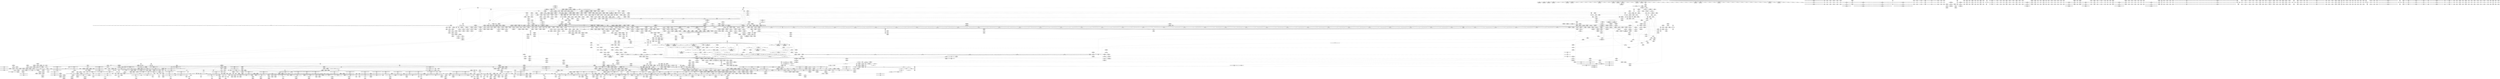 digraph {
	CE0x64b3c20 [shape=record,shape=Mrecord,label="{CE0x64b3c20|tomoyo_init_request_info:_conv6|security/tomoyo/util.c,1011}"]
	CE0x807bf10 [shape=record,shape=Mrecord,label="{CE0x807bf10|_call_void_lock_acquire(%struct.lockdep_map*_%map,_i32_0,_i32_0,_i32_2,_i32_0,_%struct.lockdep_map*_null,_i64_ptrtoint_(i8*_blockaddress(_rcu_lock_acquire18,_%__here)_to_i64))_#9,_!dbg_!38907|include/linux/rcupdate.h,418|*SummSource*}"]
	CE0x6569660 [shape=record,shape=Mrecord,label="{CE0x6569660|tomoyo_get_mode:_idxprom3|security/tomoyo/util.c,983}"]
	CE0x7f71730 [shape=record,shape=Mrecord,label="{CE0x7f71730|tomoyo_domain:_if.then}"]
	CE0x564d020 [shape=record,shape=Mrecord,label="{CE0x564d020|tomoyo_read_lock16:_entry|*SummSink*}"]
	CE0x65132e0 [shape=record,shape=Mrecord,label="{CE0x65132e0|tomoyo_domain:_tobool|security/tomoyo/common.h,1205|*SummSource*}"]
	CE0x49f4480 [shape=record,shape=Mrecord,label="{CE0x49f4480|128:_i8*,_1208:_%struct.file*,_:_CMRE_168,176_|*MultipleSource*|security/tomoyo/common.h,1205|security/tomoyo/common.h,1205}"]
	CE0x48ad890 [shape=record,shape=Mrecord,label="{CE0x48ad890|tomoyo_inet_entry:_inet_network13|security/tomoyo/network.c,478}"]
	CE0x7f6b590 [shape=record,shape=Mrecord,label="{CE0x7f6b590|i64*_getelementptr_inbounds_(_2_x_i64_,_2_x_i64_*___llvm_gcov_ctr4533,_i64_0,_i64_1)|*Constant*|*SummSource*}"]
	CE0x565e0a0 [shape=record,shape=Mrecord,label="{CE0x565e0a0|tomoyo_audit_inet_log:_is_ipv6|security/tomoyo/network.c,384|*SummSource*}"]
	CE0x7e59f80 [shape=record,shape=Mrecord,label="{CE0x7e59f80|tomoyo_init_request_info:_entry}"]
	CE0x5691320 [shape=record,shape=Mrecord,label="{CE0x5691320|__fswab16:_tmp2}"]
	CE0x68cc240 [shape=record,shape=Mrecord,label="{CE0x68cc240|40:_%struct.tomoyo_policy_namespace*,_48:_i8,_:_GCRE_tomoyo_kernel_domain_external_global_%struct.tomoyo_domain_info_40,48_|*MultipleSource*|security/tomoyo/util.c,1005|security/tomoyo/util.c,1007|Function::tomoyo_init_request_info&Arg::domain::}"]
	CE0x64dfad0 [shape=record,shape=Mrecord,label="{CE0x64dfad0|tomoyo_audit_inet_log:_call17|security/tomoyo/network.c,392|*SummSource*}"]
	CE0x4b29e10 [shape=record,shape=Mrecord,label="{CE0x4b29e10|i64*_getelementptr_inbounds_(_5_x_i64_,_5_x_i64_*___llvm_gcov_ctr32134,_i64_0,_i64_3)|*Constant*}"]
	CE0x55a0930 [shape=record,shape=Mrecord,label="{CE0x55a0930|tomoyo_check_inet_address:_if.then|*SummSource*}"]
	CE0x4a9edb0 [shape=record,shape=Mrecord,label="{CE0x4a9edb0|i64*_getelementptr_inbounds_(_11_x_i64_,_11_x_i64_*___llvm_gcov_ctr5229,_i64_0,_i64_9)|*Constant*}"]
	CE0x69c0af0 [shape=record,shape=Mrecord,label="{CE0x69c0af0|rcu_lock_acquire18:_tmp}"]
	CE0x5787c50 [shape=record,shape=Mrecord,label="{CE0x5787c50|0:_i64*,_array:_GCR___llvm_gcda_edge_table49_internal_unnamed_addr_constant_3_x_i64*_i64*_getelementptr_inbounds_(_19_x_i64_,_19_x_i64_*___llvm_gcov_ctr4846,_i64_0,_i64_1),_i64*_getelementptr_inbounds_(_19_x_i64_,_19_x_i64_*___llvm_gcov_ctr4846,_i64_0,_i64_2),_i64*_getelementptr_inbounds_(_19_x_i64_,_19_x_i64_*___llvm_gcov_ctr4846,_i64_0,_i64_3)_:_elem_0::}"]
	CE0x56ebbd0 [shape=record,shape=Mrecord,label="{CE0x56ebbd0|i64*_getelementptr_inbounds_(_6_x_i64_,_6_x_i64_*___llvm_gcov_ctr5427,_i64_0,_i64_3)|*Constant*|*SummSink*}"]
	CE0x7edcf00 [shape=record,shape=Mrecord,label="{CE0x7edcf00|tomoyo_domain:_land.lhs.true2|*SummSink*}"]
	CE0x492eef0 [shape=record,shape=Mrecord,label="{CE0x492eef0|128:_i8*,_1208:_%struct.file*,_:_CMRE_88,89_|*MultipleSource*|security/tomoyo/common.h,1205|security/tomoyo/common.h,1205}"]
	CE0x551d5a0 [shape=record,shape=Mrecord,label="{CE0x551d5a0|tomoyo_inet_entry:_tmp29|security/tomoyo/network.c,486}"]
	CE0x7dac120 [shape=record,shape=Mrecord,label="{CE0x7dac120|tomoyo_init_request_info:_tmp6|security/tomoyo/util.c,1004|*SummSink*}"]
	CE0x64b3ad0 [shape=record,shape=Mrecord,label="{CE0x64b3ad0|tomoyo_audit_inet_log:_if.else}"]
	CE0x550bf90 [shape=record,shape=Mrecord,label="{CE0x550bf90|_ret_void,_!dbg_!38907|include/linux/srcu.h,238}"]
	CE0x56e4eb0 [shape=record,shape=Mrecord,label="{CE0x56e4eb0|tomoyo_check_inet_address:_is_ipv6|security/tomoyo/network.c,511}"]
	CE0x69c0bd0 [shape=record,shape=Mrecord,label="{CE0x69c0bd0|rcu_lock_acquire18:_tmp|*SummSource*}"]
	CE0x80fe420 [shape=record,shape=Mrecord,label="{CE0x80fe420|_call_void___llvm_gcov_indirect_counter_increment10(i32*___llvm_gcov_global_state_pred50,_i64**_getelementptr_inbounds_(_3_x_i64*_,_3_x_i64*_*___llvm_gcda_edge_table49,_i64_0,_i64_1)),_!dbg_!38911|security/tomoyo/network.c,509|*SummSink*}"]
	CE0x671eec0 [shape=record,shape=Mrecord,label="{CE0x671eec0|tomoyo_domain:_do.body|*SummSource*}"]
	CE0x7ed4330 [shape=record,shape=Mrecord,label="{CE0x7ed4330|tomoyo_get_mode:_tmp25|security/tomoyo/util.c,987|*SummSink*}"]
	CE0x6409a80 [shape=record,shape=Mrecord,label="{CE0x6409a80|tomoyo_init_request_info:_tmp9|security/tomoyo/util.c,1006}"]
	CE0x64f0950 [shape=record,shape=Mrecord,label="{CE0x64f0950|rcu_lock_release21:_indirectgoto|*SummSink*}"]
	CE0x56e4e40 [shape=record,shape=Mrecord,label="{CE0x56e4e40|tomoyo_check_inet_address:_sin6_addr|security/tomoyo/network.c,513|*SummSink*}"]
	CE0x65d4880 [shape=record,shape=Mrecord,label="{CE0x65d4880|tomoyo_domain:_call|security/tomoyo/common.h,1205}"]
	CE0x6826170 [shape=record,shape=Mrecord,label="{CE0x6826170|tomoyo_audit_inet_log:_tmp11|security/tomoyo/network.c,385|*SummSink*}"]
	CE0x6480dc0 [shape=record,shape=Mrecord,label="{CE0x6480dc0|tomoyo_print_ipv6:_call1|security/tomoyo/network.c,110|*SummSource*}"]
	CE0x55c1a30 [shape=record,shape=Mrecord,label="{CE0x55c1a30|tomoyo_check_inet_address:_is_ipv610|security/tomoyo/network.c,519|*SummSink*}"]
	CE0x7ebef60 [shape=record,shape=Mrecord,label="{CE0x7ebef60|__llvm_gcov_indirect_counter_increment10:_entry|*SummSource*}"]
	CE0x5619960 [shape=record,shape=Mrecord,label="{CE0x5619960|128:_i8*,_1208:_%struct.file*,_:_CMRE_16,20_|*MultipleSource*|security/tomoyo/common.h,1205|security/tomoyo/common.h,1205}"]
	CE0x4a0c930 [shape=record,shape=Mrecord,label="{CE0x4a0c930|__llvm_gcov_indirect_counter_increment10:_tmp5|*SummSink*}"]
	CE0x67f8880 [shape=record,shape=Mrecord,label="{CE0x67f8880|GLOBAL:_tomoyo_inet_entry|*Constant*|*SummSource*}"]
	CE0x64807a0 [shape=record,shape=Mrecord,label="{CE0x64807a0|VOIDTB_TE:_CE_6368,6376_|*MultipleSource*|security/tomoyo/util.c,1010|Function::tomoyo_get_mode&Arg::ns::}"]
	CE0x48b7ec0 [shape=record,shape=Mrecord,label="{CE0x48b7ec0|get_current:_tmp4|./arch/x86/include/asm/current.h,14}"]
	CE0x66affb0 [shape=record,shape=Mrecord,label="{CE0x66affb0|i64*_getelementptr_inbounds_(_19_x_i64_,_19_x_i64_*___llvm_gcov_ctr4846,_i64_0,_i64_10)|*Constant*|*SummSource*}"]
	CE0x4991bf0 [shape=record,shape=Mrecord,label="{CE0x4991bf0|tomoyo_inet_entry:_call27|security/tomoyo/network.c,483}"]
	CE0x6452310 [shape=record,shape=Mrecord,label="{CE0x6452310|tomoyo_audit_net_log:_protocol|Function::tomoyo_audit_net_log&Arg::protocol::}"]
	CE0x5741550 [shape=record,shape=Mrecord,label="{CE0x5741550|srcu_read_unlock20:_dep_map|include/linux/srcu.h,236|*SummSink*}"]
	CE0x672d870 [shape=record,shape=Mrecord,label="{CE0x672d870|i64*_getelementptr_inbounds_(_4_x_i64_,_4_x_i64_*___llvm_gcov_ctr4731,_i64_0,_i64_2)|*Constant*|*SummSource*}"]
	CE0x73e5610 [shape=record,shape=Mrecord,label="{CE0x73e5610|%struct.task_struct*_(%struct.task_struct**)*_asm_movq_%gs:$_1:P_,$0_,_r,im,_dirflag_,_fpsr_,_flags_}"]
	CE0x49f42a0 [shape=record,shape=Mrecord,label="{CE0x49f42a0|128:_i8*,_1208:_%struct.file*,_:_CMRE_160,168_|*MultipleSource*|security/tomoyo/common.h,1205|security/tomoyo/common.h,1205}"]
	CE0x5561360 [shape=record,shape=Mrecord,label="{CE0x5561360|tomoyo_inet_entry:_tmp10|security/tomoyo/network.c,473|*SummSource*}"]
	CE0x56cd6c0 [shape=record,shape=Mrecord,label="{CE0x56cd6c0|tomoyo_audit_inet_log:_if.then|*SummSource*}"]
	CE0x57d2070 [shape=record,shape=Mrecord,label="{CE0x57d2070|tomoyo_domain:_tmp14|security/tomoyo/common.h,1205|*SummSource*}"]
	CE0x690b020 [shape=record,shape=Mrecord,label="{CE0x690b020|tomoyo_check_inet_address:_in6_u|security/tomoyo/network.c,513|*SummSource*}"]
	CE0x6512a00 [shape=record,shape=Mrecord,label="{CE0x6512a00|i8*_getelementptr_inbounds_(_5_x_i8_,_5_x_i8_*_.str11,_i32_0,_i32_0)|*Constant*|*SummSource*}"]
	CE0x48bf8e0 [shape=record,shape=Mrecord,label="{CE0x48bf8e0|128:_i8*,_1208:_%struct.file*,_:_CMRE_37,38_}"]
	CE0x73d25f0 [shape=record,shape=Mrecord,label="{CE0x73d25f0|i64_2|*Constant*|*SummSink*}"]
	CE0x7f14d20 [shape=record,shape=Mrecord,label="{CE0x7f14d20|tomoyo_check_inet_address:_u6_addr8|security/tomoyo/network.c,513|*SummSource*}"]
	CE0x64e0220 [shape=record,shape=Mrecord,label="{CE0x64e0220|tomoyo_audit_net_log:_entry|*SummSink*}"]
	CE0x6984810 [shape=record,shape=Mrecord,label="{CE0x6984810|tomoyo_inet_entry:_arrayidx2|security/tomoyo/network.c,471}"]
	CE0x4b76370 [shape=record,shape=Mrecord,label="{CE0x4b76370|tomoyo_check_inet_address:_tmp4|security/tomoyo/network.c,509}"]
	CE0x64c2100 [shape=record,shape=Mrecord,label="{CE0x64c2100|tomoyo_audit_inet_log:_tmp19|security/tomoyo/network.c,393|*SummSink*}"]
	CE0x58a75a0 [shape=record,shape=Mrecord,label="{CE0x58a75a0|i32_1|*Constant*}"]
	CE0x6496260 [shape=record,shape=Mrecord,label="{CE0x6496260|tomoyo_read_unlock19:_tmp2|*SummSink*}"]
	CE0x65318b0 [shape=record,shape=Mrecord,label="{CE0x65318b0|tomoyo_audit_net_log:_tmp2}"]
	CE0x5796a60 [shape=record,shape=Mrecord,label="{CE0x5796a60|tomoyo_init_request_info:_domain.addr.0|*SummSink*}"]
	CE0x644f5e0 [shape=record,shape=Mrecord,label="{CE0x644f5e0|_call_void_mcount()_#3|*SummSource*}"]
	CE0x581af10 [shape=record,shape=Mrecord,label="{CE0x581af10|__llvm_gcov_indirect_counter_increment10:_pred|*SummSink*}"]
	CE0x4b76540 [shape=record,shape=Mrecord,label="{CE0x4b76540|__fswab16:_conv|include/uapi/linux/swab.h,53}"]
	CE0x7f60100 [shape=record,shape=Mrecord,label="{CE0x7f60100|tomoyo_get_mode:_index|Function::tomoyo_get_mode&Arg::index::|*SummSource*}"]
	CE0x674b690 [shape=record,shape=Mrecord,label="{CE0x674b690|tomoyo_print_ipv4:_conv|security/tomoyo/network.c,92|*SummSource*}"]
	CE0x7ebbcc0 [shape=record,shape=Mrecord,label="{CE0x7ebbcc0|i64*_getelementptr_inbounds_(_2_x_i64_,_2_x_i64_*___llvm_gcov_ctr2154,_i64_0,_i64_0)|*Constant*|*SummSource*}"]
	CE0x67f86c0 [shape=record,shape=Mrecord,label="{CE0x67f86c0|GLOBAL:_tomoyo_inet_entry|*Constant*}"]
	CE0x67968b0 [shape=record,shape=Mrecord,label="{CE0x67968b0|tomoyo_check_inet_address:_tmp30|security/tomoyo/network.c,527|*SummSink*}"]
	CE0x57414e0 [shape=record,shape=Mrecord,label="{CE0x57414e0|rcu_lock_release21:_map|Function::rcu_lock_release21&Arg::map::|*SummSink*}"]
	CE0x7eab830 [shape=record,shape=Mrecord,label="{CE0x7eab830|GLOBAL:___llvm_gcov_global_state_pred50|Global_var:__llvm_gcov_global_state_pred50|*SummSink*}"]
	CE0x4910230 [shape=record,shape=Mrecord,label="{CE0x4910230|tomoyo_inet_entry:_operation7|security/tomoyo/network.c,477|*SummSink*}"]
	CE0x48adaf0 [shape=record,shape=Mrecord,label="{CE0x48adaf0|tomoyo_inet_entry:_inet_network13|security/tomoyo/network.c,478|*SummSink*}"]
	CE0x4b06aa0 [shape=record,shape=Mrecord,label="{CE0x4b06aa0|tomoyo_inet_entry:_tmp21|security/tomoyo/network.c,482|*SummSink*}"]
	CE0x4932b50 [shape=record,shape=Mrecord,label="{CE0x4932b50|tomoyo_print_ipv4:_tmp1|*SummSource*}"]
	CE0x7e48950 [shape=record,shape=Mrecord,label="{CE0x7e48950|i32_255|*Constant*}"]
	CE0x63e6700 [shape=record,shape=Mrecord,label="{CE0x63e6700|tomoyo_audit_inet_log:_param12|security/tomoyo/network.c,392}"]
	CE0x562c860 [shape=record,shape=Mrecord,label="{CE0x562c860|__fswab16:_shl|include/uapi/linux/swab.h,53|*SummSink*}"]
	CE0x4abccb0 [shape=record,shape=Mrecord,label="{CE0x4abccb0|tomoyo_inet_entry:_port26|security/tomoyo/network.c,480|*SummSource*}"]
	CE0x665fc20 [shape=record,shape=Mrecord,label="{CE0x665fc20|i64*_getelementptr_inbounds_(_2_x_i64_,_2_x_i64_*___llvm_gcov_ctr53148,_i64_0,_i64_1)|*Constant*|*SummSink*}"]
	CE0x651a090 [shape=record,shape=Mrecord,label="{CE0x651a090|i64*_getelementptr_inbounds_(_2_x_i64_,_2_x_i64_*___llvm_gcov_ctr2253,_i64_0,_i64_1)|*Constant*|*SummSink*}"]
	CE0x66604b0 [shape=record,shape=Mrecord,label="{CE0x66604b0|rcu_lock_release21:_tmp5|include/linux/rcupdate.h,423|*SummSink*}"]
	CE0x558ab30 [shape=record,shape=Mrecord,label="{CE0x558ab30|rcu_lock_release21:_entry|*SummSink*}"]
	CE0x56ebce0 [shape=record,shape=Mrecord,label="{CE0x56ebce0|i64*_getelementptr_inbounds_(_6_x_i64_,_6_x_i64_*___llvm_gcov_ctr5427,_i64_0,_i64_3)|*Constant*|*SummSource*}"]
	CE0x7e4c790 [shape=record,shape=Mrecord,label="{CE0x7e4c790|i32_8|*Constant*}"]
	CE0x6419bd0 [shape=record,shape=Mrecord,label="{CE0x6419bd0|tomoyo_get_mode:_config|security/tomoyo/util.c,981}"]
	CE0x4abc540 [shape=record,shape=Mrecord,label="{CE0x4abc540|tomoyo_inet_entry:_inet_network25|security/tomoyo/network.c,480}"]
	CE0x4874fc0 [shape=record,shape=Mrecord,label="{CE0x4874fc0|COLLAPSED:_GCMRE___llvm_gcov_ctr54147_internal_global_11_x_i64_zeroinitializer:_elem_0:default:}"]
	CE0x6810040 [shape=record,shape=Mrecord,label="{CE0x6810040|0:_i8,_array:_GCRE_tomoyo_index2category_constant_39_x_i8_c_00_00_00_00_00_00_00_00_00_00_00_00_00_00_00_00_00_00_00_00_00_00_00_01_01_01_01_01_01_01_01_01_01_01_01_01_01_01_02_,_align_16:_elem_28::|security/tomoyo/util.c,983}"]
	CE0x56a1680 [shape=record,shape=Mrecord,label="{CE0x56a1680|VOIDTB_TE_array:_GCR_.str5_private_unnamed_addr_constant_13_x_i8_c_%pI6c%c%pI6c_00_,_align_1:_elem_0:default:}"]
	CE0x652ca70 [shape=record,shape=Mrecord,label="{CE0x652ca70|tomoyo_init_request_info:_tmp10|security/tomoyo/util.c,1006|*SummSource*}"]
	CE0x562b350 [shape=record,shape=Mrecord,label="{CE0x562b350|__fswab16:_conv1|include/uapi/linux/swab.h,53}"]
	CE0x4ac2fd0 [shape=record,shape=Mrecord,label="{CE0x4ac2fd0|tomoyo_inet_entry:_tmp23|security/tomoyo/network.c,484|*SummSource*}"]
	CE0x49f4660 [shape=record,shape=Mrecord,label="{CE0x49f4660|tomoyo_domain:_tmp22|security/tomoyo/common.h,1205}"]
	CE0x4aa1330 [shape=record,shape=Mrecord,label="{CE0x4aa1330|tomoyo_audit_inet_log:_tmp4|security/tomoyo/network.c,384|*SummSink*}"]
	CE0x4a1c0c0 [shape=record,shape=Mrecord,label="{CE0x4a1c0c0|tomoyo_audit_inet_log:_tmp10|security/tomoyo/network.c,385}"]
	CE0x4933290 [shape=record,shape=Mrecord,label="{CE0x4933290|i32_6|*Constant*|*SummSink*}"]
	CE0x807ca30 [shape=record,shape=Mrecord,label="{CE0x807ca30|GLOBAL:_lock_acquire|*Constant*|*SummSink*}"]
	CE0x56cd500 [shape=record,shape=Mrecord,label="{CE0x56cd500|tomoyo_domain:_tmp4|security/tomoyo/common.h,1205}"]
	CE0x4a69610 [shape=record,shape=Mrecord,label="{CE0x4a69610|tomoyo_get_mode:_tmp16|security/tomoyo/util.c,983|*SummSink*}"]
	CE0x561cbc0 [shape=record,shape=Mrecord,label="{CE0x561cbc0|GLOBAL:_tomoyo_socket_keyword|Global_var:tomoyo_socket_keyword}"]
	CE0x4a354b0 [shape=record,shape=Mrecord,label="{CE0x4a354b0|tomoyo_inet_entry:_inet20|security/tomoyo/network.c,480|*SummSource*}"]
	CE0x73d24e0 [shape=record,shape=Mrecord,label="{CE0x73d24e0|i64_2|*Constant*|*SummSource*}"]
	CE0x486da70 [shape=record,shape=Mrecord,label="{CE0x486da70|tomoyo_check_inet_address:_tmp1|*SummSink*}"]
	CE0x499dbe0 [shape=record,shape=Mrecord,label="{CE0x499dbe0|srcu_read_unlock20:_sp|Function::srcu_read_unlock20&Arg::sp::}"]
	CE0x671b620 [shape=record,shape=Mrecord,label="{CE0x671b620|tomoyo_domain:_tmp1}"]
	CE0x6670200 [shape=record,shape=Mrecord,label="{CE0x6670200|tomoyo_check_inet_address:_is_ipv6|security/tomoyo/network.c,511|*SummSink*}"]
	CE0x652d260 [shape=record,shape=Mrecord,label="{CE0x652d260|tomoyo_init_request_info:_domain1|security/tomoyo/util.c,1006|*SummSink*}"]
	CE0x6798520 [shape=record,shape=Mrecord,label="{CE0x6798520|tomoyo_check_inet_address:_tmp33|security/tomoyo/network.c,527|*SummSource*}"]
	CE0x7f52060 [shape=record,shape=Mrecord,label="{CE0x7f52060|_ret_i32_%retval.0,_!dbg_!38935|security/tomoyo/util.c,988}"]
	CE0x65e3900 [shape=record,shape=Mrecord,label="{CE0x65e3900|i64_8|*Constant*}"]
	CE0x7ddb030 [shape=record,shape=Mrecord,label="{CE0x7ddb030|tomoyo_inet_entry:_tmp|*SummSink*}"]
	CE0x7ee3c50 [shape=record,shape=Mrecord,label="{CE0x7ee3c50|tomoyo_init_request_info:_type|security/tomoyo/util.c,1009|*SummSink*}"]
	CE0x802ffb0 [shape=record,shape=Mrecord,label="{CE0x802ffb0|_call_void_mcount()_#3|*SummSource*}"]
	CE0x4a450a0 [shape=record,shape=Mrecord,label="{CE0x4a450a0|tomoyo_inet_entry:_port|security/tomoyo/network.c,480|*SummSink*}"]
	CE0x58463a0 [shape=record,shape=Mrecord,label="{CE0x58463a0|tomoyo_audit_inet_log:_arraydecay5|security/tomoyo/network.c,389|*SummSource*}"]
	CE0x558adf0 [shape=record,shape=Mrecord,label="{CE0x558adf0|rcu_lock_release21:_map|Function::rcu_lock_release21&Arg::map::}"]
	CE0x6409af0 [shape=record,shape=Mrecord,label="{CE0x6409af0|tomoyo_init_request_info:_tmp9|security/tomoyo/util.c,1006|*SummSource*}"]
	CE0x64e5790 [shape=record,shape=Mrecord,label="{CE0x64e5790|tomoyo_domain:_tmp11|security/tomoyo/common.h,1205|*SummSource*}"]
	CE0x4b7bb20 [shape=record,shape=Mrecord,label="{CE0x4b7bb20|GLOBAL:_tomoyo_audit_inet_log|*Constant*}"]
	CE0x57a13b0 [shape=record,shape=Mrecord,label="{CE0x57a13b0|i64*_getelementptr_inbounds_(_2_x_i64_,_2_x_i64_*___llvm_gcov_ctr5130,_i64_0,_i64_0)|*Constant*}"]
	CE0x4882c30 [shape=record,shape=Mrecord,label="{CE0x4882c30|_ret_i16_%conv3,_!dbg_!38911|include/uapi/linux/swab.h,53}"]
	CE0x7e27570 [shape=record,shape=Mrecord,label="{CE0x7e27570|__fswab16:_or|include/uapi/linux/swab.h,53}"]
	CE0x7f1a250 [shape=record,shape=Mrecord,label="{CE0x7f1a250|tomoyo_get_mode:_retval.0}"]
	CE0x7e48cb0 [shape=record,shape=Mrecord,label="{CE0x7e48cb0|tomoyo_inet_entry:_inet_network|security/tomoyo/network.c,476|*SummSink*}"]
	CE0x485e8a0 [shape=record,shape=Mrecord,label="{CE0x485e8a0|tomoyo_inet_entry:_tmp27|security/tomoyo/network.c,485|*SummSource*}"]
	CE0x4a154f0 [shape=record,shape=Mrecord,label="{CE0x4a154f0|tomoyo_audit_inet_log:_buf|security/tomoyo/network.c, 380|*SummSource*}"]
	CE0x66602e0 [shape=record,shape=Mrecord,label="{CE0x66602e0|get_current:_tmp2|*SummSource*}"]
	CE0x67c9c60 [shape=record,shape=Mrecord,label="{CE0x67c9c60|tomoyo_check_inet_address:_conv17|security/tomoyo/network.c,528|*SummSink*}"]
	CE0x4a35880 [shape=record,shape=Mrecord,label="{CE0x4a35880|tomoyo_inet_entry:_inet_network18|security/tomoyo/network.c,479|*SummSource*}"]
	CE0x575c7b0 [shape=record,shape=Mrecord,label="{CE0x575c7b0|_call_void_mcount()_#3|*SummSource*}"]
	CE0x7dab830 [shape=record,shape=Mrecord,label="{CE0x7dab830|tomoyo_domain:_tobool|security/tomoyo/common.h,1205|*SummSink*}"]
	CE0x7ec31b0 [shape=record,shape=Mrecord,label="{CE0x7ec31b0|tomoyo_get_mode:_tmp24|security/tomoyo/util.c,986|*SummSink*}"]
	CE0x4864380 [shape=record,shape=Mrecord,label="{CE0x4864380|srcu_read_lock17:_bb|*SummSource*}"]
	CE0x645e980 [shape=record,shape=Mrecord,label="{CE0x645e980|tomoyo_audit_net_log:_family|Function::tomoyo_audit_net_log&Arg::family::}"]
	CE0x66dce80 [shape=record,shape=Mrecord,label="{CE0x66dce80|tomoyo_check_inet_address:_tmp26|security/tomoyo/network.c,522}"]
	CE0x4932a70 [shape=record,shape=Mrecord,label="{CE0x4932a70|tomoyo_domain:_tmp7|security/tomoyo/common.h,1205}"]
	CE0x7e48c40 [shape=record,shape=Mrecord,label="{CE0x7e48c40|tomoyo_inet_entry:_inet_network|security/tomoyo/network.c,476|*SummSource*}"]
	CE0x693b680 [shape=record,shape=Mrecord,label="{CE0x693b680|tomoyo_audit_inet_log:_address1|security/tomoyo/network.c,382}"]
	CE0x55c5a20 [shape=record,shape=Mrecord,label="{CE0x55c5a20|tomoyo_audit_inet_log:_operation|security/tomoyo/network.c,393|*SummSource*}"]
	CE0x4a2def0 [shape=record,shape=Mrecord,label="{CE0x4a2def0|tomoyo_inet_entry:_inet15|security/tomoyo/network.c,479}"]
	CE0x4a9c5d0 [shape=record,shape=Mrecord,label="{CE0x4a9c5d0|tomoyo_inet_entry:_call21|security/tomoyo/network.c,480|*SummSource*}"]
	CE0x56e2ef0 [shape=record,shape=Mrecord,label="{CE0x56e2ef0|tomoyo_get_mode:_tmp15|security/tomoyo/util.c,983}"]
	CE0x485e910 [shape=record,shape=Mrecord,label="{CE0x485e910|tomoyo_inet_entry:_tmp27|security/tomoyo/network.c,485|*SummSink*}"]
	CE0x55a3f30 [shape=record,shape=Mrecord,label="{CE0x55a3f30|tomoyo_check_inet_address:_tmp}"]
	CE0x6660880 [shape=record,shape=Mrecord,label="{CE0x6660880|i64*_getelementptr_inbounds_(_4_x_i64_,_4_x_i64_*___llvm_gcov_ctr4137,_i64_0,_i64_1)|*Constant*|*SummSink*}"]
	CE0x6480390 [shape=record,shape=Mrecord,label="{CE0x6480390|GLOBAL:___llvm_gcov_ctr54147|Global_var:__llvm_gcov_ctr54147|*SummSource*}"]
	CE0x58927d0 [shape=record,shape=Mrecord,label="{CE0x58927d0|i32_-1|*Constant*|*SummSource*}"]
	CE0x5874440 [shape=record,shape=Mrecord,label="{CE0x5874440|i64_128|*Constant*|*SummSource*}"]
	CE0x67ed250 [shape=record,shape=Mrecord,label="{CE0x67ed250|tomoyo_check_inet_address:_call21|security/tomoyo/network.c,529|*SummSource*}"]
	CE0x4a18c90 [shape=record,shape=Mrecord,label="{CE0x4a18c90|GLOBAL:___llvm_gcov_ctr5427|Global_var:__llvm_gcov_ctr5427|*SummSink*}"]
	CE0x64092b0 [shape=record,shape=Mrecord,label="{CE0x64092b0|tomoyo_print_ipv6:_min_ip|Function::tomoyo_print_ipv6&Arg::min_ip::|*SummSink*}"]
	CE0x4950930 [shape=record,shape=Mrecord,label="{CE0x4950930|tomoyo_domain:_security|security/tomoyo/common.h,1205}"]
	CE0x68dd260 [shape=record,shape=Mrecord,label="{CE0x68dd260|tomoyo_check_inet_address:_retval.0}"]
	CE0x5787730 [shape=record,shape=Mrecord,label="{CE0x5787730|tomoyo_check_inet_address:_tmp13|security/tomoyo/network.c,514|*SummSink*}"]
	CE0x57b9f80 [shape=record,shape=Mrecord,label="{CE0x57b9f80|tomoyo_print_ipv4:_tmp4|security/tomoyo/network.c,93|*SummSink*}"]
	CE0x558a6c0 [shape=record,shape=Mrecord,label="{CE0x558a6c0|GLOBAL:_rcu_lock_release21|*Constant*|*SummSource*}"]
	CE0x73e4e50 [shape=record,shape=Mrecord,label="{CE0x73e4e50|rcu_lock_acquire18:_bb|*SummSource*}"]
	CE0x69c0620 [shape=record,shape=Mrecord,label="{CE0x69c0620|i64*_getelementptr_inbounds_(_2_x_i64_,_2_x_i64_*___llvm_gcov_ctr53148,_i64_0,_i64_0)|*Constant*|*SummSink*}"]
	CE0x808efb0 [shape=record,shape=Mrecord,label="{CE0x808efb0|get_current:_tmp3|*SummSource*}"]
	CE0x64095e0 [shape=record,shape=Mrecord,label="{CE0x64095e0|tomoyo_print_ipv6:_max_ip|Function::tomoyo_print_ipv6&Arg::max_ip::}"]
	CE0x67daba0 [shape=record,shape=Mrecord,label="{CE0x67daba0|tomoyo_check_inet_address:_tmp36|security/tomoyo/network.c,529}"]
	CE0x551dce0 [shape=record,shape=Mrecord,label="{CE0x551dce0|tomoyo_inet_entry:_tmp29|security/tomoyo/network.c,486|*SummSource*}"]
	CE0x5696880 [shape=record,shape=Mrecord,label="{CE0x5696880|i64*_getelementptr_inbounds_(_11_x_i64_,_11_x_i64_*___llvm_gcov_ctr54147,_i64_0,_i64_9)|*Constant*}"]
	CE0x67bbda0 [shape=record,shape=Mrecord,label="{CE0x67bbda0|tomoyo_check_inet_address:_call|security/tomoyo/network.c,528|*SummSource*}"]
	CE0x800f840 [shape=record,shape=Mrecord,label="{CE0x800f840|__fswab16:_bb}"]
	CE0x7de33e0 [shape=record,shape=Mrecord,label="{CE0x7de33e0|tomoyo_get_mode:_tmp19|security/tomoyo/util.c,985}"]
	CE0x7eea720 [shape=record,shape=Mrecord,label="{CE0x7eea720|tomoyo_init_request_info:_conv|security/tomoyo/util.c,1010|*SummSource*}"]
	CE0x693b540 [shape=record,shape=Mrecord,label="{CE0x693b540|tomoyo_audit_inet_log:_tmp9|security/tomoyo/network.c,385|*SummSource*}"]
	CE0x7d7e270 [shape=record,shape=Mrecord,label="{CE0x7d7e270|i64*_getelementptr_inbounds_(_19_x_i64_,_19_x_i64_*___llvm_gcov_ctr4846,_i64_0,_i64_12)|*Constant*|*SummSink*}"]
	CE0x649f560 [shape=record,shape=Mrecord,label="{CE0x649f560|i64*_getelementptr_inbounds_(_2_x_i64_,_2_x_i64_*___llvm_gcov_ctr2154,_i64_0,_i64_0)|*Constant*|*SummSink*}"]
	CE0x679dc80 [shape=record,shape=Mrecord,label="{CE0x679dc80|i8*_getelementptr_inbounds_(_25_x_i8_,_25_x_i8_*_.str12,_i32_0,_i32_0)|*Constant*}"]
	CE0x4a0c5b0 [shape=record,shape=Mrecord,label="{CE0x4a0c5b0|i32_1|*Constant*}"]
	CE0x7de30a0 [shape=record,shape=Mrecord,label="{CE0x7de30a0|tomoyo_get_mode:_tmp18|security/tomoyo/util.c,985|*SummSource*}"]
	CE0x6798360 [shape=record,shape=Mrecord,label="{CE0x6798360|tomoyo_check_inet_address:_tmp34|security/tomoyo/network.c,528|*SummSource*}"]
	CE0x67bbc30 [shape=record,shape=Mrecord,label="{CE0x67bbc30|tomoyo_check_inet_address:_tmp34|security/tomoyo/network.c,528|*SummSink*}"]
	CE0x685e980 [shape=record,shape=Mrecord,label="{CE0x685e980|tomoyo_get_mode:_tmp3|security/tomoyo/util.c,978|*SummSource*}"]
	CE0x63beb30 [shape=record,shape=Mrecord,label="{CE0x63beb30|tomoyo_audit_inet_log:_tmp17|security/tomoyo/network.c,391|*SummSource*}"]
	CE0x69cde20 [shape=record,shape=Mrecord,label="{CE0x69cde20|tomoyo_init_request_info:_if.then|*SummSink*}"]
	CE0x57a1580 [shape=record,shape=Mrecord,label="{CE0x57a1580|__fswab16:_bb|*SummSink*}"]
	CE0x67ecd50 [shape=record,shape=Mrecord,label="{CE0x67ecd50|tomoyo_check_inet_address:_tmp37|security/tomoyo/network.c,529|*SummSource*}"]
	CE0x693b3b0 [shape=record,shape=Mrecord,label="{CE0x693b3b0|tomoyo_inet_entry:_cmp|security/tomoyo/network.c,474|*SummSource*}"]
	CE0x6533e70 [shape=record,shape=Mrecord,label="{CE0x6533e70|i64_16|*Constant*}"]
	CE0x7e277a0 [shape=record,shape=Mrecord,label="{CE0x7e277a0|tomoyo_inet_entry:_land.lhs.true|*SummSource*}"]
	CE0x6984b80 [shape=record,shape=Mrecord,label="{CE0x6984b80|tomoyo_init_request_info:_if.then}"]
	CE0x7f3d680 [shape=record,shape=Mrecord,label="{CE0x7f3d680|tomoyo_check_inet_address:_tmp2|*LoadInst*|security/tomoyo/network.c,507|*SummSink*}"]
	CE0x49e3fc0 [shape=record,shape=Mrecord,label="{CE0x49e3fc0|_call_void_mcount()_#3|*SummSink*}"]
	CE0x4874390 [shape=record,shape=Mrecord,label="{CE0x4874390|tomoyo_audit_net_log:_tmp2|*SummSink*}"]
	CE0x56ebb00 [shape=record,shape=Mrecord,label="{CE0x56ebb00|srcu_read_lock17:_tmp|*SummSource*}"]
	CE0x485e570 [shape=record,shape=Mrecord,label="{CE0x485e570|tomoyo_inet_entry:_tmp27|security/tomoyo/network.c,485}"]
	CE0x5522bc0 [shape=record,shape=Mrecord,label="{CE0x5522bc0|GLOBAL:___srcu_read_lock|*Constant*|*SummSink*}"]
	CE0x6614af0 [shape=record,shape=Mrecord,label="{CE0x6614af0|__llvm_gcov_indirect_counter_increment10:_tmp6}"]
	CE0x69b8f30 [shape=record,shape=Mrecord,label="{CE0x69b8f30|tomoyo_audit_inet_log:_param|security/tomoyo/network.c,382}"]
	CE0x7eaba60 [shape=record,shape=Mrecord,label="{CE0x7eaba60|tomoyo_check_inet_address:_if.end}"]
	CE0x5522b50 [shape=record,shape=Mrecord,label="{CE0x5522b50|0:_i32,_8:_%struct.srcu_struct_array*,_16:_i32,_20:_i32,_24:_i32,_32:_i8*,_40:_%struct.lock_class_key*,_48:_2_x_%struct.lock_class*_,_64:_i8*,_72:_i32,_80:_i64,_88:_i8,_96:_%struct.callback_head*,_104:_%struct.callback_head**,_112:_%struct.callback_head*,_120:_%struct.callback_head**,_128:_%struct.callback_head*,_136:_%struct.callback_head**,_144:_%struct.callback_head*,_152:_%struct.callback_head**,_160:_i64,_168:_%struct.list_head*,_176:_%struct.list_head*,_184:_void_(%struct.work_struct*)*,_192:_%struct.lock_class_key*,_200:_2_x_%struct.lock_class*_,_216:_i8*,_224:_i32,_232:_i64,_240:_%struct.list_head*,_248:_%struct.list_head*,_256:_i64,_264:_%struct.tvec_base*,_272:_void_(i64)*,_280:_i64,_288:_i32,_292:_i32,_296:_i8*,_304:_16_x_i8_,_320:_%struct.lock_class_key*,_328:_2_x_%struct.lock_class*_,_344:_i8*,_352:_i32,_360:_i64,_368:_%struct.workqueue_struct*,_376:_i32,_384:_%struct.lock_class_key*,_392:_2_x_%struct.lock_class*_,_408:_i8*,_416:_i32,_424:_i64,_:_GCE_tomoyo_ss_global_%struct.srcu_struct_i32_-300,_%struct.srcu_struct_array*_tomoyo_ss_srcu_array,_%struct.spinlock_%union.anon.14_%struct.raw_spinlock_%struct.arch_spinlock_zeroinitializer,_i32_-559067475,_i32_-1,_i8*_inttoptr_(i64_-1_to_i8*),_%struct.lockdep_map_%struct.lock_class_key*_null,_2_x_%struct.lock_class*_zeroinitializer,_i8*_getelementptr_inbounds_(_21_x_i8_,_21_x_i8_*_.str171,_i32_0,_i32_0),_i32_0,_i64_0_,_i8_0,_%struct.rcu_batch_%struct.callback_head*_null,_%struct.callback_head**_bitcast_(i8*_getelementptr_(i8,_i8*_bitcast_(%struct.srcu_struct*_tomoyo_ss_to_i8*),_i64_96)_to_%struct.callback_head**)_,_%struct.rcu_batch_%struct.callback_head*_null,_%struct.callback_head**_bitcast_(i8*_getelementptr_(i8,_i8*_bitcast_(%struct.srcu_struct*_tomoyo_ss_to_i8*),_i64_112)_to_%struct.callback_head**)_,_%struct.rcu_batch_%struct.callback_head*_null,_%struct.callback_head**_bitcast_(i8*_getelementptr_(i8,_i8*_bitcast_(%struct.srcu_struct*_tomoyo_ss_to_i8*),_i64_128)_to_%struct.callback_head**)_,_%struct.rcu_batch_%struct.callback_head*_null,_%struct.callback_head**_bitcast_(i8*_getelementptr_(i8,_i8*_bitcast_(%struct.srcu_struct*_tomoyo_ss_to_i8*),_i64_144)_to_%struct.callback_head**)_,_%struct.delayed_work_%struct.work_struct_%struct.atomic64_t_i64_137438953424_,_%struct.list_head_%struct.list_head*_bitcast_(i8*_getelementptr_(i8,_i8*_bitcast_(%struct.srcu_struct*_tomoyo_ss_to_i8*),_i64_168)_to_%struct.list_head*),_%struct.list_head*_bitcast_(i8*_getelementptr_(i8,_i8*_bitcast_(%struct.srcu_struct*_tomoyo_ss_to_i8*),_i64_168)_to_%struct.list_head*)_,_void_(%struct.work_struct*)*_process_srcu,_%struct.lockdep_map_%struct.lock_class_key*_bitcast_(i8*_getelementptr_(i8,_i8*_bitcast_(%struct.srcu_struct*_tomoyo_ss_to_i8*),_i64_160)_to_%struct.lock_class_key*),_2_x_%struct.lock_class*_zeroinitializer,_i8*_getelementptr_inbounds_(_22_x_i8_,_22_x_i8_*_.str1172,_i32_0,_i32_0),_i32_0,_i64_0_,_%struct.timer_list_%struct.list_head_%struct.list_head*_null,_%struct.list_head*_inttoptr_(i64_1953723489_to_%struct.list_head*)_,_i64_0,_%struct.tvec_base*_bitcast_(i8*_getelementptr_(i8,_i8*_bitcast_(%struct.tvec_base*_boot_tvec_bases_to_i8*),_i64_2)_to_%struct.tvec_base*),_void_(i64)*_delayed_work_timer_fn,_i64_ptrtoint_(i8*_getelementptr_(i8,_i8*_bitcast_(%struct.srcu_struct*_tomoyo_ss_to_i8*),_i64_160)_to_i64),_i32_-1,_i32_0,_i8*_null,_16_x_i8_zeroinitializer,_%struct.lockdep_map_%struct.lock_class_key*_bitcast_(_29_x_i8_*_.str2173_to_%struct.lock_class_key*),_2_x_%struct.lock_class*_zeroinitializer,_i8*_getelementptr_inbounds_(_29_x_i8_,_29_x_i8_*_.str2173,_i32_0,_i32_0),_i32_0,_i64_0_,_%struct.workqueue_struct*_null,_i32_0_,_%struct.lockdep_map_%struct.lock_class_key*_null,_2_x_%struct.lock_class*_zeroinitializer,_i8*_getelementptr_inbounds_(_10_x_i8_,_10_x_i8_*_.str3174,_i32_0,_i32_0),_i32_0,_i64_0_,_align_8:_elem_0:default:}"]
	CE0x5846270 [shape=record,shape=Mrecord,label="{CE0x5846270|tomoyo_audit_inet_log:_arraydecay5|security/tomoyo/network.c,389}"]
	CE0x64f75b0 [shape=record,shape=Mrecord,label="{CE0x64f75b0|tomoyo_get_mode:_tmp14|security/tomoyo/util.c,983|*SummSource*}"]
	CE0x499e020 [shape=record,shape=Mrecord,label="{CE0x499e020|tomoyo_print_ipv6:_buffer|Function::tomoyo_print_ipv6&Arg::buffer::}"]
	CE0x65ba2e0 [shape=record,shape=Mrecord,label="{CE0x65ba2e0|__fswab16:_tmp|*SummSource*}"]
	CE0x68d6bc0 [shape=record,shape=Mrecord,label="{CE0x68d6bc0|i64*_getelementptr_inbounds_(_19_x_i64_,_19_x_i64_*___llvm_gcov_ctr4846,_i64_0,_i64_17)|*Constant*|*SummSource*}"]
	CE0x63e6aa0 [shape=record,shape=Mrecord,label="{CE0x63e6aa0|tomoyo_audit_inet_log:_inet_network13|security/tomoyo/network.c,392|*SummSource*}"]
	CE0x57d1db0 [shape=record,shape=Mrecord,label="{CE0x57d1db0|i64*_getelementptr_inbounds_(_11_x_i64_,_11_x_i64_*___llvm_gcov_ctr54147,_i64_0,_i64_6)|*Constant*|*SummSource*}"]
	CE0x7f15370 [shape=record,shape=Mrecord,label="{CE0x7f15370|tomoyo_check_inet_address:_entry|*SummSink*}"]
	CE0x5753d70 [shape=record,shape=Mrecord,label="{CE0x5753d70|GLOBAL:_tomoyo_domain.__warned|Global_var:tomoyo_domain.__warned}"]
	CE0x7ddb5d0 [shape=record,shape=Mrecord,label="{CE0x7ddb5d0|GLOBAL:_tomoyo_domain|*Constant*}"]
	CE0x7f5ab20 [shape=record,shape=Mrecord,label="{CE0x7f5ab20|tomoyo_init_request_info:_call4|security/tomoyo/util.c,1010}"]
	CE0x4ac3600 [shape=record,shape=Mrecord,label="{CE0x4ac3600|tomoyo_inet_entry:_tmp24|security/tomoyo/network.c,484|*SummSink*}"]
	CE0x557c290 [shape=record,shape=Mrecord,label="{CE0x557c290|tomoyo_check_inet_address:_bb|*SummSource*}"]
	CE0x63e5ec0 [shape=record,shape=Mrecord,label="{CE0x63e5ec0|tomoyo_audit_inet_log:_conv10|security/tomoyo/network.c,391|*SummSink*}"]
	CE0x499d930 [shape=record,shape=Mrecord,label="{CE0x499d930|srcu_read_unlock20:_entry|*SummSink*}"]
	CE0x5631ef0 [shape=record,shape=Mrecord,label="{CE0x5631ef0|tomoyo_check_inet_address:_addr_len|Function::tomoyo_check_inet_address&Arg::addr_len::|*SummSource*}"]
	CE0x56f2f00 [shape=record,shape=Mrecord,label="{CE0x56f2f00|tomoyo_print_ipv4:_buffer|Function::tomoyo_print_ipv4&Arg::buffer::|*SummSink*}"]
	CE0x7e8e2a0 [shape=record,shape=Mrecord,label="{CE0x7e8e2a0|i64*_getelementptr_inbounds_(_11_x_i64_,_11_x_i64_*___llvm_gcov_ctr54147,_i64_0,_i64_9)|*Constant*|*SummSink*}"]
	CE0x67c9b50 [shape=record,shape=Mrecord,label="{CE0x67c9b50|tomoyo_check_inet_address:_conv17|security/tomoyo/network.c,528|*SummSource*}"]
	CE0x65d4d00 [shape=record,shape=Mrecord,label="{CE0x65d4d00|tomoyo_get_mode:_tmp12|security/tomoyo/util.c,982}"]
	CE0x56b7f20 [shape=record,shape=Mrecord,label="{CE0x56b7f20|0:_i8*,_array:_GCRE_tomoyo_socket_keyword_external_constant_4_x_i8*_:_elem_0::|security/tomoyo/network.c,368}"]
	CE0x73e4fc0 [shape=record,shape=Mrecord,label="{CE0x73e4fc0|rcu_lock_acquire18:_bb|*SummSink*}"]
	CE0x5874090 [shape=record,shape=Mrecord,label="{CE0x5874090|tomoyo_audit_inet_log:_conv7|security/tomoyo/network.c,390|*SummSource*}"]
	CE0x8085340 [shape=record,shape=Mrecord,label="{CE0x8085340|24:_i32*,_32:_i16,_34:_i8,_35:_i8,_36:_i8,_72:_i8,_:_SCMRE_50,51_}"]
	CE0x67b8410 [shape=record,shape=Mrecord,label="{CE0x67b8410|tomoyo_check_inet_address:_port|Function::tomoyo_check_inet_address&Arg::port::|*SummSink*}"]
	CE0x6798ed0 [shape=record,shape=Mrecord,label="{CE0x6798ed0|i64*_getelementptr_inbounds_(_19_x_i64_,_19_x_i64_*___llvm_gcov_ctr4846,_i64_0,_i64_15)|*Constant*|*SummSource*}"]
	CE0x4a3ccb0 [shape=record,shape=Mrecord,label="{CE0x4a3ccb0|_ret_void,_!dbg_!38904|security/tomoyo/common.h,1110|*SummSink*}"]
	CE0x7f15660 [shape=record,shape=Mrecord,label="{CE0x7f15660|COLLAPSED:_CRE:_elem_0::|security/tomoyo/network.c,507}"]
	CE0x564ca50 [shape=record,shape=Mrecord,label="{CE0x564ca50|GLOBAL:_srcu_read_lock17|*Constant*|*SummSink*}"]
	CE0x6711cb0 [shape=record,shape=Mrecord,label="{CE0x6711cb0|_call_void_mcount()_#3|*SummSink*}"]
	CE0x566ee70 [shape=record,shape=Mrecord,label="{CE0x566ee70|GLOBAL:_tomoyo_inet2mac|Global_var:tomoyo_inet2mac|*SummSink*}"]
	CE0x488e5e0 [shape=record,shape=Mrecord,label="{CE0x488e5e0|i32_3|*Constant*}"]
	CE0x7e4c620 [shape=record,shape=Mrecord,label="{CE0x7e4c620|tomoyo_inet_entry:_call3|security/tomoyo/network.c,473}"]
	CE0x56dc890 [shape=record,shape=Mrecord,label="{CE0x56dc890|tomoyo_get_mode:_return}"]
	CE0x67bc840 [shape=record,shape=Mrecord,label="{CE0x67bc840|tomoyo_check_inet_address:_port|Function::tomoyo_check_inet_address&Arg::port::|*SummSource*}"]
	CE0x4bf03b0 [shape=record,shape=Mrecord,label="{CE0x4bf03b0|__llvm_gcov_indirect_counter_increment10:_counter|*SummSink*}"]
	CE0x5619460 [shape=record,shape=Mrecord,label="{CE0x5619460|128:_i8*,_1208:_%struct.file*,_:_CMRE_5,6_}"]
	CE0x651c660 [shape=record,shape=Mrecord,label="{CE0x651c660|tomoyo_check_inet_address:_tmp11|security/tomoyo/network.c,513|*SummSink*}"]
	CE0x561efa0 [shape=record,shape=Mrecord,label="{CE0x561efa0|_ret_i32_%call,_!dbg_!38907|include/linux/srcu.h,223}"]
	CE0x6496450 [shape=record,shape=Mrecord,label="{CE0x6496450|GLOBAL:_srcu_read_unlock20|*Constant*}"]
	CE0x59b4920 [shape=record,shape=Mrecord,label="{CE0x59b4920|get_current:_bb|*SummSource*}"]
	CE0x67db0c0 [shape=record,shape=Mrecord,label="{CE0x67db0c0|i64*_getelementptr_inbounds_(_19_x_i64_,_19_x_i64_*___llvm_gcov_ctr4846,_i64_0,_i64_16)|*Constant*|*SummSink*}"]
	CE0x5650310 [shape=record,shape=Mrecord,label="{CE0x5650310|__fswab16:_conv3|include/uapi/linux/swab.h,53}"]
	CE0x64804e0 [shape=record,shape=Mrecord,label="{CE0x64804e0|GLOBAL:___llvm_gcov_ctr54147|Global_var:__llvm_gcov_ctr54147|*SummSink*}"]
	CE0x7f155f0 [shape=record,shape=Mrecord,label="{CE0x7f155f0|tomoyo_check_inet_address:_sa_family|security/tomoyo/network.c,507}"]
	CE0x5773d60 [shape=record,shape=Mrecord,label="{CE0x5773d60|tomoyo_read_unlock19:_tmp|*SummSink*}"]
	CE0x638f630 [shape=record,shape=Mrecord,label="{CE0x638f630|tomoyo_inet_entry:_do.body|*SummSink*}"]
	CE0x7f0ce50 [shape=record,shape=Mrecord,label="{CE0x7f0ce50|tomoyo_check_inet_address:_skip|*SummSource*}"]
	CE0x49f3d00 [shape=record,shape=Mrecord,label="{CE0x49f3d00|128:_i8*,_1208:_%struct.file*,_:_CMRE_136,144_|*MultipleSource*|security/tomoyo/common.h,1205|security/tomoyo/common.h,1205}"]
	CE0x73de060 [shape=record,shape=Mrecord,label="{CE0x73de060|tomoyo_audit_inet_log:_if.else|*SummSink*}"]
	CE0x4a33860 [shape=record,shape=Mrecord,label="{CE0x4a33860|tomoyo_get_mode:_if.then2}"]
	CE0x57d1990 [shape=record,shape=Mrecord,label="{CE0x57d1990|tomoyo_print_ipv6:_tmp1}"]
	CE0x4b7b680 [shape=record,shape=Mrecord,label="{CE0x4b7b680|i64*_getelementptr_inbounds_(_11_x_i64_,_11_x_i64_*___llvm_gcov_ctr5229,_i64_0,_i64_6)|*Constant*}"]
	CE0x564d4e0 [shape=record,shape=Mrecord,label="{CE0x564d4e0|i32_2|*Constant*}"]
	CE0x5774090 [shape=record,shape=Mrecord,label="{CE0x5774090|tomoyo_init_request_info:_bb|*SummSink*}"]
	CE0x7d86d30 [shape=record,shape=Mrecord,label="{CE0x7d86d30|i64*_getelementptr_inbounds_(_4_x_i64_,_4_x_i64_*___llvm_gcov_ctr4731,_i64_0,_i64_2)|*Constant*|*SummSink*}"]
	CE0x63377e0 [shape=record,shape=Mrecord,label="{CE0x63377e0|rcu_lock_release21:___here|*SummSink*}"]
	CE0x5650730 [shape=record,shape=Mrecord,label="{CE0x5650730|__fswab16:_conv3|include/uapi/linux/swab.h,53|*SummSink*}"]
	CE0x63be6b0 [shape=record,shape=Mrecord,label="{CE0x63be6b0|tomoyo_audit_inet_log:_port|security/tomoyo/network.c,391|*SummSource*}"]
	CE0x4a3c980 [shape=record,shape=Mrecord,label="{CE0x4a3c980|tomoyo_inet_entry:_tmp31|security/tomoyo/network.c,488}"]
	CE0x5696710 [shape=record,shape=Mrecord,label="{CE0x5696710|tomoyo_domain:_tmp17|security/tomoyo/common.h,1205}"]
	CE0x56c43a0 [shape=record,shape=Mrecord,label="{CE0x56c43a0|tomoyo_audit_inet_log:_tmp5|security/tomoyo/network.c,384|*SummSource*}"]
	CE0x56a18e0 [shape=record,shape=Mrecord,label="{CE0x56a18e0|tomoyo_print_ipv4:_bb|*SummSink*}"]
	CE0x55bfb50 [shape=record,shape=Mrecord,label="{CE0x55bfb50|tomoyo_inet_entry:_cmp|security/tomoyo/network.c,474|*SummSink*}"]
	CE0x7e7d110 [shape=record,shape=Mrecord,label="{CE0x7e7d110|tomoyo_init_request_info:_r|Function::tomoyo_init_request_info&Arg::r::|*SummSink*}"]
	CE0x693b950 [shape=record,shape=Mrecord,label="{CE0x693b950|GLOBAL:___llvm_gcov_ctr5229|Global_var:__llvm_gcov_ctr5229|*SummSink*}"]
	CE0x7d5aa20 [shape=record,shape=Mrecord,label="{CE0x7d5aa20|tomoyo_audit_inet_log:_tmp14|security/tomoyo/network.c,388}"]
	CE0x8004420 [shape=record,shape=Mrecord,label="{CE0x8004420|tomoyo_check_inet_address:_inet|security/tomoyo/network.c,505|*SummSource*}"]
	CE0x65af5d0 [shape=record,shape=Mrecord,label="{CE0x65af5d0|tomoyo_get_mode:_call|security/tomoyo/util.c,980|*SummSink*}"]
	CE0x7e26dd0 [shape=record,shape=Mrecord,label="{CE0x7e26dd0|tomoyo_init_request_info:_tmp5|security/tomoyo/util.c,1004}"]
	CE0x57880d0 [shape=record,shape=Mrecord,label="{CE0x57880d0|i32_0|*Constant*|*SummSink*}"]
	CE0x6857a60 [shape=record,shape=Mrecord,label="{CE0x6857a60|tomoyo_domain:_tmp16|security/tomoyo/common.h,1205}"]
	CE0x68ad2e0 [shape=record,shape=Mrecord,label="{CE0x68ad2e0|_ret_void,_!dbg_!38908|include/linux/rcupdate.h,424}"]
	CE0x66b0720 [shape=record,shape=Mrecord,label="{CE0x66b0720|tomoyo_check_inet_address:_tmp20|security/tomoyo/network.c,518|*SummSource*}"]
	CE0x66dc750 [shape=record,shape=Mrecord,label="{CE0x66dc750|tomoyo_check_inet_address:_sin_port|security/tomoyo/network.c,522}"]
	CE0x562c9c0 [shape=record,shape=Mrecord,label="{CE0x562c9c0|i32_65280|*Constant*}"]
	CE0x562b980 [shape=record,shape=Mrecord,label="{CE0x562b980|i64*_getelementptr_inbounds_(_19_x_i64_,_19_x_i64_*___llvm_gcov_ctr4846,_i64_0,_i64_0)|*Constant*|*SummSink*}"]
	CE0x58bc3b0 [shape=record,shape=Mrecord,label="{CE0x58bc3b0|tomoyo_init_request_info:_domain.addr.0}"]
	CE0x66934d0 [shape=record,shape=Mrecord,label="{CE0x66934d0|get_current:_tmp4|./arch/x86/include/asm/current.h,14|*SummSource*}"]
	CE0x565e410 [shape=record,shape=Mrecord,label="{CE0x565e410|tomoyo_inet_entry:_call|security/tomoyo/network.c,468|*SummSink*}"]
	CE0x7f5f070 [shape=record,shape=Mrecord,label="{CE0x7f5f070|tomoyo_check_inet_address:_tmp6|security/tomoyo/network.c,509|*SummSink*}"]
	CE0x598a180 [shape=record,shape=Mrecord,label="{CE0x598a180|rcu_lock_acquire18:_tmp6|*SummSink*}"]
	CE0x645e260 [shape=record,shape=Mrecord,label="{CE0x645e260|srcu_read_lock17:_tmp2|*SummSink*}"]
	CE0x69282a0 [shape=record,shape=Mrecord,label="{CE0x69282a0|i64*_getelementptr_inbounds_(_4_x_i64_,_4_x_i64_*___llvm_gcov_ctr4731,_i64_0,_i64_3)|*Constant*|*SummSink*}"]
	CE0x69c0b60 [shape=record,shape=Mrecord,label="{CE0x69c0b60|COLLAPSED:_GCMRE___llvm_gcov_ctr4137_internal_global_4_x_i64_zeroinitializer:_elem_0:default:}"]
	CE0x65d5130 [shape=record,shape=Mrecord,label="{CE0x65d5130|tomoyo_domain:_if.end|*SummSink*}"]
	CE0x63e33a0 [shape=record,shape=Mrecord,label="{CE0x63e33a0|tomoyo_audit_inet_log:_conv10|security/tomoyo/network.c,391}"]
	CE0x65f3690 [shape=record,shape=Mrecord,label="{CE0x65f3690|tomoyo_check_inet_address:_tmp28|security/tomoyo/network.c,525|*SummSource*}"]
	CE0x685e820 [shape=record,shape=Mrecord,label="{CE0x685e820|tomoyo_get_mode:_tmp3|security/tomoyo/util.c,978}"]
	CE0x7d877a0 [shape=record,shape=Mrecord,label="{CE0x7d877a0|rcu_lock_release21:_tmp|*SummSink*}"]
	CE0x7f3d760 [shape=record,shape=Mrecord,label="{CE0x7f3d760|tomoyo_check_inet_address:_tmp2|*LoadInst*|security/tomoyo/network.c,507|*SummSource*}"]
	CE0x565e370 [shape=record,shape=Mrecord,label="{CE0x565e370|tomoyo_inet_entry:_call|security/tomoyo/network.c,468|*SummSource*}"]
	CE0x69284c0 [shape=record,shape=Mrecord,label="{CE0x69284c0|rcu_lock_release21:_tmp6|*SummSource*}"]
	CE0x571a300 [shape=record,shape=Mrecord,label="{CE0x571a300|tomoyo_get_mode:_conv|security/tomoyo/util.c,982}"]
	CE0x641a190 [shape=record,shape=Mrecord,label="{CE0x641a190|i64*_getelementptr_inbounds_(_2_x_i64_,_2_x_i64_*___llvm_gcov_ctr4434,_i64_0,_i64_0)|*Constant*|*SummSink*}"]
	CE0x63d6db0 [shape=record,shape=Mrecord,label="{CE0x63d6db0|__llvm_gcov_indirect_counter_increment10:_tmp2}"]
	CE0x4910700 [shape=record,shape=Mrecord,label="{CE0x4910700|tomoyo_inet_entry:_tmp17|*LoadInst*|security/tomoyo/network.c,477}"]
	CE0x488e300 [shape=record,shape=Mrecord,label="{CE0x488e300|tomoyo_inet_entry:_protocol5|security/tomoyo/network.c,476|*SummSource*}"]
	CE0x7e9fb40 [shape=record,shape=Mrecord,label="{CE0x7e9fb40|i64*_getelementptr_inbounds_(_12_x_i64_,_12_x_i64_*___llvm_gcov_ctr31133,_i64_0,_i64_9)|*Constant*|*SummSink*}"]
	CE0x65a9b90 [shape=record,shape=Mrecord,label="{CE0x65a9b90|tomoyo_init_request_info:_profile2|security/tomoyo/util.c,1007|*SummSource*}"]
	CE0x807cfd0 [shape=record,shape=Mrecord,label="{CE0x807cfd0|i64*_getelementptr_inbounds_(_4_x_i64_,_4_x_i64_*___llvm_gcov_ctr4137,_i64_0,_i64_0)|*Constant*|*SummSource*}"]
	CE0x565df40 [shape=record,shape=Mrecord,label="{CE0x565df40|tomoyo_audit_inet_log:_is_ipv6|security/tomoyo/network.c,384}"]
	CE0x4906960 [shape=record,shape=Mrecord,label="{CE0x4906960|tomoyo_check_inet_address:_tmp25|security/tomoyo/network.c,522|*SummSource*}"]
	CE0x7e9fd20 [shape=record,shape=Mrecord,label="{CE0x7e9fd20|tomoyo_get_mode:_tmp23|security/tomoyo/util.c,986|*SummSink*}"]
	CE0x648fb60 [shape=record,shape=Mrecord,label="{CE0x648fb60|tomoyo_init_request_info:_tmp13|*LoadInst*|security/tomoyo/util.c,1011}"]
	CE0x64d4760 [shape=record,shape=Mrecord,label="{CE0x64d4760|tomoyo_check_inet_address:_tmp8|security/tomoyo/network.c,510}"]
	"CONST[source:0(mediator),value:1(k-static)][purpose:{operation}]"
	CE0x49509a0 [shape=record,shape=Mrecord,label="{CE0x49509a0|tomoyo_domain:_security|security/tomoyo/common.h,1205|*SummSource*}"]
	CE0x6885f30 [shape=record,shape=Mrecord,label="{CE0x6885f30|tomoyo_get_mode:_arrayidx8|security/tomoyo/util.c,983|*SummSink*}"]
	CE0x565e200 [shape=record,shape=Mrecord,label="{CE0x565e200|tomoyo_audit_inet_log:_is_ipv6|security/tomoyo/network.c,384|*SummSink*}"]
	CE0x66b0090 [shape=record,shape=Mrecord,label="{CE0x66b0090|tomoyo_check_inet_address:_tmp19|security/tomoyo/network.c,518|*SummSink*}"]
	CE0x7ddaf50 [shape=record,shape=Mrecord,label="{CE0x7ddaf50|tomoyo_inet_entry:_tmp|*SummSource*}"]
	CE0x48db890 [shape=record,shape=Mrecord,label="{CE0x48db890|tomoyo_inet_entry:_port|security/tomoyo/network.c,480|*SummSource*}"]
	CE0x7edccc0 [shape=record,shape=Mrecord,label="{CE0x7edccc0|tomoyo_get_mode:_tmp8|security/tomoyo/util.c,979|*SummSource*}"]
	CE0x7da1fb0 [shape=record,shape=Mrecord,label="{CE0x7da1fb0|24:_i32*,_32:_i16,_34:_i8,_35:_i8,_36:_i8,_72:_i8,_:_SCMRE_26,27_}"]
	CE0x644efd0 [shape=record,shape=Mrecord,label="{CE0x644efd0|rcu_lock_acquire18:_tmp5|include/linux/rcupdate.h,418|*SummSink*}"]
	CE0x48b7c90 [shape=record,shape=Mrecord,label="{CE0x48b7c90|get_current:_tmp1|*SummSource*}"]
	CE0x68be420 [shape=record,shape=Mrecord,label="{CE0x68be420|tomoyo_domain:_land.lhs.true2|*SummSource*}"]
	CE0x4932d10 [shape=record,shape=Mrecord,label="{CE0x4932d10|tomoyo_print_ipv4:_tmp1|*SummSink*}"]
	CE0x4a351b0 [shape=record,shape=Mrecord,label="{CE0x4a351b0|tomoyo_inet_entry:_inet_network18|security/tomoyo/network.c,479}"]
	CE0x56dbcc0 [shape=record,shape=Mrecord,label="{CE0x56dbcc0|tomoyo_get_mode:_tmp11|security/tomoyo/util.c,982|*SummSink*}"]
	CE0x4b6f240 [shape=record,shape=Mrecord,label="{CE0x4b6f240|tomoyo_inet_entry:_tmp30|security/tomoyo/network.c,486|*SummSource*}"]
	CE0x64e00a0 [shape=record,shape=Mrecord,label="{CE0x64e00a0|tomoyo_audit_net_log:_entry}"]
	CE0x7f71960 [shape=record,shape=Mrecord,label="{CE0x7f71960|_ret_void,_!dbg_!38908|include/linux/rcupdate.h,419|*SummSource*}"]
	CE0x66b0020 [shape=record,shape=Mrecord,label="{CE0x66b0020|i64*_getelementptr_inbounds_(_19_x_i64_,_19_x_i64_*___llvm_gcov_ctr4846,_i64_0,_i64_10)|*Constant*|*SummSink*}"]
	CE0x5561aa0 [shape=record,shape=Mrecord,label="{CE0x5561aa0|COLLAPSED:_GCMRE___llvm_gcov_ctr4846_internal_global_19_x_i64_zeroinitializer:_elem_0:default:}"]
	CE0x4950ff0 [shape=record,shape=Mrecord,label="{CE0x4950ff0|tomoyo_get_mode:_if.then13|*SummSink*}"]
	CE0x6796d60 [shape=record,shape=Mrecord,label="{CE0x6796d60|tomoyo_check_inet_address:_tmp31|security/tomoyo/network.c,527|*SummSource*}"]
	CE0x4a3c7c0 [shape=record,shape=Mrecord,label="{CE0x4a3c7c0|tomoyo_read_unlock19:_idx|Function::tomoyo_read_unlock19&Arg::idx::|*SummSource*}"]
	CE0x4910690 [shape=record,shape=Mrecord,label="{CE0x4910690|tomoyo_inet_entry:_param8|security/tomoyo/network.c,477|*SummSink*}"]
	CE0x49ecbb0 [shape=record,shape=Mrecord,label="{CE0x49ecbb0|128:_i8*,_1208:_%struct.file*,_:_CMRE_56,64_|*MultipleSource*|security/tomoyo/common.h,1205|security/tomoyo/common.h,1205}"]
	CE0x7da2340 [shape=record,shape=Mrecord,label="{CE0x7da2340|24:_i32*,_32:_i16,_34:_i8,_35:_i8,_36:_i8,_72:_i8,_:_SCMRE_29,30_}"]
	CE0x49109d0 [shape=record,shape=Mrecord,label="{CE0x49109d0|tomoyo_inet_entry:_tmp17|*LoadInst*|security/tomoyo/network.c,477|*SummSink*}"]
	CE0x690af50 [shape=record,shape=Mrecord,label="{CE0x690af50|tomoyo_check_inet_address:_in6_u|security/tomoyo/network.c,513}"]
	CE0x4b6c3f0 [shape=record,shape=Mrecord,label="{CE0x4b6c3f0|GLOBAL:_tomoyo_read_unlock19|*Constant*|*SummSink*}"]
	CE0x80300e0 [shape=record,shape=Mrecord,label="{CE0x80300e0|_call_void_mcount()_#3|*SummSink*}"]
	CE0x64b3520 [shape=record,shape=Mrecord,label="{CE0x64b3520|rcu_lock_acquire18:_entry|*SummSource*}"]
	CE0x4a6e3d0 [shape=record,shape=Mrecord,label="{CE0x4a6e3d0|tomoyo_print_ipv6:_cond|security/tomoyo/network.c,111|*SummSink*}"]
	CE0x48bfa20 [shape=record,shape=Mrecord,label="{CE0x48bfa20|128:_i8*,_1208:_%struct.file*,_:_CMRE_38,39_}"]
	CE0x63d6b20 [shape=record,shape=Mrecord,label="{CE0x63d6b20|__llvm_gcov_indirect_counter_increment10:_tmp1|*SummSource*}"]
	CE0x4a2c230 [shape=record,shape=Mrecord,label="{CE0x4a2c230|tomoyo_print_ipv6:_tobool|security/tomoyo/network.c,111}"]
	CE0x59b4860 [shape=record,shape=Mrecord,label="{CE0x59b4860|get_current:_bb}"]
	CE0x7ee3750 [shape=record,shape=Mrecord,label="{CE0x7ee3750|i32_8|*Constant*}"]
	CE0x55c57a0 [shape=record,shape=Mrecord,label="{CE0x55c57a0|tomoyo_audit_inet_log:_inet_network15|security/tomoyo/network.c,393|*SummSink*}"]
	CE0x5787e40 [shape=record,shape=Mrecord,label="{CE0x5787e40|__llvm_gcov_indirect_counter_increment10:_exit|*SummSink*}"]
	CE0x5685590 [shape=record,shape=Mrecord,label="{CE0x5685590|tomoyo_inet_entry:_tmp3|*LoadInst*|security/tomoyo/network.c,471|*SummSource*}"]
	CE0x666ff00 [shape=record,shape=Mrecord,label="{CE0x666ff00|__fswab16:_tmp3}"]
	CE0x562b050 [shape=record,shape=Mrecord,label="{CE0x562b050|__fswab16:_and|include/uapi/linux/swab.h,53|*SummSink*}"]
	CE0x800fac0 [shape=record,shape=Mrecord,label="{CE0x800fac0|__fswab16:_tmp}"]
	CE0x7e15960 [shape=record,shape=Mrecord,label="{CE0x7e15960|tomoyo_domain:_cred|security/tomoyo/common.h,1205}"]
	CE0x4bdacd0 [shape=record,shape=Mrecord,label="{CE0x4bdacd0|tomoyo_audit_inet_log:_param8|security/tomoyo/network.c,391|*SummSource*}"]
	CE0x4a44a50 [shape=record,shape=Mrecord,label="{CE0x4a44a50|tomoyo_inet_entry:_inet20|security/tomoyo/network.c,480}"]
	CE0x8058760 [shape=record,shape=Mrecord,label="{CE0x8058760|tomoyo_audit_inet_log:_tmp2|security/tomoyo/network.c,380|*SummSink*}"]
	CE0x649f300 [shape=record,shape=Mrecord,label="{CE0x649f300|tomoyo_print_ipv6:_bb|*SummSource*}"]
	CE0x651bd00 [shape=record,shape=Mrecord,label="{CE0x651bd00|i64_5|*Constant*|*SummSource*}"]
	CE0x49aa200 [shape=record,shape=Mrecord,label="{CE0x49aa200|tomoyo_audit_inet_log:_r|Function::tomoyo_audit_inet_log&Arg::r::|*SummSink*}"]
	CE0x7e27500 [shape=record,shape=Mrecord,label="{CE0x7e27500|__fswab16:_shr|include/uapi/linux/swab.h,53}"]
	CE0x4b95b70 [shape=record,shape=Mrecord,label="{CE0x4b95b70|tomoyo_audit_inet_log:_tmp7|security/tomoyo/network.c,384}"]
	CE0x7f1a4b0 [shape=record,shape=Mrecord,label="{CE0x7f1a4b0|tomoyo_get_mode:_retval.0|*SummSink*}"]
	CE0x55a3df0 [shape=record,shape=Mrecord,label="{CE0x55a3df0|_call_void_mcount()_#3|*SummSource*}"]
	CE0x6741b10 [shape=record,shape=Mrecord,label="{CE0x6741b10|tomoyo_get_mode:_tmp4|security/tomoyo/util.c,978}"]
	CE0x4abcb60 [shape=record,shape=Mrecord,label="{CE0x4abcb60|tomoyo_inet_entry:_param24|security/tomoyo/network.c,480|*SummSink*}"]
	CE0x490ead0 [shape=record,shape=Mrecord,label="{CE0x490ead0|tomoyo_inet_entry:_inet_network9|security/tomoyo/network.c,477|*SummSink*}"]
	CE0x4a0c120 [shape=record,shape=Mrecord,label="{CE0x4a0c120|tomoyo_check_inet_address:_tmp12|security/tomoyo/network.c,512}"]
	CE0x6533f70 [shape=record,shape=Mrecord,label="{CE0x6533f70|i64_16|*Constant*|*SummSource*}"]
	CE0x6696eb0 [shape=record,shape=Mrecord,label="{CE0x6696eb0|tomoyo_get_mode:_conv|security/tomoyo/util.c,982|*SummSink*}"]
	CE0x7daee70 [shape=record,shape=Mrecord,label="{CE0x7daee70|i64_2|*Constant*}"]
	CE0x7f5a8f0 [shape=record,shape=Mrecord,label="{CE0x7f5a8f0|tomoyo_init_request_info:_tmp12|security/tomoyo/util.c,1010|*SummSink*}"]
	CE0x651beb0 [shape=record,shape=Mrecord,label="{CE0x651beb0|tomoyo_inet_entry:_idxprom|security/tomoyo/network.c,471|*SummSource*}"]
	CE0x648fc90 [shape=record,shape=Mrecord,label="{CE0x648fc90|tomoyo_init_request_info:_tmp13|*LoadInst*|security/tomoyo/util.c,1011|*SummSource*}"]
	CE0x644c7f0 [shape=record,shape=Mrecord,label="{CE0x644c7f0|tomoyo_domain:_tmp21|security/tomoyo/common.h,1205|*SummSource*}"]
	CE0x6850500 [shape=record,shape=Mrecord,label="{CE0x6850500|tomoyo_print_ipv6:_tmp1|*SummSource*}"]
	CE0x632ed20 [shape=record,shape=Mrecord,label="{CE0x632ed20|tomoyo_check_inet_address:_tmp18|security/tomoyo/network.c,517|*SummSink*}"]
	CE0x6711a30 [shape=record,shape=Mrecord,label="{CE0x6711a30|_call_void_mcount()_#3}"]
	CE0x4a2c630 [shape=record,shape=Mrecord,label="{CE0x4a2c630|tomoyo_get_mode:_if.end|*SummSink*}"]
	CE0x57c7e30 [shape=record,shape=Mrecord,label="{CE0x57c7e30|tomoyo_audit_inet_log:_tmp15|security/tomoyo/network.c,389|*SummSink*}"]
	CE0x80fe2e0 [shape=record,shape=Mrecord,label="{CE0x80fe2e0|_call_void___llvm_gcov_indirect_counter_increment10(i32*___llvm_gcov_global_state_pred50,_i64**_getelementptr_inbounds_(_3_x_i64*_,_3_x_i64*_*___llvm_gcda_edge_table49,_i64_0,_i64_1)),_!dbg_!38911|security/tomoyo/network.c,509|*SummSource*}"]
	CE0x68bdcb0 [shape=record,shape=Mrecord,label="{CE0x68bdcb0|tomoyo_domain:_tmp1|*SummSink*}"]
	CE0x4aa1060 [shape=record,shape=Mrecord,label="{CE0x4aa1060|GLOBAL:_tomoyo_profile|*Constant*|*SummSource*}"]
	CE0x588ab20 [shape=record,shape=Mrecord,label="{CE0x588ab20|tomoyo_get_mode:_cmp|security/tomoyo/util.c,982}"]
	CE0x56f2c90 [shape=record,shape=Mrecord,label="{CE0x56f2c90|_call_void_tomoyo_print_ipv4(i8*_%arraydecay4,_i32_128,_i32*_%tmp3,_i32*_%tmp3)_#9,_!dbg_!38920|security/tomoyo/network.c,388|*SummSink*}"]
	CE0x651c010 [shape=record,shape=Mrecord,label="{CE0x651c010|tomoyo_inet_entry:_idxprom|security/tomoyo/network.c,471|*SummSink*}"]
	CE0x5741d60 [shape=record,shape=Mrecord,label="{CE0x5741d60|i32_0|*Constant*}"]
	CE0x562ca30 [shape=record,shape=Mrecord,label="{CE0x562ca30|__fswab16:_conv1|include/uapi/linux/swab.h,53|*SummSink*}"]
	CE0x5595df0 [shape=record,shape=Mrecord,label="{CE0x5595df0|i64*_getelementptr_inbounds_(_2_x_i64_,_2_x_i64_*___llvm_gcov_ctr3939,_i64_0,_i64_1)|*Constant*}"]
	CE0x69317b0 [shape=record,shape=Mrecord,label="{CE0x69317b0|_ret_%struct.tomoyo_domain_info*_%tmp23,_!dbg_!38929|security/tomoyo/common.h,1205|*SummSink*}"]
	CE0x5619aa0 [shape=record,shape=Mrecord,label="{CE0x5619aa0|128:_i8*,_1208:_%struct.file*,_:_CMRE_20,21_}"]
	CE0x562b1b0 [shape=record,shape=Mrecord,label="{CE0x562b1b0|__fswab16:_shl|include/uapi/linux/swab.h,53}"]
	CE0x49b0490 [shape=record,shape=Mrecord,label="{CE0x49b0490|_ret_i32_%call17,_!dbg_!38941|security/tomoyo/network.c,394|*SummSource*}"]
	CE0x4bdb490 [shape=record,shape=Mrecord,label="{CE0x4bdb490|tomoyo_audit_inet_log:_param8|security/tomoyo/network.c,391|*SummSink*}"]
	CE0x561f3d0 [shape=record,shape=Mrecord,label="{CE0x561f3d0|tomoyo_check_inet_address:_bb}"]
	CE0x58d71e0 [shape=record,shape=Mrecord,label="{CE0x58d71e0|tomoyo_inet_entry:_tmp15|security/tomoyo/network.c,475|*SummSource*}"]
	CE0x7de34f0 [shape=record,shape=Mrecord,label="{CE0x7de34f0|tomoyo_get_mode:_tmp19|security/tomoyo/util.c,985|*SummSource*}"]
	CE0x7e05620 [shape=record,shape=Mrecord,label="{CE0x7e05620|i64*_getelementptr_inbounds_(_11_x_i64_,_11_x_i64_*___llvm_gcov_ctr5229,_i64_0,_i64_0)|*Constant*}"]
	CE0x6928530 [shape=record,shape=Mrecord,label="{CE0x6928530|rcu_lock_release21:_tmp6|*SummSink*}"]
	CE0x4bdab40 [shape=record,shape=Mrecord,label="{CE0x4bdab40|tomoyo_audit_inet_log:_param8|security/tomoyo/network.c,391}"]
	CE0x80a5b00 [shape=record,shape=Mrecord,label="{CE0x80a5b00|24:_i32*,_32:_i16,_34:_i8,_35:_i8,_36:_i8,_72:_i8,_:_SCMRE_61,62_}"]
	CE0x57a0f50 [shape=record,shape=Mrecord,label="{CE0x57a0f50|i32_24|*Constant*|*SummSink*}"]
	CE0x575d3e0 [shape=record,shape=Mrecord,label="{CE0x575d3e0|tomoyo_domain:_land.lhs.true|*SummSource*}"]
	CE0x6838a50 [shape=record,shape=Mrecord,label="{CE0x6838a50|tomoyo_print_ipv6:_tmp2|*SummSink*}"]
	CE0x80d83a0 [shape=record,shape=Mrecord,label="{CE0x80d83a0|tomoyo_audit_net_log:_tmp}"]
	CE0x6541e20 [shape=record,shape=Mrecord,label="{CE0x6541e20|i64_1|*Constant*}"]
	CE0x4a1c750 [shape=record,shape=Mrecord,label="{CE0x4a1c750|COLLAPSED:_CRE:_elem_0:default:}"]
	CE0x5619370 [shape=record,shape=Mrecord,label="{CE0x5619370|128:_i8*,_1208:_%struct.file*,_:_CMRE_4,5_}"]
	CE0x57d1e20 [shape=record,shape=Mrecord,label="{CE0x57d1e20|i64*_getelementptr_inbounds_(_11_x_i64_,_11_x_i64_*___llvm_gcov_ctr54147,_i64_0,_i64_6)|*Constant*|*SummSink*}"]
	CE0x67882c0 [shape=record,shape=Mrecord,label="{CE0x67882c0|tomoyo_audit_net_log:_tmp4|security/tomoyo/network.c,367|*SummSource*}"]
	CE0x56195a0 [shape=record,shape=Mrecord,label="{CE0x56195a0|128:_i8*,_1208:_%struct.file*,_:_CMRE_6,7_}"]
	CE0x7f60620 [shape=record,shape=Mrecord,label="{CE0x7f60620|tomoyo_init_request_info:_mode5|security/tomoyo/util.c,1011|*SummSink*}"]
	CE0x651c5f0 [shape=record,shape=Mrecord,label="{CE0x651c5f0|tomoyo_check_inet_address:_tmp11|security/tomoyo/network.c,513|*SummSource*}"]
	CE0x5892a30 [shape=record,shape=Mrecord,label="{CE0x5892a30|__llvm_gcov_indirect_counter_increment10:_tmp|*SummSink*}"]
	CE0x48b7df0 [shape=record,shape=Mrecord,label="{CE0x48b7df0|get_current:_tmp2|*SummSink*}"]
	CE0x643cc80 [shape=record,shape=Mrecord,label="{CE0x643cc80|tomoyo_read_unlock19:_bb|*SummSink*}"]
	CE0x6660640 [shape=record,shape=Mrecord,label="{CE0x6660640|rcu_lock_release21:_tmp5|include/linux/rcupdate.h,423}"]
	CE0x674b5f0 [shape=record,shape=Mrecord,label="{CE0x674b5f0|tomoyo_print_ipv4:_conv|security/tomoyo/network.c,92}"]
	CE0x58a73c0 [shape=record,shape=Mrecord,label="{CE0x58a73c0|tomoyo_inet_entry:_tmp1|*SummSink*}"]
	CE0x5608190 [shape=record,shape=Mrecord,label="{CE0x5608190|tomoyo_read_lock16:_call|security/tomoyo/common.h,1097}"]
	CE0x68482c0 [shape=record,shape=Mrecord,label="{CE0x68482c0|i32_39|*Constant*}"]
	CE0x7d5ac00 [shape=record,shape=Mrecord,label="{CE0x7d5ac00|tomoyo_audit_inet_log:_tmp14|security/tomoyo/network.c,388|*SummSource*}"]
	CE0x645de80 [shape=record,shape=Mrecord,label="{CE0x645de80|tomoyo_read_unlock19:_bb}"]
	CE0x566eb30 [shape=record,shape=Mrecord,label="{CE0x566eb30|tomoyo_read_lock16:_tmp|*SummSink*}"]
	CE0x68d6d10 [shape=record,shape=Mrecord,label="{CE0x68d6d10|tomoyo_check_inet_address:_tmp39|security/tomoyo/network.c,531|*SummSink*}"]
	CE0x57c7570 [shape=record,shape=Mrecord,label="{CE0x57c7570|tomoyo_print_ipv4:_max_ip|Function::tomoyo_print_ipv4&Arg::max_ip::|*SummSink*}"]
	CE0x69c0540 [shape=record,shape=Mrecord,label="{CE0x69c0540|i64*_getelementptr_inbounds_(_2_x_i64_,_2_x_i64_*___llvm_gcov_ctr53148,_i64_0,_i64_1)|*Constant*|*SummSource*}"]
	CE0x7f6de80 [shape=record,shape=Mrecord,label="{CE0x7f6de80|tomoyo_check_inet_address:_sw.bb}"]
	CE0x5594780 [shape=record,shape=Mrecord,label="{CE0x5594780|tomoyo_check_inet_address:_bb|*SummSink*}"]
	CE0x550ba20 [shape=record,shape=Mrecord,label="{CE0x550ba20|tomoyo_audit_inet_log:_tmp|*SummSource*}"]
	CE0x4a9cb90 [shape=record,shape=Mrecord,label="{CE0x4a9cb90|tomoyo_inet_entry:_conv22|security/tomoyo/network.c,480|*SummSink*}"]
	CE0x562b3c0 [shape=record,shape=Mrecord,label="{CE0x562b3c0|__fswab16:_shl|include/uapi/linux/swab.h,53|*SummSource*}"]
	CE0x564ceb0 [shape=record,shape=Mrecord,label="{CE0x564ceb0|tomoyo_read_lock16:_entry|*SummSource*}"]
	CE0x48a5050 [shape=record,shape=Mrecord,label="{CE0x48a5050|tomoyo_inet_entry:_protocol6|security/tomoyo/network.c,476|*SummSink*}"]
	CE0x58469f0 [shape=record,shape=Mrecord,label="{CE0x58469f0|tomoyo_audit_inet_log:_call|security/tomoyo/network.c,389|*SummSource*}"]
	CE0x807d930 [shape=record,shape=Mrecord,label="{CE0x807d930|_call_void_mcount()_#3|*SummSource*}"]
	CE0x57ba9f0 [shape=record,shape=Mrecord,label="{CE0x57ba9f0|tomoyo_audit_inet_log:_param2|security/tomoyo/network.c,384}"]
	CE0x55c4f40 [shape=record,shape=Mrecord,label="{CE0x55c4f40|tomoyo_audit_inet_log:_param14|security/tomoyo/network.c,393}"]
	CE0x651ab90 [shape=record,shape=Mrecord,label="{CE0x651ab90|tomoyo_get_mode:_if.then}"]
	CE0x57a6a20 [shape=record,shape=Mrecord,label="{CE0x57a6a20|i64*_getelementptr_inbounds_(_2_x_i64_,_2_x_i64_*___llvm_gcov_ctr4533,_i64_0,_i64_0)|*Constant*|*SummSink*}"]
	CE0x68d6f00 [shape=record,shape=Mrecord,label="{CE0x68d6f00|tomoyo_check_inet_address:_tmp39|security/tomoyo/network.c,531}"]
	CE0x63e6560 [shape=record,shape=Mrecord,label="{CE0x63e6560|VOIDTB_TE_array:_GCR_.str10_private_unnamed_addr_constant_4_x_i8_c_%u_00_,_align_1:_elem_0:default:}"]
	CE0x56cd2a0 [shape=record,shape=Mrecord,label="{CE0x56cd2a0|i64_2|*Constant*}"]
	CE0x7e907b0 [shape=record,shape=Mrecord,label="{CE0x7e907b0|tomoyo_inet_entry:_bb}"]
	CE0x803a810 [shape=record,shape=Mrecord,label="{CE0x803a810|i64_1|*Constant*|*SummSource*}"]
	CE0x4bf0180 [shape=record,shape=Mrecord,label="{CE0x4bf0180|__llvm_gcov_indirect_counter_increment10:_tmp}"]
	CE0x65ee0a0 [shape=record,shape=Mrecord,label="{CE0x65ee0a0|tomoyo_check_inet_address:_sin6_port|security/tomoyo/network.c,514|*SummSource*}"]
	CE0x5846c50 [shape=record,shape=Mrecord,label="{CE0x5846c50|tomoyo_audit_inet_log:_conv|security/tomoyo/network.c,389}"]
	CE0x4a180a0 [shape=record,shape=Mrecord,label="{CE0x4a180a0|_call_void_tomoyo_print_ipv6(i8*_%arraydecay,_i32_128,_%struct.in6_addr*_%tmp11,_%struct.in6_addr*_%tmp12)_#9,_!dbg_!38918|security/tomoyo/network.c,385|*SummSink*}"]
	CE0x57c7ba0 [shape=record,shape=Mrecord,label="{CE0x57c7ba0|tomoyo_audit_inet_log:_tmp15|security/tomoyo/network.c,389}"]
	CE0x47a4bc0 [shape=record,shape=Mrecord,label="{CE0x47a4bc0|tomoyo_inet_entry:_tmp1|*SummSource*}"]
	CE0x4a2ca80 [shape=record,shape=Mrecord,label="{CE0x4a2ca80|0:_i8,_array:_GCRE_tomoyo_index2category_constant_39_x_i8_c_00_00_00_00_00_00_00_00_00_00_00_00_00_00_00_00_00_00_00_00_00_00_00_01_01_01_01_01_01_01_01_01_01_01_01_01_01_01_02_,_align_16:_elem_9::|security/tomoyo/util.c,983}"]
	CE0x7edc420 [shape=record,shape=Mrecord,label="{CE0x7edc420|i32_1205|*Constant*|*SummSource*}"]
	CE0x68201a0 [shape=record,shape=Mrecord,label="{CE0x68201a0|i32_9|*Constant*}"]
	CE0x6614c40 [shape=record,shape=Mrecord,label="{CE0x6614c40|__llvm_gcov_indirect_counter_increment10:_tmp6|*SummSink*}"]
	CE0x6336010 [shape=record,shape=Mrecord,label="{CE0x6336010|rcu_lock_acquire18:___here}"]
	CE0x6928a40 [shape=record,shape=Mrecord,label="{CE0x6928a40|rcu_lock_release21:_tmp7|*SummSource*}"]
	CE0x488e4b0 [shape=record,shape=Mrecord,label="{CE0x488e4b0|tomoyo_inet_entry:_protocol5|security/tomoyo/network.c,476}"]
	CE0x7f28c60 [shape=record,shape=Mrecord,label="{CE0x7f28c60|i64_1|*Constant*}"]
	CE0x7ed3c00 [shape=record,shape=Mrecord,label="{CE0x7ed3c00|tomoyo_get_mode:_mode.1|*SummSink*}"]
	CE0x6984ac0 [shape=record,shape=Mrecord,label="{CE0x6984ac0|tomoyo_init_request_info:_if.end|*SummSink*}"]
	CE0x56a83b0 [shape=record,shape=Mrecord,label="{CE0x56a83b0|i64*_getelementptr_inbounds_(_2_x_i64_,_2_x_i64_*___llvm_gcov_ctr2253,_i64_0,_i64_1)|*Constant*}"]
	CE0x7ed3cc0 [shape=record,shape=Mrecord,label="{CE0x7ed3cc0|tomoyo_get_mode:_tmp25|security/tomoyo/util.c,987}"]
	CE0x64e5d60 [shape=record,shape=Mrecord,label="{CE0x64e5d60|tomoyo_domain:_do.end}"]
	CE0x5739ac0 [shape=record,shape=Mrecord,label="{CE0x5739ac0|0:_i8,_array:_GCRE_tomoyo_index2category_constant_39_x_i8_c_00_00_00_00_00_00_00_00_00_00_00_00_00_00_00_00_00_00_00_00_00_00_00_01_01_01_01_01_01_01_01_01_01_01_01_01_01_01_02_,_align_16:_elem_7::|security/tomoyo/util.c,983}"]
	CE0x4a1aba0 [shape=record,shape=Mrecord,label="{CE0x4a1aba0|tomoyo_get_mode:_if.end9}"]
	CE0x695bff0 [shape=record,shape=Mrecord,label="{CE0x695bff0|i32_(%struct.tomoyo_request_info.524*,_%struct.tomoyo_domain_info*,_i8)*_bitcast_(i32_(%struct.tomoyo_request_info*,_%struct.tomoyo_domain_info*,_i8)*_tomoyo_init_request_info_to_i32_(%struct.tomoyo_request_info.524*,_%struct.tomoyo_domain_info*,_i8)*)|*Constant*}"]
	CE0x498ca00 [shape=record,shape=Mrecord,label="{CE0x498ca00|tomoyo_check_inet_address:_tmp21|security/tomoyo/network.c,519|*SummSink*}"]
	CE0x4b06600 [shape=record,shape=Mrecord,label="{CE0x4b06600|_call_void_bitcast_(void_(%struct.tomoyo_request_info*,_i1_(%struct.tomoyo_request_info*,_%struct.tomoyo_acl_info*)*)*_tomoyo_check_acl_to_void_(%struct.tomoyo_request_info.524*,_i1_(%struct.tomoyo_request_info.524*,_%struct.tomoyo_acl_info*)*)*)(%struct.tomoyo_request_info.524*_%r,_i1_(%struct.tomoyo_request_info.524*,_%struct.tomoyo_acl_info*)*_tomoyo_check_inet_acl)_#9,_!dbg_!38953|security/tomoyo/network.c,482}"]
	CE0x4a25b00 [shape=record,shape=Mrecord,label="{CE0x4a25b00|tomoyo_init_request_info:_tmp10|security/tomoyo/util.c,1006|*SummSink*}"]
	CE0x80af320 [shape=record,shape=Mrecord,label="{CE0x80af320|24:_i32*,_32:_i16,_34:_i8,_35:_i8,_36:_i8,_72:_i8,_:_SCMRE_42,43_}"]
	CE0x4aa1100 [shape=record,shape=Mrecord,label="{CE0x4aa1100|GLOBAL:_tomoyo_profile|*Constant*|*SummSink*}"]
	CE0x49aa030 [shape=record,shape=Mrecord,label="{CE0x49aa030|GLOBAL:_tomoyo_audit_inet_log|*Constant*|*SummSource*}"]
	CE0x69b87a0 [shape=record,shape=Mrecord,label="{CE0x69b87a0|tomoyo_init_request_info:_tmp3|security/tomoyo/util.c,1004|*SummSource*}"]
	CE0x6496540 [shape=record,shape=Mrecord,label="{CE0x6496540|tomoyo_audit_inet_log:_arraydecay|security/tomoyo/network.c,385}"]
	CE0x5719f80 [shape=record,shape=Mrecord,label="{CE0x5719f80|i64*_getelementptr_inbounds_(_2_x_i64_,_2_x_i64_*___llvm_gcov_ctr2253,_i64_0,_i64_0)|*Constant*}"]
	CE0x67bc460 [shape=record,shape=Mrecord,label="{CE0x67bc460|GLOBAL:___fswab16|*Constant*|*SummSink*}"]
	CE0x7e8e4e0 [shape=record,shape=Mrecord,label="{CE0x7e8e4e0|tomoyo_domain:_tmp18|security/tomoyo/common.h,1205|*SummSource*}"]
	CE0x55e7450 [shape=record,shape=Mrecord,label="{CE0x55e7450|tomoyo_audit_net_log:_arrayidx2|security/tomoyo/network.c,368|*SummSink*}"]
	CE0x65ee3b0 [shape=record,shape=Mrecord,label="{CE0x65ee3b0|tomoyo_check_inet_address:_conv5|security/tomoyo/network.c,517}"]
	CE0x644c240 [shape=record,shape=Mrecord,label="{CE0x644c240|tomoyo_domain:_cred|security/tomoyo/common.h,1205|*SummSink*}"]
	CE0x598a470 [shape=record,shape=Mrecord,label="{CE0x598a470|i64*_getelementptr_inbounds_(_2_x_i64_,_2_x_i64_*___llvm_gcov_ctr53148,_i64_0,_i64_0)|*Constant*|*SummSource*}"]
	CE0x7e6b2f0 [shape=record,shape=Mrecord,label="{CE0x7e6b2f0|tomoyo_inet_entry:_tmp15|security/tomoyo/network.c,475|*SummSink*}"]
	CE0x490efe0 [shape=record,shape=Mrecord,label="{CE0x490efe0|tomoyo_inet_entry:_operation10|security/tomoyo/network.c,477|*SummSource*}"]
	CE0x7e28c70 [shape=record,shape=Mrecord,label="{CE0x7e28c70|_call_void_mcount()_#3|*SummSink*}"]
	CE0x55d2aa0 [shape=record,shape=Mrecord,label="{CE0x55d2aa0|i64*_getelementptr_inbounds_(_11_x_i64_,_11_x_i64_*___llvm_gcov_ctr54147,_i64_0,_i64_10)|*Constant*}"]
	CE0x80dc580 [shape=record,shape=Mrecord,label="{CE0x80dc580|128:_i8*,_1208:_%struct.file*,_:_CMRE_30,31_}"]
	CE0x4aa1230 [shape=record,shape=Mrecord,label="{CE0x4aa1230|VOIDTB_TE:_CE_2048,2096_|*MultipleSource*|security/tomoyo/util.c,1010|Function::tomoyo_get_mode&Arg::ns::}"]
	CE0x56f2bb0 [shape=record,shape=Mrecord,label="{CE0x56f2bb0|_call_void_tomoyo_print_ipv4(i8*_%arraydecay4,_i32_128,_i32*_%tmp3,_i32*_%tmp3)_#9,_!dbg_!38920|security/tomoyo/network.c,388|*SummSource*}"]
	CE0x651c580 [shape=record,shape=Mrecord,label="{CE0x651c580|tomoyo_check_inet_address:_tmp11|security/tomoyo/network.c,513}"]
	CE0x4a6eca0 [shape=record,shape=Mrecord,label="{CE0x4a6eca0|tomoyo_get_mode:_if.then13|*SummSource*}"]
	CE0x571a290 [shape=record,shape=Mrecord,label="{CE0x571a290|tomoyo_get_mode:_config|security/tomoyo/util.c,981|*SummSink*}"]
	CE0x56a1790 [shape=record,shape=Mrecord,label="{CE0x56a1790|tomoyo_print_ipv4:_bb|*SummSource*}"]
	CE0x4a6e920 [shape=record,shape=Mrecord,label="{CE0x4a6e920|tomoyo_print_ipv6:_cond|security/tomoyo/network.c,111}"]
	CE0x7ea05b0 [shape=record,shape=Mrecord,label="{CE0x7ea05b0|tomoyo_get_mode:_default_config|security/tomoyo/util.c,986|*SummSink*}"]
	CE0x6923dd0 [shape=record,shape=Mrecord,label="{CE0x6923dd0|__llvm_gcov_indirect_counter_increment10:_bb}"]
	CE0x679de70 [shape=record,shape=Mrecord,label="{CE0x679de70|i8*_getelementptr_inbounds_(_25_x_i8_,_25_x_i8_*_.str12,_i32_0,_i32_0)|*Constant*|*SummSink*}"]
	CE0x56b7bf0 [shape=record,shape=Mrecord,label="{CE0x56b7bf0|tomoyo_audit_net_log:_arrayidx2|security/tomoyo/network.c,368}"]
	CE0x64961f0 [shape=record,shape=Mrecord,label="{CE0x64961f0|tomoyo_read_unlock19:_tmp2|*SummSource*}"]
	CE0x5873cf0 [shape=record,shape=Mrecord,label="{CE0x5873cf0|tomoyo_audit_inet_log:_add.ptr|security/tomoyo/network.c,390|*SummSink*}"]
	CE0x49f3ee0 [shape=record,shape=Mrecord,label="{CE0x49f3ee0|128:_i8*,_1208:_%struct.file*,_:_CMRE_144,152_|*MultipleSource*|security/tomoyo/common.h,1205|security/tomoyo/common.h,1205}"]
	CE0x6886310 [shape=record,shape=Mrecord,label="{CE0x6886310|tomoyo_get_mode:_conv10|security/tomoyo/util.c,985|*SummSink*}"]
	CE0x649f410 [shape=record,shape=Mrecord,label="{CE0x649f410|tomoyo_print_ipv6:_bb|*SummSink*}"]
	CE0x4932ae0 [shape=record,shape=Mrecord,label="{CE0x4932ae0|tomoyo_print_ipv4:_tmp1}"]
	CE0x649a1a0 [shape=record,shape=Mrecord,label="{CE0x649a1a0|i32_1|*Constant*|*SummSink*}"]
	CE0x5698240 [shape=record,shape=Mrecord,label="{CE0x5698240|tomoyo_audit_inet_log:_inet_network3|security/tomoyo/network.c,384}"]
	CE0x652ac00 [shape=record,shape=Mrecord,label="{CE0x652ac00|tomoyo_get_mode:_tmp9|security/tomoyo/util.c,981|*SummSink*}"]
	CE0x5874370 [shape=record,shape=Mrecord,label="{CE0x5874370|i64_128|*Constant*}"]
	CE0x7e2e280 [shape=record,shape=Mrecord,label="{CE0x7e2e280|tomoyo_check_inet_address:_sin_addr|security/tomoyo/network.c,521}"]
	CE0x5609f00 [shape=record,shape=Mrecord,label="{CE0x5609f00|_ret_i32_%call,_!dbg_!38902|security/tomoyo/common.h,1097}"]
	CE0x7f604c0 [shape=record,shape=Mrecord,label="{CE0x7f604c0|_ret_i32_%retval.0,_!dbg_!38935|security/tomoyo/util.c,988|*SummSink*}"]
	CE0x7f6dfe0 [shape=record,shape=Mrecord,label="{CE0x7f6dfe0|tomoyo_check_inet_address:_if.end9|*SummSource*}"]
	CE0x7f14e80 [shape=record,shape=Mrecord,label="{CE0x7f14e80|tomoyo_check_inet_address:_u6_addr8|security/tomoyo/network.c,513|*SummSink*}"]
	CE0x561c9e0 [shape=record,shape=Mrecord,label="{CE0x561c9e0|tomoyo_audit_net_log:_idxprom1|security/tomoyo/network.c,368|*SummSink*}"]
	CE0x648faf0 [shape=record,shape=Mrecord,label="{CE0x648faf0|__fswab16:_tmp1}"]
	CE0x5690fa0 [shape=record,shape=Mrecord,label="{CE0x5690fa0|tomoyo_inet_entry:_idxprom1|security/tomoyo/network.c,471|*SummSink*}"]
	CE0x58764e0 [shape=record,shape=Mrecord,label="{CE0x58764e0|tomoyo_audit_inet_log:_idx.ext|security/tomoyo/network.c,390|*SummSource*}"]
	CE0x7f6b3c0 [shape=record,shape=Mrecord,label="{CE0x7f6b3c0|tomoyo_init_request_info:_mode5|security/tomoyo/util.c,1011|*SummSource*}"]
	CE0x644cbf0 [shape=record,shape=Mrecord,label="{CE0x644cbf0|i32_22|*Constant*|*SummSink*}"]
	CE0x57a1750 [shape=record,shape=Mrecord,label="{CE0x57a1750|i64_0|*Constant*}"]
	CE0x64f0d20 [shape=record,shape=Mrecord,label="{CE0x64f0d20|tomoyo_get_mode:_tmp9|security/tomoyo/util.c,981|*SummSource*}"]
	CE0x6910160 [shape=record,shape=Mrecord,label="{CE0x6910160|tomoyo_get_mode:_tmp13|security/tomoyo/util.c,982|*SummSource*}"]
	CE0x6775bf0 [shape=record,shape=Mrecord,label="{CE0x6775bf0|tomoyo_check_inet_address:_tmp30|security/tomoyo/network.c,527}"]
	CE0x4882b30 [shape=record,shape=Mrecord,label="{CE0x4882b30|tomoyo_inet_entry:_inet20|security/tomoyo/network.c,480|*SummSink*}"]
	CE0x56cce40 [shape=record,shape=Mrecord,label="{CE0x56cce40|tomoyo_audit_inet_log:_arraydecay4|security/tomoyo/network.c,388|*SummSink*}"]
	CE0x800f500 [shape=record,shape=Mrecord,label="{CE0x800f500|tomoyo_init_request_info:_conv6|security/tomoyo/util.c,1011|*SummSource*}"]
	CE0x67b8740 [shape=record,shape=Mrecord,label="{CE0x67b8740|__fswab16:_val|Function::__fswab16&Arg::val::|*SummSink*}"]
	CE0x7e27160 [shape=record,shape=Mrecord,label="{CE0x7e27160|tomoyo_inet_entry:_do.cond}"]
	CE0x4b06470 [shape=record,shape=Mrecord,label="{CE0x4b06470|tomoyo_inet_entry:_tmp21|security/tomoyo/network.c,482|*SummSource*}"]
	CE0x5787b90 [shape=record,shape=Mrecord,label="{CE0x5787b90|tomoyo_check_inet_address:_sin6_port|security/tomoyo/network.c,514}"]
	CE0x7e59e30 [shape=record,shape=Mrecord,label="{CE0x7e59e30|i32_(%struct.tomoyo_request_info.524*,_%struct.tomoyo_domain_info*,_i8)*_bitcast_(i32_(%struct.tomoyo_request_info*,_%struct.tomoyo_domain_info*,_i8)*_tomoyo_init_request_info_to_i32_(%struct.tomoyo_request_info.524*,_%struct.tomoyo_domain_info*,_i8)*)|*Constant*|*SummSink*}"]
	CE0x561f360 [shape=record,shape=Mrecord,label="{CE0x561f360|tomoyo_check_inet_address:_if.then16|*SummSink*}"]
	CE0x7f12580 [shape=record,shape=Mrecord,label="{CE0x7f12580|tomoyo_check_inet_address:_tmp24|security/tomoyo/network.c,520}"]
	CE0x4aa15c0 [shape=record,shape=Mrecord,label="{CE0x4aa15c0|tomoyo_audit_inet_log:_tobool|security/tomoyo/network.c,384}"]
	CE0x7f5b250 [shape=record,shape=Mrecord,label="{CE0x7f5b250|GLOBAL:_tomoyo_get_mode|*Constant*|*SummSink*}"]
	CE0x55c21b0 [shape=record,shape=Mrecord,label="{CE0x55c21b0|tomoyo_check_inet_address:_tmp23|security/tomoyo/network.c,521|*SummSink*}"]
	CE0x7e17ee0 [shape=record,shape=Mrecord,label="{CE0x7e17ee0|0:_i8*,_array:_GCRE_tomoyo_proto_keyword_constant_6_x_i8*_i8*_getelementptr_inbounds_(_2_x_i8_,_2_x_i8_*_.str22,_i32_0,_i32_0),_i8*_getelementptr_inbounds_(_7_x_i8_,_7_x_i8_*_.str123,_i32_0,_i32_0),_i8*_getelementptr_inbounds_(_6_x_i8_,_6_x_i8_*_.str224,_i32_0,_i32_0),_i8*_getelementptr_inbounds_(_4_x_i8_,_4_x_i8_*_.str325,_i32_0,_i32_0),_i8*_getelementptr_inbounds_(_2_x_i8_,_2_x_i8_*_.str22,_i32_0,_i32_0),_i8*_getelementptr_inbounds_(_10_x_i8_,_10_x_i8_*_.str426,_i32_0,_i32_0)_,_align_16:_elem_4::|security/tomoyo/network.c,367}"]
	CE0x7d9f7b0 [shape=record,shape=Mrecord,label="{CE0x7d9f7b0|tomoyo_init_request_info:_tmp|*SummSink*}"]
	CE0x651bc00 [shape=record,shape=Mrecord,label="{CE0x651bc00|i64_4|*Constant*|*SummSink*}"]
	CE0x652d520 [shape=record,shape=Mrecord,label="{CE0x652d520|i32_4|*Constant*}"]
	CE0x5846200 [shape=record,shape=Mrecord,label="{CE0x5846200|tomoyo_audit_inet_log:_arraydecay6|security/tomoyo/network.c,390|*SummSink*}"]
	CE0x64806d0 [shape=record,shape=Mrecord,label="{CE0x64806d0|i64_0|*Constant*}"]
	CE0x4a1c210 [shape=record,shape=Mrecord,label="{CE0x4a1c210|tomoyo_audit_inet_log:_tmp10|security/tomoyo/network.c,385|*SummSource*}"]
	CE0x7d9f890 [shape=record,shape=Mrecord,label="{CE0x7d9f890|tomoyo_init_request_info:_tmp1}"]
	CE0x7e9fc20 [shape=record,shape=Mrecord,label="{CE0x7e9fc20|tomoyo_get_mode:_tmp22|security/tomoyo/util.c,986|*SummSink*}"]
	CE0x5949540 [shape=record,shape=Mrecord,label="{CE0x5949540|tomoyo_inet_entry:_tmp12|security/tomoyo/network.c,473|*SummSource*}"]
	CE0x48bf3e0 [shape=record,shape=Mrecord,label="{CE0x48bf3e0|128:_i8*,_1208:_%struct.file*,_:_CMRE_33,34_}"]
	CE0x5796c10 [shape=record,shape=Mrecord,label="{CE0x5796c10|i64*_getelementptr_inbounds_(_5_x_i64_,_5_x_i64_*___llvm_gcov_ctr32134,_i64_0,_i64_4)|*Constant*}"]
	CE0x68c67c0 [shape=record,shape=Mrecord,label="{CE0x68c67c0|tomoyo_get_mode:_tmp7|security/tomoyo/util.c,979|*SummSink*}"]
	CE0x56ddc60 [shape=record,shape=Mrecord,label="{CE0x56ddc60|tomoyo_audit_inet_log:_tmp13|security/tomoyo/network.c,388}"]
	CE0x5873b50 [shape=record,shape=Mrecord,label="{CE0x5873b50|tomoyo_audit_inet_log:_add.ptr|security/tomoyo/network.c,390|*SummSource*}"]
	CE0x4a153b0 [shape=record,shape=Mrecord,label="{CE0x4a153b0|tomoyo_audit_inet_log:_buf|security/tomoyo/network.c, 380}"]
	CE0x7e5a080 [shape=record,shape=Mrecord,label="{CE0x7e5a080|tomoyo_init_request_info:_r|Function::tomoyo_init_request_info&Arg::r::|*SummSource*}"]
	CE0x4950ea0 [shape=record,shape=Mrecord,label="{CE0x4950ea0|128:_i8*,_1208:_%struct.file*,_:_CMRE_2,3_}"]
	CE0x64653c0 [shape=record,shape=Mrecord,label="{CE0x64653c0|__llvm_gcov_indirect_counter_increment10:_counters|Function::__llvm_gcov_indirect_counter_increment10&Arg::counters::|*SummSource*}"]
	CE0x5949430 [shape=record,shape=Mrecord,label="{CE0x5949430|tomoyo_inet_entry:_tmp12|security/tomoyo/network.c,473}"]
	CE0x7e9a070 [shape=record,shape=Mrecord,label="{CE0x7e9a070|tomoyo_get_mode:_tmp22|security/tomoyo/util.c,986}"]
	CE0x58d6d40 [shape=record,shape=Mrecord,label="{CE0x58d6d40|tomoyo_print_ipv6:_conv|security/tomoyo/network.c,110|*SummSource*}"]
	CE0x64f0840 [shape=record,shape=Mrecord,label="{CE0x64f0840|rcu_lock_release21:_indirectgoto|*SummSource*}"]
	CE0x68d6a50 [shape=record,shape=Mrecord,label="{CE0x68d6a50|i64*_getelementptr_inbounds_(_19_x_i64_,_19_x_i64_*___llvm_gcov_ctr4846,_i64_0,_i64_17)|*Constant*}"]
	CE0x7f39130 [shape=record,shape=Mrecord,label="{CE0x7f39130|tomoyo_get_mode:_tmp27|security/tomoyo/util.c,988|*SummSource*}"]
	CE0x7e05d90 [shape=record,shape=Mrecord,label="{CE0x7e05d90|tomoyo_inet_entry:_tmp13|security/tomoyo/network.c,473|*SummSource*}"]
	CE0x492e900 [shape=record,shape=Mrecord,label="{CE0x492e900|128:_i8*,_1208:_%struct.file*,_:_CMRE_64,72_|*MultipleSource*|security/tomoyo/common.h,1205|security/tomoyo/common.h,1205}"]
	CE0x6798920 [shape=record,shape=Mrecord,label="{CE0x6798920|tomoyo_check_inet_address:_tmp34|security/tomoyo/network.c,528}"]
	CE0x4a184b0 [shape=record,shape=Mrecord,label="{CE0x4a184b0|GLOBAL:_srcu_read_unlock20|*Constant*|*SummSink*}"]
	CE0x5609a40 [shape=record,shape=Mrecord,label="{CE0x5609a40|tomoyo_init_request_info:_tmp8|security/tomoyo/util.c,1005}"]
	CE0x488e840 [shape=record,shape=Mrecord,label="{CE0x488e840|tomoyo_inet_entry:_param|security/tomoyo/network.c,476}"]
	CE0x4a06100 [shape=record,shape=Mrecord,label="{CE0x4a06100|tomoyo_get_mode:_tmp14|security/tomoyo/util.c,983}"]
	CE0x4864a70 [shape=record,shape=Mrecord,label="{CE0x4864a70|tomoyo_audit_inet_log:_bb|*SummSource*}"]
	CE0x8048e80 [shape=record,shape=Mrecord,label="{CE0x8048e80|i64_1|*Constant*}"]
	CE0x56f2e90 [shape=record,shape=Mrecord,label="{CE0x56f2e90|tomoyo_print_ipv4:_entry|*SummSource*}"]
	CE0x479b010 [shape=record,shape=Mrecord,label="{CE0x479b010|GLOBAL:___llvm_gcov_indirect_counter_increment10|*Constant*|*SummSource*}"]
	CE0x5739220 [shape=record,shape=Mrecord,label="{CE0x5739220|tomoyo_get_mode:_tmp2|security/tomoyo/util.c,978|*SummSource*}"]
	CE0x55bf020 [shape=record,shape=Mrecord,label="{CE0x55bf020|tomoyo_inet_entry:_tmp2|security/tomoyo/network.c,469|*SummSource*}"]
	CE0x57d1840 [shape=record,shape=Mrecord,label="{CE0x57d1840|tomoyo_print_ipv6:_tmp|*SummSink*}"]
	CE0x6693c10 [shape=record,shape=Mrecord,label="{CE0x6693c10|%struct.lockdep_map*_null|*Constant*|*SummSource*}"]
	CE0x57f1ea0 [shape=record,shape=Mrecord,label="{CE0x57f1ea0|tomoyo_audit_inet_log:_tmp16|security/tomoyo/network.c,389|*SummSource*}"]
	CE0x7f19a80 [shape=record,shape=Mrecord,label="{CE0x7f19a80|tomoyo_get_mode:_conv15|security/tomoyo/util.c,987|*SummSink*}"]
	CE0x6847ab0 [shape=record,shape=Mrecord,label="{CE0x6847ab0|0:_i8,_array:_GCRE_tomoyo_index2category_constant_39_x_i8_c_00_00_00_00_00_00_00_00_00_00_00_00_00_00_00_00_00_00_00_00_00_00_00_01_01_01_01_01_01_01_01_01_01_01_01_01_01_01_02_,_align_16:_elem_36::|security/tomoyo/util.c,983}"]
	CE0x73e7400 [shape=record,shape=Mrecord,label="{CE0x73e7400|tomoyo_check_inet_address:_protocol|security/tomoyo/network.c,527}"]
	CE0x671b5b0 [shape=record,shape=Mrecord,label="{CE0x671b5b0|i64_1|*Constant*}"]
	CE0x67b8c70 [shape=record,shape=Mrecord,label="{CE0x67b8c70|_ret_i16_%conv3,_!dbg_!38911|include/uapi/linux/swab.h,53|*SummSink*}"]
	CE0x554c6f0 [shape=record,shape=Mrecord,label="{CE0x554c6f0|tomoyo_init_request_info:_tmp3|security/tomoyo/util.c,1004|*SummSink*}"]
	CE0x4b76440 [shape=record,shape=Mrecord,label="{CE0x4b76440|tomoyo_check_inet_address:_tmp4|security/tomoyo/network.c,509|*SummSource*}"]
	CE0x581b360 [shape=record,shape=Mrecord,label="{CE0x581b360|tomoyo_check_inet_address:_tmp10|security/tomoyo/network.c,511}"]
	CE0x7e48f60 [shape=record,shape=Mrecord,label="{CE0x7e48f60|tomoyo_inet_entry:_is_ipv6|security/tomoyo/network.c,478|*SummSource*}"]
	CE0x685e7b0 [shape=record,shape=Mrecord,label="{CE0x685e7b0|tomoyo_get_mode:_tmp7|security/tomoyo/util.c,979|*SummSource*}"]
	CE0x67f8f60 [shape=record,shape=Mrecord,label="{CE0x67f8f60|tomoyo_inet_entry:_address|Function::tomoyo_inet_entry&Arg::address::|*SummSink*}"]
	CE0x65e36a0 [shape=record,shape=Mrecord,label="{CE0x65e36a0|i64_9|*Constant*|*SummSource*}"]
	CE0x564cd30 [shape=record,shape=Mrecord,label="{CE0x564cd30|tomoyo_inet_entry:_tmp2|security/tomoyo/network.c,469|*SummSink*}"]
	CE0x63d8ff0 [shape=record,shape=Mrecord,label="{CE0x63d8ff0|tomoyo_audit_inet_log:_tmp18|security/tomoyo/network.c,392}"]
	CE0x55d2840 [shape=record,shape=Mrecord,label="{CE0x55d2840|tomoyo_domain:_tmp19|security/tomoyo/common.h,1205}"]
	CE0x56dc390 [shape=record,shape=Mrecord,label="{CE0x56dc390|tomoyo_print_ipv4:_tmp3|*SummSink*}"]
	CE0x643b2d0 [shape=record,shape=Mrecord,label="{CE0x643b2d0|__llvm_gcov_indirect_counter_increment10:_counter|*SummSource*}"]
	CE0x7d7df20 [shape=record,shape=Mrecord,label="{CE0x7d7df20|tomoyo_check_inet_address:_tmp27|security/tomoyo/network.c,525|*SummSource*}"]
	CE0x492ed10 [shape=record,shape=Mrecord,label="{CE0x492ed10|128:_i8*,_1208:_%struct.file*,_:_CMRE_80,88_|*MultipleSource*|security/tomoyo/common.h,1205|security/tomoyo/common.h,1205}"]
	CE0x49b09a0 [shape=record,shape=Mrecord,label="{CE0x49b09a0|i64_7|*Constant*}"]
	CE0x7e153c0 [shape=record,shape=Mrecord,label="{CE0x7e153c0|_ret_%struct.task_struct*_%tmp4,_!dbg_!38905|./arch/x86/include/asm/current.h,14|*SummSink*}"]
	CE0x562cec0 [shape=record,shape=Mrecord,label="{CE0x562cec0|__fswab16:_and2|include/uapi/linux/swab.h,53|*SummSource*}"]
	CE0x64f07d0 [shape=record,shape=Mrecord,label="{CE0x64f07d0|rcu_lock_release21:_indirectgoto}"]
	CE0x80854e0 [shape=record,shape=Mrecord,label="{CE0x80854e0|24:_i32*,_32:_i16,_34:_i8,_35:_i8,_36:_i8,_72:_i8,_:_SCMRE_51,52_}"]
	CE0x7d87a30 [shape=record,shape=Mrecord,label="{CE0x7d87a30|rcu_lock_acquire18:_indirectgoto}"]
	CE0x56500d0 [shape=record,shape=Mrecord,label="{CE0x56500d0|__fswab16:_shr|include/uapi/linux/swab.h,53|*SummSource*}"]
	CE0x69bb8a0 [shape=record,shape=Mrecord,label="{CE0x69bb8a0|tomoyo_inet_entry:_param_type|security/tomoyo/network.c,475}"]
	CE0x6591070 [shape=record,shape=Mrecord,label="{CE0x6591070|srcu_read_unlock20:_bb}"]
	CE0x6752f40 [shape=record,shape=Mrecord,label="{CE0x6752f40|0:_i8,_array:_GCRE_tomoyo_index2category_constant_39_x_i8_c_00_00_00_00_00_00_00_00_00_00_00_00_00_00_00_00_00_00_00_00_00_00_00_01_01_01_01_01_01_01_01_01_01_01_01_01_01_01_02_,_align_16:_elem_12::|security/tomoyo/util.c,983}"]
	CE0x65321b0 [shape=record,shape=Mrecord,label="{CE0x65321b0|tomoyo_get_mode:_if.then|*SummSource*}"]
	CE0x652ced0 [shape=record,shape=Mrecord,label="{CE0x652ced0|i32_0|*Constant*}"]
	CE0x7e99710 [shape=record,shape=Mrecord,label="{CE0x7e99710|tomoyo_get_mode:_tmp20|security/tomoyo/util.c,985|*SummSink*}"]
	CE0x6797290 [shape=record,shape=Mrecord,label="{CE0x6797290|tomoyo_check_inet_address:_tmp32|security/tomoyo/network.c,527|*SummSource*}"]
	CE0x4abca20 [shape=record,shape=Mrecord,label="{CE0x4abca20|tomoyo_inet_entry:_param24|security/tomoyo/network.c,480|*SummSource*}"]
	CE0x4a2c590 [shape=record,shape=Mrecord,label="{CE0x4a2c590|tomoyo_get_mode:_if.end|*SummSource*}"]
	CE0x56ccac0 [shape=record,shape=Mrecord,label="{CE0x56ccac0|GLOBAL:_tomoyo_print_ipv4|*Constant*|*SummSource*}"]
	CE0x4beff90 [shape=record,shape=Mrecord,label="{CE0x4beff90|tomoyo_check_inet_address:_call|security/tomoyo/network.c,528}"]
	CE0x56cb290 [shape=record,shape=Mrecord,label="{CE0x56cb290|tomoyo_audit_net_log:_tmp|*SummSink*}"]
	CE0x4a6e990 [shape=record,shape=Mrecord,label="{CE0x4a6e990|tomoyo_print_ipv6:_cond|security/tomoyo/network.c,111|*SummSource*}"]
	CE0x57a0fc0 [shape=record,shape=Mrecord,label="{CE0x57a0fc0|i32_24|*Constant*|*SummSource*}"]
	CE0x4a9c720 [shape=record,shape=Mrecord,label="{CE0x4a9c720|tomoyo_inet_entry:_call21|security/tomoyo/network.c,480|*SummSink*}"]
	CE0x7dabde0 [shape=record,shape=Mrecord,label="{CE0x7dabde0|%struct.tomoyo_domain_info*_null|*Constant*|*SummSource*}"]
	CE0x7e88fe0 [shape=record,shape=Mrecord,label="{CE0x7e88fe0|24:_i32*,_32:_i16,_34:_i8,_35:_i8,_36:_i8,_72:_i8,_:_SCMRE_0,8_|*MultipleSource*|security/tomoyo/network.c, 469|security/tomoyo/network.c,469|Function::tomoyo_init_request_info&Arg::r::|security/tomoyo/network.c,475}"]
	CE0x6900770 [shape=record,shape=Mrecord,label="{CE0x6900770|i32_-1|*Constant*}"]
	CE0x6496670 [shape=record,shape=Mrecord,label="{CE0x6496670|tomoyo_audit_inet_log:_arraydecay|security/tomoyo/network.c,385|*SummSource*}"]
	CE0x55c1e70 [shape=record,shape=Mrecord,label="{CE0x55c1e70|i8_0|*Constant*|*SummSource*}"]
	CE0x4a18520 [shape=record,shape=Mrecord,label="{CE0x4a18520|_call_void_srcu_read_unlock20(%struct.srcu_struct*_tomoyo_ss,_i32_%idx)_#9,_!dbg_!38903|security/tomoyo/common.h,1109|*SummSink*}"]
	CE0x7e1a770 [shape=record,shape=Mrecord,label="{CE0x7e1a770|tomoyo_audit_inet_log:_tmp3|security/tomoyo/network.c,382}"]
	CE0x57a1b70 [shape=record,shape=Mrecord,label="{CE0x57a1b70|GLOBAL:___llvm_gcov_ctr4846|Global_var:__llvm_gcov_ctr4846|*SummSource*}"]
	CE0x55a3370 [shape=record,shape=Mrecord,label="{CE0x55a3370|GLOBAL:_srcu_read_lock17|*Constant*}"]
	CE0x64f74d0 [shape=record,shape=Mrecord,label="{CE0x64f74d0|i64*_getelementptr_inbounds_(_12_x_i64_,_12_x_i64_*___llvm_gcov_ctr31133,_i64_0,_i64_6)|*Constant*|*SummSource*}"]
	CE0x56ddaa0 [shape=record,shape=Mrecord,label="{CE0x56ddaa0|_ret_void,_!dbg_!38912|security/tomoyo/network.c,112|*SummSink*}"]
	CE0x499d5e0 [shape=record,shape=Mrecord,label="{CE0x499d5e0|tomoyo_audit_inet_log:_tmp2|security/tomoyo/network.c,380}"]
	CE0x49eca70 [shape=record,shape=Mrecord,label="{CE0x49eca70|128:_i8*,_1208:_%struct.file*,_:_CMRE_52,56_|*MultipleSource*|security/tomoyo/common.h,1205|security/tomoyo/common.h,1205}"]
	CE0x5989d80 [shape=record,shape=Mrecord,label="{CE0x5989d80|i64*_getelementptr_inbounds_(_4_x_i64_,_4_x_i64_*___llvm_gcov_ctr4137,_i64_0,_i64_3)|*Constant*|*SummSource*}"]
	CE0x4b7b1c0 [shape=record,shape=Mrecord,label="{CE0x4b7b1c0|tomoyo_inet_entry:_port26|security/tomoyo/network.c,480|*SummSink*}"]
	CE0x57c79e0 [shape=record,shape=Mrecord,label="{CE0x57c79e0|_ret_void,_!dbg_!38911|security/tomoyo/network.c,94|*SummSink*}"]
	CE0x4a6e150 [shape=record,shape=Mrecord,label="{CE0x4a6e150|tomoyo_print_ipv4:_bb}"]
	CE0x644edd0 [shape=record,shape=Mrecord,label="{CE0x644edd0|rcu_lock_acquire18:_tmp4|include/linux/rcupdate.h,418|*SummSink*}"]
	CE0x65a1330 [shape=record,shape=Mrecord,label="{CE0x65a1330|tomoyo_check_inet_address:_tmp17|security/tomoyo/network.c,517}"]
	CE0x7ec7e30 [shape=record,shape=Mrecord,label="{CE0x7ec7e30|tomoyo_check_inet_address:_if.end9}"]
	CE0x6692fe0 [shape=record,shape=Mrecord,label="{CE0x6692fe0|rcu_lock_acquire18:_tmp3|*SummSink*}"]
	CE0x5599b20 [shape=record,shape=Mrecord,label="{CE0x5599b20|__llvm_gcov_indirect_counter_increment10:_predecessor|Function::__llvm_gcov_indirect_counter_increment10&Arg::predecessor::}"]
	CE0x57baa60 [shape=record,shape=Mrecord,label="{CE0x57baa60|tomoyo_audit_inet_log:_param2|security/tomoyo/network.c,384|*SummSource*}"]
	CE0x7e4c940 [shape=record,shape=Mrecord,label="{CE0x7e4c940|tomoyo_init_request_info:_tobool|security/tomoyo/util.c,1004|*SummSource*}"]
	CE0x671ebc0 [shape=record,shape=Mrecord,label="{CE0x671ebc0|GLOBAL:_rcu_lock_acquire18|*Constant*|*SummSource*}"]
	CE0x7f630d0 [shape=record,shape=Mrecord,label="{CE0x7f630d0|_call_void_mcount()_#3|*SummSink*}"]
	CE0x69cdf30 [shape=record,shape=Mrecord,label="{CE0x69cdf30|i64*_getelementptr_inbounds_(_5_x_i64_,_5_x_i64_*___llvm_gcov_ctr32134,_i64_0,_i64_0)|*Constant*}"]
	CE0x58e5510 [shape=record,shape=Mrecord,label="{CE0x58e5510|tomoyo_get_mode:_idxprom6|security/tomoyo/util.c,983|*SummSink*}"]
	CE0x6506dd0 [shape=record,shape=Mrecord,label="{CE0x6506dd0|i8*_getelementptr_inbounds_(_21_x_i8_,_21_x_i8_*_.str9,_i32_0,_i32_0)|*Constant*|*SummSink*}"]
	CE0x7e8e860 [shape=record,shape=Mrecord,label="{CE0x7e8e860|tomoyo_domain:_tmp18|security/tomoyo/common.h,1205|*SummSink*}"]
	CE0x63cdbc0 [shape=record,shape=Mrecord,label="{CE0x63cdbc0|tomoyo_audit_net_log:_call|security/tomoyo/network.c,366|*SummSink*}"]
	CE0x57d1920 [shape=record,shape=Mrecord,label="{CE0x57d1920|i64_1|*Constant*}"]
	CE0x7f12d50 [shape=record,shape=Mrecord,label="{CE0x7f12d50|tomoyo_check_inet_address:_addr|Function::tomoyo_check_inet_address&Arg::addr::|*SummSink*}"]
	CE0x4a35220 [shape=record,shape=Mrecord,label="{CE0x4a35220|tomoyo_inet_entry:_param17|security/tomoyo/network.c,479|*SummSource*}"]
	CE0x69bba50 [shape=record,shape=Mrecord,label="{CE0x69bba50|i32_5|*Constant*|*SummSink*}"]
	CE0x7ec3980 [shape=record,shape=Mrecord,label="{CE0x7ec3980|tomoyo_get_mode:_tmp24|security/tomoyo/util.c,986|*SummSource*}"]
	CE0x562b690 [shape=record,shape=Mrecord,label="{CE0x562b690|__fswab16:_conv|include/uapi/linux/swab.h,53|*SummSink*}"]
	CE0x4a44910 [shape=record,shape=Mrecord,label="{CE0x4a44910|GLOBAL:___fswab16|*Constant*}"]
	CE0x69bb6e0 [shape=record,shape=Mrecord,label="{CE0x69bb6e0|i64*_getelementptr_inbounds_(_2_x_i64_,_2_x_i64_*___llvm_gcov_ctr4038,_i64_0,_i64_1)|*Constant*}"]
	CE0x4a693b0 [shape=record,shape=Mrecord,label="{CE0x4a693b0|GLOBAL:_tomoyo_index2category|Global_var:tomoyo_index2category|*SummSource*}"]
	CE0x6512e20 [shape=record,shape=Mrecord,label="{CE0x6512e20|tomoyo_print_ipv6:_tmp3}"]
	CE0x64f0ec0 [shape=record,shape=Mrecord,label="{CE0x64f0ec0|srcu_read_unlock20:_tmp}"]
	CE0x562d1c0 [shape=record,shape=Mrecord,label="{CE0x562d1c0|__fswab16:_shr|include/uapi/linux/swab.h,53}"]
	CE0x7eda560 [shape=record,shape=Mrecord,label="{CE0x7eda560|tomoyo_get_mode:_tmp26|security/tomoyo/util.c,987}"]
	CE0x48db820 [shape=record,shape=Mrecord,label="{CE0x48db820|tomoyo_inet_entry:_port|security/tomoyo/network.c,480}"]
	CE0x4b6f9f0 [shape=record,shape=Mrecord,label="{CE0x4b6f9f0|_call_void_tomoyo_read_unlock19(i32_%call)_#9,_!dbg_!38960|security/tomoyo/network.c,486|*SummSource*}"]
	CE0x7e88890 [shape=record,shape=Mrecord,label="{CE0x7e88890|tomoyo_inet_entry:_tmp11|security/tomoyo/network.c,473|*SummSource*}"]
	CE0x7de3640 [shape=record,shape=Mrecord,label="{CE0x7de3640|tomoyo_get_mode:_tmp19|security/tomoyo/util.c,985|*SummSink*}"]
	CE0x67bc300 [shape=record,shape=Mrecord,label="{CE0x67bc300|GLOBAL:___fswab16|*Constant*|*SummSource*}"]
	CE0x4a68e10 [shape=record,shape=Mrecord,label="{CE0x4a68e10|tomoyo_get_mode:_tobool|security/tomoyo/util.c,978|*SummSource*}"]
	CE0x4a15c40 [shape=record,shape=Mrecord,label="{CE0x4a15c40|tomoyo_audit_inet_log:_bb}"]
	CE0x6809250 [shape=record,shape=Mrecord,label="{CE0x6809250|0:_i8,_array:_GCRE_tomoyo_index2category_constant_39_x_i8_c_00_00_00_00_00_00_00_00_00_00_00_00_00_00_00_00_00_00_00_00_00_00_00_01_01_01_01_01_01_01_01_01_01_01_01_01_01_01_02_,_align_16:_elem_20::|security/tomoyo/util.c,983}"]
	CE0x65c0670 [shape=record,shape=Mrecord,label="{CE0x65c0670|i32_9|*Constant*}"]
	CE0x66609d0 [shape=record,shape=Mrecord,label="{CE0x66609d0|rcu_lock_acquire18:_tmp1|*SummSink*}"]
	CE0x7ddb430 [shape=record,shape=Mrecord,label="{CE0x7ddb430|tomoyo_init_request_info:_call|security/tomoyo/util.c,1005}"]
	CE0x58e5790 [shape=record,shape=Mrecord,label="{CE0x58e5790|tomoyo_get_mode:_conv5|security/tomoyo/util.c,983|*SummSource*}"]
	CE0x6697680 [shape=record,shape=Mrecord,label="{CE0x6697680|0:_i8,_array:_GCRE_tomoyo_index2category_constant_39_x_i8_c_00_00_00_00_00_00_00_00_00_00_00_00_00_00_00_00_00_00_00_00_00_00_00_01_01_01_01_01_01_01_01_01_01_01_01_01_01_01_02_,_align_16:_elem_3::|security/tomoyo/util.c,983}"]
	CE0x57a10a0 [shape=record,shape=Mrecord,label="{CE0x57a10a0|tomoyo_check_inet_address:_cmp|security/tomoyo/network.c,509}"]
	CE0x649aac0 [shape=record,shape=Mrecord,label="{CE0x649aac0|tomoyo_check_inet_address:_sw.bb4|*SummSink*}"]
	CE0x4b768c0 [shape=record,shape=Mrecord,label="{CE0x4b768c0|_call_void_mcount()_#3|*SummSink*}"]
	CE0x551dc70 [shape=record,shape=Mrecord,label="{CE0x551dc70|i64*_getelementptr_inbounds_(_11_x_i64_,_11_x_i64_*___llvm_gcov_ctr5229,_i64_0,_i64_10)|*Constant*|*SummSink*}"]
	CE0x80df6b0 [shape=record,shape=Mrecord,label="{CE0x80df6b0|24:_i32*,_32:_i16,_34:_i8,_35:_i8,_36:_i8,_72:_i8,_:_SCMRE_75,76_|*MultipleSource*|security/tomoyo/network.c, 469|security/tomoyo/network.c,469|Function::tomoyo_init_request_info&Arg::r::|security/tomoyo/network.c,475}"]
	CE0x58a7640 [shape=record,shape=Mrecord,label="{CE0x58a7640|tomoyo_inet_entry:_r|security/tomoyo/network.c, 469}"]
	CE0x644c590 [shape=record,shape=Mrecord,label="{CE0x644c590|COLLAPSED:_GCRE_current_task_external_global_%struct.task_struct*:_elem_0::|security/tomoyo/common.h,1205}"]
	CE0x678a4e0 [shape=record,shape=Mrecord,label="{CE0x678a4e0|tomoyo_check_inet_address:_port12|security/tomoyo/network.c,522|*SummSource*}"]
	CE0x48eb2a0 [shape=record,shape=Mrecord,label="{CE0x48eb2a0|GLOBAL:_lock_release|*Constant*|*SummSink*}"]
	CE0x4a0c410 [shape=record,shape=Mrecord,label="{CE0x4a0c410|tomoyo_check_inet_address:_tmp12|security/tomoyo/network.c,512|*SummSink*}"]
	CE0x56e2680 [shape=record,shape=Mrecord,label="{CE0x56e2680|tomoyo_get_mode:_idxprom|security/tomoyo/util.c,981|*SummSink*}"]
	CE0x7eab930 [shape=record,shape=Mrecord,label="{CE0x7eab930|tomoyo_check_inet_address:_sw.default|*SummSink*}"]
	CE0x68ad090 [shape=record,shape=Mrecord,label="{CE0x68ad090|rcu_lock_release21:_map|Function::rcu_lock_release21&Arg::map::|*SummSource*}"]
	CE0x693bad0 [shape=record,shape=Mrecord,label="{CE0x693bad0|GLOBAL:___llvm_gcov_ctr5229|Global_var:__llvm_gcov_ctr5229|*SummSource*}"]
	CE0x68c66e0 [shape=record,shape=Mrecord,label="{CE0x68c66e0|i64*_getelementptr_inbounds_(_12_x_i64_,_12_x_i64_*___llvm_gcov_ctr31133,_i64_0,_i64_3)|*Constant*|*SummSource*}"]
	CE0x4a2ead0 [shape=record,shape=Mrecord,label="{CE0x4a2ead0|tomoyo_inet_entry:_tmp19|security/tomoyo/network.c,479|*SummSource*}"]
	CE0x68c6750 [shape=record,shape=Mrecord,label="{CE0x68c6750|i64*_getelementptr_inbounds_(_12_x_i64_,_12_x_i64_*___llvm_gcov_ctr31133,_i64_0,_i64_3)|*Constant*|*SummSink*}"]
	CE0x6588a40 [shape=record,shape=Mrecord,label="{CE0x6588a40|tomoyo_print_ipv4:_tmp2|*SummSource*}"]
	CE0x564c9e0 [shape=record,shape=Mrecord,label="{CE0x564c9e0|srcu_read_lock17:_entry}"]
	CE0x48ca090 [shape=record,shape=Mrecord,label="{CE0x48ca090|tomoyo_inet_entry:_tmp18|security/tomoyo/network.c,478|*SummSource*}"]
	CE0x65f3bd0 [shape=record,shape=Mrecord,label="{CE0x65f3bd0|tomoyo_check_inet_address:_address|Function::tomoyo_check_inet_address&Arg::address::}"]
	CE0x68a5780 [shape=record,shape=Mrecord,label="{CE0x68a5780|i64_7|*Constant*}"]
	CE0x68d6ca0 [shape=record,shape=Mrecord,label="{CE0x68d6ca0|tomoyo_check_inet_address:_tmp38|security/tomoyo/network.c,531|*SummSink*}"]
	CE0x55944f0 [shape=record,shape=Mrecord,label="{CE0x55944f0|tomoyo_inet_entry:_arrayidx|security/tomoyo/network.c,471|*SummSink*}"]
	CE0x639d6c0 [shape=record,shape=Mrecord,label="{CE0x639d6c0|i64**_getelementptr_inbounds_(_3_x_i64*_,_3_x_i64*_*___llvm_gcda_edge_table49,_i64_0,_i64_0)|*Constant*|*SummSource*}"]
	CE0x4910b80 [shape=record,shape=Mrecord,label="{CE0x4910b80|tomoyo_inet_entry:_inet_network9|security/tomoyo/network.c,477}"]
	CE0x55a06a0 [shape=record,shape=Mrecord,label="{CE0x55a06a0|tomoyo_inet_entry:_do.end}"]
	CE0x55a3500 [shape=record,shape=Mrecord,label="{CE0x55a3500|tomoyo_read_lock16:_tmp3}"]
	CE0x575d220 [shape=record,shape=Mrecord,label="{CE0x575d220|tomoyo_print_ipv6:_tmp5|security/tomoyo/network.c,111|*SummSource*}"]
	CE0x6885e20 [shape=record,shape=Mrecord,label="{CE0x6885e20|tomoyo_get_mode:_arrayidx8|security/tomoyo/util.c,983|*SummSource*}"]
	CE0x562ad50 [shape=record,shape=Mrecord,label="{CE0x562ad50|__fswab16:_and|include/uapi/linux/swab.h,53}"]
	CE0x803af30 [shape=record,shape=Mrecord,label="{CE0x803af30|i32_10|*Constant*|*SummSource*}"]
	CE0x645f9e0 [shape=record,shape=Mrecord,label="{CE0x645f9e0|tomoyo_check_inet_address:_tmp3|security/tomoyo/network.c,509|*SummSink*}"]
	CE0x68ddb70 [shape=record,shape=Mrecord,label="{CE0x68ddb70|tomoyo_check_inet_address:_tmp40|security/tomoyo/network.c,532|*SummSink*}"]
	CE0x6409b60 [shape=record,shape=Mrecord,label="{CE0x6409b60|tomoyo_init_request_info:_tmp9|security/tomoyo/util.c,1006|*SummSink*}"]
	CE0x4abc6f0 [shape=record,shape=Mrecord,label="{CE0x4abc6f0|tomoyo_inet_entry:_conv23|security/tomoyo/network.c,480|*SummSource*}"]
	CE0x59be6a0 [shape=record,shape=Mrecord,label="{CE0x59be6a0|tomoyo_check_inet_address:_tmp27|security/tomoyo/network.c,525}"]
	CE0x56dc7d0 [shape=record,shape=Mrecord,label="{CE0x56dc7d0|tomoyo_get_mode:_return|*SummSink*}"]
	CE0x6590cf0 [shape=record,shape=Mrecord,label="{CE0x6590cf0|i64*_getelementptr_inbounds_(_2_x_i64_,_2_x_i64_*___llvm_gcov_ctr4632,_i64_0,_i64_0)|*Constant*|*SummSource*}"]
	CE0x67ca140 [shape=record,shape=Mrecord,label="{CE0x67ca140|tomoyo_check_inet_address:_conv18|security/tomoyo/network.c,528|*SummSource*}"]
	CE0x48db9c0 [shape=record,shape=Mrecord,label="{CE0x48db9c0|i64*_getelementptr_inbounds_(_11_x_i64_,_11_x_i64_*___llvm_gcov_ctr5229,_i64_0,_i64_6)|*Constant*|*SummSource*}"]
	CE0x7f126b0 [shape=record,shape=Mrecord,label="{CE0x7f126b0|tomoyo_check_inet_address:_tmp24|security/tomoyo/network.c,520|*SummSource*}"]
	CE0x6775cc0 [shape=record,shape=Mrecord,label="{CE0x6775cc0|tomoyo_check_inet_address:_tmp30|security/tomoyo/network.c,527|*SummSource*}"]
	CE0x4a3ce70 [shape=record,shape=Mrecord,label="{CE0x4a3ce70|i64*_getelementptr_inbounds_(_2_x_i64_,_2_x_i64_*___llvm_gcov_ctr3939,_i64_0,_i64_0)|*Constant*|*SummSink*}"]
	CE0x67756d0 [shape=record,shape=Mrecord,label="{CE0x67756d0|i64_13|*Constant*|*SummSource*}"]
	CE0x68bd9c0 [shape=record,shape=Mrecord,label="{CE0x68bd9c0|tomoyo_get_mode:_tmp10|security/tomoyo/util.c,982}"]
	CE0x7f51d30 [shape=record,shape=Mrecord,label="{CE0x7f51d30|tomoyo_get_mode:_ns|Function::tomoyo_get_mode&Arg::ns::|*SummSource*}"]
	CE0x807c1a0 [shape=record,shape=Mrecord,label="{CE0x807c1a0|i64*_getelementptr_inbounds_(_4_x_i64_,_4_x_i64_*___llvm_gcov_ctr4137,_i64_0,_i64_3)|*Constant*}"]
	CE0x4a44680 [shape=record,shape=Mrecord,label="{CE0x4a44680|tomoyo_inet_entry:_address19|security/tomoyo/network.c,479|*SummSink*}"]
	CE0x678a830 [shape=record,shape=Mrecord,label="{CE0x678a830|_call_void___llvm_gcov_indirect_counter_increment10(i32*___llvm_gcov_global_state_pred50,_i64**_getelementptr_inbounds_(_3_x_i64*_,_3_x_i64*_*___llvm_gcda_edge_table49,_i64_0,_i64_0)),_!dbg_!38951|security/tomoyo/network.c,525}"]
	CE0x5876320 [shape=record,shape=Mrecord,label="{CE0x5876320|tomoyo_audit_inet_log:_idx.ext|security/tomoyo/network.c,390}"]
	CE0x65afb70 [shape=record,shape=Mrecord,label="{CE0x65afb70|tomoyo_print_ipv6:_tmp|*SummSource*}"]
	CE0x651bd70 [shape=record,shape=Mrecord,label="{CE0x651bd70|i64_5|*Constant*|*SummSink*}"]
	CE0x56196e0 [shape=record,shape=Mrecord,label="{CE0x56196e0|128:_i8*,_1208:_%struct.file*,_:_CMRE_7,8_}"]
	CE0x56ccb30 [shape=record,shape=Mrecord,label="{CE0x56ccb30|tomoyo_audit_inet_log:_arraydecay4|security/tomoyo/network.c,388}"]
	CE0x669d5d0 [shape=record,shape=Mrecord,label="{CE0x669d5d0|tomoyo_check_inet_address:_tmp5|security/tomoyo/network.c,509}"]
	CE0x684eb40 [shape=record,shape=Mrecord,label="{CE0x684eb40|tomoyo_get_mode:_config7|security/tomoyo/util.c,983}"]
	CE0x6742050 [shape=record,shape=Mrecord,label="{CE0x6742050|tomoyo_print_ipv4:_call|security/tomoyo/network.c,92|*SummSink*}"]
	CE0x6506bd0 [shape=record,shape=Mrecord,label="{CE0x6506bd0|i32_(%struct.tomoyo_request_info.524*,_i8*,_...)*_bitcast_(i32_(%struct.tomoyo_request_info*,_i8*,_...)*_tomoyo_supervisor_to_i32_(%struct.tomoyo_request_info.524*,_i8*,_...)*)|*Constant*|*SummSink*}"]
	CE0x7e49260 [shape=record,shape=Mrecord,label="{CE0x7e49260|tomoyo_inet_entry:_inet|security/tomoyo/network.c,478|*SummSink*}"]
	CE0x7da17f0 [shape=record,shape=Mrecord,label="{CE0x7da17f0|tomoyo_init_request_info:_domain|Function::tomoyo_init_request_info&Arg::domain::}"]
	CE0x58bc590 [shape=record,shape=Mrecord,label="{CE0x58bc590|tomoyo_domain:_entry}"]
	CE0x57d13f0 [shape=record,shape=Mrecord,label="{CE0x57d13f0|tomoyo_domain:_tmp13|security/tomoyo/common.h,1205|*SummSource*}"]
	CE0x6885b50 [shape=record,shape=Mrecord,label="{CE0x6885b50|tomoyo_get_mode:_config7|security/tomoyo/util.c,983|*SummSink*}"]
	CE0x5698470 [shape=record,shape=Mrecord,label="{CE0x5698470|tomoyo_audit_inet_log:_inet_network3|security/tomoyo/network.c,384|*SummSink*}"]
	CE0x4a1bf00 [shape=record,shape=Mrecord,label="{CE0x4a1bf00|srcu_read_lock17:_bb|*SummSink*}"]
	CE0x5609b90 [shape=record,shape=Mrecord,label="{CE0x5609b90|tomoyo_init_request_info:_tmp8|security/tomoyo/util.c,1005|*SummSource*}"]
	CE0x632eaf0 [shape=record,shape=Mrecord,label="{CE0x632eaf0|tomoyo_check_inet_address:_tmp18|security/tomoyo/network.c,517}"]
	CE0x49511d0 [shape=record,shape=Mrecord,label="{CE0x49511d0|tomoyo_domain:_tmp21|security/tomoyo/common.h,1205|*SummSink*}"]
	CE0x56a87f0 [shape=record,shape=Mrecord,label="{CE0x56a87f0|tomoyo_get_mode:_if.end14|*SummSource*}"]
	CE0x671c1d0 [shape=record,shape=Mrecord,label="{CE0x671c1d0|i64*_getelementptr_inbounds_(_11_x_i64_,_11_x_i64_*___llvm_gcov_ctr54147,_i64_0,_i64_6)|*Constant*}"]
	CE0x4a35330 [shape=record,shape=Mrecord,label="{CE0x4a35330|tomoyo_inet_entry:_param17|security/tomoyo/network.c,479|*SummSink*}"]
	CE0x4a18a30 [shape=record,shape=Mrecord,label="{CE0x4a18a30|GLOBAL:___llvm_gcov_ctr5427|Global_var:__llvm_gcov_ctr5427}"]
	CE0x7de2cd0 [shape=record,shape=Mrecord,label="{CE0x7de2cd0|tomoyo_get_mode:_tmp18|security/tomoyo/util.c,985}"]
	CE0x67fe460 [shape=record,shape=Mrecord,label="{CE0x67fe460|GLOBAL:_tomoyo_proto_keyword|Global_var:tomoyo_proto_keyword}"]
	CE0x65e3bb0 [shape=record,shape=Mrecord,label="{CE0x65e3bb0|tomoyo_check_inet_address:_tmp15|security/tomoyo/network.c,517|*SummSource*}"]
	CE0x64f06d0 [shape=record,shape=Mrecord,label="{CE0x64f06d0|i64*_getelementptr_inbounds_(_4_x_i64_,_4_x_i64_*___llvm_gcov_ctr4731,_i64_0,_i64_0)|*Constant*|*SummSink*}"]
	CE0x57875d0 [shape=record,shape=Mrecord,label="{CE0x57875d0|tomoyo_check_inet_address:_tmp13|security/tomoyo/network.c,514|*SummSource*}"]
	CE0x554c040 [shape=record,shape=Mrecord,label="{CE0x554c040|tomoyo_inet_entry:_r|security/tomoyo/network.c, 469|*SummSink*}"]
	CE0x5875bc0 [shape=record,shape=Mrecord,label="{CE0x5875bc0|tomoyo_audit_inet_log:_conv|security/tomoyo/network.c,389|*SummSink*}"]
	CE0x7edaf70 [shape=record,shape=Mrecord,label="{CE0x7edaf70|tomoyo_get_mode:_conv15|security/tomoyo/util.c,987|*SummSource*}"]
	CE0x65af890 [shape=record,shape=Mrecord,label="{CE0x65af890|tomoyo_domain:_tmp3|*SummSource*}"]
	CE0x8048e10 [shape=record,shape=Mrecord,label="{CE0x8048e10|i64*_getelementptr_inbounds_(_4_x_i64_,_4_x_i64_*___llvm_gcov_ctr4731,_i64_0,_i64_1)|*Constant*|*SummSink*}"]
	CE0x49e47c0 [shape=record,shape=Mrecord,label="{CE0x49e47c0|_call_void_srcu_read_unlock20(%struct.srcu_struct*_tomoyo_ss,_i32_%idx)_#9,_!dbg_!38903|security/tomoyo/common.h,1109}"]
	CE0x56912b0 [shape=record,shape=Mrecord,label="{CE0x56912b0|__fswab16:_tmp3}"]
	CE0x6984ff0 [shape=record,shape=Mrecord,label="{CE0x6984ff0|24:_i32*,_32:_i16,_34:_i8,_35:_i8,_36:_i8,_72:_i8,_:_SCMRE_31,32_}"]
	CE0x7f0cff0 [shape=record,shape=Mrecord,label="{CE0x7f0cff0|tomoyo_check_inet_address:_if.then8}"]
	CE0x57a1210 [shape=record,shape=Mrecord,label="{CE0x57a1210|tomoyo_check_inet_address:_cmp|security/tomoyo/network.c,509|*SummSource*}"]
	CE0x68ddec0 [shape=record,shape=Mrecord,label="{CE0x68ddec0|tomoyo_check_inet_address:_tmp41|security/tomoyo/network.c,532|*SummSource*}"]
	CE0x4a12bb0 [shape=record,shape=Mrecord,label="{CE0x4a12bb0|GLOBAL:_tomoyo_print_ipv6|*Constant*|*SummSink*}"]
	CE0x6900040 [shape=record,shape=Mrecord,label="{CE0x6900040|tomoyo_inet_entry:_call|security/tomoyo/network.c,468}"]
	CE0x557b790 [shape=record,shape=Mrecord,label="{CE0x557b790|tomoyo_inet_entry:_operation|security/tomoyo/network.c,471|*SummSink*}"]
	CE0x65ba200 [shape=record,shape=Mrecord,label="{CE0x65ba200|__fswab16:_tmp}"]
	CE0x64dfd30 [shape=record,shape=Mrecord,label="{CE0x64dfd30|GLOBAL:_tomoyo_audit_net_log|*Constant*}"]
	CE0x66c7db0 [shape=record,shape=Mrecord,label="{CE0x66c7db0|i64_16|*Constant*|*SummSink*}"]
	CE0x57efb80 [shape=record,shape=Mrecord,label="{CE0x57efb80|i64**_getelementptr_inbounds_(_3_x_i64*_,_3_x_i64*_*___llvm_gcda_edge_table49,_i64_0,_i64_1)|*Constant*|*SummSink*}"]
	CE0x57a65c0 [shape=record,shape=Mrecord,label="{CE0x57a65c0|tomoyo_init_request_info:_tmp7|security/tomoyo/util.c,1005|*SummSink*}"]
	CE0x4b06dd0 [shape=record,shape=Mrecord,label="{CE0x4b06dd0|tomoyo_inet_entry:_port26|security/tomoyo/network.c,480}"]
	CE0x4b76680 [shape=record,shape=Mrecord,label="{CE0x4b76680|__fswab16:_tmp3|*SummSink*}"]
	CE0x67ed020 [shape=record,shape=Mrecord,label="{CE0x67ed020|tomoyo_check_inet_address:_call21|security/tomoyo/network.c,529|*SummSink*}"]
	CE0x6798680 [shape=record,shape=Mrecord,label="{CE0x6798680|tomoyo_check_inet_address:_tmp33|security/tomoyo/network.c,527|*SummSink*}"]
	CE0x68ddb00 [shape=record,shape=Mrecord,label="{CE0x68ddb00|i64*_getelementptr_inbounds_(_19_x_i64_,_19_x_i64_*___llvm_gcov_ctr4846,_i64_0,_i64_18)|*Constant*|*SummSink*}"]
	CE0x67fdd90 [shape=record,shape=Mrecord,label="{CE0x67fdd90|i64_5|*Constant*}"]
	CE0x4a12a40 [shape=record,shape=Mrecord,label="{CE0x4a12a40|GLOBAL:_tomoyo_print_ipv6|*Constant*|*SummSource*}"]
	CE0x6693940 [shape=record,shape=Mrecord,label="{CE0x6693940|%struct.lockdep_map*_null|*Constant*}"]
	CE0x6857800 [shape=record,shape=Mrecord,label="{CE0x6857800|i64*_getelementptr_inbounds_(_11_x_i64_,_11_x_i64_*___llvm_gcov_ctr54147,_i64_0,_i64_8)|*Constant*|*SummSink*}"]
	CE0x557be80 [shape=record,shape=Mrecord,label="{CE0x557be80|tomoyo_inet_entry:_arrayidx|security/tomoyo/network.c,471}"]
	CE0x5690a70 [shape=record,shape=Mrecord,label="{CE0x5690a70|i64_80|*Constant*|*SummSink*}"]
	CE0x4950d40 [shape=record,shape=Mrecord,label="{CE0x4950d40|128:_i8*,_1208:_%struct.file*,_:_CMRE_1,2_}"]
	CE0x7e05360 [shape=record,shape=Mrecord,label="{CE0x7e05360|tomoyo_inet_entry:_do.cond|*SummSink*}"]
	CE0x7daf5c0 [shape=record,shape=Mrecord,label="{CE0x7daf5c0|24:_i32*,_32:_i16,_34:_i8,_35:_i8,_36:_i8,_72:_i8,_:_SCMRE_33,34_}"]
	CE0x4a159d0 [shape=record,shape=Mrecord,label="{CE0x4a159d0|tomoyo_domain:_tmp10|security/tomoyo/common.h,1205|*SummSource*}"]
	CE0x7f60b80 [shape=record,shape=Mrecord,label="{CE0x7f60b80|i32_9|*Constant*}"]
	CE0x5876640 [shape=record,shape=Mrecord,label="{CE0x5876640|tomoyo_audit_inet_log:_idx.ext|security/tomoyo/network.c,390|*SummSink*}"]
	CE0x4b6c210 [shape=record,shape=Mrecord,label="{CE0x4b6c210|GLOBAL:_tomoyo_read_unlock19|*Constant*|*SummSource*}"]
	CE0x64f7620 [shape=record,shape=Mrecord,label="{CE0x64f7620|tomoyo_get_mode:_tmp14|security/tomoyo/util.c,983|*SummSink*}"]
	CE0x800f660 [shape=record,shape=Mrecord,label="{CE0x800f660|tomoyo_init_request_info:_conv6|security/tomoyo/util.c,1011|*SummSink*}"]
	CE0x4a1ac10 [shape=record,shape=Mrecord,label="{CE0x4a1ac10|tomoyo_get_mode:_if.end9|*SummSource*}"]
	CE0x7dbdb60 [shape=record,shape=Mrecord,label="{CE0x7dbdb60|i64*_getelementptr_inbounds_(_4_x_i64_,_4_x_i64_*___llvm_gcov_ctr4731,_i64_0,_i64_1)|*Constant*}"]
	CE0x64e0350 [shape=record,shape=Mrecord,label="{CE0x64e0350|i8*_getelementptr_inbounds_(_5_x_i8_,_5_x_i8_*_.str11,_i32_0,_i32_0)|*Constant*}"]
	CE0x68ad600 [shape=record,shape=Mrecord,label="{CE0x68ad600|_ret_void,_!dbg_!38908|include/linux/rcupdate.h,424|*SummSink*}"]
	CE0x7f5ae60 [shape=record,shape=Mrecord,label="{CE0x7f5ae60|tomoyo_init_request_info:_call4|security/tomoyo/util.c,1010|*SummSink*}"]
	CE0x4864520 [shape=record,shape=Mrecord,label="{CE0x4864520|srcu_read_unlock20:_idx|Function::srcu_read_unlock20&Arg::idx::|*SummSource*}"]
	CE0x48a4cf0 [shape=record,shape=Mrecord,label="{CE0x48a4cf0|tomoyo_inet_entry:_protocol6|security/tomoyo/network.c,476|*SummSource*}"]
	CE0x4aa16d0 [shape=record,shape=Mrecord,label="{CE0x4aa16d0|tomoyo_audit_inet_log:_tobool|security/tomoyo/network.c,384|*SummSource*}"]
	CE0x4a9cde0 [shape=record,shape=Mrecord,label="{CE0x4a9cde0|tomoyo_inet_entry:_param24|security/tomoyo/network.c,480}"]
	CE0x807c620 [shape=record,shape=Mrecord,label="{CE0x807c620|_call_void_mcount()_#3|*SummSink*}"]
	CE0x6392d20 [shape=record,shape=Mrecord,label="{CE0x6392d20|tomoyo_check_inet_address:_if.end20|*SummSource*}"]
	CE0x651c420 [shape=record,shape=Mrecord,label="{CE0x651c420|i8_1|*Constant*|*SummSink*}"]
	CE0x56a8450 [shape=record,shape=Mrecord,label="{CE0x56a8450|i64*_getelementptr_inbounds_(_2_x_i64_,_2_x_i64_*___llvm_gcov_ctr2253,_i64_0,_i64_1)|*Constant*|*SummSource*}"]
	CE0x644f4e0 [shape=record,shape=Mrecord,label="{CE0x644f4e0|_call_void_mcount()_#3}"]
	CE0x65ba960 [shape=record,shape=Mrecord,label="{CE0x65ba960|tomoyo_check_inet_address:_tmp10|security/tomoyo/network.c,511|*SummSource*}"]
	CE0x49aa600 [shape=record,shape=Mrecord,label="{CE0x49aa600|tomoyo_audit_inet_log:_r|Function::tomoyo_audit_inet_log&Arg::r::}"]
	CE0x7d7e2e0 [shape=record,shape=Mrecord,label="{CE0x7d7e2e0|tomoyo_check_inet_address:_tmp27|security/tomoyo/network.c,525|*SummSink*}"]
	CE0x64d45f0 [shape=record,shape=Mrecord,label="{CE0x64d45f0|tomoyo_check_inet_address:_tmp8|security/tomoyo/network.c,510|*SummSink*}"]
	CE0x48b74e0 [shape=record,shape=Mrecord,label="{CE0x48b74e0|srcu_read_unlock20:_tmp1}"]
	CE0x64e70c0 [shape=record,shape=Mrecord,label="{CE0x64e70c0|_call_void_mcount()_#3|*SummSink*}"]
	CE0x80aff90 [shape=record,shape=Mrecord,label="{CE0x80aff90|GLOBAL:_tomoyo_ss|Global_var:tomoyo_ss|*SummSink*}"]
	CE0x69b8a10 [shape=record,shape=Mrecord,label="{CE0x69b8a10|i64*_getelementptr_inbounds_(_5_x_i64_,_5_x_i64_*___llvm_gcov_ctr32134,_i64_0,_i64_3)|*Constant*|*SummSink*}"]
	CE0x5796c80 [shape=record,shape=Mrecord,label="{CE0x5796c80|i64*_getelementptr_inbounds_(_5_x_i64_,_5_x_i64_*___llvm_gcov_ctr32134,_i64_0,_i64_4)|*Constant*|*SummSink*}"]
	CE0x559fe50 [shape=record,shape=Mrecord,label="{CE0x559fe50|tomoyo_read_lock16:_tmp2}"]
	CE0x7ec3830 [shape=record,shape=Mrecord,label="{CE0x7ec3830|tomoyo_get_mode:_tmp24|security/tomoyo/util.c,986}"]
	CE0x63f4cb0 [shape=record,shape=Mrecord,label="{CE0x63f4cb0|i64*_getelementptr_inbounds_(_4_x_i64_,_4_x_i64_*___llvm_gcov_ctr4731,_i64_0,_i64_0)|*Constant*|*SummSource*}"]
	CE0x802ff10 [shape=record,shape=Mrecord,label="{CE0x802ff10|_call_void_mcount()_#3}"]
	CE0x7e4cb20 [shape=record,shape=Mrecord,label="{CE0x7e4cb20|tomoyo_inet_entry:_land.lhs.true|*SummSink*}"]
	CE0x5560ff0 [shape=record,shape=Mrecord,label="{CE0x5560ff0|__fswab16:_tmp2}"]
	CE0x5874590 [shape=record,shape=Mrecord,label="{CE0x5874590|i64_128|*Constant*|*SummSink*}"]
	CE0x6496cb0 [shape=record,shape=Mrecord,label="{CE0x6496cb0|srcu_read_lock17:_tmp1}"]
	CE0x6773640 [shape=record,shape=Mrecord,label="{CE0x6773640|tomoyo_check_inet_address:_protocol|security/tomoyo/network.c,527|*SummSink*}"]
	CE0x4a45230 [shape=record,shape=Mrecord,label="{CE0x4a45230|tomoyo_inet_entry:_tmp20|security/tomoyo/network.c,480}"]
	CE0x7ee34f0 [shape=record,shape=Mrecord,label="{CE0x7ee34f0|tomoyo_init_request_info:_mode|security/tomoyo/util.c,1010|*SummSink*}"]
	CE0x59b50b0 [shape=record,shape=Mrecord,label="{CE0x59b50b0|rcu_lock_release21:___here}"]
	CE0x4a12940 [shape=record,shape=Mrecord,label="{CE0x4a12940|GLOBAL:_tomoyo_print_ipv6|*Constant*}"]
	CE0x575d110 [shape=record,shape=Mrecord,label="{CE0x575d110|tomoyo_print_ipv6:_tmp5|security/tomoyo/network.c,111}"]
	CE0x4a12490 [shape=record,shape=Mrecord,label="{CE0x4a12490|_call_void_mcount()_#3|*SummSink*}"]
	CE0x68c6e80 [shape=record,shape=Mrecord,label="{CE0x68c6e80|rcu_lock_acquire18:_tmp4|include/linux/rcupdate.h,418}"]
	CE0x56dbb70 [shape=record,shape=Mrecord,label="{CE0x56dbb70|tomoyo_get_mode:_tmp13|security/tomoyo/util.c,982}"]
	CE0x64d44a0 [shape=record,shape=Mrecord,label="{CE0x64d44a0|i64*_getelementptr_inbounds_(_19_x_i64_,_19_x_i64_*___llvm_gcov_ctr4846,_i64_0,_i64_6)|*Constant*|*SummSource*}"]
	CE0x6931650 [shape=record,shape=Mrecord,label="{CE0x6931650|_ret_%struct.tomoyo_domain_info*_%tmp23,_!dbg_!38929|security/tomoyo/common.h,1205}"]
	CE0x7e7cc60 [shape=record,shape=Mrecord,label="{CE0x7e7cc60|GLOBAL:___llvm_gcov_ctr32134|Global_var:__llvm_gcov_ctr32134|*SummSink*}"]
	CE0x49f3b20 [shape=record,shape=Mrecord,label="{CE0x49f3b20|128:_i8*,_1208:_%struct.file*,_:_CMRE_128,136_|*MultipleSource*|security/tomoyo/common.h,1205|security/tomoyo/common.h,1205}"]
	CE0x7e9fad0 [shape=record,shape=Mrecord,label="{CE0x7e9fad0|i64*_getelementptr_inbounds_(_12_x_i64_,_12_x_i64_*___llvm_gcov_ctr31133,_i64_0,_i64_9)|*Constant*|*SummSource*}"]
	CE0x80a5ca0 [shape=record,shape=Mrecord,label="{CE0x80a5ca0|24:_i32*,_32:_i16,_34:_i8,_35:_i8,_36:_i8,_72:_i8,_:_SCMRE_62,63_}"]
	CE0x67fdd20 [shape=record,shape=Mrecord,label="{CE0x67fdd20|tomoyo_domain:_tmp9|security/tomoyo/common.h,1205|*SummSource*}"]
	CE0x486d060 [shape=record,shape=Mrecord,label="{CE0x486d060|GLOBAL:___llvm_gcov_indirect_counter_increment10|*Constant*}"]
	CE0x7ed6270 [shape=record,shape=Mrecord,label="{CE0x7ed6270|tomoyo_init_request_info:_mode|security/tomoyo/util.c,1010}"]
	CE0x66b0100 [shape=record,shape=Mrecord,label="{CE0x66b0100|tomoyo_check_inet_address:_tmp20|security/tomoyo/network.c,518|*SummSink*}"]
	CE0x64f1360 [shape=record,shape=Mrecord,label="{CE0x64f1360|tomoyo_get_mode:_bb|*SummSink*}"]
	CE0x69102b0 [shape=record,shape=Mrecord,label="{CE0x69102b0|tomoyo_get_mode:_tmp13|security/tomoyo/util.c,982|*SummSink*}"]
	CE0x68bdf70 [shape=record,shape=Mrecord,label="{CE0x68bdf70|GLOBAL:___llvm_gcov_ctr31133|Global_var:__llvm_gcov_ctr31133}"]
	"CONST[source:1(input),value:2(dynamic)][purpose:{operation}]"
	CE0x561e780 [shape=record,shape=Mrecord,label="{CE0x561e780|srcu_read_lock17:_sp|Function::srcu_read_lock17&Arg::sp::}"]
	CE0x63e6340 [shape=record,shape=Mrecord,label="{CE0x63e6340|tomoyo_audit_inet_log:_call11|security/tomoyo/network.c,390|*SummSink*}"]
	CE0x65e3800 [shape=record,shape=Mrecord,label="{CE0x65e3800|i64_9|*Constant*|*SummSink*}"]
	CE0x7eeac50 [shape=record,shape=Mrecord,label="{CE0x7eeac50|i32_3|*Constant*}"]
	CE0x55c5410 [shape=record,shape=Mrecord,label="{CE0x55c5410|tomoyo_audit_net_log:_r|Function::tomoyo_audit_net_log&Arg::r::|*SummSink*}"]
	CE0x7ec30b0 [shape=record,shape=Mrecord,label="{CE0x7ec30b0|tomoyo_get_mode:_default_config|security/tomoyo/util.c,986|*SummSource*}"]
	CE0x6412240 [shape=record,shape=Mrecord,label="{CE0x6412240|i64*_null|*Constant*}"]
	CE0x7e286e0 [shape=record,shape=Mrecord,label="{CE0x7e286e0|tomoyo_inet_entry:_tmp8|security/tomoyo/network.c,473|*SummSink*}"]
	CE0x645e1f0 [shape=record,shape=Mrecord,label="{CE0x645e1f0|srcu_read_lock17:_tmp2|*SummSource*}"]
	CE0x7e5a5b0 [shape=record,shape=Mrecord,label="{CE0x7e5a5b0|tomoyo_inet_entry:_if.then}"]
	CE0x4a3c9f0 [shape=record,shape=Mrecord,label="{CE0x4a3c9f0|_ret_void,_!dbg_!38904|security/tomoyo/common.h,1110}"]
	CE0x7f71ac0 [shape=record,shape=Mrecord,label="{CE0x7f71ac0|_ret_void,_!dbg_!38908|include/linux/rcupdate.h,419|*SummSink*}"]
	CE0x7ee3960 [shape=record,shape=Mrecord,label="{CE0x7ee3960|tomoyo_init_request_info:_profile3|security/tomoyo/util.c,1008|*SummSource*}"]
	CE0x80491b0 [shape=record,shape=Mrecord,label="{CE0x80491b0|i64*_getelementptr_inbounds_(_2_x_i64_,_2_x_i64_*___llvm_gcov_ctr53148,_i64_0,_i64_0)|*Constant*}"]
	CE0x6928230 [shape=record,shape=Mrecord,label="{CE0x6928230|rcu_lock_release21:_tmp6}"]
	CE0x68f1a60 [shape=record,shape=Mrecord,label="{CE0x68f1a60|_ret_i32_%retval.0,_!dbg_!38967|security/tomoyo/network.c,532}"]
	CE0x80f1bb0 [shape=record,shape=Mrecord,label="{CE0x80f1bb0|tomoyo_check_inet_address:_if.end20}"]
	CE0x6712140 [shape=record,shape=Mrecord,label="{CE0x6712140|i64*_getelementptr_inbounds_(_11_x_i64_,_11_x_i64_*___llvm_gcov_ctr54147,_i64_0,_i64_0)|*Constant*}"]
	CE0x57625b0 [shape=record,shape=Mrecord,label="{CE0x57625b0|tomoyo_check_inet_address:_conv5|security/tomoyo/network.c,517|*SummSource*}"]
	CE0x56e3040 [shape=record,shape=Mrecord,label="{CE0x56e3040|tomoyo_get_mode:_tmp15|security/tomoyo/util.c,983|*SummSource*}"]
	CE0x64c1ac0 [shape=record,shape=Mrecord,label="{CE0x64c1ac0|tomoyo_audit_inet_log:_operation|security/tomoyo/network.c,393|*SummSink*}"]
	CE0x643ad70 [shape=record,shape=Mrecord,label="{CE0x643ad70|tomoyo_check_inet_address:_tmp29|*LoadInst*|security/tomoyo/network.c,527|*SummSource*}"]
	CE0x695c1b0 [shape=record,shape=Mrecord,label="{CE0x695c1b0|tomoyo_inet_entry:_tmp7|security/tomoyo/network.c,473}"]
	CE0x645e180 [shape=record,shape=Mrecord,label="{CE0x645e180|srcu_read_lock17:_tmp2}"]
	CE0x6512fb0 [shape=record,shape=Mrecord,label="{CE0x6512fb0|tomoyo_print_ipv6:_tmp3|*SummSink*}"]
	CE0x66c7f20 [shape=record,shape=Mrecord,label="{CE0x66c7f20|tomoyo_check_inet_address:_cmp6|security/tomoyo/network.c,517}"]
	CE0x802d410 [shape=record,shape=Mrecord,label="{CE0x802d410|_ret_void|*SummSource*}"]
	CE0x55bf250 [shape=record,shape=Mrecord,label="{CE0x55bf250|i32_0|*Constant*}"]
	CE0x571a480 [shape=record,shape=Mrecord,label="{CE0x571a480|tomoyo_get_mode:_arrayidx|security/tomoyo/util.c,981|*SummSource*}"]
	CE0x80b0370 [shape=record,shape=Mrecord,label="{CE0x80b0370|24:_i32*,_32:_i16,_34:_i8,_35:_i8,_36:_i8,_72:_i8,_:_SCMRE_37,38_}"]
	CE0x48a4720 [shape=record,shape=Mrecord,label="{CE0x48a4720|tomoyo_inet_entry:_tmp18|security/tomoyo/network.c,478}"]
	CE0x651a880 [shape=record,shape=Mrecord,label="{CE0x651a880|tomoyo_print_ipv4:_cmp|security/tomoyo/network.c,93}"]
	CE0x7e4c250 [shape=record,shape=Mrecord,label="{CE0x7e4c250|i32_65280|*Constant*}"]
	CE0x5893160 [shape=record,shape=Mrecord,label="{CE0x5893160|tomoyo_check_inet_address:_sin_addr|security/tomoyo/network.c,521|*SummSink*}"]
	CE0x7f5b120 [shape=record,shape=Mrecord,label="{CE0x7f5b120|GLOBAL:_tomoyo_get_mode|*Constant*}"]
	CE0x558a570 [shape=record,shape=Mrecord,label="{CE0x558a570|GLOBAL:_rcu_lock_release21|*Constant*}"]
	CE0x55d2fd0 [shape=record,shape=Mrecord,label="{CE0x55d2fd0|tomoyo_domain:_tmp20|security/tomoyo/common.h,1205}"]
	"CONST[source:0(mediator),value:2(dynamic)][purpose:{subject}]"
	CE0x7f717a0 [shape=record,shape=Mrecord,label="{CE0x7f717a0|_ret_void,_!dbg_!38908|include/linux/rcupdate.h,419}"]
	CE0x67f8450 [shape=record,shape=Mrecord,label="{CE0x67f8450|tomoyo_check_inet_address:_tmp38|security/tomoyo/network.c,531|*SummSource*}"]
	CE0x67fe140 [shape=record,shape=Mrecord,label="{CE0x67fe140|tomoyo_print_ipv4:_tmp3}"]
	CE0x4a690f0 [shape=record,shape=Mrecord,label="{CE0x4a690f0|tomoyo_print_ipv4:_cmp|security/tomoyo/network.c,93|*SummSink*}"]
	CE0x560a170 [shape=record,shape=Mrecord,label="{CE0x560a170|i64*_getelementptr_inbounds_(_19_x_i64_,_19_x_i64_*___llvm_gcov_ctr4846,_i64_0,_i64_0)|*Constant*|*SummSource*}"]
	CE0x6646d40 [shape=record,shape=Mrecord,label="{CE0x6646d40|__fswab16:_tmp|*SummSink*}"]
	CE0x58a7750 [shape=record,shape=Mrecord,label="{CE0x58a7750|COLLAPSED:_GCMRE___llvm_gcov_ctr32134_internal_global_5_x_i64_zeroinitializer:_elem_0:default:}"]
	CE0x4ac33a0 [shape=record,shape=Mrecord,label="{CE0x4ac33a0|tomoyo_inet_entry:_tmp24|security/tomoyo/network.c,484}"]
	CE0x56cb850 [shape=record,shape=Mrecord,label="{CE0x56cb850|0:_i8,_array:_GCRE_tomoyo_index2category_constant_39_x_i8_c_00_00_00_00_00_00_00_00_00_00_00_00_00_00_00_00_00_00_00_00_00_00_00_01_01_01_01_01_01_01_01_01_01_01_01_01_01_01_02_,_align_16:_elem_2::|security/tomoyo/util.c,983}"]
	CE0x4bf01f0 [shape=record,shape=Mrecord,label="{CE0x4bf01f0|__llvm_gcov_indirect_counter_increment10:_tmp|*SummSource*}"]
	CE0x64e5100 [shape=record,shape=Mrecord,label="{CE0x64e5100|_call_void_mcount()_#3}"]
	CE0x49b0db0 [shape=record,shape=Mrecord,label="{CE0x49b0db0|tomoyo_inet_entry:_cmp28|security/tomoyo/network.c,484|*SummSink*}"]
	CE0x645e050 [shape=record,shape=Mrecord,label="{CE0x645e050|tomoyo_read_unlock19:_bb|*SummSource*}"]
	CE0x6496030 [shape=record,shape=Mrecord,label="{CE0x6496030|tomoyo_init_request_info:_tmp13|*LoadInst*|security/tomoyo/util.c,1011|*SummSink*}"]
	CE0x7d86fc0 [shape=record,shape=Mrecord,label="{CE0x7d86fc0|rcu_lock_release21:_tmp4|include/linux/rcupdate.h,423|*SummSource*}"]
	CE0x6825e70 [shape=record,shape=Mrecord,label="{CE0x6825e70|tomoyo_audit_inet_log:_param2|security/tomoyo/network.c,384|*SummSink*}"]
	CE0x56f3320 [shape=record,shape=Mrecord,label="{CE0x56f3320|tomoyo_print_ipv4:_entry|*SummSink*}"]
	CE0x5595ef0 [shape=record,shape=Mrecord,label="{CE0x5595ef0|i64*_getelementptr_inbounds_(_2_x_i64_,_2_x_i64_*___llvm_gcov_ctr3939,_i64_0,_i64_1)|*Constant*|*SummSource*}"]
	CE0x7da16f0 [shape=record,shape=Mrecord,label="{CE0x7da16f0|%struct.tomoyo_domain_info*_null|*Constant*|*SummSink*}"]
	CE0x58d7090 [shape=record,shape=Mrecord,label="{CE0x58d7090|tomoyo_inet_entry:_tmp15|security/tomoyo/network.c,475}"]
	CE0x7e4bf50 [shape=record,shape=Mrecord,label="{CE0x7e4bf50|tomoyo_audit_inet_log:_if.end|*SummSource*}"]
	CE0x4b765b0 [shape=record,shape=Mrecord,label="{CE0x4b765b0|__fswab16:_tmp3|*SummSource*}"]
	CE0x63d8910 [shape=record,shape=Mrecord,label="{CE0x63d8910|tomoyo_audit_net_log:_family|Function::tomoyo_audit_net_log&Arg::family::|*SummSource*}"]
	CE0x7f62cf0 [shape=record,shape=Mrecord,label="{CE0x7f62cf0|i64_1|*Constant*|*SummSink*}"]
	CE0x67ffbd0 [shape=record,shape=Mrecord,label="{CE0x67ffbd0|_ret_i32_%error.0,_!dbg_!38961|security/tomoyo/network.c,488|*SummSink*}"]
	CE0x492eae0 [shape=record,shape=Mrecord,label="{CE0x492eae0|128:_i8*,_1208:_%struct.file*,_:_CMRE_72,80_|*MultipleSource*|security/tomoyo/common.h,1205|security/tomoyo/common.h,1205}"]
	CE0x8051cd0 [shape=record,shape=Mrecord,label="{CE0x8051cd0|tomoyo_check_inet_address:_entry|*SummSource*}"]
	CE0x6614890 [shape=record,shape=Mrecord,label="{CE0x6614890|tomoyo_check_inet_address:_conv|security/tomoyo/network.c,507|*SummSink*}"]
	CE0x562ccd0 [shape=record,shape=Mrecord,label="{CE0x562ccd0|i32_65280|*Constant*|*SummSource*}"]
	CE0x58bc960 [shape=record,shape=Mrecord,label="{CE0x58bc960|tomoyo_inet_entry:_tmp6|security/tomoyo/network.c,473|*SummSource*}"]
	CE0x7edc5b0 [shape=record,shape=Mrecord,label="{CE0x7edc5b0|i32_1205|*Constant*|*SummSink*}"]
	CE0x57d1e90 [shape=record,shape=Mrecord,label="{CE0x57d1e90|tomoyo_domain:_tmp13|security/tomoyo/common.h,1205|*SummSink*}"]
	CE0x7e041c0 [shape=record,shape=Mrecord,label="{CE0x7e041c0|tomoyo_init_request_info:_tmp1|*SummSink*}"]
	CE0x4b95330 [shape=record,shape=Mrecord,label="{CE0x4b95330|tomoyo_print_ipv6:_buffer|Function::tomoyo_print_ipv6&Arg::buffer::|*SummSink*}"]
	CE0x64c2700 [shape=record,shape=Mrecord,label="{CE0x64c2700|tomoyo_audit_inet_log:_call17|security/tomoyo/network.c,392}"]
	CE0x7e7d400 [shape=record,shape=Mrecord,label="{CE0x7e7d400|tomoyo_read_unlock19:_tmp|*SummSource*}"]
	CE0x671ba90 [shape=record,shape=Mrecord,label="{CE0x671ba90|tomoyo_get_mode:_tmp6|security/tomoyo/util.c,978|*SummSource*}"]
	CE0x4a68fa0 [shape=record,shape=Mrecord,label="{CE0x4a68fa0|tomoyo_print_ipv4:_cmp|security/tomoyo/network.c,93|*SummSource*}"]
	CE0x550c3e0 [shape=record,shape=Mrecord,label="{CE0x550c3e0|tomoyo_audit_inet_log:_tmp8|security/tomoyo/network.c,384|*SummSink*}"]
	CE0x5685280 [shape=record,shape=Mrecord,label="{CE0x5685280|_call_void_mcount()_#3}"]
	CE0x551da40 [shape=record,shape=Mrecord,label="{CE0x551da40|i64*_getelementptr_inbounds_(_11_x_i64_,_11_x_i64_*___llvm_gcov_ctr5229,_i64_0,_i64_10)|*Constant*}"]
	CE0x680fd90 [shape=record,shape=Mrecord,label="{CE0x680fd90|0:_i8,_array:_GCRE_tomoyo_index2category_constant_39_x_i8_c_00_00_00_00_00_00_00_00_00_00_00_00_00_00_00_00_00_00_00_00_00_00_00_01_01_01_01_01_01_01_01_01_01_01_01_01_01_01_02_,_align_16:_elem_27::|security/tomoyo/util.c,983}"]
	CE0x56b7eb0 [shape=record,shape=Mrecord,label="{CE0x56b7eb0|0:_i8*,_array:_GCRE_tomoyo_socket_keyword_external_constant_4_x_i8*_:_elem_3::|security/tomoyo/network.c,368}"]
	CE0x6847800 [shape=record,shape=Mrecord,label="{CE0x6847800|0:_i8,_array:_GCRE_tomoyo_index2category_constant_39_x_i8_c_00_00_00_00_00_00_00_00_00_00_00_00_00_00_00_00_00_00_00_00_00_00_00_01_01_01_01_01_01_01_01_01_01_01_01_01_01_01_02_,_align_16:_elem_35::|security/tomoyo/util.c,983}"]
	CE0x643ac40 [shape=record,shape=Mrecord,label="{CE0x643ac40|tomoyo_check_inet_address:_tmp29|*LoadInst*|security/tomoyo/network.c,527}"]
	CE0x68a5440 [shape=record,shape=Mrecord,label="{CE0x68a5440|tomoyo_get_mode:_conv10|security/tomoyo/util.c,985}"]
	CE0x4a1a1e0 [shape=record,shape=Mrecord,label="{CE0x4a1a1e0|tomoyo_print_ipv6:_tobool|security/tomoyo/network.c,111|*SummSink*}"]
	CE0x80f0cf0 [shape=record,shape=Mrecord,label="{CE0x80f0cf0|tomoyo_check_inet_address:_addr|Function::tomoyo_check_inet_address&Arg::addr::|*SummSource*}"]
	CE0x80df040 [shape=record,shape=Mrecord,label="{CE0x80df040|24:_i32*,_32:_i16,_34:_i8,_35:_i8,_36:_i8,_72:_i8,_:_SCMRE_73,74_|*MultipleSource*|security/tomoyo/network.c, 469|security/tomoyo/network.c,469|Function::tomoyo_init_request_info&Arg::r::|security/tomoyo/network.c,475}"]
	CE0x6541e90 [shape=record,shape=Mrecord,label="{CE0x6541e90|i64*_null|*Constant*|*SummSource*}"]
	CE0x49e41b0 [shape=record,shape=Mrecord,label="{CE0x49e41b0|tomoyo_audit_inet_log:_tmp9|security/tomoyo/network.c,385}"]
	CE0x6742600 [shape=record,shape=Mrecord,label="{CE0x6742600|i1_true|*Constant*}"]
	CE0x6512ec0 [shape=record,shape=Mrecord,label="{CE0x6512ec0|tomoyo_print_ipv6:_tmp3|*SummSource*}"]
	CE0x551d450 [shape=record,shape=Mrecord,label="{CE0x551d450|tomoyo_inet_entry:_error.0|*SummSink*}"]
	CE0x684eda0 [shape=record,shape=Mrecord,label="{CE0x684eda0|tomoyo_get_mode:_add|security/tomoyo/util.c,984}"]
	CE0x6923fc0 [shape=record,shape=Mrecord,label="{CE0x6923fc0|__llvm_gcov_indirect_counter_increment10:_bb|*SummSource*}"]
	CE0x57f1a30 [shape=record,shape=Mrecord,label="{CE0x57f1a30|tomoyo_audit_inet_log:_tmp16|security/tomoyo/network.c,389|*SummSink*}"]
	CE0x59b4550 [shape=record,shape=Mrecord,label="{CE0x59b4550|i8*_undef|*Constant*|*SummSource*}"]
	CE0x47a4b50 [shape=record,shape=Mrecord,label="{CE0x47a4b50|tomoyo_inet_entry:_tmp1}"]
	CE0x7f3d940 [shape=record,shape=Mrecord,label="{CE0x7f3d940|tomoyo_check_inet_address:_sw.default}"]
	CE0x56981d0 [shape=record,shape=Mrecord,label="{CE0x56981d0|i64*_getelementptr_inbounds_(_6_x_i64_,_6_x_i64_*___llvm_gcov_ctr5427,_i64_0,_i64_3)|*Constant*}"]
	CE0x68ad4a0 [shape=record,shape=Mrecord,label="{CE0x68ad4a0|_ret_void,_!dbg_!38908|include/linux/rcupdate.h,424|*SummSource*}"]
	CE0x8051b40 [shape=record,shape=Mrecord,label="{CE0x8051b40|tomoyo_check_inet_address:_sw.epilog|*SummSink*}"]
	CE0x6480a50 [shape=record,shape=Mrecord,label="{CE0x6480a50|VOIDTB_TE:_CE_6392,6400_|*MultipleSource*|security/tomoyo/util.c,1010|Function::tomoyo_get_mode&Arg::ns::}"]
	CE0x564cbe0 [shape=record,shape=Mrecord,label="{CE0x564cbe0|GLOBAL:_srcu_read_lock17|*Constant*|*SummSource*}"]
	CE0x65e3a10 [shape=record,shape=Mrecord,label="{CE0x65e3a10|i64_8|*Constant*|*SummSink*}"]
	CE0x68be080 [shape=record,shape=Mrecord,label="{CE0x68be080|GLOBAL:___llvm_gcov_ctr31133|Global_var:__llvm_gcov_ctr31133|*SummSource*}"]
	CE0x63cdd10 [shape=record,shape=Mrecord,label="{CE0x63cdd10|i32_(%struct.tomoyo_request_info.524*,_i8*,_...)*_bitcast_(i32_(%struct.tomoyo_request_info*,_i8*,_...)*_tomoyo_supervisor_to_i32_(%struct.tomoyo_request_info.524*,_i8*,_...)*)|*Constant*}"]
	CE0x63e61a0 [shape=record,shape=Mrecord,label="{CE0x63e61a0|tomoyo_audit_inet_log:_call11|security/tomoyo/network.c,390|*SummSource*}"]
	CE0x65c0860 [shape=record,shape=Mrecord,label="{CE0x65c0860|i32_0|*Constant*}"]
	CE0x6646db0 [shape=record,shape=Mrecord,label="{CE0x6646db0|i64*_getelementptr_inbounds_(_2_x_i64_,_2_x_i64_*___llvm_gcov_ctr5130,_i64_0,_i64_1)|*Constant*|*SummSink*}"]
	CE0x684e5f0 [shape=record,shape=Mrecord,label="{CE0x684e5f0|tomoyo_get_mode:_idxprom6|security/tomoyo/util.c,983}"]
	CE0x7e28a30 [shape=record,shape=Mrecord,label="{CE0x7e28a30|_call_void_mcount()_#3}"]
	CE0x7e15700 [shape=record,shape=Mrecord,label="{CE0x7e15700|i32_78|*Constant*}"]
	CE0x7e18520 [shape=record,shape=Mrecord,label="{CE0x7e18520|GLOBAL:_tomoyo_socket_keyword|Global_var:tomoyo_socket_keyword|*SummSource*}"]
	CE0x5609650 [shape=record,shape=Mrecord,label="{CE0x5609650|i64_3|*Constant*|*SummSink*}"]
	CE0x485eb10 [shape=record,shape=Mrecord,label="{CE0x485eb10|tomoyo_inet_entry:_error.0}"]
	CE0x65a1650 [shape=record,shape=Mrecord,label="{CE0x65a1650|tomoyo_check_inet_address:_tmp17|security/tomoyo/network.c,517|*SummSink*}"]
	CE0x7e152d0 [shape=record,shape=Mrecord,label="{CE0x7e152d0|_ret_%struct.task_struct*_%tmp4,_!dbg_!38905|./arch/x86/include/asm/current.h,14}"]
	CE0x7f51a90 [shape=record,shape=Mrecord,label="{CE0x7f51a90|tomoyo_get_mode:_profile|Function::tomoyo_get_mode&Arg::profile::|*SummSink*}"]
	CE0x59b5670 [shape=record,shape=Mrecord,label="{CE0x59b5670|rcu_lock_acquire18:_tmp|*SummSink*}"]
	CE0x684eca0 [shape=record,shape=Mrecord,label="{CE0x684eca0|tomoyo_get_mode:_config7|security/tomoyo/util.c,983|*SummSource*}"]
	CE0x7f0d0a0 [shape=record,shape=Mrecord,label="{CE0x7f0d0a0|tomoyo_check_inet_address:_entry}"]
	CE0x67f89e0 [shape=record,shape=Mrecord,label="{CE0x67f89e0|GLOBAL:_tomoyo_inet_entry|*Constant*|*SummSink*}"]
	CE0x56506c0 [shape=record,shape=Mrecord,label="{CE0x56506c0|__fswab16:_conv3|include/uapi/linux/swab.h,53|*SummSource*}"]
	CE0x7f156d0 [shape=record,shape=Mrecord,label="{CE0x7f156d0|tomoyo_check_inet_address:_sa_family|security/tomoyo/network.c,507|*SummSink*}"]
	CE0x7f397f0 [shape=record,shape=Mrecord,label="{CE0x7f397f0|tomoyo_get_mode:_tmp28|security/tomoyo/util.c,988}"]
	CE0x671f150 [shape=record,shape=Mrecord,label="{CE0x671f150|tomoyo_domain:_do.end|*SummSink*}"]
	CE0x56b7db0 [shape=record,shape=Mrecord,label="{CE0x56b7db0|tomoyo_audit_net_log:_arrayidx2|security/tomoyo/network.c,368|*SummSource*}"]
	CE0x6820300 [shape=record,shape=Mrecord,label="{CE0x6820300|srcu_read_unlock20:_tmp3}"]
	CE0x6496b60 [shape=record,shape=Mrecord,label="{CE0x6496b60|srcu_read_lock17:_tmp|*SummSink*}"]
	CE0x681fe40 [shape=record,shape=Mrecord,label="{CE0x681fe40|srcu_read_unlock20:_tmp2|*SummSource*}"]
	CE0x55c1fd0 [shape=record,shape=Mrecord,label="{CE0x55c1fd0|i8_0|*Constant*|*SummSink*}"]
	CE0x7ea0280 [shape=record,shape=Mrecord,label="{CE0x7ea0280|tomoyo_get_mode:_tmp23|security/tomoyo/util.c,986|*SummSource*}"]
	CE0x56a1c40 [shape=record,shape=Mrecord,label="{CE0x56a1c40|tomoyo_get_mode:_tmp11|security/tomoyo/util.c,982}"]
	CE0x558a840 [shape=record,shape=Mrecord,label="{CE0x558a840|GLOBAL:_rcu_lock_release21|*Constant*|*SummSink*}"]
	CE0x67fde50 [shape=record,shape=Mrecord,label="{CE0x67fde50|tomoyo_domain:_tmp9|security/tomoyo/common.h,1205}"]
	CE0x6774120 [shape=record,shape=Mrecord,label="{CE0x6774120|tomoyo_check_inet_address:_cmp14|security/tomoyo/network.c,527|*SummSink*}"]
	CE0x561f270 [shape=record,shape=Mrecord,label="{CE0x561f270|_ret_i32_%call,_!dbg_!38907|include/linux/srcu.h,223|*SummSink*}"]
	CE0x59b5480 [shape=record,shape=Mrecord,label="{CE0x59b5480|COLLAPSED:_GCMRE___llvm_gcov_ctr53148_internal_global_2_x_i64_zeroinitializer:_elem_0:default:}"]
	CE0x73de1c0 [shape=record,shape=Mrecord,label="{CE0x73de1c0|tomoyo_inet_entry:_bb|*SummSink*}"]
	CE0x4864110 [shape=record,shape=Mrecord,label="{CE0x4864110|COLLAPSED:_SGCMRE_.str22_private_unnamed_addr_constant_2_x_i8_c_00_,_align_1_+_6_EC:_elem_0::|security/tomoyo/network.c,385}"]
	CE0x7e7d390 [shape=record,shape=Mrecord,label="{CE0x7e7d390|COLLAPSED:_GCMRE___llvm_gcov_ctr4533_internal_global_2_x_i64_zeroinitializer:_elem_0:default:}"]
	CE0x7e994b0 [shape=record,shape=Mrecord,label="{CE0x7e994b0|tomoyo_get_mode:_tmp20|security/tomoyo/util.c,985}"]
	CE0x66dc8b0 [shape=record,shape=Mrecord,label="{CE0x66dc8b0|tomoyo_check_inet_address:_sin_port|security/tomoyo/network.c,522|*SummSource*}"]
	CE0x69dfce0 [shape=record,shape=Mrecord,label="{CE0x69dfce0|i64_2|*Constant*}"]
	CE0x58e5850 [shape=record,shape=Mrecord,label="{CE0x58e5850|tomoyo_get_mode:_conv5|security/tomoyo/util.c,983|*SummSink*}"]
	CE0x4a33260 [shape=record,shape=Mrecord,label="{CE0x4a33260|tomoyo_audit_net_log:_idxprom|security/tomoyo/network.c,367|*SummSource*}"]
	CE0x8085b60 [shape=record,shape=Mrecord,label="{CE0x8085b60|24:_i32*,_32:_i16,_34:_i8,_35:_i8,_36:_i8,_72:_i8,_:_SCMRE_55,56_}"]
	CE0x7f51a20 [shape=record,shape=Mrecord,label="{CE0x7f51a20|tomoyo_get_mode:_entry|*SummSink*}"]
	CE0x4a15170 [shape=record,shape=Mrecord,label="{CE0x4a15170|_call_void_srcu_read_unlock20(%struct.srcu_struct*_tomoyo_ss,_i32_%idx)_#9,_!dbg_!38903|security/tomoyo/common.h,1109|*SummSource*}"]
	CE0x69243c0 [shape=record,shape=Mrecord,label="{CE0x69243c0|i32_255|*Constant*}"]
	CE0x56de0b0 [shape=record,shape=Mrecord,label="{CE0x56de0b0|tomoyo_get_mode:_tmp|*SummSink*}"]
	CE0x6850780 [shape=record,shape=Mrecord,label="{CE0x6850780|i64*_getelementptr_inbounds_(_2_x_i64_,_2_x_i64_*___llvm_gcov_ctr2154,_i64_0,_i64_1)|*Constant*}"]
	CE0x4a2c720 [shape=record,shape=Mrecord,label="{CE0x4a2c720|tomoyo_get_mode:_tmp}"]
	CE0x598a910 [shape=record,shape=Mrecord,label="{CE0x598a910|i8*_undef|*Constant*}"]
	CE0x4ac2cf0 [shape=record,shape=Mrecord,label="{CE0x4ac2cf0|tomoyo_inet_entry:_tmp23|security/tomoyo/network.c,484|*SummSink*}"]
	CE0x4b29f40 [shape=record,shape=Mrecord,label="{CE0x4b29f40|i64*_getelementptr_inbounds_(_5_x_i64_,_5_x_i64_*___llvm_gcov_ctr32134,_i64_0,_i64_3)|*Constant*|*SummSource*}"]
	CE0x6499fe0 [shape=record,shape=Mrecord,label="{CE0x6499fe0|i32_1|*Constant*|*SummSource*}"]
	CE0x67973f0 [shape=record,shape=Mrecord,label="{CE0x67973f0|tomoyo_check_inet_address:_tmp32|security/tomoyo/network.c,527|*SummSink*}"]
	CE0x65af710 [shape=record,shape=Mrecord,label="{CE0x65af710|tomoyo_domain:_tmp3}"]
	CE0x4a9ca40 [shape=record,shape=Mrecord,label="{CE0x4a9ca40|__fswab16:_val|Function::__fswab16&Arg::val::}"]
	CE0x4ad97f0 [shape=record,shape=Mrecord,label="{CE0x4ad97f0|i64*_getelementptr_inbounds_(_4_x_i64_,_4_x_i64_*___llvm_gcov_ctr4731,_i64_0,_i64_2)|*Constant*}"]
	CE0x4a9e510 [shape=record,shape=Mrecord,label="{CE0x4a9e510|tomoyo_inet_entry:_tmp25|security/tomoyo/network.c,484|*SummSink*}"]
	CE0x562b220 [shape=record,shape=Mrecord,label="{CE0x562b220|i32_8|*Constant*|*SummSink*}"]
	CE0x59b4680 [shape=record,shape=Mrecord,label="{CE0x59b4680|i8*_undef|*Constant*|*SummSink*}"]
	CE0x6451b20 [shape=record,shape=Mrecord,label="{CE0x6451b20|tomoyo_audit_inet_log:_inet_network13|security/tomoyo/network.c,392|*SummSink*}"]
	CE0x59b49e0 [shape=record,shape=Mrecord,label="{CE0x59b49e0|get_current:_bb|*SummSink*}"]
	CE0x80aefe0 [shape=record,shape=Mrecord,label="{CE0x80aefe0|24:_i32*,_32:_i16,_34:_i8,_35:_i8,_36:_i8,_72:_i8,_:_SCMRE_40,41_}"]
	CE0x4a694c0 [shape=record,shape=Mrecord,label="{CE0x4a694c0|GLOBAL:_tomoyo_index2category|Global_var:tomoyo_index2category|*SummSink*}"]
	CE0x49b07b0 [shape=record,shape=Mrecord,label="{CE0x49b07b0|tomoyo_inet_entry:_cmp28|security/tomoyo/network.c,484|*SummSource*}"]
	CE0x58e5e50 [shape=record,shape=Mrecord,label="{CE0x58e5e50|tomoyo_get_mode:_tmp17|security/tomoyo/util.c,983|*SummSink*}"]
	CE0x6849930 [shape=record,shape=Mrecord,label="{CE0x6849930|tomoyo_domain:_tmp7|security/tomoyo/common.h,1205|*SummSource*}"]
	CE0x498c340 [shape=record,shape=Mrecord,label="{CE0x498c340|tomoyo_check_inet_address:_tmp21|security/tomoyo/network.c,519}"]
	CE0x55d2de0 [shape=record,shape=Mrecord,label="{CE0x55d2de0|tomoyo_domain:_tmp19|security/tomoyo/common.h,1205|*SummSink*}"]
	CE0x67db1a0 [shape=record,shape=Mrecord,label="{CE0x67db1a0|tomoyo_check_inet_address:_tmp37|security/tomoyo/network.c,529|*SummSink*}"]
	CE0x6588650 [shape=record,shape=Mrecord,label="{CE0x6588650|i64*_getelementptr_inbounds_(_12_x_i64_,_12_x_i64_*___llvm_gcov_ctr31133,_i64_0,_i64_0)|*Constant*}"]
	CE0x695bc30 [shape=record,shape=Mrecord,label="{CE0x695bc30|tomoyo_init_request_info:_bb}"]
	CE0x690b180 [shape=record,shape=Mrecord,label="{CE0x690b180|tomoyo_check_inet_address:_in6_u|security/tomoyo/network.c,513|*SummSink*}"]
	CE0x4874a30 [shape=record,shape=Mrecord,label="{CE0x4874a30|tomoyo_domain:_tmp1|*SummSource*}"]
	CE0x4a68ee0 [shape=record,shape=Mrecord,label="{CE0x4a68ee0|tomoyo_print_ipv4:_cond|security/tomoyo/network.c,93|*SummSink*}"]
	CE0x690b800 [shape=record,shape=Mrecord,label="{CE0x690b800|tomoyo_init_request_info:_index|Function::tomoyo_init_request_info&Arg::index::|*SummSink*}"]
	CE0x576d860 [shape=record,shape=Mrecord,label="{CE0x576d860|i64*_getelementptr_inbounds_(_6_x_i64_,_6_x_i64_*___llvm_gcov_ctr5427,_i64_0,_i64_5)|*Constant*|*SummSource*}"]
	CE0x56cb720 [shape=record,shape=Mrecord,label="{CE0x56cb720|0:_i8,_array:_GCRE_tomoyo_index2category_constant_39_x_i8_c_00_00_00_00_00_00_00_00_00_00_00_00_00_00_00_00_00_00_00_00_00_00_00_01_01_01_01_01_01_01_01_01_01_01_01_01_01_01_02_,_align_16:_elem_0::|security/tomoyo/util.c,983}"]
	CE0x6798f40 [shape=record,shape=Mrecord,label="{CE0x6798f40|i64*_getelementptr_inbounds_(_19_x_i64_,_19_x_i64_*___llvm_gcov_ctr4846,_i64_0,_i64_15)|*Constant*|*SummSink*}"]
	CE0x4a059a0 [shape=record,shape=Mrecord,label="{CE0x4a059a0|tomoyo_print_ipv6:_call|security/tomoyo/network.c,111|*SummSink*}"]
	CE0x49407c0 [shape=record,shape=Mrecord,label="{CE0x49407c0|tomoyo_check_inet_address:_if.then16}"]
	CE0x48b77c0 [shape=record,shape=Mrecord,label="{CE0x48b77c0|srcu_read_unlock20:_tmp1|*SummSink*}"]
	CE0x6857790 [shape=record,shape=Mrecord,label="{CE0x6857790|i64*_getelementptr_inbounds_(_11_x_i64_,_11_x_i64_*___llvm_gcov_ctr54147,_i64_0,_i64_8)|*Constant*|*SummSource*}"]
	CE0x6785150 [shape=record,shape=Mrecord,label="{CE0x6785150|tomoyo_domain:_call3|security/tomoyo/common.h,1205|*SummSource*}"]
	CE0x7e9fbb0 [shape=record,shape=Mrecord,label="{CE0x7e9fbb0|tomoyo_get_mode:_tmp22|security/tomoyo/util.c,986|*SummSource*}"]
	CE0x669d7d0 [shape=record,shape=Mrecord,label="{CE0x669d7d0|tomoyo_check_inet_address:_conv|security/tomoyo/network.c,507|*SummSource*}"]
	CE0x8048ef0 [shape=record,shape=Mrecord,label="{CE0x8048ef0|rcu_lock_release21:_tmp1}"]
	CE0x7da2120 [shape=record,shape=Mrecord,label="{CE0x7da2120|tomoyo_inet_entry:_protocol5|security/tomoyo/network.c,476|*SummSink*}"]
	CE0x5593c60 [shape=record,shape=Mrecord,label="{CE0x5593c60|_call_void_tomoyo_print_ipv6(i8*_%arraydecay,_i32_128,_%struct.in6_addr*_%tmp11,_%struct.in6_addr*_%tmp12)_#9,_!dbg_!38918|security/tomoyo/network.c,385}"]
	CE0x67531f0 [shape=record,shape=Mrecord,label="{CE0x67531f0|0:_i8,_array:_GCRE_tomoyo_index2category_constant_39_x_i8_c_00_00_00_00_00_00_00_00_00_00_00_00_00_00_00_00_00_00_00_00_00_00_00_01_01_01_01_01_01_01_01_01_01_01_01_01_01_01_02_,_align_16:_elem_13::|security/tomoyo/util.c,983}"]
	CE0x57874a0 [shape=record,shape=Mrecord,label="{CE0x57874a0|tomoyo_check_inet_address:_tmp13|security/tomoyo/network.c,514}"]
	CE0x7ed3b40 [shape=record,shape=Mrecord,label="{CE0x7ed3b40|tomoyo_get_mode:_mode.1|*SummSource*}"]
	CE0x7d86f50 [shape=record,shape=Mrecord,label="{CE0x7d86f50|rcu_lock_release21:_tmp4|include/linux/rcupdate.h,423}"]
	CE0x56a7f80 [shape=record,shape=Mrecord,label="{CE0x56a7f80|0:_i8,_array:_GCRE_tomoyo_index2category_constant_39_x_i8_c_00_00_00_00_00_00_00_00_00_00_00_00_00_00_00_00_00_00_00_00_00_00_00_01_01_01_01_01_01_01_01_01_01_01_01_01_01_01_02_,_align_16:_elem_18::|security/tomoyo/util.c,983}"]
	CE0x4a12d50 [shape=record,shape=Mrecord,label="{CE0x4a12d50|tomoyo_print_ipv6:_entry}"]
	CE0x80521b0 [shape=record,shape=Mrecord,label="{CE0x80521b0|0:_i8,_1:_i8,_8:_i16,_16:_i32*,_24:_i8,_:_CMR_0,1_|*MultipleSource*|Function::tomoyo_check_inet_address&Arg::address::|security/tomoyo/network.c,505}"]
	CE0x6412560 [shape=record,shape=Mrecord,label="{CE0x6412560|tomoyo_check_inet_address:_port3|security/tomoyo/network.c,514|*SummSource*}"]
	CE0x562cde0 [shape=record,shape=Mrecord,label="{CE0x562cde0|i32_65280|*Constant*|*SummSink*}"]
	CE0x7e03790 [shape=record,shape=Mrecord,label="{CE0x7e03790|tomoyo_audit_inet_log:_if.end}"]
	CE0x64dffa0 [shape=record,shape=Mrecord,label="{CE0x64dffa0|GLOBAL:_tomoyo_audit_net_log|*Constant*|*SummSink*}"]
	CE0x63d9240 [shape=record,shape=Mrecord,label="{CE0x63d9240|tomoyo_audit_inet_log:_tmp18|security/tomoyo/network.c,392|*SummSource*}"]
	CE0x7ee3450 [shape=record,shape=Mrecord,label="{CE0x7ee3450|tomoyo_init_request_info:_mode|security/tomoyo/util.c,1010|*SummSource*}"]
	CE0x690aee0 [shape=record,shape=Mrecord,label="{CE0x690aee0|tomoyo_check_inet_address:_address2|security/tomoyo/network.c,512|*SummSink*}"]
	CE0x4874cb0 [shape=record,shape=Mrecord,label="{CE0x4874cb0|tomoyo_get_mode:_tmp8|security/tomoyo/util.c,979}"]
	CE0x5691520 [shape=record,shape=Mrecord,label="{CE0x5691520|tomoyo_check_inet_address:_inet|security/tomoyo/network.c,505}"]
	CE0x49aa560 [shape=record,shape=Mrecord,label="{CE0x49aa560|_ret_i32_%call17,_!dbg_!38941|security/tomoyo/network.c,394}"]
	CE0x68385d0 [shape=record,shape=Mrecord,label="{CE0x68385d0|tomoyo_domain:_tmp4|security/tomoyo/common.h,1205|*SummSink*}"]
	CE0x6809d10 [shape=record,shape=Mrecord,label="{CE0x6809d10|0:_i8,_array:_GCRE_tomoyo_index2category_constant_39_x_i8_c_00_00_00_00_00_00_00_00_00_00_00_00_00_00_00_00_00_00_00_00_00_00_00_01_01_01_01_01_01_01_01_01_01_01_01_01_01_01_02_,_align_16:_elem_24::|security/tomoyo/util.c,983}"]
	CE0x63368d0 [shape=record,shape=Mrecord,label="{CE0x63368d0|GLOBAL:_lock_release|*Constant*}"]
	CE0x7daf760 [shape=record,shape=Mrecord,label="{CE0x7daf760|24:_i32*,_32:_i16,_34:_i8,_35:_i8,_36:_i8,_72:_i8,_:_SCMRE_34,35_}"]
	CE0x49f3940 [shape=record,shape=Mrecord,label="{CE0x49f3940|128:_i8*,_1208:_%struct.file*,_:_CMRE_120,128_|*MultipleSource*|security/tomoyo/common.h,1205|security/tomoyo/common.h,1205}"]
	CE0x8085000 [shape=record,shape=Mrecord,label="{CE0x8085000|24:_i32*,_32:_i16,_34:_i8,_35:_i8,_36:_i8,_72:_i8,_:_SCMRE_48,49_}"]
	CE0x807cee0 [shape=record,shape=Mrecord,label="{CE0x807cee0|i64*_getelementptr_inbounds_(_4_x_i64_,_4_x_i64_*___llvm_gcov_ctr4137,_i64_0,_i64_0)|*Constant*}"]
	CE0x7dd25f0 [shape=record,shape=Mrecord,label="{CE0x7dd25f0|tomoyo_read_unlock19:_tmp1}"]
	CE0x55e74c0 [shape=record,shape=Mrecord,label="{CE0x55e74c0|0:_i8*,_array:_GCRE_tomoyo_proto_keyword_constant_6_x_i8*_i8*_getelementptr_inbounds_(_2_x_i8_,_2_x_i8_*_.str22,_i32_0,_i32_0),_i8*_getelementptr_inbounds_(_7_x_i8_,_7_x_i8_*_.str123,_i32_0,_i32_0),_i8*_getelementptr_inbounds_(_6_x_i8_,_6_x_i8_*_.str224,_i32_0,_i32_0),_i8*_getelementptr_inbounds_(_4_x_i8_,_4_x_i8_*_.str325,_i32_0,_i32_0),_i8*_getelementptr_inbounds_(_2_x_i8_,_2_x_i8_*_.str22,_i32_0,_i32_0),_i8*_getelementptr_inbounds_(_10_x_i8_,_10_x_i8_*_.str426,_i32_0,_i32_0)_,_align_16:_elem_0::|security/tomoyo/network.c,367}"]
	CE0x4ac2a30 [shape=record,shape=Mrecord,label="{CE0x4ac2a30|i64_8|*Constant*}"]
	CE0x6512bc0 [shape=record,shape=Mrecord,label="{CE0x6512bc0|i8*_getelementptr_inbounds_(_5_x_i8_,_5_x_i8_*_.str11,_i32_0,_i32_0)|*Constant*|*SummSink*}"]
	CE0x57c7850 [shape=record,shape=Mrecord,label="{CE0x57c7850|_ret_void,_!dbg_!38911|security/tomoyo/network.c,94|*SummSource*}"]
	CE0x7f5ef10 [shape=record,shape=Mrecord,label="{CE0x7f5ef10|tomoyo_check_inet_address:_tmp6|security/tomoyo/network.c,509|*SummSource*}"]
	CE0x4a33790 [shape=record,shape=Mrecord,label="{CE0x4a33790|tomoyo_domain:_tmp23|security/tomoyo/common.h,1205|*SummSink*}"]
	CE0x4a1bd00 [shape=record,shape=Mrecord,label="{CE0x4a1bd00|_ret_void,_!dbg_!38907|include/linux/srcu.h,238|*SummSink*}"]
	CE0x7ebc250 [shape=record,shape=Mrecord,label="{CE0x7ebc250|_call_void_lockdep_rcu_suspicious(i8*_getelementptr_inbounds_(_25_x_i8_,_25_x_i8_*_.str12,_i32_0,_i32_0),_i32_1205,_i8*_getelementptr_inbounds_(_45_x_i8_,_45_x_i8_*_.str13,_i32_0,_i32_0))_#9,_!dbg_!38917|security/tomoyo/common.h,1205}"]
	CE0x63bef90 [shape=record,shape=Mrecord,label="{CE0x63bef90|tomoyo_audit_inet_log:_param14|security/tomoyo/network.c,393|*SummSink*}"]
	CE0x6409650 [shape=record,shape=Mrecord,label="{CE0x6409650|tomoyo_print_ipv6:_max_ip|Function::tomoyo_print_ipv6&Arg::max_ip::|*SummSource*}"]
	CE0x56f2990 [shape=record,shape=Mrecord,label="{CE0x56f2990|_call_void_tomoyo_print_ipv4(i8*_%arraydecay4,_i32_128,_i32*_%tmp3,_i32*_%tmp3)_#9,_!dbg_!38920|security/tomoyo/network.c,388}"]
	CE0x6775400 [shape=record,shape=Mrecord,label="{CE0x6775400|i64_14|*Constant*|*SummSource*}"]
	CE0x643c4a0 [shape=record,shape=Mrecord,label="{CE0x643c4a0|tomoyo_audit_inet_log:_tmp18|security/tomoyo/network.c,392|*SummSink*}"]
	CE0x643cf60 [shape=record,shape=Mrecord,label="{CE0x643cf60|tomoyo_audit_inet_log:_tmp20|security/tomoyo/network.c,394|*SummSink*}"]
	CE0x67bc560 [shape=record,shape=Mrecord,label="{CE0x67bc560|__fswab16:_entry}"]
	CE0x5523340 [shape=record,shape=Mrecord,label="{CE0x5523340|tomoyo_print_ipv6:_buffer_len|Function::tomoyo_print_ipv6&Arg::buffer_len::}"]
	CE0x693be00 [shape=record,shape=Mrecord,label="{CE0x693be00|tomoyo_inet_entry:_land.lhs.true}"]
	CE0x4bda7c0 [shape=record,shape=Mrecord,label="{CE0x4bda7c0|tomoyo_audit_inet_log:_sub|security/tomoyo/network.c,390|*SummSink*}"]
	CE0x6705cb0 [shape=record,shape=Mrecord,label="{CE0x6705cb0|srcu_read_unlock20:_bb|*SummSource*}"]
	CE0x55c5950 [shape=record,shape=Mrecord,label="{CE0x55c5950|tomoyo_audit_inet_log:_operation|security/tomoyo/network.c,393}"]
	CE0x7e90820 [shape=record,shape=Mrecord,label="{CE0x7e90820|tomoyo_inet_entry:_bb|*SummSource*}"]
	CE0x4a2e390 [shape=record,shape=Mrecord,label="{CE0x4a2e390|tomoyo_inet_entry:_param17|security/tomoyo/network.c,479}"]
	CE0x48ad010 [shape=record,shape=Mrecord,label="{CE0x48ad010|tomoyo_inet_entry:_tobool11|security/tomoyo/network.c,478|*SummSink*}"]
	CE0x73e5b70 [shape=record,shape=Mrecord,label="{CE0x73e5b70|GLOBAL:___srcu_read_unlock|*Constant*|*SummSource*}"]
	CE0x7d28e90 [shape=record,shape=Mrecord,label="{CE0x7d28e90|_ret_void,_!dbg_!38912|security/tomoyo/network.c,112|*SummSource*}"]
	CE0x6788740 [shape=record,shape=Mrecord,label="{CE0x6788740|tomoyo_audit_net_log:_tmp4|security/tomoyo/network.c,367|*SummSink*}"]
	CE0x8058fd0 [shape=record,shape=Mrecord,label="{CE0x8058fd0|tomoyo_audit_inet_log:_tmp6|security/tomoyo/network.c,384}"]
	CE0x4906800 [shape=record,shape=Mrecord,label="{CE0x4906800|tomoyo_check_inet_address:_tmp25|security/tomoyo/network.c,522}"]
	CE0x8049290 [shape=record,shape=Mrecord,label="{CE0x8049290|rcu_lock_acquire18:_tmp2|*SummSink*}"]
	CE0x8030430 [shape=record,shape=Mrecord,label="{CE0x8030430|srcu_read_lock17:_call|include/linux/srcu.h,220}"]
	CE0x57a0ee0 [shape=record,shape=Mrecord,label="{CE0x57a0ee0|i32_24|*Constant*}"]
	CE0x58931d0 [shape=record,shape=Mrecord,label="{CE0x58931d0|tomoyo_check_inet_address:_is_ipv610|security/tomoyo/network.c,519}"]
	CE0x4a156a0 [shape=record,shape=Mrecord,label="{CE0x4a156a0|tomoyo_audit_inet_log:_buf|security/tomoyo/network.c, 380|*SummSink*}"]
	CE0x486cef0 [shape=record,shape=Mrecord,label="{CE0x486cef0|GLOBAL:___llvm_gcov_indirect_counter_increment10|*Constant*|*SummSink*}"]
	CE0x56f2c20 [shape=record,shape=Mrecord,label="{CE0x56f2c20|GLOBAL:_tomoyo_print_ipv4|*Constant*|*SummSink*}"]
	CE0x69a8a00 [shape=record,shape=Mrecord,label="{CE0x69a8a00|rcu_lock_acquire18:_tmp2}"]
	CE0x56cd100 [shape=record,shape=Mrecord,label="{CE0x56cd100|GLOBAL:_tomoyo_print_ipv4|*Constant*}"]
	CE0x6336bf0 [shape=record,shape=Mrecord,label="{CE0x6336bf0|GLOBAL:_lock_release|*Constant*|*SummSource*}"]
	CE0x575cc90 [shape=record,shape=Mrecord,label="{CE0x575cc90|VOIDTB_TE:_CE_2096,2272_|*MultipleSource*|security/tomoyo/util.c,1010|Function::tomoyo_get_mode&Arg::ns::}"]
	CE0x4b959a0 [shape=record,shape=Mrecord,label="{CE0x4b959a0|i64*_getelementptr_inbounds_(_2_x_i64_,_2_x_i64_*___llvm_gcov_ctr4038,_i64_0,_i64_0)|*Constant*}"]
	CE0x64522a0 [shape=record,shape=Mrecord,label="{CE0x64522a0|tomoyo_audit_net_log:_operation|Function::tomoyo_audit_net_log&Arg::operation::}"]
	CE0x48ca440 [shape=record,shape=Mrecord,label="{CE0x48ca440|tomoyo_inet_entry:_param12|security/tomoyo/network.c,478}"]
	CE0x7ddb3c0 [shape=record,shape=Mrecord,label="{CE0x7ddb3c0|GLOBAL:_tomoyo_domain|*Constant*|*SummSink*}"]
	CE0x7e157b0 [shape=record,shape=Mrecord,label="{CE0x7e157b0|i32_78|*Constant*|*SummSink*}"]
	CE0x7eea590 [shape=record,shape=Mrecord,label="{CE0x7eea590|tomoyo_init_request_info:_type|security/tomoyo/util.c,1009}"]
	CE0x5696350 [shape=record,shape=Mrecord,label="{CE0x5696350|i8*_getelementptr_inbounds_(_45_x_i8_,_45_x_i8_*_.str13,_i32_0,_i32_0)|*Constant*|*SummSink*}"]
	CE0x80851a0 [shape=record,shape=Mrecord,label="{CE0x80851a0|24:_i32*,_32:_i16,_34:_i8,_35:_i8,_36:_i8,_72:_i8,_:_SCMRE_49,50_}"]
	CE0x68ad270 [shape=record,shape=Mrecord,label="{CE0x68ad270|_call_void___srcu_read_unlock(%struct.srcu_struct*_%sp,_i32_%idx)_#9,_!dbg_!38906|include/linux/srcu.h,237|*SummSource*}"]
	CE0x7e18360 [shape=record,shape=Mrecord,label="{CE0x7e18360|0:_i8*,_array:_GCRE_tomoyo_proto_keyword_constant_6_x_i8*_i8*_getelementptr_inbounds_(_2_x_i8_,_2_x_i8_*_.str22,_i32_0,_i32_0),_i8*_getelementptr_inbounds_(_7_x_i8_,_7_x_i8_*_.str123,_i32_0,_i32_0),_i8*_getelementptr_inbounds_(_6_x_i8_,_6_x_i8_*_.str224,_i32_0,_i32_0),_i8*_getelementptr_inbounds_(_4_x_i8_,_4_x_i8_*_.str325,_i32_0,_i32_0),_i8*_getelementptr_inbounds_(_2_x_i8_,_2_x_i8_*_.str22,_i32_0,_i32_0),_i8*_getelementptr_inbounds_(_10_x_i8_,_10_x_i8_*_.str426,_i32_0,_i32_0)_,_align_16:_elem_5::|security/tomoyo/network.c,367}"]
	CE0x5690e40 [shape=record,shape=Mrecord,label="{CE0x5690e40|tomoyo_inet_entry:_idxprom1|security/tomoyo/network.c,471|*SummSource*}"]
	CE0x80d79e0 [shape=record,shape=Mrecord,label="{CE0x80d79e0|i64_ptrtoint_(i8*_blockaddress(_rcu_lock_acquire18,_%__here)_to_i64)|*Constant*|*SummSource*}"]
	CE0x6928dd0 [shape=record,shape=Mrecord,label="{CE0x6928dd0|_call_void_mcount()_#3}"]
	CE0x6336940 [shape=record,shape=Mrecord,label="{CE0x6336940|_call_void_lock_release(%struct.lockdep_map*_%map,_i32_1,_i64_ptrtoint_(i8*_blockaddress(_rcu_lock_release21,_%__here)_to_i64))_#9,_!dbg_!38907|include/linux/rcupdate.h,423|*SummSource*}"]
	CE0x485e7c0 [shape=record,shape=Mrecord,label="{CE0x485e7c0|i64*_getelementptr_inbounds_(_11_x_i64_,_11_x_i64_*___llvm_gcov_ctr5229,_i64_0,_i64_9)|*Constant*|*SummSource*}"]
	CE0x4bdb420 [shape=record,shape=Mrecord,label="{CE0x4bdb420|tomoyo_audit_inet_log:_inet_network9|security/tomoyo/network.c,391|*SummSource*}"]
	CE0x58bc860 [shape=record,shape=Mrecord,label="{CE0x58bc860|tomoyo_inet_entry:_tmp6|security/tomoyo/network.c,473|*SummSink*}"]
	CE0x588af00 [shape=record,shape=Mrecord,label="{CE0x588af00|_call_void_mcount()_#3|*SummSource*}"]
	CE0x807c3f0 [shape=record,shape=Mrecord,label="{CE0x807c3f0|_call_void_mcount()_#3}"]
	CE0x69bb910 [shape=record,shape=Mrecord,label="{CE0x69bb910|i32_5|*Constant*|*SummSource*}"]
	CE0x4910830 [shape=record,shape=Mrecord,label="{CE0x4910830|tomoyo_inet_entry:_tmp17|*LoadInst*|security/tomoyo/network.c,477|*SummSource*}"]
	CE0x7ee38f0 [shape=record,shape=Mrecord,label="{CE0x7ee38f0|tomoyo_init_request_info:_profile3|security/tomoyo/util.c,1008}"]
	CE0x651aa50 [shape=record,shape=Mrecord,label="{CE0x651aa50|tomoyo_print_ipv4:_tmp4|security/tomoyo/network.c,93|*SummSource*}"]
	CE0x4a334e0 [shape=record,shape=Mrecord,label="{CE0x4a334e0|tomoyo_get_mode:_if.end9|*SummSink*}"]
	CE0x7ed5b90 [shape=record,shape=Mrecord,label="{CE0x7ed5b90|tomoyo_init_request_info:_tmp11|security/tomoyo/util.c,1007|*SummSource*}"]
	CE0x7da1a40 [shape=record,shape=Mrecord,label="{CE0x7da1a40|tomoyo_init_request_info:_domain|Function::tomoyo_init_request_info&Arg::domain::|*SummSink*}"]
	CE0x7ddb7c0 [shape=record,shape=Mrecord,label="{CE0x7ddb7c0|24:_i32*,_32:_i16,_34:_i8,_35:_i8,_36:_i8,_72:_i8,_:_SCMRE_25,26_}"]
	CE0x68bdb60 [shape=record,shape=Mrecord,label="{CE0x68bdb60|tomoyo_domain:_tmp2|*SummSource*}"]
	CE0x5741980 [shape=record,shape=Mrecord,label="{CE0x5741980|_call_void_rcu_lock_release21(%struct.lockdep_map*_%dep_map)_#9,_!dbg_!38905|include/linux/srcu.h,236|*SummSource*}"]
	CE0x562cf80 [shape=record,shape=Mrecord,label="{CE0x562cf80|__fswab16:_and2|include/uapi/linux/swab.h,53|*SummSink*}"]
	CE0x4ac34b0 [shape=record,shape=Mrecord,label="{CE0x4ac34b0|tomoyo_inet_entry:_tmp24|security/tomoyo/network.c,484|*SummSource*}"]
	CE0x4910ce0 [shape=record,shape=Mrecord,label="{CE0x4910ce0|tomoyo_inet_entry:_param8|security/tomoyo/network.c,477}"]
	CE0x48ca290 [shape=record,shape=Mrecord,label="{CE0x48ca290|tomoyo_inet_entry:_frombool|security/tomoyo/network.c,478}"]
	CE0x693bc20 [shape=record,shape=Mrecord,label="{CE0x693bc20|tomoyo_inet_entry:_tmp7|security/tomoyo/network.c,473|*SummSink*}"]
	CE0x485efa0 [shape=record,shape=Mrecord,label="{CE0x485efa0|tomoyo_inet_entry:_tmp28|security/tomoyo/network.c,485|*SummSource*}"]
	CE0x557ba90 [shape=record,shape=Mrecord,label="{CE0x557ba90|tomoyo_read_lock16:_tmp1}"]
	CE0x49e3df0 [shape=record,shape=Mrecord,label="{CE0x49e3df0|_call_void_mcount()_#3}"]
	CE0x566f200 [shape=record,shape=Mrecord,label="{CE0x566f200|i64*_getelementptr_inbounds_(_2_x_i64_,_2_x_i64_*___llvm_gcov_ctr4038,_i64_0,_i64_1)|*Constant*|*SummSource*}"]
	CE0x6336cb0 [shape=record,shape=Mrecord,label="{CE0x6336cb0|GLOBAL:_current_task|Global_var:current_task|*SummSource*}"]
	CE0x65ba020 [shape=record,shape=Mrecord,label="{CE0x65ba020|tomoyo_check_inet_address:_addr|Function::tomoyo_check_inet_address&Arg::addr::}"]
	CE0x49ec570 [shape=record,shape=Mrecord,label="{CE0x49ec570|128:_i8*,_1208:_%struct.file*,_:_CMRE_48,49_}"]
	CE0x7dd2660 [shape=record,shape=Mrecord,label="{CE0x7dd2660|tomoyo_read_unlock19:_tmp1|*SummSource*}"]
	CE0x498c2d0 [shape=record,shape=Mrecord,label="{CE0x498c2d0|tomoyo_check_inet_address:_tmp21|security/tomoyo/network.c,519|*SummSource*}"]
	CE0x66f7aa0 [shape=record,shape=Mrecord,label="{CE0x66f7aa0|i64**_getelementptr_inbounds_(_3_x_i64*_,_3_x_i64*_*___llvm_gcda_edge_table49,_i64_0,_i64_0)|*Constant*}"]
	CE0x7f12bb0 [shape=record,shape=Mrecord,label="{CE0x7f12bb0|tomoyo_check_inet_address:_address11|security/tomoyo/network.c,520}"]
	CE0x65e3ed0 [shape=record,shape=Mrecord,label="{CE0x65e3ed0|tomoyo_check_inet_address:_tmp16|security/tomoyo/network.c,517}"]
	CE0x63cd230 [shape=record,shape=Mrecord,label="{CE0x63cd230|tomoyo_audit_net_log:_tmp5|security/tomoyo/network.c,368|*SummSource*}"]
	CE0x7e05ee0 [shape=record,shape=Mrecord,label="{CE0x7e05ee0|tomoyo_inet_entry:_tmp13|security/tomoyo/network.c,473|*SummSink*}"]
	CE0x67ff910 [shape=record,shape=Mrecord,label="{CE0x67ff910|_ret_i32_%error.0,_!dbg_!38961|security/tomoyo/network.c,488}"]
	CE0x7eeabe0 [shape=record,shape=Mrecord,label="{CE0x7eeabe0|tomoyo_init_request_info:_ns|security/tomoyo/util.c,1010|*SummSink*}"]
	CE0x4a15bd0 [shape=record,shape=Mrecord,label="{CE0x4a15bd0|tomoyo_audit_inet_log:_bb|*SummSink*}"]
	CE0x80f07c0 [shape=record,shape=Mrecord,label="{CE0x80f07c0|0:_i8,_1:_i8,_8:_i16,_16:_i32*,_24:_i8,_:_CMR_32,40_|*MultipleSource*|Function::tomoyo_check_inet_address&Arg::address::|security/tomoyo/network.c,505}"]
	CE0x4b067e0 [shape=record,shape=Mrecord,label="{CE0x4b067e0|tomoyo_inet_entry:_tmp22|security/tomoyo/network.c,482}"]
	CE0x6711e90 [shape=record,shape=Mrecord,label="{CE0x6711e90|tomoyo_domain:_bb|*SummSink*}"]
	CE0x661e7a0 [shape=record,shape=Mrecord,label="{CE0x661e7a0|tomoyo_check_inet_address:_tmp22|security/tomoyo/network.c,519}"]
	CE0x7d87960 [shape=record,shape=Mrecord,label="{CE0x7d87960|rcu_lock_acquire18:___here|*SummSink*}"]
	CE0x57394d0 [shape=record,shape=Mrecord,label="{CE0x57394d0|get_current:_tmp|*SummSink*}"]
	CE0x67fe5c0 [shape=record,shape=Mrecord,label="{CE0x67fe5c0|GLOBAL:_tomoyo_proto_keyword|Global_var:tomoyo_proto_keyword|*SummSource*}"]
	CE0x48eb560 [shape=record,shape=Mrecord,label="{CE0x48eb560|i64_ptrtoint_(i8*_blockaddress(_rcu_lock_release21,_%__here)_to_i64)|*Constant*}"]
	CE0x5593d30 [shape=record,shape=Mrecord,label="{CE0x5593d30|_call_void_tomoyo_print_ipv6(i8*_%arraydecay,_i32_128,_%struct.in6_addr*_%tmp11,_%struct.in6_addr*_%tmp12)_#9,_!dbg_!38918|security/tomoyo/network.c,385|*SummSource*}"]
	CE0x55bf890 [shape=record,shape=Mrecord,label="{CE0x55bf890|tomoyo_inet_entry:_cmp|security/tomoyo/network.c,474}"]
	CE0x48bfca0 [shape=record,shape=Mrecord,label="{CE0x48bfca0|128:_i8*,_1208:_%struct.file*,_:_CMRE_40,41_}"]
	CE0x4906790 [shape=record,shape=Mrecord,label="{CE0x4906790|tomoyo_check_inet_address:_sin_port|security/tomoyo/network.c,522|*SummSink*}"]
	CE0x7e7ca10 [shape=record,shape=Mrecord,label="{CE0x7e7ca10|GLOBAL:___llvm_gcov_ctr32134|Global_var:__llvm_gcov_ctr32134}"]
	CE0x645e550 [shape=record,shape=Mrecord,label="{CE0x645e550|GLOBAL:___srcu_read_lock|*Constant*}"]
	CE0x68bd7f0 [shape=record,shape=Mrecord,label="{CE0x68bd7f0|tomoyo_get_mode:_tmp10|security/tomoyo/util.c,982|*SummSink*}"]
	CE0x7de2d40 [shape=record,shape=Mrecord,label="{CE0x7de2d40|i64_8|*Constant*}"]
	CE0x5607fd0 [shape=record,shape=Mrecord,label="{CE0x5607fd0|tomoyo_inet_entry:_tmp2|security/tomoyo/network.c,469}"]
	CE0x4a0c280 [shape=record,shape=Mrecord,label="{CE0x4a0c280|tomoyo_check_inet_address:_tmp12|security/tomoyo/network.c,512|*SummSource*}"]
	CE0x58e5c70 [shape=record,shape=Mrecord,label="{CE0x58e5c70|tomoyo_get_mode:_add|security/tomoyo/util.c,984|*SummSink*}"]
	CE0x5719ff0 [shape=record,shape=Mrecord,label="{CE0x5719ff0|i64*_getelementptr_inbounds_(_2_x_i64_,_2_x_i64_*___llvm_gcov_ctr2253,_i64_0,_i64_0)|*Constant*|*SummSource*}"]
	CE0x598a5d0 [shape=record,shape=Mrecord,label="{CE0x598a5d0|rcu_lock_acquire18:_tmp7}"]
	CE0x7e7cb60 [shape=record,shape=Mrecord,label="{CE0x7e7cb60|GLOBAL:___llvm_gcov_ctr32134|Global_var:__llvm_gcov_ctr32134|*SummSource*}"]
	CE0x681fdd0 [shape=record,shape=Mrecord,label="{CE0x681fdd0|srcu_read_unlock20:_tmp2}"]
	CE0x64d4510 [shape=record,shape=Mrecord,label="{CE0x64d4510|i64*_getelementptr_inbounds_(_19_x_i64_,_19_x_i64_*___llvm_gcov_ctr4846,_i64_0,_i64_6)|*Constant*|*SummSink*}"]
	CE0x554c930 [shape=record,shape=Mrecord,label="{CE0x554c930|i64_80|*Constant*}"]
	CE0x562afe0 [shape=record,shape=Mrecord,label="{CE0x562afe0|i32_8|*Constant*|*SummSource*}"]
	CE0x56908f0 [shape=record,shape=Mrecord,label="{CE0x56908f0|i64_80|*Constant*|*SummSource*}"]
	CE0x581a8e0 [shape=record,shape=Mrecord,label="{CE0x581a8e0|i64_4|*Constant*|*SummSource*}"]
	CE0x6660ad0 [shape=record,shape=Mrecord,label="{CE0x6660ad0|i64*_getelementptr_inbounds_(_4_x_i64_,_4_x_i64_*___llvm_gcov_ctr4137,_i64_0,_i64_1)|*Constant*}"]
	CE0x557ba20 [shape=record,shape=Mrecord,label="{CE0x557ba20|i64_1|*Constant*}"]
	CE0x693b5b0 [shape=record,shape=Mrecord,label="{CE0x693b5b0|tomoyo_audit_inet_log:_tmp9|security/tomoyo/network.c,385|*SummSink*}"]
	CE0x5874690 [shape=record,shape=Mrecord,label="{CE0x5874690|tomoyo_audit_inet_log:_sub|security/tomoyo/network.c,390}"]
	CE0x7f19e30 [shape=record,shape=Mrecord,label="{CE0x7f19e30|tomoyo_get_mode:_and|security/tomoyo/util.c,987|*SummSource*}"]
	CE0x7e28820 [shape=record,shape=Mrecord,label="{CE0x7e28820|tomoyo_inet_entry:_tmp9|security/tomoyo/network.c,473}"]
	CE0x4a9c930 [shape=record,shape=Mrecord,label="{CE0x4a9c930|__fswab16:_entry}"]
	CE0x6590c20 [shape=record,shape=Mrecord,label="{CE0x6590c20|i64*_getelementptr_inbounds_(_2_x_i64_,_2_x_i64_*___llvm_gcov_ctr4632,_i64_0,_i64_0)|*Constant*}"]
	CE0x693b1d0 [shape=record,shape=Mrecord,label="{CE0x693b1d0|_ret_i32_%conv6,_!dbg_!38926|security/tomoyo/util.c,1011|*SummSink*}"]
	CE0x641a450 [shape=record,shape=Mrecord,label="{CE0x641a450|tomoyo_get_mode:_arrayidx4|security/tomoyo/util.c,983|*SummSource*}"]
	CE0x6850c20 [shape=record,shape=Mrecord,label="{CE0x6850c20|tomoyo_domain:_tmp16|security/tomoyo/common.h,1205|*SummSink*}"]
	CE0x644f710 [shape=record,shape=Mrecord,label="{CE0x644f710|_call_void_mcount()_#3|*SummSink*}"]
	CE0x55234e0 [shape=record,shape=Mrecord,label="{CE0x55234e0|i32_128|*Constant*|*SummSink*}"]
	CE0x58767d0 [shape=record,shape=Mrecord,label="{CE0x58767d0|tomoyo_audit_inet_log:_add.ptr|security/tomoyo/network.c,390}"]
	CE0x6741e00 [shape=record,shape=Mrecord,label="{CE0x6741e00|tomoyo_get_mode:_tmp4|security/tomoyo/util.c,978|*SummSink*}"]
	CE0x670f760 [shape=record,shape=Mrecord,label="{CE0x670f760|0:_i8,_array:_GCRE_tomoyo_index2category_constant_39_x_i8_c_00_00_00_00_00_00_00_00_00_00_00_00_00_00_00_00_00_00_00_00_00_00_00_01_01_01_01_01_01_01_01_01_01_01_01_01_01_01_02_,_align_16:_elem_15::|security/tomoyo/util.c,983}"]
	CE0x4a6e280 [shape=record,shape=Mrecord,label="{CE0x4a6e280|i32_45|*Constant*|*SummSink*}"]
	CE0x674b2f0 [shape=record,shape=Mrecord,label="{CE0x674b2f0|tomoyo_domain:_tmp5|security/tomoyo/common.h,1205|*SummSink*}"]
	CE0x561f0f0 [shape=record,shape=Mrecord,label="{CE0x561f0f0|_ret_i32_%call,_!dbg_!38907|include/linux/srcu.h,223|*SummSource*}"]
	CE0x7e7d5e0 [shape=record,shape=Mrecord,label="{CE0x7e7d5e0|tomoyo_inet_entry:_if.then|*SummSource*}"]
	CE0x4a33970 [shape=record,shape=Mrecord,label="{CE0x4a33970|tomoyo_get_mode:_if.then2|*SummSource*}"]
	CE0x7d5a730 [shape=record,shape=Mrecord,label="{CE0x7d5a730|tomoyo_audit_inet_log:_tmp14|security/tomoyo/network.c,388|*SummSink*}"]
	CE0x55a3600 [shape=record,shape=Mrecord,label="{CE0x55a3600|tomoyo_read_lock16:_tmp3|*SummSource*}"]
	CE0x7f5ace0 [shape=record,shape=Mrecord,label="{CE0x7f5ace0|tomoyo_init_request_info:_call4|security/tomoyo/util.c,1010|*SummSource*}"]
	CE0x64967c0 [shape=record,shape=Mrecord,label="{CE0x64967c0|tomoyo_audit_inet_log:_arraydecay|security/tomoyo/network.c,385|*SummSink*}"]
	CE0x4b06f60 [shape=record,shape=Mrecord,label="{CE0x4b06f60|tomoyo_inet_entry:_inet_network25|security/tomoyo/network.c,480|*SummSink*}"]
	CE0x6614570 [shape=record,shape=Mrecord,label="{CE0x6614570|tomoyo_check_inet_address:_tmp4|security/tomoyo/network.c,509|*SummSink*}"]
	CE0x73d22c0 [shape=record,shape=Mrecord,label="{CE0x73d22c0|tomoyo_inet_entry:_tobool|security/tomoyo/network.c,473|*SummSource*}"]
	CE0x56eba90 [shape=record,shape=Mrecord,label="{CE0x56eba90|COLLAPSED:_GCMRE___llvm_gcov_ctr4038_internal_global_2_x_i64_zeroinitializer:_elem_0:default:}"]
	CE0x56085a0 [shape=record,shape=Mrecord,label="{CE0x56085a0|i64*_getelementptr_inbounds_(_19_x_i64_,_19_x_i64_*___llvm_gcov_ctr4846,_i64_0,_i64_0)|*Constant*}"]
	CE0x565e500 [shape=record,shape=Mrecord,label="{CE0x565e500|tomoyo_read_lock16:_entry}"]
	CE0x56e29c0 [shape=record,shape=Mrecord,label="{CE0x56e29c0|tomoyo_audit_net_log:_bb}"]
	CE0x49e42d0 [shape=record,shape=Mrecord,label="{CE0x49e42d0|tomoyo_audit_inet_log:_tmp10|security/tomoyo/network.c,385|*SummSink*}"]
	CE0x652d1f0 [shape=record,shape=Mrecord,label="{CE0x652d1f0|tomoyo_init_request_info:_domain1|security/tomoyo/util.c,1006|*SummSource*}"]
	CE0x5609fd0 [shape=record,shape=Mrecord,label="{CE0x5609fd0|_ret_i32_%call,_!dbg_!38902|security/tomoyo/common.h,1097|*SummSource*}"]
	CE0x561e840 [shape=record,shape=Mrecord,label="{CE0x561e840|srcu_read_lock17:_sp|Function::srcu_read_lock17&Arg::sp::|*SummSource*}"]
	CE0x80dbd20 [shape=record,shape=Mrecord,label="{CE0x80dbd20|128:_i8*,_1208:_%struct.file*,_:_CMRE_23,24_}"]
	CE0x678a9f0 [shape=record,shape=Mrecord,label="{CE0x678a9f0|_call_void___llvm_gcov_indirect_counter_increment10(i32*___llvm_gcov_global_state_pred50,_i64**_getelementptr_inbounds_(_3_x_i64*_,_3_x_i64*_*___llvm_gcda_edge_table49,_i64_0,_i64_0)),_!dbg_!38951|security/tomoyo/network.c,525|*SummSource*}"]
	CE0x64c2360 [shape=record,shape=Mrecord,label="{CE0x64c2360|tomoyo_audit_inet_log:_arraydecay16|security/tomoyo/network.c,393|*SummSource*}"]
	CE0x7f390c0 [shape=record,shape=Mrecord,label="{CE0x7f390c0|i64*_getelementptr_inbounds_(_12_x_i64_,_12_x_i64_*___llvm_gcov_ctr31133,_i64_0,_i64_11)|*Constant*|*SummSink*}"]
	CE0x808e690 [shape=record,shape=Mrecord,label="{CE0x808e690|i64*_getelementptr_inbounds_(_2_x_i64_,_2_x_i64_*___llvm_gcov_ctr4632,_i64_0,_i64_1)|*Constant*}"]
	CE0x5631e80 [shape=record,shape=Mrecord,label="{CE0x5631e80|_ret_void}"]
	CE0x80af660 [shape=record,shape=Mrecord,label="{CE0x80af660|24:_i32*,_32:_i16,_34:_i8,_35:_i8,_36:_i8,_72:_i8,_:_SCMRE_44,45_}"]
	CE0x808c2f0 [shape=record,shape=Mrecord,label="{CE0x808c2f0|GLOBAL:___llvm_gcov_global_state_pred50|Global_var:__llvm_gcov_global_state_pred50|*SummSource*}"]
	CE0x80afb40 [shape=record,shape=Mrecord,label="{CE0x80afb40|24:_i32*,_32:_i16,_34:_i8,_35:_i8,_36:_i8,_72:_i8,_:_SCMRE_47,48_}"]
	CE0x669e160 [shape=record,shape=Mrecord,label="{CE0x669e160|i64*_getelementptr_inbounds_(_19_x_i64_,_19_x_i64_*___llvm_gcov_ctr4846,_i64_0,_i64_7)|*Constant*}"]
	CE0x69e0370 [shape=record,shape=Mrecord,label="{CE0x69e0370|i64*_getelementptr_inbounds_(_11_x_i64_,_11_x_i64_*___llvm_gcov_ctr5229,_i64_0,_i64_5)|*Constant*}"]
	CE0x7d9f820 [shape=record,shape=Mrecord,label="{CE0x7d9f820|tomoyo_init_request_info:_tmp2|security/tomoyo/util.c,1003}"]
	CE0x7ddaee0 [shape=record,shape=Mrecord,label="{CE0x7ddaee0|i64*_getelementptr_inbounds_(_11_x_i64_,_11_x_i64_*___llvm_gcov_ctr5229,_i64_0,_i64_0)|*Constant*|*SummSink*}"]
	CE0x644c1a0 [shape=record,shape=Mrecord,label="{CE0x644c1a0|tomoyo_domain:_cred|security/tomoyo/common.h,1205|*SummSource*}"]
	CE0x80a57c0 [shape=record,shape=Mrecord,label="{CE0x80a57c0|24:_i32*,_32:_i16,_34:_i8,_35:_i8,_36:_i8,_72:_i8,_:_SCMRE_59,60_}"]
	CE0x6910670 [shape=record,shape=Mrecord,label="{CE0x6910670|tomoyo_domain:_tmp12|security/tomoyo/common.h,1205}"]
	CE0x4a25720 [shape=record,shape=Mrecord,label="{CE0x4a25720|tomoyo_read_lock16:_bb|*SummSink*}"]
	CE0x4a336d0 [shape=record,shape=Mrecord,label="{CE0x4a336d0|tomoyo_domain:_tmp23|security/tomoyo/common.h,1205|*SummSource*}"]
	CE0x6696d60 [shape=record,shape=Mrecord,label="{CE0x6696d60|tomoyo_get_mode:_conv|security/tomoyo/util.c,982|*SummSource*}"]
	CE0x63376f0 [shape=record,shape=Mrecord,label="{CE0x63376f0|rcu_lock_release21:___here|*SummSource*}"]
	CE0x56ddba0 [shape=record,shape=Mrecord,label="{CE0x56ddba0|i64*_getelementptr_inbounds_(_6_x_i64_,_6_x_i64_*___llvm_gcov_ctr5427,_i64_0,_i64_4)|*Constant*|*SummSink*}"]
	CE0x7e4c800 [shape=record,shape=Mrecord,label="{CE0x7e4c800|%struct.tomoyo_domain_info*_null|*Constant*}"]
	CE0x80b06b0 [shape=record,shape=Mrecord,label="{CE0x80b06b0|24:_i32*,_32:_i16,_34:_i8,_35:_i8,_36:_i8,_72:_i8,_:_SCMRE_39,40_}"]
	CE0x7dab750 [shape=record,shape=Mrecord,label="{CE0x7dab750|tomoyo_domain:_call|security/tomoyo/common.h,1205|*SummSink*}"]
	CE0x4a25f70 [shape=record,shape=Mrecord,label="{CE0x4a25f70|tomoyo_inet_entry:_tmp31|security/tomoyo/network.c,488|*SummSink*}"]
	CE0x648f730 [shape=record,shape=Mrecord,label="{CE0x648f730|tomoyo_audit_inet_log:_tmp}"]
	CE0x4b2a100 [shape=record,shape=Mrecord,label="{CE0x4b2a100|tomoyo_init_request_info:_tmp7|security/tomoyo/util.c,1005}"]
	CE0x581aca0 [shape=record,shape=Mrecord,label="{CE0x581aca0|__llvm_gcov_indirect_counter_increment10:_pred}"]
	"CONST[source:1(input),value:2(dynamic)][purpose:{object}]"
	CE0x67b8920 [shape=record,shape=Mrecord,label="{CE0x67b8920|tomoyo_check_inet_address:_tmp36|security/tomoyo/network.c,529|*SummSource*}"]
	CE0x643af00 [shape=record,shape=Mrecord,label="{CE0x643af00|tomoyo_check_inet_address:_tmp29|*LoadInst*|security/tomoyo/network.c,527|*SummSink*}"]
	CE0x58e61b0 [shape=record,shape=Mrecord,label="{CE0x58e61b0|tomoyo_get_mode:_tmp17|security/tomoyo/util.c,983|*SummSource*}"]
	CE0x63f4ba0 [shape=record,shape=Mrecord,label="{CE0x63f4ba0|i64*_getelementptr_inbounds_(_4_x_i64_,_4_x_i64_*___llvm_gcov_ctr4731,_i64_0,_i64_0)|*Constant*}"]
	CE0x6646e20 [shape=record,shape=Mrecord,label="{CE0x6646e20|__fswab16:_tmp1}"]
	CE0x4a68af0 [shape=record,shape=Mrecord,label="{CE0x4a68af0|tomoyo_get_mode:_tobool|security/tomoyo/util.c,978|*SummSink*}"]
	CE0x66afe10 [shape=record,shape=Mrecord,label="{CE0x66afe10|tomoyo_audit_inet_log:_tmp11|security/tomoyo/network.c,385|*SummSource*}"]
	CE0x679d9a0 [shape=record,shape=Mrecord,label="{CE0x679d9a0|GLOBAL:_lockdep_rcu_suspicious|*Constant*|*SummSink*}"]
	"CONST[source:0(mediator),value:2(dynamic)][purpose:{object}]"
	CE0x80522b0 [shape=record,shape=Mrecord,label="{CE0x80522b0|0:_i8,_1:_i8,_8:_i16,_16:_i32*,_24:_i8,_:_CMR_16,24_|*MultipleSource*|Function::tomoyo_check_inet_address&Arg::address::|security/tomoyo/network.c,505}"]
	CE0x8085820 [shape=record,shape=Mrecord,label="{CE0x8085820|24:_i32*,_32:_i16,_34:_i8,_35:_i8,_36:_i8,_72:_i8,_:_SCMRE_53,54_}"]
	CE0x7ddb560 [shape=record,shape=Mrecord,label="{CE0x7ddb560|tomoyo_init_request_info:_call|security/tomoyo/util.c,1005|*SummSource*}"]
	CE0x564d2f0 [shape=record,shape=Mrecord,label="{CE0x564d2f0|tomoyo_init_request_info:_bb|*SummSource*}"]
	CE0x684e9e0 [shape=record,shape=Mrecord,label="{CE0x684e9e0|tomoyo_get_mode:_idxprom6|security/tomoyo/util.c,983|*SummSource*}"]
	CE0x7eea910 [shape=record,shape=Mrecord,label="{CE0x7eea910|tomoyo_init_request_info:_type|security/tomoyo/util.c,1009|*SummSource*}"]
	CE0x68a5520 [shape=record,shape=Mrecord,label="{CE0x68a5520|tomoyo_get_mode:_conv10|security/tomoyo/util.c,985|*SummSource*}"]
	CE0x7eda6b0 [shape=record,shape=Mrecord,label="{CE0x7eda6b0|tomoyo_get_mode:_tmp26|security/tomoyo/util.c,987|*SummSource*}"]
	CE0x80ed640 [shape=record,shape=Mrecord,label="{CE0x80ed640|i8_5|*Constant*|*SummSource*}"]
	CE0x7f71550 [shape=record,shape=Mrecord,label="{CE0x7f71550|rcu_lock_acquire18:_map|Function::rcu_lock_acquire18&Arg::map::|*SummSource*}"]
	CE0x80dbf40 [shape=record,shape=Mrecord,label="{CE0x80dbf40|128:_i8*,_1208:_%struct.file*,_:_CMRE_25,26_}"]
	CE0x5873ed0 [shape=record,shape=Mrecord,label="{CE0x5873ed0|tomoyo_audit_inet_log:_conv7|security/tomoyo/network.c,390}"]
	CE0x64b3610 [shape=record,shape=Mrecord,label="{CE0x64b3610|rcu_lock_acquire18:_entry|*SummSink*}"]
	CE0x7f5a720 [shape=record,shape=Mrecord,label="{CE0x7f5a720|tomoyo_init_request_info:_tmp12|security/tomoyo/util.c,1010}"]
	CE0x7d9fc50 [shape=record,shape=Mrecord,label="{CE0x7d9fc50|tomoyo_inet_entry:_conv|security/tomoyo/network.c,473|*SummSource*}"]
	CE0x6837320 [shape=record,shape=Mrecord,label="{CE0x6837320|0:_i8,_array:_GCRE_tomoyo_index2category_constant_39_x_i8_c_00_00_00_00_00_00_00_00_00_00_00_00_00_00_00_00_00_00_00_00_00_00_00_01_01_01_01_01_01_01_01_01_01_01_01_01_01_01_02_,_align_16:_elem_33::|security/tomoyo/util.c,983}"]
	CE0x65a0ff0 [shape=record,shape=Mrecord,label="{CE0x65a0ff0|tomoyo_check_inet_address:_tmp16|security/tomoyo/network.c,517|*SummSource*}"]
	CE0x7de2a00 [shape=record,shape=Mrecord,label="{CE0x7de2a00|tomoyo_get_mode:_cmp11|security/tomoyo/util.c,985|*SummSource*}"]
	CE0x7e99b10 [shape=record,shape=Mrecord,label="{CE0x7e99b10|tomoyo_get_mode:_tmp21|security/tomoyo/util.c,985|*SummSink*}"]
	CE0x4b767f0 [shape=record,shape=Mrecord,label="{CE0x4b767f0|_call_void_mcount()_#3|*SummSource*}"]
	CE0x5594290 [shape=record,shape=Mrecord,label="{CE0x5594290|GLOBAL:_tomoyo_domain|*Constant*|*SummSource*}"]
	CE0x57a1a70 [shape=record,shape=Mrecord,label="{CE0x57a1a70|i64_0|*Constant*|*SummSink*}"]
	CE0x7f5f120 [shape=record,shape=Mrecord,label="{CE0x7f5f120|0:_i8,_1:_i8,_8:_i16,_16:_i32*,_24:_i8,_:_CMR_8,10_|*MultipleSource*|Function::tomoyo_check_inet_address&Arg::address::|security/tomoyo/network.c,505}"]
	CE0x80dc300 [shape=record,shape=Mrecord,label="{CE0x80dc300|128:_i8*,_1208:_%struct.file*,_:_CMRE_28,29_}"]
	CE0x65ee420 [shape=record,shape=Mrecord,label="{CE0x65ee420|tomoyo_check_inet_address:_tmp14|security/tomoyo/network.c,514}"]
	CE0x64e7520 [shape=record,shape=Mrecord,label="{CE0x64e7520|tomoyo_check_inet_address:_tmp19|security/tomoyo/network.c,518}"]
	CE0x66970c0 [shape=record,shape=Mrecord,label="{CE0x66970c0|i32_255|*Constant*}"]
	CE0x4a2e660 [shape=record,shape=Mrecord,label="{CE0x4a2e660|tomoyo_inet_entry:_tmp19|security/tomoyo/network.c,479|*SummSink*}"]
	CE0x7f3db80 [shape=record,shape=Mrecord,label="{CE0x7f3db80|tomoyo_check_inet_address:_tmp1|*SummSource*}"]
	CE0x5787cc0 [shape=record,shape=Mrecord,label="{CE0x5787cc0|__llvm_gcov_indirect_counter_increment10:_exit}"]
	CE0x65131e0 [shape=record,shape=Mrecord,label="{CE0x65131e0|tomoyo_domain:_tobool|security/tomoyo/common.h,1205}"]
	CE0x5874220 [shape=record,shape=Mrecord,label="{CE0x5874220|tomoyo_audit_inet_log:_conv7|security/tomoyo/network.c,390|*SummSink*}"]
	CE0x4a9e6e0 [shape=record,shape=Mrecord,label="{CE0x4a9e6e0|tomoyo_inet_entry:_tmp26|security/tomoyo/network.c,484}"]
	CE0x8058e70 [shape=record,shape=Mrecord,label="{CE0x8058e70|tomoyo_read_unlock19:_tmp3|*SummSink*}"]
	CE0x48bfb60 [shape=record,shape=Mrecord,label="{CE0x48bfb60|128:_i8*,_1208:_%struct.file*,_:_CMRE_39,40_}"]
	CE0x564d550 [shape=record,shape=Mrecord,label="{CE0x564d550|i32_2|*Constant*|*SummSink*}"]
	CE0x57d1550 [shape=record,shape=Mrecord,label="{CE0x57d1550|tomoyo_domain:_tmp9|security/tomoyo/common.h,1205|*SummSink*}"]
	CE0x800fda0 [shape=record,shape=Mrecord,label="{CE0x800fda0|tomoyo_audit_inet_log:_tmp2|security/tomoyo/network.c,380|*SummSource*}"]
	CE0x5696290 [shape=record,shape=Mrecord,label="{CE0x5696290|i8*_getelementptr_inbounds_(_45_x_i8_,_45_x_i8_*_.str13,_i32_0,_i32_0)|*Constant*|*SummSource*}"]
	CE0x69313c0 [shape=record,shape=Mrecord,label="{CE0x69313c0|0:_i8,_array:_GCR_tomoyo_inet2mac_internal_constant_6_x_4_x_i8_4_x_i8_zeroinitializer,_4_x_i8_c_17_18_19_00_,_4_x_i8_c_1A_00_00_1B_,_4_x_i8_c_1C_00_00_1D_,_4_x_i8_zeroinitializer,_4_x_i8_zeroinitializer_,_align_16:_elem_5::|security/tomoyo/network.c,471}"]
	CE0x80592e0 [shape=record,shape=Mrecord,label="{CE0x80592e0|tomoyo_audit_inet_log:_tmp6|security/tomoyo/network.c,384|*SummSink*}"]
	CE0x7f5a830 [shape=record,shape=Mrecord,label="{CE0x7f5a830|tomoyo_init_request_info:_tmp12|security/tomoyo/util.c,1010|*SummSource*}"]
	CE0x7f15420 [shape=record,shape=Mrecord,label="{CE0x7f15420|tomoyo_check_inet_address:_if.end9|*SummSink*}"]
	CE0x671f240 [shape=record,shape=Mrecord,label="{CE0x671f240|tomoyo_domain:_bb}"]
	CE0x7daf180 [shape=record,shape=Mrecord,label="{CE0x7daf180|tomoyo_audit_inet_log:_inet_network|security/tomoyo/network.c,382}"]
	CE0x4a3d040 [shape=record,shape=Mrecord,label="{CE0x4a3d040|tomoyo_read_lock16:_bb}"]
	CE0x6697410 [shape=record,shape=Mrecord,label="{CE0x6697410|tomoyo_audit_net_log:_tmp3|*SummSink*}"]
	CE0x64f1270 [shape=record,shape=Mrecord,label="{CE0x64f1270|tomoyo_get_mode:_bb|*SummSource*}"]
	CE0x6775b50 [shape=record,shape=Mrecord,label="{CE0x6775b50|i64_13|*Constant*|*SummSink*}"]
	CE0x69314a0 [shape=record,shape=Mrecord,label="{CE0x69314a0|tomoyo_domain:_entry|*SummSink*}"]
	CE0x6512cc0 [shape=record,shape=Mrecord,label="{CE0x6512cc0|i32_0|*Constant*}"]
	CE0x652c920 [shape=record,shape=Mrecord,label="{CE0x652c920|tomoyo_init_request_info:_tmp10|security/tomoyo/util.c,1006}"]
	CE0x6336b80 [shape=record,shape=Mrecord,label="{CE0x6336b80|i64*_getelementptr_inbounds_(_4_x_i64_,_4_x_i64_*___llvm_gcov_ctr4731,_i64_0,_i64_3)|*Constant*}"]
	CE0x7eea790 [shape=record,shape=Mrecord,label="{CE0x7eea790|tomoyo_init_request_info:_conv|security/tomoyo/util.c,1010|*SummSink*}"]
	CE0x57736d0 [shape=record,shape=Mrecord,label="{CE0x57736d0|_call_void_mcount()_#3|*SummSink*}"]
	CE0x80a5480 [shape=record,shape=Mrecord,label="{CE0x80a5480|24:_i32*,_32:_i16,_34:_i8,_35:_i8,_36:_i8,_72:_i8,_:_SCMRE_57,58_}"]
	CE0x68ddbe0 [shape=record,shape=Mrecord,label="{CE0x68ddbe0|tomoyo_check_inet_address:_tmp41|security/tomoyo/network.c,532|*SummSink*}"]
	CE0x57a6550 [shape=record,shape=Mrecord,label="{CE0x57a6550|tomoyo_init_request_info:_tmp7|security/tomoyo/util.c,1005|*SummSource*}"]
	CE0x64f1170 [shape=record,shape=Mrecord,label="{CE0x64f1170|i64*_getelementptr_inbounds_(_2_x_i64_,_2_x_i64_*___llvm_gcov_ctr4632,_i64_0,_i64_1)|*Constant*|*SummSink*}"]
	CE0x68dd1f0 [shape=record,shape=Mrecord,label="{CE0x68dd1f0|tomoyo_check_inet_address:_tmp40|security/tomoyo/network.c,532|*SummSource*}"]
	CE0x4882dd0 [shape=record,shape=Mrecord,label="{CE0x4882dd0|tomoyo_inet_entry:_tmp20|security/tomoyo/network.c,480|*SummSource*}"]
	CE0x4a18b40 [shape=record,shape=Mrecord,label="{CE0x4a18b40|GLOBAL:___llvm_gcov_ctr5427|Global_var:__llvm_gcov_ctr5427|*SummSource*}"]
	CE0x6697320 [shape=record,shape=Mrecord,label="{CE0x6697320|tomoyo_audit_net_log:_tmp3|*SummSource*}"]
	CE0x57a1910 [shape=record,shape=Mrecord,label="{CE0x57a1910|i64_0|*Constant*|*SummSource*}"]
	CE0x6848010 [shape=record,shape=Mrecord,label="{CE0x6848010|0:_i8,_array:_GCRE_tomoyo_index2category_constant_39_x_i8_c_00_00_00_00_00_00_00_00_00_00_00_00_00_00_00_00_00_00_00_00_00_00_00_01_01_01_01_01_01_01_01_01_01_01_01_01_01_01_02_,_align_16:_elem_38::|security/tomoyo/util.c,983}"]
	CE0x693b9c0 [shape=record,shape=Mrecord,label="{CE0x693b9c0|GLOBAL:___llvm_gcov_ctr5229|Global_var:__llvm_gcov_ctr5229}"]
	CE0x8005cd0 [shape=record,shape=Mrecord,label="{CE0x8005cd0|get_current:_tmp1}"]
	CE0x7dbda60 [shape=record,shape=Mrecord,label="{CE0x7dbda60|rcu_lock_release21:_tmp1|*SummSink*}"]
	CE0x55233b0 [shape=record,shape=Mrecord,label="{CE0x55233b0|i32_128|*Constant*|*SummSource*}"]
	CE0x49aa140 [shape=record,shape=Mrecord,label="{CE0x49aa140|GLOBAL:_tomoyo_audit_inet_log|*Constant*|*SummSink*}"]
	CE0x6480bf0 [shape=record,shape=Mrecord,label="{CE0x6480bf0|i64*_getelementptr_inbounds_(_2_x_i64_,_2_x_i64_*___llvm_gcov_ctr2253,_i64_0,_i64_0)|*Constant*|*SummSink*}"]
	CE0x690fee0 [shape=record,shape=Mrecord,label="{CE0x690fee0|tomoyo_domain:_tobool1|security/tomoyo/common.h,1205}"]
	CE0x557c140 [shape=record,shape=Mrecord,label="{CE0x557c140|GLOBAL:_tomoyo_inet2mac|Global_var:tomoyo_inet2mac|*SummSource*}"]
	CE0x48bf520 [shape=record,shape=Mrecord,label="{CE0x48bf520|128:_i8*,_1208:_%struct.file*,_:_CMRE_34,35_}"]
	CE0x7ebc3a0 [shape=record,shape=Mrecord,label="{CE0x7ebc3a0|_call_void_lockdep_rcu_suspicious(i8*_getelementptr_inbounds_(_25_x_i8_,_25_x_i8_*_.str12,_i32_0,_i32_0),_i32_1205,_i8*_getelementptr_inbounds_(_45_x_i8_,_45_x_i8_*_.str13,_i32_0,_i32_0))_#9,_!dbg_!38917|security/tomoyo/common.h,1205|*SummSource*}"]
	CE0x4a14fa0 [shape=record,shape=Mrecord,label="{CE0x4a14fa0|GLOBAL:_srcu_read_unlock20|*Constant*|*SummSource*}"]
	CE0x7f12810 [shape=record,shape=Mrecord,label="{CE0x7f12810|tomoyo_check_inet_address:_tmp24|security/tomoyo/network.c,520|*SummSink*}"]
	CE0x5875ed0 [shape=record,shape=Mrecord,label="{CE0x5875ed0|tomoyo_audit_inet_log:_arraydecay6|security/tomoyo/network.c,390}"]
	CE0x6542320 [shape=record,shape=Mrecord,label="{CE0x6542320|tomoyo_check_inet_address:_tmp8|security/tomoyo/network.c,510|*SummSource*}"]
	CE0x65c0a90 [shape=record,shape=Mrecord,label="{CE0x65c0a90|srcu_read_lock17:_dep_map|include/linux/srcu.h,222}"]
	CE0x4a35c10 [shape=record,shape=Mrecord,label="{CE0x4a35c10|tomoyo_inet_entry:_address19|security/tomoyo/network.c,479}"]
	CE0x49ec6b0 [shape=record,shape=Mrecord,label="{CE0x49ec6b0|128:_i8*,_1208:_%struct.file*,_:_CMRE_49,50_}"]
	CE0x6752c90 [shape=record,shape=Mrecord,label="{CE0x6752c90|0:_i8,_array:_GCRE_tomoyo_index2category_constant_39_x_i8_c_00_00_00_00_00_00_00_00_00_00_00_00_00_00_00_00_00_00_00_00_00_00_00_01_01_01_01_01_01_01_01_01_01_01_01_01_01_01_02_,_align_16:_elem_11::|security/tomoyo/util.c,983}"]
	CE0x7e6b180 [shape=record,shape=Mrecord,label="{CE0x7e6b180|tomoyo_inet_entry:_tmp14|security/tomoyo/network.c,475|*SummSource*}"]
	CE0x4a2c2a0 [shape=record,shape=Mrecord,label="{CE0x4a2c2a0|tomoyo_print_ipv6:_tmp4|security/tomoyo/network.c,111}"]
	CE0x565e570 [shape=record,shape=Mrecord,label="{CE0x565e570|GLOBAL:_tomoyo_read_lock16|*Constant*|*SummSource*}"]
	CE0x64c2470 [shape=record,shape=Mrecord,label="{CE0x64c2470|tomoyo_audit_inet_log:_arraydecay16|security/tomoyo/network.c,393|*SummSink*}"]
	CE0x5691240 [shape=record,shape=Mrecord,label="{CE0x5691240|i64*_getelementptr_inbounds_(_2_x_i64_,_2_x_i64_*___llvm_gcov_ctr5130,_i64_0,_i64_1)|*Constant*}"]
	CE0x69a7ab0 [shape=record,shape=Mrecord,label="{CE0x69a7ab0|rcu_lock_acquire18:_tmp5|include/linux/rcupdate.h,418|*SummSource*}"]
	CE0x6931ab0 [shape=record,shape=Mrecord,label="{CE0x6931ab0|24:_i32*,_32:_i16,_34:_i8,_35:_i8,_36:_i8,_72:_i8,_:_SCMRE_27,28_}"]
	CE0x576d320 [shape=record,shape=Mrecord,label="{CE0x576d320|i64*_getelementptr_inbounds_(_6_x_i64_,_6_x_i64_*___llvm_gcov_ctr5427,_i64_0,_i64_5)|*Constant*}"]
	CE0x58933c0 [shape=record,shape=Mrecord,label="{CE0x58933c0|tomoyo_check_inet_address:_is_ipv610|security/tomoyo/network.c,519|*SummSource*}"]
	CE0x651c1f0 [shape=record,shape=Mrecord,label="{CE0x651c1f0|tomoyo_inet_entry:_protocol|security/tomoyo/network.c,471}"]
	CE0x7da2230 [shape=record,shape=Mrecord,label="{CE0x7da2230|24:_i32*,_32:_i16,_34:_i8,_35:_i8,_36:_i8,_72:_i8,_:_SCMRE_28,29_}"]
	CE0x56ddef0 [shape=record,shape=Mrecord,label="{CE0x56ddef0|tomoyo_audit_inet_log:_tmp13|security/tomoyo/network.c,388|*SummSink*}"]
	CE0x80dc440 [shape=record,shape=Mrecord,label="{CE0x80dc440|128:_i8*,_1208:_%struct.file*,_:_CMRE_29,30_}"]
	CE0x80df370 [shape=record,shape=Mrecord,label="{CE0x80df370|24:_i32*,_32:_i16,_34:_i8,_35:_i8,_36:_i8,_72:_i8,_:_SCMRE_74,75_|*MultipleSource*|security/tomoyo/network.c, 469|security/tomoyo/network.c,469|Function::tomoyo_init_request_info&Arg::r::|security/tomoyo/network.c,475}"]
	CE0x7f5a6b0 [shape=record,shape=Mrecord,label="{CE0x7f5a6b0|tomoyo_get_mode:_entry|*SummSource*}"]
	CE0x7e1a5b0 [shape=record,shape=Mrecord,label="{CE0x7e1a5b0|tomoyo_audit_inet_log:_address1|security/tomoyo/network.c,382|*SummSink*}"]
	CE0x80859c0 [shape=record,shape=Mrecord,label="{CE0x80859c0|24:_i32*,_32:_i16,_34:_i8,_35:_i8,_36:_i8,_72:_i8,_:_SCMRE_54,55_}"]
	CE0x57a11a0 [shape=record,shape=Mrecord,label="{CE0x57a11a0|tomoyo_check_inet_address:_cmp|security/tomoyo/network.c,509|*SummSink*}"]
	CE0x56e50a0 [shape=record,shape=Mrecord,label="{CE0x56e50a0|tomoyo_check_inet_address:_is_ipv6|security/tomoyo/network.c,511|*SummSource*}"]
	CE0x7e28930 [shape=record,shape=Mrecord,label="{CE0x7e28930|tomoyo_inet_entry:_tmp9|security/tomoyo/network.c,473|*SummSource*}"]
	CE0x588b1f0 [shape=record,shape=Mrecord,label="{CE0x588b1f0|tomoyo_get_mode:_bb}"]
	CE0x59b56e0 [shape=record,shape=Mrecord,label="{CE0x59b56e0|rcu_lock_acquire18:_tmp1|*SummSource*}"]
	CE0x7dd2850 [shape=record,shape=Mrecord,label="{CE0x7dd2850|tomoyo_read_unlock19:_tmp1|*SummSink*}"]
	CE0x55a0830 [shape=record,shape=Mrecord,label="{CE0x55a0830|tomoyo_inet_entry:_do.end|*SummSink*}"]
	CE0x576cdb0 [shape=record,shape=Mrecord,label="{CE0x576cdb0|tomoyo_print_ipv4:_buffer|Function::tomoyo_print_ipv4&Arg::buffer::}"]
	CE0x68cc5c0 [shape=record,shape=Mrecord,label="{CE0x68cc5c0|40:_%struct.tomoyo_policy_namespace*,_48:_i8,_:_GCRE_tomoyo_kernel_domain_external_global_%struct.tomoyo_domain_info_48,49_|*MultipleSource*|security/tomoyo/util.c,1005|security/tomoyo/util.c,1007|Function::tomoyo_init_request_info&Arg::domain::}"]
	CE0x56ccc60 [shape=record,shape=Mrecord,label="{CE0x56ccc60|tomoyo_audit_inet_log:_arraydecay4|security/tomoyo/network.c,388|*SummSource*}"]
	CE0x690b2d0 [shape=record,shape=Mrecord,label="{CE0x690b2d0|tomoyo_check_inet_address:_u6_addr8|security/tomoyo/network.c,513}"]
	CE0x485ea10 [shape=record,shape=Mrecord,label="{CE0x485ea10|tomoyo_inet_entry:_tmp28|security/tomoyo/network.c,485|*SummSink*}"]
	CE0x684e7a0 [shape=record,shape=Mrecord,label="{CE0x684e7a0|tomoyo_get_mode:_add|security/tomoyo/util.c,984|*SummSource*}"]
	CE0x56de3c0 [shape=record,shape=Mrecord,label="{CE0x56de3c0|GLOBAL:_tomoyo_policy_loaded|Global_var:tomoyo_policy_loaded}"]
	CE0x68be1d0 [shape=record,shape=Mrecord,label="{CE0x68be1d0|GLOBAL:___llvm_gcov_ctr31133|Global_var:__llvm_gcov_ctr31133|*SummSink*}"]
	CE0x6838970 [shape=record,shape=Mrecord,label="{CE0x6838970|tomoyo_print_ipv6:_tmp2}"]
	CE0x6836b10 [shape=record,shape=Mrecord,label="{CE0x6836b10|0:_i8,_array:_GCRE_tomoyo_index2category_constant_39_x_i8_c_00_00_00_00_00_00_00_00_00_00_00_00_00_00_00_00_00_00_00_00_00_00_00_01_01_01_01_01_01_01_01_01_01_01_01_01_01_01_02_,_align_16:_elem_30::|security/tomoyo/util.c,983}"]
	CE0x7f38ee0 [shape=record,shape=Mrecord,label="{CE0x7f38ee0|i64*_getelementptr_inbounds_(_12_x_i64_,_12_x_i64_*___llvm_gcov_ctr31133,_i64_0,_i64_11)|*Constant*}"]
	CE0x68389e0 [shape=record,shape=Mrecord,label="{CE0x68389e0|tomoyo_print_ipv6:_tmp2|*SummSource*}"]
	CE0x65889d0 [shape=record,shape=Mrecord,label="{CE0x65889d0|tomoyo_print_ipv4:_tmp2}"]
	CE0x69a3920 [shape=record,shape=Mrecord,label="{CE0x69a3920|tomoyo_check_inet_address:_tmp35|security/tomoyo/network.c,528}"]
	CE0x5846b50 [shape=record,shape=Mrecord,label="{CE0x5846b50|tomoyo_audit_inet_log:_call|security/tomoyo/network.c,389|*SummSink*}"]
	CE0x7d7e6e0 [shape=record,shape=Mrecord,label="{CE0x7d7e6e0|tomoyo_read_lock16:_tmp|*SummSource*}"]
	CE0x645e8b0 [shape=record,shape=Mrecord,label="{CE0x645e8b0|srcu_read_lock17:_tmp3|*SummSink*}"]
	CE0x678a640 [shape=record,shape=Mrecord,label="{CE0x678a640|tomoyo_check_inet_address:_port12|security/tomoyo/network.c,522|*SummSink*}"]
	CE0x6927ca0 [shape=record,shape=Mrecord,label="{CE0x6927ca0|i64_ptrtoint_(i8*_blockaddress(_rcu_lock_release21,_%__here)_to_i64)|*Constant*|*SummSink*}"]
	CE0x69e04c0 [shape=record,shape=Mrecord,label="{CE0x69e04c0|tomoyo_inet_entry:_tmp14|security/tomoyo/network.c,475}"]
	CE0x63be810 [shape=record,shape=Mrecord,label="{CE0x63be810|tomoyo_audit_inet_log:_port|security/tomoyo/network.c,391|*SummSink*}"]
	CE0x5594710 [shape=record,shape=Mrecord,label="{CE0x5594710|0:_i8,_array:_GCR_tomoyo_inet2mac_internal_constant_6_x_4_x_i8_4_x_i8_zeroinitializer,_4_x_i8_c_17_18_19_00_,_4_x_i8_c_1A_00_00_1B_,_4_x_i8_c_1C_00_00_1D_,_4_x_i8_zeroinitializer,_4_x_i8_zeroinitializer_,_align_16:_elem_1::|security/tomoyo/network.c,471}"]
	CE0x55c20d0 [shape=record,shape=Mrecord,label="{CE0x55c20d0|tomoyo_check_inet_address:_tmp23|security/tomoyo/network.c,521}"]
	CE0x57a60c0 [shape=record,shape=Mrecord,label="{CE0x57a60c0|tomoyo_audit_inet_log:_tmp3|security/tomoyo/network.c,382|*SummSink*}"]
	CE0x7e159d0 [shape=record,shape=Mrecord,label="{CE0x7e159d0|tomoyo_domain:_security|security/tomoyo/common.h,1205|*SummSink*}"]
	CE0x564d0d0 [shape=record,shape=Mrecord,label="{CE0x564d0d0|srcu_read_lock17:_entry|*SummSource*}"]
	CE0x68860b0 [shape=record,shape=Mrecord,label="{CE0x68860b0|tomoyo_get_mode:_mode.0|*SummSource*}"]
	CE0x55e6f80 [shape=record,shape=Mrecord,label="{CE0x55e6f80|tomoyo_audit_net_log:_arrayidx|security/tomoyo/network.c,367}"]
	CE0x571a960 [shape=record,shape=Mrecord,label="{CE0x571a960|tomoyo_get_mode:_return|*SummSource*}"]
	CE0x64e5680 [shape=record,shape=Mrecord,label="{CE0x64e5680|tomoyo_domain:_tmp11|security/tomoyo/common.h,1205}"]
	CE0x63cd140 [shape=record,shape=Mrecord,label="{CE0x63cd140|tomoyo_audit_net_log:_tmp5|security/tomoyo/network.c,368}"]
	CE0x7e291e0 [shape=record,shape=Mrecord,label="{CE0x7e291e0|24:_i32*,_32:_i16,_34:_i8,_35:_i8,_36:_i8,_72:_i8,_:_SCMRE_24,25_}"]
	CE0x69a86a0 [shape=record,shape=Mrecord,label="{CE0x69a86a0|i64*_getelementptr_inbounds_(_4_x_i64_,_4_x_i64_*___llvm_gcov_ctr4137,_i64_0,_i64_1)|*Constant*|*SummSource*}"]
	CE0x55963c0 [shape=record,shape=Mrecord,label="{CE0x55963c0|tomoyo_inet_entry:_arrayidx2|security/tomoyo/network.c,471|*SummSink*}"]
	CE0x69c1240 [shape=record,shape=Mrecord,label="{CE0x69c1240|rcu_lock_acquire18:_tmp1}"]
	CE0x67f8b50 [shape=record,shape=Mrecord,label="{CE0x67f8b50|tomoyo_inet_entry:_entry|*SummSource*}"]
	CE0x803a960 [shape=record,shape=Mrecord,label="{CE0x803a960|tomoyo_check_inet_address:_sa_family|security/tomoyo/network.c,507|*SummSource*}"]
	CE0x651baa0 [shape=record,shape=Mrecord,label="{CE0x651baa0|i64_5|*Constant*}"]
	CE0x7e49370 [shape=record,shape=Mrecord,label="{CE0x7e49370|tomoyo_inet_entry:_if.end|*SummSource*}"]
	CE0x49328d0 [shape=record,shape=Mrecord,label="{CE0x49328d0|tomoyo_domain:_tmp6|security/tomoyo/common.h,1205}"]
	CE0x63d88a0 [shape=record,shape=Mrecord,label="{CE0x63d88a0|tomoyo_audit_net_log:_family|Function::tomoyo_audit_net_log&Arg::family::|*SummSink*}"]
	CE0x80dbc20 [shape=record,shape=Mrecord,label="{CE0x80dbc20|128:_i8*,_1208:_%struct.file*,_:_CMRE_22,23_}"]
	CE0x65d47a0 [shape=record,shape=Mrecord,label="{CE0x65d47a0|i64*_getelementptr_inbounds_(_11_x_i64_,_11_x_i64_*___llvm_gcov_ctr54147,_i64_0,_i64_1)|*Constant*|*SummSink*}"]
	CE0x560a0c0 [shape=record,shape=Mrecord,label="{CE0x560a0c0|_ret_i32_%call,_!dbg_!38902|security/tomoyo/common.h,1097|*SummSink*}"]
	CE0x55e7680 [shape=record,shape=Mrecord,label="{CE0x55e7680|0:_i8*,_array:_GCRE_tomoyo_proto_keyword_constant_6_x_i8*_i8*_getelementptr_inbounds_(_2_x_i8_,_2_x_i8_*_.str22,_i32_0,_i32_0),_i8*_getelementptr_inbounds_(_7_x_i8_,_7_x_i8_*_.str123,_i32_0,_i32_0),_i8*_getelementptr_inbounds_(_6_x_i8_,_6_x_i8_*_.str224,_i32_0,_i32_0),_i8*_getelementptr_inbounds_(_4_x_i8_,_4_x_i8_*_.str325,_i32_0,_i32_0),_i8*_getelementptr_inbounds_(_2_x_i8_,_2_x_i8_*_.str22,_i32_0,_i32_0),_i8*_getelementptr_inbounds_(_10_x_i8_,_10_x_i8_*_.str426,_i32_0,_i32_0)_,_align_16:_elem_1::|security/tomoyo/network.c,367}"]
	CE0x5741a40 [shape=record,shape=Mrecord,label="{CE0x5741a40|_call_void_rcu_lock_release21(%struct.lockdep_map*_%dep_map)_#9,_!dbg_!38905|include/linux/srcu.h,236|*SummSink*}"]
	CE0x68be380 [shape=record,shape=Mrecord,label="{CE0x68be380|tomoyo_domain:_land.lhs.true2}"]
	CE0x498c920 [shape=record,shape=Mrecord,label="{CE0x498c920|i64*_getelementptr_inbounds_(_19_x_i64_,_19_x_i64_*___llvm_gcov_ctr4846,_i64_0,_i64_11)|*Constant*|*SummSource*}"]
	CE0x7e4c8a0 [shape=record,shape=Mrecord,label="{CE0x7e4c8a0|tomoyo_init_request_info:_tobool|security/tomoyo/util.c,1004}"]
	CE0x64c1d50 [shape=record,shape=Mrecord,label="{CE0x64c1d50|tomoyo_audit_inet_log:_tmp19|security/tomoyo/network.c,393}"]
	CE0x5754350 [shape=record,shape=Mrecord,label="{CE0x5754350|i1_true|*Constant*|*SummSink*}"]
	CE0x4b6ed70 [shape=record,shape=Mrecord,label="{CE0x4b6ed70|_call_void_tomoyo_read_unlock19(i32_%call)_#9,_!dbg_!38960|security/tomoyo/network.c,486}"]
	CE0x63e6070 [shape=record,shape=Mrecord,label="{CE0x63e6070|tomoyo_audit_inet_log:_call11|security/tomoyo/network.c,390}"]
	CE0x49f40c0 [shape=record,shape=Mrecord,label="{CE0x49f40c0|128:_i8*,_1208:_%struct.file*,_:_CMRE_152,160_|*MultipleSource*|security/tomoyo/common.h,1205|security/tomoyo/common.h,1205}"]
	CE0x6588d80 [shape=record,shape=Mrecord,label="{CE0x6588d80|tomoyo_get_mode:_if.end}"]
	CE0x68c6ef0 [shape=record,shape=Mrecord,label="{CE0x68c6ef0|rcu_lock_acquire18:_tmp4|include/linux/rcupdate.h,418|*SummSource*}"]
	CE0x69ce030 [shape=record,shape=Mrecord,label="{CE0x69ce030|i64*_getelementptr_inbounds_(_5_x_i64_,_5_x_i64_*___llvm_gcov_ctr32134,_i64_0,_i64_0)|*Constant*|*SummSource*}"]
	CE0x4a3cdb0 [shape=record,shape=Mrecord,label="{CE0x4a3cdb0|tomoyo_inet_entry:_tmp31|security/tomoyo/network.c,488|*SummSource*}"]
	CE0x5684d20 [shape=record,shape=Mrecord,label="{CE0x5684d20|tomoyo_inet_entry:_tmp4|*LoadInst*|security/tomoyo/network.c,471|*SummSource*}"]
	CE0x492f2b0 [shape=record,shape=Mrecord,label="{CE0x492f2b0|128:_i8*,_1208:_%struct.file*,_:_CMRE_104,112_|*MultipleSource*|security/tomoyo/common.h,1205|security/tomoyo/common.h,1205}"]
	CE0x58a76e0 [shape=record,shape=Mrecord,label="{CE0x58a76e0|tomoyo_init_request_info:_tmp}"]
	CE0x7ed4190 [shape=record,shape=Mrecord,label="{CE0x7ed4190|i64*_getelementptr_inbounds_(_12_x_i64_,_12_x_i64_*___llvm_gcov_ctr31133,_i64_0,_i64_10)|*Constant*|*SummSource*}"]
	CE0x808ed20 [shape=record,shape=Mrecord,label="{CE0x808ed20|i64*_getelementptr_inbounds_(_2_x_i64_,_2_x_i64_*___llvm_gcov_ctr4434,_i64_0,_i64_1)|*Constant*}"]
	CE0x6837070 [shape=record,shape=Mrecord,label="{CE0x6837070|0:_i8,_array:_GCRE_tomoyo_index2category_constant_39_x_i8_c_00_00_00_00_00_00_00_00_00_00_00_00_00_00_00_00_00_00_00_00_00_00_00_01_01_01_01_01_01_01_01_01_01_01_01_01_01_01_02_,_align_16:_elem_32::|security/tomoyo/util.c,983}"]
	CE0x56cd230 [shape=record,shape=Mrecord,label="{CE0x56cd230|tomoyo_domain:_tmp8|security/tomoyo/common.h,1205}"]
	CE0x638f540 [shape=record,shape=Mrecord,label="{CE0x638f540|COLLAPSED:_GCMRE___llvm_gcov_ctr5229_internal_global_11_x_i64_zeroinitializer:_elem_0:default:}"]
	CE0x7e1abc0 [shape=record,shape=Mrecord,label="{CE0x7e1abc0|tomoyo_init_request_info:_entry|*SummSource*}"]
	CE0x73e4a60 [shape=record,shape=Mrecord,label="{CE0x73e4a60|i64*_getelementptr_inbounds_(_4_x_i64_,_4_x_i64_*___llvm_gcov_ctr4137,_i64_0,_i64_0)|*Constant*|*SummSink*}"]
	CE0x80dc6c0 [shape=record,shape=Mrecord,label="{CE0x80dc6c0|128:_i8*,_1208:_%struct.file*,_:_CMRE_31,32_}"]
	CE0x48c9af0 [shape=record,shape=Mrecord,label="{CE0x48c9af0|tomoyo_inet_entry:_inet|security/tomoyo/network.c,478}"]
	CE0x49aa350 [shape=record,shape=Mrecord,label="{CE0x49aa350|tomoyo_audit_inet_log:_entry|*SummSource*}"]
	CE0x4b95f20 [shape=record,shape=Mrecord,label="{CE0x4b95f20|tomoyo_audit_inet_log:_tmp8|security/tomoyo/network.c,384}"]
	CE0x64f0fa0 [shape=record,shape=Mrecord,label="{CE0x64f0fa0|srcu_read_unlock20:_tmp|*SummSource*}"]
	CE0x7ddb130 [shape=record,shape=Mrecord,label="{CE0x7ddb130|GLOBAL:_tomoyo_read_lock16|*Constant*}"]
	CE0x68500c0 [shape=record,shape=Mrecord,label="{CE0x68500c0|tomoyo_domain:_tmp3|*SummSink*}"]
	CE0x7e59d20 [shape=record,shape=Mrecord,label="{CE0x7e59d20|i32_(%struct.tomoyo_request_info.524*,_%struct.tomoyo_domain_info*,_i8)*_bitcast_(i32_(%struct.tomoyo_request_info*,_%struct.tomoyo_domain_info*,_i8)*_tomoyo_init_request_info_to_i32_(%struct.tomoyo_request_info.524*,_%struct.tomoyo_domain_info*,_i8)*)|*Constant*|*SummSource*}"]
	CE0x67fe710 [shape=record,shape=Mrecord,label="{CE0x67fe710|GLOBAL:_tomoyo_proto_keyword|Global_var:tomoyo_proto_keyword|*SummSink*}"]
	CE0x7dab9f0 [shape=record,shape=Mrecord,label="{CE0x7dab9f0|i32_0|*Constant*}"]
	CE0x6711b80 [shape=record,shape=Mrecord,label="{CE0x6711b80|_call_void_mcount()_#3|*SummSource*}"]
	CE0x6857870 [shape=record,shape=Mrecord,label="{CE0x6857870|tomoyo_domain:_tmp15|security/tomoyo/common.h,1205|*SummSink*}"]
	CE0x5619e60 [shape=record,shape=Mrecord,label="{CE0x5619e60|128:_i8*,_1208:_%struct.file*,_:_CMRE_21,22_}"]
	CE0x684e180 [shape=record,shape=Mrecord,label="{CE0x684e180|tomoyo_get_mode:_tmp16|security/tomoyo/util.c,983}"]
	CE0x48eb6a0 [shape=record,shape=Mrecord,label="{CE0x48eb6a0|i64_ptrtoint_(i8*_blockaddress(_rcu_lock_release21,_%__here)_to_i64)|*Constant*|*SummSource*}"]
	CE0x65e3230 [shape=record,shape=Mrecord,label="{CE0x65e3230|__llvm_gcov_indirect_counter_increment10:_tmp3}"]
	CE0x4a1a250 [shape=record,shape=Mrecord,label="{CE0x4a1a250|tomoyo_print_ipv6:_lnot|security/tomoyo/network.c,111|*SummSource*}"]
	CE0x80d8200 [shape=record,shape=Mrecord,label="{CE0x80d8200|%struct.task_struct*_(%struct.task_struct**)*_asm_movq_%gs:$_1:P_,$0_,_r,im,_dirflag_,_fpsr_,_flags_|*SummSink*}"]
	CE0x7e6b0a0 [shape=record,shape=Mrecord,label="{CE0x7e6b0a0|i64*_getelementptr_inbounds_(_11_x_i64_,_11_x_i64_*___llvm_gcov_ctr5229,_i64_0,_i64_5)|*Constant*|*SummSource*}"]
	CE0x5595ca0 [shape=record,shape=Mrecord,label="{CE0x5595ca0|tomoyo_read_lock16:_tmp1|*SummSink*}"]
	CE0x643b130 [shape=record,shape=Mrecord,label="{CE0x643b130|__llvm_gcov_indirect_counter_increment10:_counter}"]
	CE0x73ddf10 [shape=record,shape=Mrecord,label="{CE0x73ddf10|tomoyo_audit_inet_log:_if.else|*SummSource*}"]
	CE0x6849a80 [shape=record,shape=Mrecord,label="{CE0x6849a80|tomoyo_domain:_tmp7|security/tomoyo/common.h,1205|*SummSink*}"]
	CE0x674b1f0 [shape=record,shape=Mrecord,label="{CE0x674b1f0|tomoyo_domain:_tmp5|security/tomoyo/common.h,1205|*SummSource*}"]
	CE0x641a610 [shape=record,shape=Mrecord,label="{CE0x641a610|tomoyo_get_mode:_arrayidx4|security/tomoyo/util.c,983|*SummSink*}"]
	CE0x5650380 [shape=record,shape=Mrecord,label="{CE0x5650380|__fswab16:_or|include/uapi/linux/swab.h,53|*SummSink*}"]
	CE0x551dd50 [shape=record,shape=Mrecord,label="{CE0x551dd50|tomoyo_inet_entry:_tmp29|security/tomoyo/network.c,486|*SummSink*}"]
	CE0x7e1ae60 [shape=record,shape=Mrecord,label="{CE0x7e1ae60|tomoyo_init_request_info:_tmp4|security/tomoyo/util.c,1004|*SummSource*}"]
	CE0x559fec0 [shape=record,shape=Mrecord,label="{CE0x559fec0|tomoyo_read_lock16:_tmp2|*SummSource*}"]
	CE0x65c1080 [shape=record,shape=Mrecord,label="{CE0x65c1080|_call_void_rcu_lock_acquire18(%struct.lockdep_map*_%dep_map)_#9,_!dbg_!38906|include/linux/srcu.h,222|*SummSink*}"]
	CE0x7f0cd30 [shape=record,shape=Mrecord,label="{CE0x7f0cd30|tomoyo_check_inet_address:_tmp7|security/tomoyo/network.c,510|*SummSource*}"]
	CE0x4ac2aa0 [shape=record,shape=Mrecord,label="{CE0x4ac2aa0|i64_7|*Constant*|*SummSource*}"]
	CE0x7f518b0 [shape=record,shape=Mrecord,label="{CE0x7f518b0|GLOBAL:_tomoyo_get_mode|*Constant*|*SummSource*}"]
	CE0x7dabb60 [shape=record,shape=Mrecord,label="{CE0x7dabb60|tomoyo_init_request_info:_index|Function::tomoyo_init_request_info&Arg::index::}"]
	CE0x498ca70 [shape=record,shape=Mrecord,label="{CE0x498ca70|tomoyo_check_inet_address:_tmp22|security/tomoyo/network.c,519|*SummSink*}"]
	CE0x4befc80 [shape=record,shape=Mrecord,label="{CE0x4befc80|tomoyo_check_inet_address:_tmp35|security/tomoyo/network.c,528|*SummSource*}"]
	CE0x564ccc0 [shape=record,shape=Mrecord,label="{CE0x564ccc0|GLOBAL:_tomoyo_read_lock16|*Constant*|*SummSink*}"]
	CE0x571a6b0 [shape=record,shape=Mrecord,label="{CE0x571a6b0|COLLAPSED:_GCMRE___llvm_gcov_ctr2253_internal_global_2_x_i64_zeroinitializer:_elem_0:default:}"]
	CE0x48bf7a0 [shape=record,shape=Mrecord,label="{CE0x48bf7a0|128:_i8*,_1208:_%struct.file*,_:_CMRE_36,37_}"]
	CE0x5619820 [shape=record,shape=Mrecord,label="{CE0x5619820|128:_i8*,_1208:_%struct.file*,_:_CMRE_8,16_|*MultipleSource*|security/tomoyo/common.h,1205|security/tomoyo/common.h,1205}"]
	CE0x69bb4b0 [shape=record,shape=Mrecord,label="{CE0x69bb4b0|srcu_read_lock17:_tmp1|*SummSource*}"]
	CE0x65d4810 [shape=record,shape=Mrecord,label="{CE0x65d4810|tomoyo_domain:_tmp2|*SummSink*}"]
	CE0x4a2e510 [shape=record,shape=Mrecord,label="{CE0x4a2e510|tomoyo_inet_entry:_address16|security/tomoyo/network.c,479|*SummSink*}"]
	CE0x48a45b0 [shape=record,shape=Mrecord,label="{CE0x48a45b0|tomoyo_inet_entry:_is_ipv6|security/tomoyo/network.c,478|*SummSink*}"]
	CE0x64e5cb0 [shape=record,shape=Mrecord,label="{CE0x64e5cb0|tomoyo_domain:_do.body|*SummSink*}"]
	CE0x67411b0 [shape=record,shape=Mrecord,label="{CE0x67411b0|tomoyo_check_inet_address:_return|*SummSource*}"]
	CE0x7e99f20 [shape=record,shape=Mrecord,label="{CE0x7e99f20|i64*_getelementptr_inbounds_(_12_x_i64_,_12_x_i64_*___llvm_gcov_ctr31133,_i64_0,_i64_9)|*Constant*}"]
	CE0x67da830 [shape=record,shape=Mrecord,label="{CE0x67da830|tomoyo_check_inet_address:_port19|security/tomoyo/network.c,528|*SummSource*}"]
	CE0x4b953a0 [shape=record,shape=Mrecord,label="{CE0x4b953a0|tomoyo_audit_inet_log:_tmp12|security/tomoyo/network.c,386}"]
	CE0x803b070 [shape=record,shape=Mrecord,label="{CE0x803b070|__llvm_gcov_indirect_counter_increment10:_predecessor|Function::__llvm_gcov_indirect_counter_increment10&Arg::predecessor::|*SummSource*}"]
	CE0x65698c0 [shape=record,shape=Mrecord,label="{CE0x65698c0|tomoyo_get_mode:_idxprom3|security/tomoyo/util.c,983|*SummSink*}"]
	CE0x6408eb0 [shape=record,shape=Mrecord,label="{CE0x6408eb0|i64*_getelementptr_inbounds_(_6_x_i64_,_6_x_i64_*___llvm_gcov_ctr5427,_i64_0,_i64_4)|*Constant*}"]
	CE0x5685730 [shape=record,shape=Mrecord,label="{CE0x5685730|tomoyo_inet_entry:_tmp3|*LoadInst*|security/tomoyo/network.c,471|*SummSink*}"]
	CE0x652b7d0 [shape=record,shape=Mrecord,label="{CE0x652b7d0|0:_i8,_array:_GCRE_tomoyo_index2category_constant_39_x_i8_c_00_00_00_00_00_00_00_00_00_00_00_00_00_00_00_00_00_00_00_00_00_00_00_01_01_01_01_01_01_01_01_01_01_01_01_01_01_01_02_,_align_16:_elem_6::|security/tomoyo/util.c,983}"]
	CE0x6850330 [shape=record,shape=Mrecord,label="{CE0x6850330|_call_void_mcount()_#3}"]
	CE0x69dfba0 [shape=record,shape=Mrecord,label="{CE0x69dfba0|tomoyo_init_request_info:_entry|*SummSink*}"]
	CE0x68a5710 [shape=record,shape=Mrecord,label="{CE0x68a5710|tomoyo_get_mode:_cmp11|security/tomoyo/util.c,985|*SummSink*}"]
	CE0x73de260 [shape=record,shape=Mrecord,label="{CE0x73de260|tomoyo_inet_entry:_do.body}"]
	CE0x49ec2f0 [shape=record,shape=Mrecord,label="{CE0x49ec2f0|128:_i8*,_1208:_%struct.file*,_:_CMRE_46,47_}"]
	CE0x644c6a0 [shape=record,shape=Mrecord,label="{CE0x644c6a0|tomoyo_domain:_tmp21|security/tomoyo/common.h,1205}"]
	CE0x7e8fb80 [shape=record,shape=Mrecord,label="{CE0x7e8fb80|tomoyo_get_mode:_tmp3|security/tomoyo/util.c,978|*SummSink*}"]
	CE0x63d6ff0 [shape=record,shape=Mrecord,label="{CE0x63d6ff0|i32_3|*Constant*}"]
	CE0x57a6630 [shape=record,shape=Mrecord,label="{CE0x57a6630|tomoyo_init_request_info:_tmp8|security/tomoyo/util.c,1005|*SummSink*}"]
	CE0x499d570 [shape=record,shape=Mrecord,label="{CE0x499d570|tomoyo_audit_inet_log:_tmp|*SummSink*}"]
	CE0x6480f10 [shape=record,shape=Mrecord,label="{CE0x6480f10|tomoyo_print_ipv6:_call1|security/tomoyo/network.c,110|*SummSink*}"]
	CE0x5796830 [shape=record,shape=Mrecord,label="{CE0x5796830|i32_1|*Constant*}"]
	CE0x4b95c80 [shape=record,shape=Mrecord,label="{CE0x4b95c80|tomoyo_audit_inet_log:_tmp7|security/tomoyo/network.c,384|*SummSource*}"]
	CE0x64e5300 [shape=record,shape=Mrecord,label="{CE0x64e5300|_call_void_mcount()_#3|*SummSink*}"]
	CE0x6506a80 [shape=record,shape=Mrecord,label="{CE0x6506a80|i32_(%struct.tomoyo_request_info.524*,_i8*,_...)*_bitcast_(i32_(%struct.tomoyo_request_info*,_i8*,_...)*_tomoyo_supervisor_to_i32_(%struct.tomoyo_request_info.524*,_i8*,_...)*)|*Constant*|*SummSource*}"]
	CE0x7f391a0 [shape=record,shape=Mrecord,label="{CE0x7f391a0|tomoyo_get_mode:_tmp27|security/tomoyo/util.c,988|*SummSink*}"]
	CE0x5607a00 [shape=record,shape=Mrecord,label="{CE0x5607a00|_call_void_mcount()_#3|*SummSink*}"]
	CE0x576d8d0 [shape=record,shape=Mrecord,label="{CE0x576d8d0|tomoyo_print_ipv4:_max_ip|Function::tomoyo_print_ipv4&Arg::max_ip::}"]
	CE0x678ab50 [shape=record,shape=Mrecord,label="{CE0x678ab50|_call_void___llvm_gcov_indirect_counter_increment10(i32*___llvm_gcov_global_state_pred50,_i64**_getelementptr_inbounds_(_3_x_i64*_,_3_x_i64*_*___llvm_gcda_edge_table49,_i64_0,_i64_0)),_!dbg_!38951|security/tomoyo/network.c,525|*SummSink*}"]
	CE0x645f910 [shape=record,shape=Mrecord,label="{CE0x645f910|tomoyo_check_inet_address:_tmp3|security/tomoyo/network.c,509|*SummSource*}"]
	CE0x7e8e3f0 [shape=record,shape=Mrecord,label="{CE0x7e8e3f0|tomoyo_domain:_tmp18|security/tomoyo/common.h,1205}"]
	CE0x57c7dc0 [shape=record,shape=Mrecord,label="{CE0x57c7dc0|tomoyo_audit_inet_log:_tmp15|security/tomoyo/network.c,389|*SummSource*}"]
	CE0x65c1140 [shape=record,shape=Mrecord,label="{CE0x65c1140|rcu_lock_acquire18:_map|Function::rcu_lock_acquire18&Arg::map::|*SummSink*}"]
	CE0x4a33660 [shape=record,shape=Mrecord,label="{CE0x4a33660|tomoyo_domain:_tmp23|security/tomoyo/common.h,1205}"]
	CE0x6531920 [shape=record,shape=Mrecord,label="{CE0x6531920|tomoyo_audit_net_log:_tmp2|*SummSource*}"]
	CE0x807c4f0 [shape=record,shape=Mrecord,label="{CE0x807c4f0|_call_void_mcount()_#3|*SummSource*}"]
	CE0x58d6740 [shape=record,shape=Mrecord,label="{CE0x58d6740|tomoyo_inet_entry:_tmp5|security/tomoyo/network.c,471|*SummSource*}"]
	CE0x6785930 [shape=record,shape=Mrecord,label="{CE0x6785930|get_current:_entry}"]
	CE0x48b7470 [shape=record,shape=Mrecord,label="{CE0x48b7470|i64_1|*Constant*}"]
	CE0x7f52440 [shape=record,shape=Mrecord,label="{CE0x7f52440|tomoyo_init_request_info:_conv|security/tomoyo/util.c,1010}"]
	CE0x63e68e0 [shape=record,shape=Mrecord,label="{CE0x63e68e0|tomoyo_audit_inet_log:_inet_network13|security/tomoyo/network.c,392}"]
	CE0x562ae20 [shape=record,shape=Mrecord,label="{CE0x562ae20|i32_8|*Constant*}"]
	CE0x5698780 [shape=record,shape=Mrecord,label="{CE0x5698780|GLOBAL:_tomoyo_policy_loaded|Global_var:tomoyo_policy_loaded|*SummSink*}"]
	CE0x7e273f0 [shape=record,shape=Mrecord,label="{CE0x7e273f0|__fswab16:_and2|include/uapi/linux/swab.h,53}"]
	CE0x690b8f0 [shape=record,shape=Mrecord,label="{CE0x690b8f0|tomoyo_check_inet_address:_sw.bb4|*SummSource*}"]
	CE0x57a6b00 [shape=record,shape=Mrecord,label="{CE0x57a6b00|tomoyo_init_request_info:_if.end}"]
	CE0x4a2e320 [shape=record,shape=Mrecord,label="{CE0x4a2e320|tomoyo_inet_entry:_inet15|security/tomoyo/network.c,479|*SummSink*}"]
	CE0x4906280 [shape=record,shape=Mrecord,label="{CE0x4906280|tomoyo_check_inet_address:_address11|security/tomoyo/network.c,520|*SummSource*}"]
	CE0x5741e40 [shape=record,shape=Mrecord,label="{CE0x5741e40|srcu_read_unlock20:_dep_map|include/linux/srcu.h,236|*SummSource*}"]
	CE0x49ebf30 [shape=record,shape=Mrecord,label="{CE0x49ebf30|128:_i8*,_1208:_%struct.file*,_:_CMRE_43,44_}"]
	CE0x7e48ef0 [shape=record,shape=Mrecord,label="{CE0x7e48ef0|tomoyo_inet_entry:_tobool11|security/tomoyo/network.c,478}"]
	CE0x6928130 [shape=record,shape=Mrecord,label="{CE0x6928130|i64*_getelementptr_inbounds_(_4_x_i64_,_4_x_i64_*___llvm_gcov_ctr4731,_i64_0,_i64_3)|*Constant*|*SummSource*}"]
	CE0x80fe3b0 [shape=record,shape=Mrecord,label="{CE0x80fe3b0|__llvm_gcov_indirect_counter_increment10:_counters|Function::__llvm_gcov_indirect_counter_increment10&Arg::counters::}"]
	CE0x67db050 [shape=record,shape=Mrecord,label="{CE0x67db050|i64*_getelementptr_inbounds_(_19_x_i64_,_19_x_i64_*___llvm_gcov_ctr4846,_i64_0,_i64_16)|*Constant*|*SummSource*}"]
	CE0x674abc0 [shape=record,shape=Mrecord,label="{CE0x674abc0|i32_6|*Constant*}"]
	CE0x6533cb0 [shape=record,shape=Mrecord,label="{CE0x6533cb0|i64**_getelementptr_inbounds_(_3_x_i64*_,_3_x_i64*_*___llvm_gcda_edge_table49,_i64_0,_i64_2)|*Constant*|*SummSource*}"]
	CE0x651a3e0 [shape=record,shape=Mrecord,label="{CE0x651a3e0|tomoyo_get_mode:_tmp1}"]
	CE0x56c4540 [shape=record,shape=Mrecord,label="{CE0x56c4540|tomoyo_audit_inet_log:_tmp5|security/tomoyo/network.c,384|*SummSink*}"]
	CE0x670fc60 [shape=record,shape=Mrecord,label="{CE0x670fc60|tomoyo_domain:_if.then|*SummSink*}"]
	CE0x554c1b0 [shape=record,shape=Mrecord,label="{CE0x554c1b0|_call_void_mcount()_#3}"]
	CE0x4a0bf30 [shape=record,shape=Mrecord,label="{CE0x4a0bf30|tomoyo_check_inet_address:_arraydecay|security/tomoyo/network.c,513|*SummSink*}"]
	CE0x7da1950 [shape=record,shape=Mrecord,label="{CE0x7da1950|tomoyo_init_request_info:_domain|Function::tomoyo_init_request_info&Arg::domain::|*SummSource*}"]
	CE0x68dde50 [shape=record,shape=Mrecord,label="{CE0x68dde50|tomoyo_check_inet_address:_tmp41|security/tomoyo/network.c,532}"]
	CE0x69316c0 [shape=record,shape=Mrecord,label="{CE0x69316c0|_ret_%struct.tomoyo_domain_info*_%tmp23,_!dbg_!38929|security/tomoyo/common.h,1205|*SummSource*}"]
	CE0x67bbf00 [shape=record,shape=Mrecord,label="{CE0x67bbf00|tomoyo_check_inet_address:_call|security/tomoyo/network.c,528|*SummSink*}"]
	CE0x48ad5f0 [shape=record,shape=Mrecord,label="{CE0x48ad5f0|tomoyo_inet_entry:_param12|security/tomoyo/network.c,478|*SummSink*}"]
	CE0x645e6e0 [shape=record,shape=Mrecord,label="{CE0x645e6e0|srcu_read_lock17:_tmp3}"]
	CE0x68d7450 [shape=record,shape=Mrecord,label="{CE0x68d7450|tomoyo_check_inet_address:_tmp39|security/tomoyo/network.c,531|*SummSource*}"]
	CE0x672d910 [shape=record,shape=Mrecord,label="{CE0x672d910|rcu_lock_release21:_tmp}"]
	CE0x64f1100 [shape=record,shape=Mrecord,label="{CE0x64f1100|srcu_read_unlock20:_tmp|*SummSink*}"]
	CE0x55d2d00 [shape=record,shape=Mrecord,label="{CE0x55d2d00|i64*_getelementptr_inbounds_(_11_x_i64_,_11_x_i64_*___llvm_gcov_ctr54147,_i64_0,_i64_10)|*Constant*|*SummSource*}"]
	CE0x5787430 [shape=record,shape=Mrecord,label="{CE0x5787430|tomoyo_check_inet_address:_sin6_port|security/tomoyo/network.c,514|*SummSink*}"]
	CE0x68f1d80 [shape=record,shape=Mrecord,label="{CE0x68f1d80|_ret_i32_%retval.0,_!dbg_!38967|security/tomoyo/network.c,532|*SummSink*}"]
	CE0x5774100 [shape=record,shape=Mrecord,label="{CE0x5774100|i64*_getelementptr_inbounds_(_5_x_i64_,_5_x_i64_*___llvm_gcov_ctr32134,_i64_0,_i64_0)|*Constant*|*SummSink*}"]
	CE0x6588760 [shape=record,shape=Mrecord,label="{CE0x6588760|i64*_getelementptr_inbounds_(_12_x_i64_,_12_x_i64_*___llvm_gcov_ctr31133,_i64_0,_i64_0)|*Constant*|*SummSource*}"]
	CE0x63bea20 [shape=record,shape=Mrecord,label="{CE0x63bea20|tomoyo_audit_inet_log:_tmp17|security/tomoyo/network.c,391}"]
	CE0x581ac30 [shape=record,shape=Mrecord,label="{CE0x581ac30|__llvm_gcov_indirect_counter_increment10:_bb4|*SummSink*}"]
	CE0x6590bb0 [shape=record,shape=Mrecord,label="{CE0x6590bb0|i64*_getelementptr_inbounds_(_2_x_i64_,_2_x_i64_*___llvm_gcov_ctr4632,_i64_0,_i64_0)|*Constant*|*SummSink*}"]
	CE0x56caf00 [shape=record,shape=Mrecord,label="{CE0x56caf00|_call_void_mcount()_#3}"]
	CE0x55c2140 [shape=record,shape=Mrecord,label="{CE0x55c2140|tomoyo_check_inet_address:_tmp23|security/tomoyo/network.c,521|*SummSource*}"]
	CE0x5796650 [shape=record,shape=Mrecord,label="{CE0x5796650|tomoyo_audit_inet_log:_tmp1|*SummSink*}"]
	CE0x488e9a0 [shape=record,shape=Mrecord,label="{CE0x488e9a0|tomoyo_inet_entry:_param|security/tomoyo/network.c,476|*SummSource*}"]
	CE0x56caf70 [shape=record,shape=Mrecord,label="{CE0x56caf70|_call_void_mcount()_#3|*SummSource*}"]
	CE0x803b1c0 [shape=record,shape=Mrecord,label="{CE0x803b1c0|__llvm_gcov_indirect_counter_increment10:_predecessor|Function::__llvm_gcov_indirect_counter_increment10&Arg::predecessor::|*SummSink*}"]
	CE0x65ee650 [shape=record,shape=Mrecord,label="{CE0x65ee650|tomoyo_check_inet_address:_tmp14|security/tomoyo/network.c,514|*SummSink*}"]
	CE0x6412960 [shape=record,shape=Mrecord,label="{CE0x6412960|_call_void___llvm_gcov_indirect_counter_increment10(i32*___llvm_gcov_global_state_pred50,_i64**_getelementptr_inbounds_(_3_x_i64*_,_3_x_i64*_*___llvm_gcda_edge_table49,_i64_0,_i64_2)),_!dbg_!38933|security/tomoyo/network.c,517}"]
	CE0x64f0f30 [shape=record,shape=Mrecord,label="{CE0x64f0f30|COLLAPSED:_GCMRE___llvm_gcov_ctr4632_internal_global_2_x_i64_zeroinitializer:_elem_0:default:}"]
	CE0x7f394a0 [shape=record,shape=Mrecord,label="{CE0x7f394a0|tomoyo_print_ipv6:_bb}"]
	CE0x6885910 [shape=record,shape=Mrecord,label="{CE0x6885910|tomoyo_get_mode:_arrayidx8|security/tomoyo/util.c,983}"]
	CE0x56eb7c0 [shape=record,shape=Mrecord,label="{CE0x56eb7c0|i64*_getelementptr_inbounds_(_2_x_i64_,_2_x_i64_*___llvm_gcov_ctr4038,_i64_0,_i64_0)|*Constant*|*SummSource*}"]
	CE0x56dc610 [shape=record,shape=Mrecord,label="{CE0x56dc610|_call_void_mcount()_#3|*SummSource*}"]
	CE0x69a7910 [shape=record,shape=Mrecord,label="{CE0x69a7910|rcu_lock_acquire18:_tmp5|include/linux/rcupdate.h,418}"]
	CE0x80a5e40 [shape=record,shape=Mrecord,label="{CE0x80a5e40|24:_i32*,_32:_i16,_34:_i8,_35:_i8,_36:_i8,_72:_i8,_:_SCMRE_63,64_}"]
	CE0x7d7e110 [shape=record,shape=Mrecord,label="{CE0x7d7e110|i64*_getelementptr_inbounds_(_19_x_i64_,_19_x_i64_*___llvm_gcov_ctr4846,_i64_0,_i64_12)|*Constant*|*SummSource*}"]
	CE0x7f39940 [shape=record,shape=Mrecord,label="{CE0x7f39940|tomoyo_get_mode:_tmp28|security/tomoyo/util.c,988|*SummSource*}"]
	CE0x55a3cf0 [shape=record,shape=Mrecord,label="{CE0x55a3cf0|_call_void_mcount()_#3}"]
	CE0x67ed090 [shape=record,shape=Mrecord,label="{CE0x67ed090|tomoyo_check_inet_address:_call21|security/tomoyo/network.c,529}"]
	CE0x69b8a80 [shape=record,shape=Mrecord,label="{CE0x69b8a80|i64_0|*Constant*}"]
	CE0x8058800 [shape=record,shape=Mrecord,label="{CE0x8058800|tomoyo_audit_inet_log:_param|security/tomoyo/network.c,382|*SummSink*}"]
	CE0x48641d0 [shape=record,shape=Mrecord,label="{CE0x48641d0|srcu_read_unlock20:_sp|Function::srcu_read_unlock20&Arg::sp::|*SummSource*}"]
	CE0x57540c0 [shape=record,shape=Mrecord,label="{CE0x57540c0|tomoyo_get_mode:_tmp5|security/tomoyo/util.c,978}"]
	CE0x64f7720 [shape=record,shape=Mrecord,label="{CE0x64f7720|tomoyo_get_mode:_tmp15|security/tomoyo/util.c,983|*SummSink*}"]
	CE0x4a1a830 [shape=record,shape=Mrecord,label="{CE0x4a1a830|tomoyo_print_ipv6:_lnot|security/tomoyo/network.c,111}"]
	CE0x6588890 [shape=record,shape=Mrecord,label="{CE0x6588890|tomoyo_get_mode:_tmp|*SummSource*}"]
	CE0x7e5a540 [shape=record,shape=Mrecord,label="{CE0x7e5a540|tomoyo_inet_entry:_do.body|*SummSource*}"]
	CE0x58e5b20 [shape=record,shape=Mrecord,label="{CE0x58e5b20|i32_39|*Constant*|*SummSink*}"]
	CE0x7ed5cd0 [shape=record,shape=Mrecord,label="{CE0x7ed5cd0|tomoyo_init_request_info:_tmp11|security/tomoyo/util.c,1007|*SummSink*}"]
	CE0x80204d0 [shape=record,shape=Mrecord,label="{CE0x80204d0|tomoyo_check_inet_address:_if.end|*SummSource*}"]
	CE0x6775240 [shape=record,shape=Mrecord,label="{CE0x6775240|i64_14|*Constant*}"]
	CE0x73de150 [shape=record,shape=Mrecord,label="{CE0x73de150|i64*_getelementptr_inbounds_(_6_x_i64_,_6_x_i64_*___llvm_gcov_ctr5427,_i64_0,_i64_0)|*Constant*}"]
	CE0x69baf50 [shape=record,shape=Mrecord,label="{CE0x69baf50|tomoyo_init_request_info:_index|Function::tomoyo_init_request_info&Arg::index::|*SummSource*}"]
	CE0x4a2cd30 [shape=record,shape=Mrecord,label="{CE0x4a2cd30|0:_i8,_array:_GCRE_tomoyo_index2category_constant_39_x_i8_c_00_00_00_00_00_00_00_00_00_00_00_00_00_00_00_00_00_00_00_00_00_00_00_01_01_01_01_01_01_01_01_01_01_01_01_01_01_01_02_,_align_16:_elem_10::|security/tomoyo/util.c,983}"]
	CE0x67bc5d0 [shape=record,shape=Mrecord,label="{CE0x67bc5d0|__fswab16:_entry|*SummSource*}"]
	CE0x7f15130 [shape=record,shape=Mrecord,label="{CE0x7f15130|tomoyo_check_inet_address:_arraydecay|security/tomoyo/network.c,513|*SummSource*}"]
	CE0x6850680 [shape=record,shape=Mrecord,label="{CE0x6850680|tomoyo_print_ipv6:_tmp1|*SummSink*}"]
	CE0x7daecb0 [shape=record,shape=Mrecord,label="{CE0x7daecb0|tomoyo_inet_entry:_conv|security/tomoyo/network.c,473|*SummSink*}"]
	CE0x7e4c350 [shape=record,shape=Mrecord,label="{CE0x7e4c350|tomoyo_inet_entry:_tmp9|security/tomoyo/network.c,473|*SummSink*}"]
	CE0x63d6c80 [shape=record,shape=Mrecord,label="{CE0x63d6c80|__llvm_gcov_indirect_counter_increment10:_tmp1|*SummSink*}"]
	CE0x80dc1c0 [shape=record,shape=Mrecord,label="{CE0x80dc1c0|128:_i8*,_1208:_%struct.file*,_:_CMRE_27,28_}"]
	CE0x7e05770 [shape=record,shape=Mrecord,label="{CE0x7e05770|__fswab16:_conv3|include/uapi/linux/swab.h,53}"]
	CE0x4883310 [shape=record,shape=Mrecord,label="{CE0x4883310|tomoyo_inet_entry:_address16|security/tomoyo/network.c,479}"]
	CE0x7e27070 [shape=record,shape=Mrecord,label="{CE0x7e27070|tomoyo_inet_entry:_if.end|*SummSink*}"]
	CE0x588b130 [shape=record,shape=Mrecord,label="{CE0x588b130|COLLAPSED:_GCMRE___llvm_gcov_ctr31133_internal_global_12_x_i64_zeroinitializer:_elem_0:default:}"]
	CE0x679e090 [shape=record,shape=Mrecord,label="{CE0x679e090|GLOBAL:_lockdep_rcu_suspicious|*Constant*}"]
	CE0x6409570 [shape=record,shape=Mrecord,label="{CE0x6409570|i64*_getelementptr_inbounds_(_6_x_i64_,_6_x_i64_*___llvm_gcov_ctr5427,_i64_0,_i64_4)|*Constant*|*SummSource*}"]
	CE0x73e4d30 [shape=record,shape=Mrecord,label="{CE0x73e4d30|rcu_lock_acquire18:_bb}"]
	CE0x551d310 [shape=record,shape=Mrecord,label="{CE0x551d310|tomoyo_inet_entry:_error.0|*SummSource*}"]
	CE0x6838560 [shape=record,shape=Mrecord,label="{CE0x6838560|tomoyo_domain:_tmp4|security/tomoyo/common.h,1205|*SummSource*}"]
	CE0x5684b90 [shape=record,shape=Mrecord,label="{CE0x5684b90|tomoyo_inet_entry:_tmp4|*LoadInst*|security/tomoyo/network.c,471}"]
	CE0x4ac2f30 [shape=record,shape=Mrecord,label="{CE0x4ac2f30|tomoyo_inet_entry:_tmp23|security/tomoyo/network.c,484}"]
	CE0x651be10 [shape=record,shape=Mrecord,label="{CE0x651be10|GLOBAL:___llvm_gcov_ctr4846|Global_var:__llvm_gcov_ctr4846}"]
	CE0x4b7bb90 [shape=record,shape=Mrecord,label="{CE0x4b7bb90|_call_void_bitcast_(void_(%struct.tomoyo_request_info*,_i1_(%struct.tomoyo_request_info*,_%struct.tomoyo_acl_info*)*)*_tomoyo_check_acl_to_void_(%struct.tomoyo_request_info.524*,_i1_(%struct.tomoyo_request_info.524*,_%struct.tomoyo_acl_info*)*)*)(%struct.tomoyo_request_info.524*_%r,_i1_(%struct.tomoyo_request_info.524*,_%struct.tomoyo_acl_info*)*_tomoyo_check_inet_acl)_#9,_!dbg_!38953|security/tomoyo/network.c,482|*SummSource*}"]
	CE0x48bf660 [shape=record,shape=Mrecord,label="{CE0x48bf660|128:_i8*,_1208:_%struct.file*,_:_CMRE_35,36_}"]
	CE0x57a1420 [shape=record,shape=Mrecord,label="{CE0x57a1420|__fswab16:_bb|*SummSource*}"]
	CE0x693b240 [shape=record,shape=Mrecord,label="{CE0x693b240|_ret_i32_%conv6,_!dbg_!38926|security/tomoyo/util.c,1011|*SummSource*}"]
	CE0x56f3070 [shape=record,shape=Mrecord,label="{CE0x56f3070|tomoyo_print_ipv4:_entry}"]
	CE0x5773540 [shape=record,shape=Mrecord,label="{CE0x5773540|_call_void_mcount()_#3}"]
	CE0x7f12510 [shape=record,shape=Mrecord,label="{CE0x7f12510|tomoyo_check_inet_address:_address11|security/tomoyo/network.c,520|*SummSink*}"]
	CE0x64e7840 [shape=record,shape=Mrecord,label="{CE0x64e7840|i64*_getelementptr_inbounds_(_19_x_i64_,_19_x_i64_*___llvm_gcov_ctr4846,_i64_0,_i64_10)|*Constant*}"]
	CE0x649f860 [shape=record,shape=Mrecord,label="{CE0x649f860|tomoyo_audit_net_log:_bb|*SummSink*}"]
	CE0x63d8c50 [shape=record,shape=Mrecord,label="{CE0x63d8c50|tomoyo_audit_inet_log:_protocol|security/tomoyo/network.c,392|*SummSource*}"]
	CE0x67f8d70 [shape=record,shape=Mrecord,label="{CE0x67f8d70|tomoyo_inet_entry:_address|Function::tomoyo_inet_entry&Arg::address::}"]
	CE0x7e7d570 [shape=record,shape=Mrecord,label="{CE0x7e7d570|i64*_getelementptr_inbounds_(_2_x_i64_,_2_x_i64_*___llvm_gcov_ctr4533,_i64_0,_i64_0)|*Constant*|*SummSource*}"]
	CE0x4a9ceb0 [shape=record,shape=Mrecord,label="{CE0x4a9ceb0|tomoyo_inet_entry:_conv22|security/tomoyo/network.c,480}"]
	CE0x4a05850 [shape=record,shape=Mrecord,label="{CE0x4a05850|tomoyo_domain:_tmp22|security/tomoyo/common.h,1205|*SummSink*}"]
	CE0x4b76970 [shape=record,shape=Mrecord,label="{CE0x4b76970|tomoyo_check_inet_address:_return|*SummSink*}"]
	CE0x66c8250 [shape=record,shape=Mrecord,label="{CE0x66c8250|tomoyo_check_inet_address:_tmp19|security/tomoyo/network.c,518|*SummSource*}"]
	CE0x48ad4a0 [shape=record,shape=Mrecord,label="{CE0x48ad4a0|tomoyo_inet_entry:_param12|security/tomoyo/network.c,478|*SummSource*}"]
	CE0x558ace0 [shape=record,shape=Mrecord,label="{CE0x558ace0|_call_void___srcu_read_unlock(%struct.srcu_struct*_%sp,_i32_%idx)_#9,_!dbg_!38906|include/linux/srcu.h,237}"]
	CE0x7e9fe20 [shape=record,shape=Mrecord,label="{CE0x7e9fe20|i32_5|*Constant*}"]
	CE0x69e0000 [shape=record,shape=Mrecord,label="{CE0x69e0000|tomoyo_init_request_info:_tmp3|security/tomoyo/util.c,1004}"]
	CE0x566eba0 [shape=record,shape=Mrecord,label="{CE0x566eba0|i64*_getelementptr_inbounds_(_2_x_i64_,_2_x_i64_*___llvm_gcov_ctr3939,_i64_0,_i64_1)|*Constant*|*SummSink*}"]
	CE0x652b0d0 [shape=record,shape=Mrecord,label="{CE0x652b0d0|tomoyo_print_ipv4:_tmp5|security/tomoyo/network.c,93|*SummSink*}"]
	CE0x57a6920 [shape=record,shape=Mrecord,label="{CE0x57a6920|i64*_getelementptr_inbounds_(_2_x_i64_,_2_x_i64_*___llvm_gcov_ctr4533,_i64_0,_i64_0)|*Constant*}"]
	CE0x680f830 [shape=record,shape=Mrecord,label="{CE0x680f830|0:_i8,_array:_GCRE_tomoyo_index2category_constant_39_x_i8_c_00_00_00_00_00_00_00_00_00_00_00_00_00_00_00_00_00_00_00_00_00_00_00_01_01_01_01_01_01_01_01_01_01_01_01_01_01_01_02_,_align_16:_elem_25::|security/tomoyo/util.c,983}"]
	CE0x652cd30 [shape=record,shape=Mrecord,label="{CE0x652cd30|tomoyo_init_request_info:_profile2|security/tomoyo/util.c,1007|*SummSink*}"]
	CE0x55a0740 [shape=record,shape=Mrecord,label="{CE0x55a0740|tomoyo_inet_entry:_do.end|*SummSource*}"]
	CE0x7daef80 [shape=record,shape=Mrecord,label="{CE0x7daef80|tomoyo_inet_entry:_tobool|security/tomoyo/network.c,473}"]
	CE0x666fa40 [shape=record,shape=Mrecord,label="{CE0x666fa40|tomoyo_check_inet_address:_tmp5|security/tomoyo/network.c,509|*SummSource*}"]
	CE0x652ad50 [shape=record,shape=Mrecord,label="{CE0x652ad50|tomoyo_get_mode:_cmp|security/tomoyo/util.c,982|*SummSink*}"]
	CE0x643a930 [shape=record,shape=Mrecord,label="{CE0x643a930|tomoyo_check_inet_address:_protocol|security/tomoyo/network.c,527|*SummSource*}"]
	CE0x5846540 [shape=record,shape=Mrecord,label="{CE0x5846540|tomoyo_audit_inet_log:_arraydecay5|security/tomoyo/network.c,389|*SummSink*}"]
	CE0x6849350 [shape=record,shape=Mrecord,label="{CE0x6849350|i64*_getelementptr_inbounds_(_2_x_i64_,_2_x_i64_*___llvm_gcov_ctr2154,_i64_0,_i64_1)|*Constant*|*SummSource*}"]
	CE0x670fa10 [shape=record,shape=Mrecord,label="{CE0x670fa10|0:_i8,_array:_GCRE_tomoyo_index2category_constant_39_x_i8_c_00_00_00_00_00_00_00_00_00_00_00_00_00_00_00_00_00_00_00_00_00_00_00_01_01_01_01_01_01_01_01_01_01_01_01_01_01_01_02_,_align_16:_elem_16::|security/tomoyo/util.c,983}"]
	CE0x7e28b30 [shape=record,shape=Mrecord,label="{CE0x7e28b30|_call_void_mcount()_#3|*SummSource*}"]
	CE0x8049a40 [shape=record,shape=Mrecord,label="{CE0x8049a40|rcu_lock_acquire18:_indirectgoto|*SummSource*}"]
	CE0x63d7270 [shape=record,shape=Mrecord,label="{CE0x63d7270|i32_3|*Constant*|*SummSource*}"]
	CE0x4bf0420 [shape=record,shape=Mrecord,label="{CE0x4bf0420|__llvm_gcov_indirect_counter_increment10:_tmp1}"]
	CE0x67fe1e0 [shape=record,shape=Mrecord,label="{CE0x67fe1e0|tomoyo_print_ipv4:_tmp3|*SummSource*}"]
	CE0x7f28710 [shape=record,shape=Mrecord,label="{CE0x7f28710|i32_0|*Constant*}"]
	CE0x7ed42c0 [shape=record,shape=Mrecord,label="{CE0x7ed42c0|tomoyo_get_mode:_tmp25|security/tomoyo/util.c,987|*SummSource*}"]
	CE0x4ad9510 [shape=record,shape=Mrecord,label="{CE0x4ad9510|rcu_lock_release21:_tmp2|*SummSource*}"]
	CE0x807c7c0 [shape=record,shape=Mrecord,label="{CE0x807c7c0|GLOBAL:_lock_acquire|*Constant*|*SummSource*}"]
	CE0x57c76c0 [shape=record,shape=Mrecord,label="{CE0x57c76c0|_ret_void,_!dbg_!38911|security/tomoyo/network.c,94}"]
	CE0x64d3db0 [shape=record,shape=Mrecord,label="{CE0x64d3db0|tomoyo_check_inet_address:_addr_len|Function::tomoyo_check_inet_address&Arg::addr_len::|*SummSink*}"]
	CE0x651a5b0 [shape=record,shape=Mrecord,label="{CE0x651a5b0|tomoyo_get_mode:_tmp1|*SummSink*}"]
	CE0x6412050 [shape=record,shape=Mrecord,label="{CE0x6412050|__llvm_gcov_indirect_counter_increment10:_tmp2|*SummSink*}"]
	CE0x6660440 [shape=record,shape=Mrecord,label="{CE0x6660440|_call_void_lock_release(%struct.lockdep_map*_%map,_i32_1,_i64_ptrtoint_(i8*_blockaddress(_rcu_lock_release21,_%__here)_to_i64))_#9,_!dbg_!38907|include/linux/rcupdate.h,423}"]
	CE0x581ae00 [shape=record,shape=Mrecord,label="{CE0x581ae00|__llvm_gcov_indirect_counter_increment10:_pred|*SummSource*}"]
	CE0x685e570 [shape=record,shape=Mrecord,label="{CE0x685e570|i64*_getelementptr_inbounds_(_4_x_i64_,_4_x_i64_*___llvm_gcov_ctr4137,_i64_0,_i64_2)|*Constant*|*SummSink*}"]
	CE0x7e05c50 [shape=record,shape=Mrecord,label="{CE0x7e05c50|tomoyo_inet_entry:_tmp13|security/tomoyo/network.c,473}"]
	CE0x65f39b0 [shape=record,shape=Mrecord,label="{CE0x65f39b0|tomoyo_inet_entry:_protocol|security/tomoyo/network.c,471|*SummSink*}"]
	CE0x4abcff0 [shape=record,shape=Mrecord,label="{CE0x4abcff0|tomoyo_inet_entry:_inet_network25|security/tomoyo/network.c,480|*SummSource*}"]
	CE0x58e56d0 [shape=record,shape=Mrecord,label="{CE0x58e56d0|tomoyo_get_mode:_conv5|security/tomoyo/util.c,983}"]
	CE0x6646e90 [shape=record,shape=Mrecord,label="{CE0x6646e90|__fswab16:_tmp1|*SummSource*}"]
	CE0x4b95590 [shape=record,shape=Mrecord,label="{CE0x4b95590|tomoyo_audit_inet_log:_tmp12|security/tomoyo/network.c,386|*SummSource*}"]
	CE0x803b340 [shape=record,shape=Mrecord,label="{CE0x803b340|tomoyo_check_inet_address:_if.end20|*SummSink*}"]
	CE0x576d5b0 [shape=record,shape=Mrecord,label="{CE0x576d5b0|tomoyo_print_ipv4:_min_ip|Function::tomoyo_print_ipv4&Arg::min_ip::|*SummSource*}"]
	CE0x67970d0 [shape=record,shape=Mrecord,label="{CE0x67970d0|tomoyo_check_inet_address:_tmp32|security/tomoyo/network.c,527}"]
	CE0x65b9fb0 [shape=record,shape=Mrecord,label="{CE0x65b9fb0|tomoyo_check_inet_address:_inet|security/tomoyo/network.c,505|*SummSink*}"]
	CE0x48bff20 [shape=record,shape=Mrecord,label="{CE0x48bff20|128:_i8*,_1208:_%struct.file*,_:_CMRE_42,43_}"]
	CE0x69005c0 [shape=record,shape=Mrecord,label="{CE0x69005c0|i64*_getelementptr_inbounds_(_2_x_i64_,_2_x_i64_*___llvm_gcov_ctr5130,_i64_0,_i64_1)|*Constant*|*SummSource*}"]
	CE0x68dd410 [shape=record,shape=Mrecord,label="{CE0x68dd410|tomoyo_check_inet_address:_retval.0|*SummSource*}"]
	CE0x80eda60 [shape=record,shape=Mrecord,label="{CE0x80eda60|tomoyo_inet_entry:_tmp16|*LoadInst*|security/tomoyo/network.c,476|*SummSink*}"]
	CE0x674ad80 [shape=record,shape=Mrecord,label="{CE0x674ad80|tomoyo_get_mode:_idxprom|security/tomoyo/util.c,981}"]
	CE0x4bb99b0 [shape=record,shape=Mrecord,label="{CE0x4bb99b0|tomoyo_inet_entry:_call27|security/tomoyo/network.c,483|*SummSink*}"]
	CE0x7f154c0 [shape=record,shape=Mrecord,label="{CE0x7f154c0|tomoyo_check_inet_address:_sw.epilog}"]
	CE0x57f1cc0 [shape=record,shape=Mrecord,label="{CE0x57f1cc0|tomoyo_audit_inet_log:_tmp16|security/tomoyo/network.c,389}"]
	CE0x58e6060 [shape=record,shape=Mrecord,label="{CE0x58e6060|tomoyo_get_mode:_tmp17|security/tomoyo/util.c,983}"]
	CE0x6785570 [shape=record,shape=Mrecord,label="{CE0x6785570|GLOBAL:_get_current|*Constant*}"]
	CE0x652cda0 [shape=record,shape=Mrecord,label="{CE0x652cda0|i32_2|*Constant*}"]
	CE0x4bba0a0 [shape=record,shape=Mrecord,label="{CE0x4bba0a0|tomoyo_audit_inet_log:_r|Function::tomoyo_audit_inet_log&Arg::r::|*SummSource*}"]
	CE0x56a22d0 [shape=record,shape=Mrecord,label="{CE0x56a22d0|tomoyo_get_mode:_if.end14}"]
	CE0x6798c40 [shape=record,shape=Mrecord,label="{CE0x6798c40|i64*_getelementptr_inbounds_(_19_x_i64_,_19_x_i64_*___llvm_gcov_ctr4846,_i64_0,_i64_15)|*Constant*}"]
	CE0x7daf2b0 [shape=record,shape=Mrecord,label="{CE0x7daf2b0|tomoyo_audit_inet_log:_inet_network|security/tomoyo/network.c,382|*SummSource*}"]
	CE0x65d48f0 [shape=record,shape=Mrecord,label="{CE0x65d48f0|tomoyo_print_ipv6:_tmp5|security/tomoyo/network.c,111|*SummSink*}"]
	CE0x4933300 [shape=record,shape=Mrecord,label="{CE0x4933300|tomoyo_domain:_if.end|*SummSource*}"]
	CE0x67f8ae0 [shape=record,shape=Mrecord,label="{CE0x67f8ae0|tomoyo_inet_entry:_entry}"]
	CE0x648f5c0 [shape=record,shape=Mrecord,label="{CE0x648f5c0|i64*_getelementptr_inbounds_(_6_x_i64_,_6_x_i64_*___llvm_gcov_ctr5427,_i64_0,_i64_0)|*Constant*|*SummSource*}"]
	CE0x7f15820 [shape=record,shape=Mrecord,label="{CE0x7f15820|tomoyo_check_inet_address:_sw.epilog|*SummSource*}"]
	CE0x7e8e380 [shape=record,shape=Mrecord,label="{CE0x7e8e380|tomoyo_domain:_tmp19|security/tomoyo/common.h,1205|*SummSource*}"]
	CE0x56a2210 [shape=record,shape=Mrecord,label="{CE0x56a2210|tomoyo_get_mode:_if.end14|*SummSink*}"]
	CE0x488e240 [shape=record,shape=Mrecord,label="{CE0x488e240|tomoyo_inet_entry:_tmp16|*LoadInst*|security/tomoyo/network.c,476|*SummSource*}"]
	CE0x575d450 [shape=record,shape=Mrecord,label="{CE0x575d450|tomoyo_domain:_land.lhs.true|*SummSink*}"]
	CE0x684ead0 [shape=record,shape=Mrecord,label="{CE0x684ead0|tomoyo_get_mode:_mode.0}"]
	CE0x7f19f80 [shape=record,shape=Mrecord,label="{CE0x7f19f80|tomoyo_get_mode:_tmp27|security/tomoyo/util.c,988}"]
	CE0x55a03a0 [shape=record,shape=Mrecord,label="{CE0x55a03a0|tomoyo_inet_entry:_call3|security/tomoyo/network.c,473|*SummSink*}"]
	CE0x8049ae0 [shape=record,shape=Mrecord,label="{CE0x8049ae0|rcu_lock_acquire18:_indirectgoto|*SummSink*}"]
	CE0x6785680 [shape=record,shape=Mrecord,label="{CE0x6785680|GLOBAL:_get_current|*Constant*|*SummSource*}"]
	CE0x669db20 [shape=record,shape=Mrecord,label="{CE0x669db20|tomoyo_inet_entry:_idxprom|security/tomoyo/network.c,471}"]
	CE0x4abc5b0 [shape=record,shape=Mrecord,label="{CE0x4abc5b0|tomoyo_inet_entry:_conv23|security/tomoyo/network.c,480}"]
	CE0x4a33ac0 [shape=record,shape=Mrecord,label="{CE0x4a33ac0|tomoyo_get_mode:_if.then2|*SummSink*}"]
	CE0x56a7cd0 [shape=record,shape=Mrecord,label="{CE0x56a7cd0|0:_i8,_array:_GCRE_tomoyo_index2category_constant_39_x_i8_c_00_00_00_00_00_00_00_00_00_00_00_00_00_00_00_00_00_00_00_00_00_00_00_01_01_01_01_01_01_01_01_01_01_01_01_01_01_01_02_,_align_16:_elem_17::|security/tomoyo/util.c,983}"]
	CE0x4a9e820 [shape=record,shape=Mrecord,label="{CE0x4a9e820|tomoyo_inet_entry:_tmp26|security/tomoyo/network.c,484|*SummSource*}"]
	CE0x490ec20 [shape=record,shape=Mrecord,label="{CE0x490ec20|tomoyo_inet_entry:_inet|security/tomoyo/network.c,478|*SummSource*}"]
	CE0x68bddb0 [shape=record,shape=Mrecord,label="{CE0x68bddb0|tomoyo_domain:_tmp2}"]
	CE0x47a47c0 [shape=record,shape=Mrecord,label="{CE0x47a47c0|tomoyo_domain:_tmp|*SummSource*}"]
	CE0x65ee4f0 [shape=record,shape=Mrecord,label="{CE0x65ee4f0|tomoyo_check_inet_address:_tmp14|security/tomoyo/network.c,514|*SummSource*}"]
	CE0x5631e10 [shape=record,shape=Mrecord,label="{CE0x5631e10|__llvm_gcov_indirect_counter_increment10:_counters|Function::__llvm_gcov_indirect_counter_increment10&Arg::counters::|*SummSink*}"]
	CE0x67116d0 [shape=record,shape=Mrecord,label="{CE0x67116d0|_call_void_lockdep_rcu_suspicious(i8*_getelementptr_inbounds_(_25_x_i8_,_25_x_i8_*_.str12,_i32_0,_i32_0),_i32_1205,_i8*_getelementptr_inbounds_(_45_x_i8_,_45_x_i8_*_.str13,_i32_0,_i32_0))_#9,_!dbg_!38917|security/tomoyo/common.h,1205|*SummSink*}"]
	CE0x66c7fc0 [shape=record,shape=Mrecord,label="{CE0x66c7fc0|tomoyo_check_inet_address:_cmp6|security/tomoyo/network.c,517|*SummSource*}"]
	CE0x807bea0 [shape=record,shape=Mrecord,label="{CE0x807bea0|GLOBAL:_lock_acquire|*Constant*}"]
	CE0x68375d0 [shape=record,shape=Mrecord,label="{CE0x68375d0|0:_i8,_array:_GCRE_tomoyo_index2category_constant_39_x_i8_c_00_00_00_00_00_00_00_00_00_00_00_00_00_00_00_00_00_00_00_00_00_00_00_01_01_01_01_01_01_01_01_01_01_01_01_01_01_01_02_,_align_16:_elem_34::|security/tomoyo/util.c,983}"]
	CE0x63cd960 [shape=record,shape=Mrecord,label="{CE0x63cd960|tomoyo_audit_net_log:_call|security/tomoyo/network.c,366}"]
	CE0x80af800 [shape=record,shape=Mrecord,label="{CE0x80af800|24:_i32*,_32:_i16,_34:_i8,_35:_i8,_36:_i8,_72:_i8,_:_SCMRE_45,46_}"]
	CE0x6931b60 [shape=record,shape=Mrecord,label="{CE0x6931b60|tomoyo_inet_entry:_param_type|security/tomoyo/network.c,475|*SummSink*}"]
	CE0x49a9fc0 [shape=record,shape=Mrecord,label="{CE0x49a9fc0|tomoyo_audit_inet_log:_entry}"]
	CE0x68dda90 [shape=record,shape=Mrecord,label="{CE0x68dda90|i64*_getelementptr_inbounds_(_19_x_i64_,_19_x_i64_*___llvm_gcov_ctr4846,_i64_0,_i64_18)|*Constant*|*SummSource*}"]
	CE0x7f524b0 [shape=record,shape=Mrecord,label="{CE0x7f524b0|tomoyo_get_mode:_index|Function::tomoyo_get_mode&Arg::index::}"]
	CE0x7f6b4c0 [shape=record,shape=Mrecord,label="{CE0x7f6b4c0|i64*_getelementptr_inbounds_(_2_x_i64_,_2_x_i64_*___llvm_gcov_ctr4533,_i64_0,_i64_1)|*Constant*}"]
	CE0x485e830 [shape=record,shape=Mrecord,label="{CE0x485e830|i64*_getelementptr_inbounds_(_11_x_i64_,_11_x_i64_*___llvm_gcov_ctr5229,_i64_0,_i64_9)|*Constant*|*SummSink*}"]
	CE0x7e89110 [shape=record,shape=Mrecord,label="{CE0x7e89110|24:_i32*,_32:_i16,_34:_i8,_35:_i8,_36:_i8,_72:_i8,_:_SCMRE_8,16_|*MultipleSource*|security/tomoyo/network.c, 469|security/tomoyo/network.c,469|Function::tomoyo_init_request_info&Arg::r::|security/tomoyo/network.c,475}"]
	CE0x67b8b60 [shape=record,shape=Mrecord,label="{CE0x67b8b60|_ret_i16_%conv3,_!dbg_!38911|include/uapi/linux/swab.h,53|*SummSource*}"]
	CE0x56eba20 [shape=record,shape=Mrecord,label="{CE0x56eba20|srcu_read_lock17:_tmp}"]
	CE0x56cb370 [shape=record,shape=Mrecord,label="{CE0x56cb370|tomoyo_audit_net_log:_tmp1}"]
	CE0x4a1a2c0 [shape=record,shape=Mrecord,label="{CE0x4a1a2c0|i32_45|*Constant*}"]
	CE0x55612c0 [shape=record,shape=Mrecord,label="{CE0x55612c0|tomoyo_inet_entry:_tmp10|security/tomoyo/network.c,473}"]
	CE0x7ea0620 [shape=record,shape=Mrecord,label="{CE0x7ea0620|tomoyo_get_mode:_default_config|security/tomoyo/util.c,986}"]
	CE0x571a640 [shape=record,shape=Mrecord,label="{CE0x571a640|tomoyo_print_ipv4:_tmp}"]
	CE0x4aa1790 [shape=record,shape=Mrecord,label="{CE0x4aa1790|tomoyo_audit_inet_log:_tobool|security/tomoyo/network.c,384|*SummSink*}"]
	CE0x643c7a0 [shape=record,shape=Mrecord,label="{CE0x643c7a0|tomoyo_audit_net_log:_address|Function::tomoyo_audit_net_log&Arg::address::|*SummSink*}"]
	CE0x576d620 [shape=record,shape=Mrecord,label="{CE0x576d620|tomoyo_print_ipv4:_min_ip|Function::tomoyo_print_ipv4&Arg::min_ip::|*SummSink*}"]
	CE0x4a19f70 [shape=record,shape=Mrecord,label="{CE0x4a19f70|tomoyo_print_ipv6:_tobool|security/tomoyo/network.c,111|*SummSource*}"]
	CE0x4a9cfc0 [shape=record,shape=Mrecord,label="{CE0x4a9cfc0|tomoyo_inet_entry:_conv22|security/tomoyo/network.c,480|*SummSource*}"]
	CE0x48ad9a0 [shape=record,shape=Mrecord,label="{CE0x48ad9a0|tomoyo_inet_entry:_inet_network13|security/tomoyo/network.c,478|*SummSource*}"]
	CE0x485ee50 [shape=record,shape=Mrecord,label="{CE0x485ee50|tomoyo_inet_entry:_tmp28|security/tomoyo/network.c,485}"]
	CE0x674b090 [shape=record,shape=Mrecord,label="{CE0x674b090|tomoyo_domain:_tmp5|security/tomoyo/common.h,1205}"]
	CE0x7daf900 [shape=record,shape=Mrecord,label="{CE0x7daf900|24:_i32*,_32:_i16,_34:_i8,_35:_i8,_36:_i8,_72:_i8,_:_SCMRE_35,36_}"]
	CE0x5753e80 [shape=record,shape=Mrecord,label="{CE0x5753e80|GLOBAL:_tomoyo_domain.__warned|Global_var:tomoyo_domain.__warned|*SummSource*}"]
	CE0x48a4420 [shape=record,shape=Mrecord,label="{CE0x48a4420|tomoyo_inet_entry:_tmp16|*LoadInst*|security/tomoyo/network.c,476}"]
	CE0x6809500 [shape=record,shape=Mrecord,label="{CE0x6809500|0:_i8,_array:_GCRE_tomoyo_index2category_constant_39_x_i8_c_00_00_00_00_00_00_00_00_00_00_00_00_00_00_00_00_00_00_00_00_00_00_00_01_01_01_01_01_01_01_01_01_01_01_01_01_01_01_02_,_align_16:_elem_21::|security/tomoyo/util.c,983}"]
	CE0x80af4c0 [shape=record,shape=Mrecord,label="{CE0x80af4c0|24:_i32*,_32:_i16,_34:_i8,_35:_i8,_36:_i8,_72:_i8,_:_SCMRE_43,44_}"]
	CE0x6647020 [shape=record,shape=Mrecord,label="{CE0x6647020|_call_void___llvm_gcov_indirect_counter_increment10(i32*___llvm_gcov_global_state_pred50,_i64**_getelementptr_inbounds_(_3_x_i64*_,_3_x_i64*_*___llvm_gcda_edge_table49,_i64_0,_i64_2)),_!dbg_!38933|security/tomoyo/network.c,517|*SummSink*}"]
	CE0x67b88b0 [shape=record,shape=Mrecord,label="{CE0x67b88b0|_ret_i16_%conv3,_!dbg_!38911|include/uapi/linux/swab.h,53}"]
	CE0x648f1f0 [shape=record,shape=Mrecord,label="{CE0x648f1f0|srcu_read_unlock20:_entry}"]
	CE0x69b9020 [shape=record,shape=Mrecord,label="{CE0x69b9020|tomoyo_audit_inet_log:_param|security/tomoyo/network.c,382|*SummSource*}"]
	CE0x6660d60 [shape=record,shape=Mrecord,label="{CE0x6660d60|tomoyo_check_inet_address:_skip}"]
	CE0x5949690 [shape=record,shape=Mrecord,label="{CE0x5949690|tomoyo_inet_entry:_tmp12|security/tomoyo/network.c,473|*SummSink*}"]
	CE0x644cd80 [shape=record,shape=Mrecord,label="{CE0x644cd80|128:_i8*,_1208:_%struct.file*,_:_CMRE_0,1_}"]
	CE0x48bf2a0 [shape=record,shape=Mrecord,label="{CE0x48bf2a0|128:_i8*,_1208:_%struct.file*,_:_CMRE_32,33_}"]
	"CONST[source:0(mediator),value:0(static)][purpose:{operation}]"
	CE0x7e7d650 [shape=record,shape=Mrecord,label="{CE0x7e7d650|tomoyo_inet_entry:_if.then|*SummSink*}"]
	CE0x6773d70 [shape=record,shape=Mrecord,label="{CE0x6773d70|tomoyo_check_inet_address:_cmp14|security/tomoyo/network.c,527}"]
	CE0x7e05420 [shape=record,shape=Mrecord,label="{CE0x7e05420|tomoyo_inet_entry:_tmp}"]
	CE0x7f0d2e0 [shape=record,shape=Mrecord,label="{CE0x7f0d2e0|tomoyo_check_inet_address:_addr_len|Function::tomoyo_check_inet_address&Arg::addr_len::}"]
	CE0x48b7640 [shape=record,shape=Mrecord,label="{CE0x48b7640|srcu_read_unlock20:_tmp1|*SummSource*}"]
	CE0x68d6c30 [shape=record,shape=Mrecord,label="{CE0x68d6c30|i64*_getelementptr_inbounds_(_19_x_i64_,_19_x_i64_*___llvm_gcov_ctr4846,_i64_0,_i64_17)|*Constant*|*SummSink*}"]
	CE0x6985190 [shape=record,shape=Mrecord,label="{CE0x6985190|24:_i32*,_32:_i16,_34:_i8,_35:_i8,_36:_i8,_72:_i8,_:_SCMRE_32,33_}"]
	CE0x499dd00 [shape=record,shape=Mrecord,label="{CE0x499dd00|tomoyo_print_ipv6:_entry|*SummSource*}"]
	CE0x6742710 [shape=record,shape=Mrecord,label="{CE0x6742710|i1_true|*Constant*|*SummSource*}"]
	CE0x632ecb0 [shape=record,shape=Mrecord,label="{CE0x632ecb0|tomoyo_check_inet_address:_tmp18|security/tomoyo/network.c,517|*SummSource*}"]
	CE0x6787e40 [shape=record,shape=Mrecord,label="{CE0x6787e40|tomoyo_audit_net_log:_tmp4|security/tomoyo/network.c,367}"]
	CE0x4a359d0 [shape=record,shape=Mrecord,label="{CE0x4a359d0|tomoyo_inet_entry:_inet_network18|security/tomoyo/network.c,479|*SummSink*}"]
	CE0x7e59a00 [shape=record,shape=Mrecord,label="{CE0x7e59a00|tomoyo_init_request_info:_tmp2|security/tomoyo/util.c,1003|*SummSource*}"]
	CE0x562caa0 [shape=record,shape=Mrecord,label="{CE0x562caa0|__fswab16:_or|include/uapi/linux/swab.h,53|*SummSource*}"]
	CE0x7ed4250 [shape=record,shape=Mrecord,label="{CE0x7ed4250|i64*_getelementptr_inbounds_(_12_x_i64_,_12_x_i64_*___llvm_gcov_ctr31133,_i64_0,_i64_10)|*Constant*|*SummSink*}"]
	CE0x565daf0 [shape=record,shape=Mrecord,label="{CE0x565daf0|tomoyo_inet_entry:_tmp5|security/tomoyo/network.c,471|*SummSink*}"]
	CE0x57a68b0 [shape=record,shape=Mrecord,label="{CE0x57a68b0|tomoyo_read_unlock19:_tmp}"]
	CE0x648f7a0 [shape=record,shape=Mrecord,label="{CE0x648f7a0|COLLAPSED:_GCMRE___llvm_gcov_ctr5427_internal_global_6_x_i64_zeroinitializer:_elem_0:default:}"]
	CE0x4b6f0f0 [shape=record,shape=Mrecord,label="{CE0x4b6f0f0|tomoyo_inet_entry:_tmp30|security/tomoyo/network.c,486}"]
	CE0x7d9fad0 [shape=record,shape=Mrecord,label="{CE0x7d9fad0|tomoyo_inet_entry:_tobool|security/tomoyo/network.c,473|*SummSink*}"]
	CE0x4a1c5f0 [shape=record,shape=Mrecord,label="{CE0x4a1c5f0|GLOBAL:_tomoyo_profile|*Constant*}"]
	CE0x80b01d0 [shape=record,shape=Mrecord,label="{CE0x80b01d0|24:_i32*,_32:_i16,_34:_i8,_35:_i8,_36:_i8,_72:_i8,_:_SCMRE_36,37_}"]
	CE0x561e990 [shape=record,shape=Mrecord,label="{CE0x561e990|srcu_read_lock17:_sp|Function::srcu_read_lock17&Arg::sp::|*SummSink*}"]
	CE0x67ca2a0 [shape=record,shape=Mrecord,label="{CE0x67ca2a0|tomoyo_check_inet_address:_conv18|security/tomoyo/network.c,528|*SummSink*}"]
	CE0x5698a00 [shape=record,shape=Mrecord,label="{CE0x5698a00|tomoyo_audit_inet_log:_if.then}"]
	CE0x7e889e0 [shape=record,shape=Mrecord,label="{CE0x7e889e0|tomoyo_inet_entry:_tmp11|security/tomoyo/network.c,473|*SummSink*}"]
	CE0x67fe7e0 [shape=record,shape=Mrecord,label="{CE0x67fe7e0|tomoyo_domain:_do.end|*SummSource*}"]
	CE0x65a0d40 [shape=record,shape=Mrecord,label="{CE0x65a0d40|i64*_getelementptr_inbounds_(_2_x_i64_,_2_x_i64_*___llvm_gcov_ctr3939,_i64_0,_i64_0)|*Constant*|*SummSource*}"]
	CE0x6451800 [shape=record,shape=Mrecord,label="{CE0x6451800|tomoyo_audit_inet_log:_param12|security/tomoyo/network.c,392|*SummSink*}"]
	CE0x7f28ff0 [shape=record,shape=Mrecord,label="{CE0x7f28ff0|i32_10|*Constant*|*SummSink*}"]
	CE0x80ed390 [shape=record,shape=Mrecord,label="{CE0x80ed390|i8_5|*Constant*}"]
	CE0x5593ba0 [shape=record,shape=Mrecord,label="{CE0x5593ba0|tomoyo_audit_inet_log:_tmp12|security/tomoyo/network.c,386|*SummSink*}"]
	CE0x7e6b1f0 [shape=record,shape=Mrecord,label="{CE0x7e6b1f0|tomoyo_inet_entry:_tmp14|security/tomoyo/network.c,475|*SummSink*}"]
	CE0x651a8f0 [shape=record,shape=Mrecord,label="{CE0x651a8f0|tomoyo_print_ipv4:_tmp4|security/tomoyo/network.c,93}"]
	CE0x49ec070 [shape=record,shape=Mrecord,label="{CE0x49ec070|128:_i8*,_1208:_%struct.file*,_:_CMRE_44,45_}"]
	CE0x65a1150 [shape=record,shape=Mrecord,label="{CE0x65a1150|tomoyo_check_inet_address:_tmp16|security/tomoyo/network.c,517|*SummSink*}"]
	CE0x8059190 [shape=record,shape=Mrecord,label="{CE0x8059190|tomoyo_audit_inet_log:_tmp6|security/tomoyo/network.c,384|*SummSource*}"]
	CE0x679d8f0 [shape=record,shape=Mrecord,label="{CE0x679d8f0|GLOBAL:_lockdep_rcu_suspicious|*Constant*|*SummSource*}"]
	CE0x499d6c0 [shape=record,shape=Mrecord,label="{CE0x499d6c0|tomoyo_audit_inet_log:_tmp1|*SummSource*}"]
	CE0x644c990 [shape=record,shape=Mrecord,label="{CE0x644c990|i32_22|*Constant*}"]
	CE0x56b80e0 [shape=record,shape=Mrecord,label="{CE0x56b80e0|0:_i8*,_array:_GCRE_tomoyo_socket_keyword_external_constant_4_x_i8*_:_elem_1::|security/tomoyo/network.c,368}"]
	CE0x66dd1d0 [shape=record,shape=Mrecord,label="{CE0x66dd1d0|tomoyo_check_inet_address:_tmp26|security/tomoyo/network.c,522|*SummSink*}"]
	CE0x6513570 [shape=record,shape=Mrecord,label="{CE0x6513570|tomoyo_audit_inet_log:_tmp20|security/tomoyo/network.c,394}"]
	CE0x551dbb0 [shape=record,shape=Mrecord,label="{CE0x551dbb0|i64*_getelementptr_inbounds_(_11_x_i64_,_11_x_i64_*___llvm_gcov_ctr5229,_i64_0,_i64_10)|*Constant*|*SummSource*}"]
	CE0x65c0ba0 [shape=record,shape=Mrecord,label="{CE0x65c0ba0|_call_void_rcu_lock_acquire18(%struct.lockdep_map*_%dep_map)_#9,_!dbg_!38906|include/linux/srcu.h,222}"]
	CE0x7f71bc0 [shape=record,shape=Mrecord,label="{CE0x7f71bc0|tomoyo_domain:_if.then|*SummSource*}"]
	CE0x561ebe0 [shape=record,shape=Mrecord,label="{CE0x561ebe0|i64_3|*Constant*}"]
	CE0x80a5960 [shape=record,shape=Mrecord,label="{CE0x80a5960|24:_i32*,_32:_i16,_34:_i8,_35:_i8,_36:_i8,_72:_i8,_:_SCMRE_60,61_}"]
	CE0x4910e40 [shape=record,shape=Mrecord,label="{CE0x4910e40|tomoyo_inet_entry:_param8|security/tomoyo/network.c,477|*SummSource*}"]
	CE0x7ec3670 [shape=record,shape=Mrecord,label="{CE0x7ec3670|tomoyo_get_mode:_mode.1}"]
	CE0x5788060 [shape=record,shape=Mrecord,label="{CE0x5788060|i32_0|*Constant*|*SummSource*}"]
	CE0x7e8e310 [shape=record,shape=Mrecord,label="{CE0x7e8e310|tomoyo_domain:_tmp17|security/tomoyo/common.h,1205|*SummSink*}"]
	CE0x6773b30 [shape=record,shape=Mrecord,label="{CE0x6773b30|tomoyo_check_inet_address:_conv13|security/tomoyo/network.c,527|*SummSink*}"]
	CE0x65e3590 [shape=record,shape=Mrecord,label="{CE0x65e3590|__llvm_gcov_indirect_counter_increment10:_tmp5}"]
	CE0x5685460 [shape=record,shape=Mrecord,label="{CE0x5685460|tomoyo_inet_entry:_tmp3|*LoadInst*|security/tomoyo/network.c,471}"]
	CE0x6826500 [shape=record,shape=Mrecord,label="{CE0x6826500|tomoyo_check_inet_address:_address|Function::tomoyo_check_inet_address&Arg::address::|*SummSink*}"]
	CE0x64e0160 [shape=record,shape=Mrecord,label="{CE0x64e0160|tomoyo_audit_net_log:_entry|*SummSource*}"]
	CE0x557b690 [shape=record,shape=Mrecord,label="{CE0x557b690|tomoyo_inet_entry:_operation|security/tomoyo/network.c,471|*SummSource*}"]
	CE0x6984c80 [shape=record,shape=Mrecord,label="{CE0x6984c80|tomoyo_init_request_info:_if.then|*SummSource*}"]
	CE0x57efb10 [shape=record,shape=Mrecord,label="{CE0x57efb10|i64**_getelementptr_inbounds_(_3_x_i64*_,_3_x_i64*_*___llvm_gcda_edge_table49,_i64_0,_i64_1)|*Constant*}"]
	CE0x4a12280 [shape=record,shape=Mrecord,label="{CE0x4a12280|_call_void_mcount()_#3|*SummSource*}"]
	CE0x68a5910 [shape=record,shape=Mrecord,label="{CE0x68a5910|tomoyo_get_mode:_cmp11|security/tomoyo/util.c,985}"]
	CE0x4a3d180 [shape=record,shape=Mrecord,label="{CE0x4a3d180|tomoyo_read_lock16:_bb|*SummSource*}"]
	CE0x5989e80 [shape=record,shape=Mrecord,label="{CE0x5989e80|rcu_lock_acquire18:_tmp6}"]
	CE0x6590ae0 [shape=record,shape=Mrecord,label="{CE0x6590ae0|rcu_lock_release21:_tmp3|*SummSink*}"]
	CE0x7e18680 [shape=record,shape=Mrecord,label="{CE0x7e18680|GLOBAL:_tomoyo_socket_keyword|Global_var:tomoyo_socket_keyword|*SummSink*}"]
	CE0x6614fb0 [shape=record,shape=Mrecord,label="{CE0x6614fb0|tomoyo_check_inet_address:_sin6_addr|security/tomoyo/network.c,513|*SummSource*}"]
	CE0x80b0510 [shape=record,shape=Mrecord,label="{CE0x80b0510|24:_i32*,_32:_i16,_34:_i8,_35:_i8,_36:_i8,_72:_i8,_:_SCMRE_38,39_}"]
	CE0x5846d60 [shape=record,shape=Mrecord,label="{CE0x5846d60|tomoyo_audit_inet_log:_conv|security/tomoyo/network.c,389|*SummSource*}"]
	CE0x678a290 [shape=record,shape=Mrecord,label="{CE0x678a290|tomoyo_check_inet_address:_port12|security/tomoyo/network.c,522}"]
	CE0x47a4930 [shape=record,shape=Mrecord,label="{CE0x47a4930|tomoyo_domain:_tmp|*SummSink*}"]
	CE0x48643f0 [shape=record,shape=Mrecord,label="{CE0x48643f0|srcu_read_unlock20:_idx|Function::srcu_read_unlock20&Arg::idx::}"]
	CE0x4b7b960 [shape=record,shape=Mrecord,label="{CE0x4b7b960|tomoyo_inet_entry:_tmp22|security/tomoyo/network.c,482|*SummSink*}"]
	CE0x49ec1b0 [shape=record,shape=Mrecord,label="{CE0x49ec1b0|128:_i8*,_1208:_%struct.file*,_:_CMRE_45,46_}"]
	CE0x693b840 [shape=record,shape=Mrecord,label="{CE0x693b840|tomoyo_audit_inet_log:_address1|security/tomoyo/network.c,382|*SummSource*}"]
	CE0x4a2e400 [shape=record,shape=Mrecord,label="{CE0x4a2e400|tomoyo_inet_entry:_address16|security/tomoyo/network.c,479|*SummSource*}"]
	CE0x6409240 [shape=record,shape=Mrecord,label="{CE0x6409240|tomoyo_print_ipv6:_min_ip|Function::tomoyo_print_ipv6&Arg::min_ip::|*SummSource*}"]
	CE0x5608230 [shape=record,shape=Mrecord,label="{CE0x5608230|tomoyo_read_lock16:_call|security/tomoyo/common.h,1097|*SummSource*}"]
	CE0x7e15820 [shape=record,shape=Mrecord,label="{CE0x7e15820|i32_78|*Constant*|*SummSource*}"]
	CE0x80d78a0 [shape=record,shape=Mrecord,label="{CE0x80d78a0|i64_ptrtoint_(i8*_blockaddress(_rcu_lock_acquire18,_%__here)_to_i64)|*Constant*}"]
	CE0x68097b0 [shape=record,shape=Mrecord,label="{CE0x68097b0|0:_i8,_array:_GCRE_tomoyo_index2category_constant_39_x_i8_c_00_00_00_00_00_00_00_00_00_00_00_00_00_00_00_00_00_00_00_00_00_00_00_01_01_01_01_01_01_01_01_01_01_01_01_01_01_01_02_,_align_16:_elem_22::|security/tomoyo/util.c,983}"]
	CE0x65af320 [shape=record,shape=Mrecord,label="{CE0x65af320|tomoyo_get_mode:_call|security/tomoyo/util.c,980}"]
	CE0x5846830 [shape=record,shape=Mrecord,label="{CE0x5846830|tomoyo_audit_inet_log:_call|security/tomoyo/network.c,389}"]
	CE0x7ebc140 [shape=record,shape=Mrecord,label="{CE0x7ebc140|i8_1|*Constant*}"]
	CE0x63cd530 [shape=record,shape=Mrecord,label="{CE0x63cd530|i8*_getelementptr_inbounds_(_21_x_i8_,_21_x_i8_*_.str9,_i32_0,_i32_0)|*Constant*}"]
	CE0x649f290 [shape=record,shape=Mrecord,label="{CE0x649f290|i64*_getelementptr_inbounds_(_2_x_i64_,_2_x_i64_*___llvm_gcov_ctr2154,_i64_0,_i64_0)|*Constant*}"]
	CE0x4932940 [shape=record,shape=Mrecord,label="{CE0x4932940|tomoyo_domain:_tmp6|security/tomoyo/common.h,1205|*SummSource*}"]
	CE0x6924630 [shape=record,shape=Mrecord,label="{CE0x6924630|i32_255|*Constant*|*SummSink*}"]
	CE0x63bec80 [shape=record,shape=Mrecord,label="{CE0x63bec80|tomoyo_audit_inet_log:_tmp17|security/tomoyo/network.c,391|*SummSink*}"]
	CE0x80d8410 [shape=record,shape=Mrecord,label="{CE0x80d8410|COLLAPSED:_GCMRE___llvm_gcov_ctr4434_internal_global_2_x_i64_zeroinitializer:_elem_0:default:}"]
	CE0x643cc10 [shape=record,shape=Mrecord,label="{CE0x643cc10|_ret_i32_%call,_!dbg_!38910|security/tomoyo/network.c,366|*SummSink*}"]
	CE0x7f39320 [shape=record,shape=Mrecord,label="{CE0x7f39320|tomoyo_get_mode:_tmp28|security/tomoyo/util.c,988|*SummSink*}"]
	CE0x4a9c4e0 [shape=record,shape=Mrecord,label="{CE0x4a9c4e0|tomoyo_inet_entry:_call21|security/tomoyo/network.c,480}"]
	CE0x6532250 [shape=record,shape=Mrecord,label="{CE0x6532250|tomoyo_get_mode:_if.then|*SummSink*}"]
	CE0x8097d70 [shape=record,shape=Mrecord,label="{CE0x8097d70|rcu_lock_release21:_tmp|*SummSource*}"]
	CE0x63be550 [shape=record,shape=Mrecord,label="{CE0x63be550|tomoyo_audit_inet_log:_port|security/tomoyo/network.c,391}"]
	CE0x6850820 [shape=record,shape=Mrecord,label="{CE0x6850820|tomoyo_domain:_tmp16|security/tomoyo/common.h,1205|*SummSource*}"]
	CE0x7edca80 [shape=record,shape=Mrecord,label="{CE0x7edca80|i8*_getelementptr_inbounds_(_45_x_i8_,_45_x_i8_*_.str13,_i32_0,_i32_0)|*Constant*}"]
	CE0x4b7b740 [shape=record,shape=Mrecord,label="{CE0x4b7b740|tomoyo_inet_entry:_tmp21|security/tomoyo/network.c,482}"]
	CE0x6614ee0 [shape=record,shape=Mrecord,label="{CE0x6614ee0|tomoyo_check_inet_address:_sin6_addr|security/tomoyo/network.c,513}"]
	CE0x4a9e970 [shape=record,shape=Mrecord,label="{CE0x4a9e970|tomoyo_inet_entry:_tmp26|security/tomoyo/network.c,484|*SummSink*}"]
	CE0x643c980 [shape=record,shape=Mrecord,label="{CE0x643c980|_ret_i32_%call,_!dbg_!38910|security/tomoyo/network.c,366}"]
	CE0x575c8a0 [shape=record,shape=Mrecord,label="{CE0x575c8a0|_call_void_mcount()_#3|*SummSink*}"]
	CE0x554bec0 [shape=record,shape=Mrecord,label="{CE0x554bec0|tomoyo_inet_entry:_r|security/tomoyo/network.c, 469|*SummSource*}"]
	CE0x4a05bb0 [shape=record,shape=Mrecord,label="{CE0x4a05bb0|i1_true|*Constant*}"]
	CE0x57541f0 [shape=record,shape=Mrecord,label="{CE0x57541f0|tomoyo_get_mode:_tmp5|security/tomoyo/util.c,978|*SummSink*}"]
	CE0x6412b20 [shape=record,shape=Mrecord,label="{CE0x6412b20|_call_void___llvm_gcov_indirect_counter_increment10(i32*___llvm_gcov_global_state_pred50,_i64**_getelementptr_inbounds_(_3_x_i64*_,_3_x_i64*_*___llvm_gcda_edge_table49,_i64_0,_i64_2)),_!dbg_!38933|security/tomoyo/network.c,517|*SummSource*}"]
	CE0x56968f0 [shape=record,shape=Mrecord,label="{CE0x56968f0|tomoyo_domain:_tmp17|security/tomoyo/common.h,1205|*SummSource*}"]
	CE0x63cd3b0 [shape=record,shape=Mrecord,label="{CE0x63cd3b0|tomoyo_audit_net_log:_tmp5|security/tomoyo/network.c,368|*SummSink*}"]
	CE0x7d87200 [shape=record,shape=Mrecord,label="{CE0x7d87200|rcu_lock_release21:_bb}"]
	CE0x7f60ce0 [shape=record,shape=Mrecord,label="{CE0x7f60ce0|i32_9|*Constant*|*SummSource*}"]
	CE0x6336f50 [shape=record,shape=Mrecord,label="{CE0x6336f50|GLOBAL:_current_task|Global_var:current_task|*SummSink*}"]
	CE0x6809a60 [shape=record,shape=Mrecord,label="{CE0x6809a60|0:_i8,_array:_GCRE_tomoyo_index2category_constant_39_x_i8_c_00_00_00_00_00_00_00_00_00_00_00_00_00_00_00_00_00_00_00_00_00_00_00_01_01_01_01_01_01_01_01_01_01_01_01_01_01_01_02_,_align_16:_elem_23::|security/tomoyo/util.c,983}"]
	CE0x685e3f0 [shape=record,shape=Mrecord,label="{CE0x685e3f0|i64*_getelementptr_inbounds_(_4_x_i64_,_4_x_i64_*___llvm_gcov_ctr4137,_i64_0,_i64_2)|*Constant*|*SummSource*}"]
	CE0x7e49070 [shape=record,shape=Mrecord,label="{CE0x7e49070|tomoyo_inet_entry:_tmp18|security/tomoyo/network.c,478|*SummSink*}"]
	CE0x672c990 [shape=record,shape=Mrecord,label="{CE0x672c990|i8*_undef|*Constant*}"]
	CE0x490f140 [shape=record,shape=Mrecord,label="{CE0x490f140|tomoyo_inet_entry:_operation10|security/tomoyo/network.c,477|*SummSink*}"]
	CE0x59b4f80 [shape=record,shape=Mrecord,label="{CE0x59b4f80|rcu_lock_release21:_bb|*SummSource*}"]
	CE0x48a4b60 [shape=record,shape=Mrecord,label="{CE0x48a4b60|tomoyo_inet_entry:_protocol6|security/tomoyo/network.c,476}"]
	CE0x5754540 [shape=record,shape=Mrecord,label="{CE0x5754540|tomoyo_domain:_tmp15|security/tomoyo/common.h,1205}"]
	CE0x7f5f320 [shape=record,shape=Mrecord,label="{CE0x7f5f320|tomoyo_check_inet_address:_sw.default|*SummSource*}"]
	CE0x63d8db0 [shape=record,shape=Mrecord,label="{CE0x63d8db0|tomoyo_audit_inet_log:_protocol|security/tomoyo/network.c,392|*SummSink*}"]
	CE0x672c830 [shape=record,shape=Mrecord,label="{CE0x672c830|rcu_lock_release21:_tmp7|*SummSink*}"]
	CE0x65af480 [shape=record,shape=Mrecord,label="{CE0x65af480|tomoyo_get_mode:_call|security/tomoyo/util.c,980|*SummSource*}"]
	CE0x643abd0 [shape=record,shape=Mrecord,label="{CE0x643abd0|i64_13|*Constant*}"]
	CE0x48c9990 [shape=record,shape=Mrecord,label="{CE0x48c9990|tomoyo_inet_entry:_is_ipv6|security/tomoyo/network.c,478}"]
	CE0x7ddae20 [shape=record,shape=Mrecord,label="{CE0x7ddae20|i64*_getelementptr_inbounds_(_11_x_i64_,_11_x_i64_*___llvm_gcov_ctr5229,_i64_0,_i64_0)|*Constant*|*SummSource*}"]
	CE0x7d9fe80 [shape=record,shape=Mrecord,label="{CE0x7d9fe80|tomoyo_audit_inet_log:_tmp4|security/tomoyo/network.c,384}"]
	CE0x4a6e1c0 [shape=record,shape=Mrecord,label="{CE0x4a6e1c0|i32_45|*Constant*|*SummSource*}"]
	CE0x56a8230 [shape=record,shape=Mrecord,label="{CE0x56a8230|0:_i8,_array:_GCRE_tomoyo_index2category_constant_39_x_i8_c_00_00_00_00_00_00_00_00_00_00_00_00_00_00_00_00_00_00_00_00_00_00_00_01_01_01_01_01_01_01_01_01_01_01_01_01_01_01_02_,_align_16:_elem_19::|security/tomoyo/util.c,983}"]
	CE0x7ebefd0 [shape=record,shape=Mrecord,label="{CE0x7ebefd0|__llvm_gcov_indirect_counter_increment10:_entry|*SummSink*}"]
	CE0x800f970 [shape=record,shape=Mrecord,label="{CE0x800f970|i64*_getelementptr_inbounds_(_2_x_i64_,_2_x_i64_*___llvm_gcov_ctr5130,_i64_0,_i64_0)|*Constant*}"]
	CE0x7e2e410 [shape=record,shape=Mrecord,label="{CE0x7e2e410|tomoyo_check_inet_address:_sin_addr|security/tomoyo/network.c,521|*SummSource*}"]
	CE0x56cd3b0 [shape=record,shape=Mrecord,label="{CE0x56cd3b0|i64_3|*Constant*}"]
	CE0x80dc080 [shape=record,shape=Mrecord,label="{CE0x80dc080|128:_i8*,_1208:_%struct.file*,_:_CMRE_26,27_}"]
	CE0x6614d40 [shape=record,shape=Mrecord,label="{CE0x6614d40|i32_3|*Constant*|*SummSink*}"]
	CE0x558aa30 [shape=record,shape=Mrecord,label="{CE0x558aa30|rcu_lock_release21:_entry|*SummSource*}"]
	CE0x58e5a10 [shape=record,shape=Mrecord,label="{CE0x58e5a10|i32_39|*Constant*|*SummSource*}"]
	CE0x8049220 [shape=record,shape=Mrecord,label="{CE0x8049220|rcu_lock_acquire18:_tmp2|*SummSource*}"]
	CE0x6336a30 [shape=record,shape=Mrecord,label="{CE0x6336a30|_call_void_lock_release(%struct.lockdep_map*_%map,_i32_1,_i64_ptrtoint_(i8*_blockaddress(_rcu_lock_release21,_%__here)_to_i64))_#9,_!dbg_!38907|include/linux/rcupdate.h,423|*SummSink*}"]
	CE0x5739d70 [shape=record,shape=Mrecord,label="{CE0x5739d70|0:_i8,_array:_GCRE_tomoyo_index2category_constant_39_x_i8_c_00_00_00_00_00_00_00_00_00_00_00_00_00_00_00_00_00_00_00_00_00_00_00_01_01_01_01_01_01_01_01_01_01_01_01_01_01_01_02_,_align_16:_elem_8::|security/tomoyo/util.c,983}"]
	CE0x651c2c0 [shape=record,shape=Mrecord,label="{CE0x651c2c0|i8_1|*Constant*|*SummSource*}"]
	CE0x499df20 [shape=record,shape=Mrecord,label="{CE0x499df20|i32_128|*Constant*}"]
	CE0x7edadf0 [shape=record,shape=Mrecord,label="{CE0x7edadf0|tomoyo_get_mode:_and|security/tomoyo/util.c,987|*SummSink*}"]
	CE0x8058d80 [shape=record,shape=Mrecord,label="{CE0x8058d80|tomoyo_read_unlock19:_tmp3|*SummSource*}"]
	CE0x58bc660 [shape=record,shape=Mrecord,label="{CE0x58bc660|tomoyo_domain:_entry|*SummSource*}"]
	CE0x65c0f00 [shape=record,shape=Mrecord,label="{CE0x65c0f00|GLOBAL:_rcu_lock_acquire18|*Constant*}"]
	CE0x65e32a0 [shape=record,shape=Mrecord,label="{CE0x65e32a0|__llvm_gcov_indirect_counter_increment10:_tmp3|*SummSource*}"]
	CE0x7e1afb0 [shape=record,shape=Mrecord,label="{CE0x7e1afb0|tomoyo_init_request_info:_tobool|security/tomoyo/util.c,1004|*SummSink*}"]
	CE0x55610d0 [shape=record,shape=Mrecord,label="{CE0x55610d0|__fswab16:_tmp2|*SummSink*}"]
	CE0x4a0c7e0 [shape=record,shape=Mrecord,label="{CE0x4a0c7e0|__llvm_gcov_indirect_counter_increment10:_tmp5|*SummSource*}"]
	CE0x581b180 [shape=record,shape=Mrecord,label="{CE0x581b180|tomoyo_check_inet_address:_tmp9|security/tomoyo/network.c,511|*SummSink*}"]
	CE0x65d46e0 [shape=record,shape=Mrecord,label="{CE0x65d46e0|i64*_getelementptr_inbounds_(_11_x_i64_,_11_x_i64_*___llvm_gcov_ctr54147,_i64_0,_i64_1)|*Constant*|*SummSource*}"]
	CE0x7e486d0 [shape=record,shape=Mrecord,label="{CE0x7e486d0|__fswab16:_conv|include/uapi/linux/swab.h,53}"]
	CE0x671bbe0 [shape=record,shape=Mrecord,label="{CE0x671bbe0|tomoyo_get_mode:_tmp6|security/tomoyo/util.c,978|*SummSink*}"]
	CE0x571a370 [shape=record,shape=Mrecord,label="{CE0x571a370|tomoyo_get_mode:_arrayidx|security/tomoyo/util.c,981}"]
	CE0x68dd950 [shape=record,shape=Mrecord,label="{CE0x68dd950|i64*_getelementptr_inbounds_(_19_x_i64_,_19_x_i64_*___llvm_gcov_ctr4846,_i64_0,_i64_18)|*Constant*}"]
	CE0x69bb5e0 [shape=record,shape=Mrecord,label="{CE0x69bb5e0|srcu_read_lock17:_tmp1|*SummSink*}"]
	CE0x7d7e600 [shape=record,shape=Mrecord,label="{CE0x7d7e600|tomoyo_read_lock16:_tmp}"]
	CE0x57ba190 [shape=record,shape=Mrecord,label="{CE0x57ba190|tomoyo_print_ipv4:_tmp5|security/tomoyo/network.c,93}"]
	CE0x6773fc0 [shape=record,shape=Mrecord,label="{CE0x6773fc0|tomoyo_check_inet_address:_cmp14|security/tomoyo/network.c,527|*SummSource*}"]
	CE0x49e49f0 [shape=record,shape=Mrecord,label="{CE0x49e49f0|tomoyo_audit_inet_log:_if.end|*SummSink*}"]
	CE0x643c810 [shape=record,shape=Mrecord,label="{CE0x643c810|tomoyo_audit_net_log:_address|Function::tomoyo_audit_net_log&Arg::address::|*SummSource*}"]
	CE0x67bc7a0 [shape=record,shape=Mrecord,label="{CE0x67bc7a0|tomoyo_check_inet_address:_port|Function::tomoyo_check_inet_address&Arg::port::}"]
	CE0x63e3170 [shape=record,shape=Mrecord,label="{CE0x63e3170|tomoyo_audit_inet_log:_param12|security/tomoyo/network.c,392|*SummSource*}"]
	CE0x64e03f0 [shape=record,shape=Mrecord,label="{CE0x64e03f0|tomoyo_audit_net_log:_r|Function::tomoyo_audit_net_log&Arg::r::}"]
	CE0x4932fd0 [shape=record,shape=Mrecord,label="{CE0x4932fd0|tomoyo_get_mode:_config|security/tomoyo/util.c,981|*SummSource*}"]
	CE0x7d35d20 [shape=record,shape=Mrecord,label="{CE0x7d35d20|i64*_getelementptr_inbounds_(_2_x_i64_,_2_x_i64_*___llvm_gcov_ctr4434,_i64_0,_i64_0)|*Constant*}"]
	CE0x4ad9580 [shape=record,shape=Mrecord,label="{CE0x4ad9580|rcu_lock_release21:_tmp2|*SummSink*}"]
	CE0x5787eb0 [shape=record,shape=Mrecord,label="{CE0x5787eb0|__llvm_gcov_indirect_counter_increment10:_bb4}"]
	CE0x564d280 [shape=record,shape=Mrecord,label="{CE0x564d280|srcu_read_lock17:_entry|*SummSink*}"]
	CE0x64e6ee0 [shape=record,shape=Mrecord,label="{CE0x64e6ee0|_call_void_mcount()_#3|*SummSource*}"]
	CE0x6856fe0 [shape=record,shape=Mrecord,label="{CE0x6856fe0|GLOBAL:_tomoyo_domain.__warned|Global_var:tomoyo_domain.__warned|*SummSink*}"]
	CE0x56cb790 [shape=record,shape=Mrecord,label="{CE0x56cb790|0:_i8,_array:_GCRE_tomoyo_index2category_constant_39_x_i8_c_00_00_00_00_00_00_00_00_00_00_00_00_00_00_00_00_00_00_00_00_00_00_00_01_01_01_01_01_01_01_01_01_01_01_01_01_01_01_02_,_align_16:_elem_1::|security/tomoyo/util.c,983}"]
	CE0x6775560 [shape=record,shape=Mrecord,label="{CE0x6775560|i64_14|*Constant*|*SummSink*}"]
	CE0x68f19f0 [shape=record,shape=Mrecord,label="{CE0x68f19f0|__llvm_gcov_indirect_counter_increment10:_bb|*SummSink*}"]
	CE0x67da640 [shape=record,shape=Mrecord,label="{CE0x67da640|tomoyo_check_inet_address:_port19|security/tomoyo/network.c,528}"]
	CE0x55d3150 [shape=record,shape=Mrecord,label="{CE0x55d3150|tomoyo_domain:_tmp20|security/tomoyo/common.h,1205|*SummSource*}"]
	CE0x4b6f980 [shape=record,shape=Mrecord,label="{CE0x4b6f980|GLOBAL:_tomoyo_read_unlock19|*Constant*}"]
	CE0x4a35e60 [shape=record,shape=Mrecord,label="{CE0x4a35e60|tomoyo_inet_entry:_address19|security/tomoyo/network.c,479|*SummSource*}"]
	CE0x7d9fb40 [shape=record,shape=Mrecord,label="{CE0x7d9fb40|tomoyo_inet_entry:_conv|security/tomoyo/network.c,473}"]
	CE0x8097d00 [shape=record,shape=Mrecord,label="{CE0x8097d00|COLLAPSED:_GCMRE___llvm_gcov_ctr4731_internal_global_4_x_i64_zeroinitializer:_elem_0:default:}"]
	CE0x5876020 [shape=record,shape=Mrecord,label="{CE0x5876020|tomoyo_audit_inet_log:_arraydecay6|security/tomoyo/network.c,390|*SummSource*}"]
	CE0x4abc840 [shape=record,shape=Mrecord,label="{CE0x4abc840|tomoyo_inet_entry:_conv23|security/tomoyo/network.c,480|*SummSink*}"]
	CE0x73e5480 [shape=record,shape=Mrecord,label="{CE0x73e5480|get_current:_tmp4|./arch/x86/include/asm/current.h,14|*SummSink*}"]
	CE0x7dbd8e0 [shape=record,shape=Mrecord,label="{CE0x7dbd8e0|rcu_lock_release21:_tmp1|*SummSource*}"]
	CE0x7ebee30 [shape=record,shape=Mrecord,label="{CE0x7ebee30|__llvm_gcov_indirect_counter_increment10:_entry}"]
	CE0x6928940 [shape=record,shape=Mrecord,label="{CE0x6928940|rcu_lock_release21:_tmp7}"]
	CE0x651a750 [shape=record,shape=Mrecord,label="{CE0x651a750|tomoyo_print_ipv4:_conv|security/tomoyo/network.c,92|*SummSink*}"]
	CE0x6711f80 [shape=record,shape=Mrecord,label="{CE0x6711f80|tomoyo_domain:_tmp}"]
	CE0x56a19c0 [shape=record,shape=Mrecord,label="{CE0x56a19c0|tomoyo_get_mode:_tmp10|security/tomoyo/util.c,982|*SummSource*}"]
	CE0x65e3520 [shape=record,shape=Mrecord,label="{CE0x65e3520|__llvm_gcov_indirect_counter_increment10:_tmp6|*SummSource*}"]
	CE0x581b110 [shape=record,shape=Mrecord,label="{CE0x581b110|i64*_getelementptr_inbounds_(_19_x_i64_,_19_x_i64_*___llvm_gcov_ctr4846,_i64_0,_i64_7)|*Constant*|*SummSink*}"]
	CE0x649a3b0 [shape=record,shape=Mrecord,label="{CE0x649a3b0|tomoyo_check_inet_address:_address2|security/tomoyo/network.c,512|*SummSource*}"]
	CE0x4a33300 [shape=record,shape=Mrecord,label="{CE0x4a33300|tomoyo_audit_net_log:_idxprom|security/tomoyo/network.c,367|*SummSink*}"]
	CE0x67b87b0 [shape=record,shape=Mrecord,label="{CE0x67b87b0|__fswab16:_val|Function::__fswab16&Arg::val::|*SummSource*}"]
	CE0x80304d0 [shape=record,shape=Mrecord,label="{CE0x80304d0|srcu_read_lock17:_call|include/linux/srcu.h,220|*SummSource*}"]
	CE0x4a186b0 [shape=record,shape=Mrecord,label="{CE0x4a186b0|srcu_read_unlock20:_entry|*SummSource*}"]
	CE0x6607c80 [shape=record,shape=Mrecord,label="{CE0x6607c80|tomoyo_domain:_do.body}"]
	CE0x4b7bd30 [shape=record,shape=Mrecord,label="{CE0x4b7bd30|_call_void_bitcast_(void_(%struct.tomoyo_request_info*,_i1_(%struct.tomoyo_request_info*,_%struct.tomoyo_acl_info*)*)*_tomoyo_check_acl_to_void_(%struct.tomoyo_request_info.524*,_i1_(%struct.tomoyo_request_info.524*,_%struct.tomoyo_acl_info*)*)*)(%struct.tomoyo_request_info.524*_%r,_i1_(%struct.tomoyo_request_info.524*,_%struct.tomoyo_acl_info*)*_tomoyo_check_inet_acl)_#9,_!dbg_!38953|security/tomoyo/network.c,482|*SummSink*}"]
	CE0x7f19d20 [shape=record,shape=Mrecord,label="{CE0x7f19d20|tomoyo_get_mode:_and|security/tomoyo/util.c,987}"]
	CE0x645e780 [shape=record,shape=Mrecord,label="{CE0x645e780|srcu_read_lock17:_tmp3|*SummSource*}"]
	CE0x6900550 [shape=record,shape=Mrecord,label="{CE0x6900550|i64*_getelementptr_inbounds_(_2_x_i64_,_2_x_i64_*___llvm_gcov_ctr5130,_i64_0,_i64_1)|*Constant*}"]
	CE0x80af180 [shape=record,shape=Mrecord,label="{CE0x80af180|24:_i32*,_32:_i16,_34:_i8,_35:_i8,_36:_i8,_72:_i8,_:_SCMRE_41,42_}"]
	CE0x48ca190 [shape=record,shape=Mrecord,label="{CE0x48ca190|tomoyo_inet_entry:_is_ipv614|security/tomoyo/network.c,478|*SummSource*}"]
	CE0x55946a0 [shape=record,shape=Mrecord,label="{CE0x55946a0|0:_i8,_array:_GCR_tomoyo_inet2mac_internal_constant_6_x_4_x_i8_4_x_i8_zeroinitializer,_4_x_i8_c_17_18_19_00_,_4_x_i8_c_1A_00_00_1B_,_4_x_i8_c_1C_00_00_1D_,_4_x_i8_zeroinitializer,_4_x_i8_zeroinitializer_,_align_16:_elem_3::|security/tomoyo/network.c,471}"]
	CE0x4a18720 [shape=record,shape=Mrecord,label="{CE0x4a18720|srcu_read_unlock20:_sp|Function::srcu_read_unlock20&Arg::sp::|*SummSink*}"]
	CE0x7f63600 [shape=record,shape=Mrecord,label="{CE0x7f63600|tomoyo_check_inet_address:_skip|*SummSink*}"]
	CE0x7dabfd0 [shape=record,shape=Mrecord,label="{CE0x7dabfd0|tomoyo_init_request_info:_tmp6|security/tomoyo/util.c,1004|*SummSource*}"]
	CE0x7f60360 [shape=record,shape=Mrecord,label="{CE0x7f60360|_ret_i32_%retval.0,_!dbg_!38935|security/tomoyo/util.c,988|*SummSource*}"]
	CE0x7f60260 [shape=record,shape=Mrecord,label="{CE0x7f60260|tomoyo_get_mode:_index|Function::tomoyo_get_mode&Arg::index::|*SummSink*}"]
	CE0x5698370 [shape=record,shape=Mrecord,label="{CE0x5698370|tomoyo_audit_inet_log:_inet_network3|security/tomoyo/network.c,384|*SummSource*}"]
	CE0x67ffa40 [shape=record,shape=Mrecord,label="{CE0x67ffa40|_ret_i32_%error.0,_!dbg_!38961|security/tomoyo/network.c,488|*SummSource*}"]
	CE0x69c04a0 [shape=record,shape=Mrecord,label="{CE0x69c04a0|i64*_getelementptr_inbounds_(_2_x_i64_,_2_x_i64_*___llvm_gcov_ctr53148,_i64_0,_i64_1)|*Constant*}"]
	CE0x4beff20 [shape=record,shape=Mrecord,label="{CE0x4beff20|__fswab16:_val|Function::__fswab16&Arg::val::}"]
	CE0x6796ba0 [shape=record,shape=Mrecord,label="{CE0x6796ba0|tomoyo_check_inet_address:_tmp31|security/tomoyo/network.c,527}"]
	CE0x670f4b0 [shape=record,shape=Mrecord,label="{CE0x670f4b0|0:_i8,_array:_GCRE_tomoyo_index2category_constant_39_x_i8_c_00_00_00_00_00_00_00_00_00_00_00_00_00_00_00_00_00_00_00_00_00_00_00_01_01_01_01_01_01_01_01_01_01_01_01_01_01_01_02_,_align_16:_elem_14::|security/tomoyo/util.c,983}"]
	CE0x65c0c10 [shape=record,shape=Mrecord,label="{CE0x65c0c10|srcu_read_lock17:_dep_map|include/linux/srcu.h,222|*SummSink*}"]
	CE0x644caa0 [shape=record,shape=Mrecord,label="{CE0x644caa0|i32_22|*Constant*|*SummSource*}"]
	CE0x4a1be90 [shape=record,shape=Mrecord,label="{CE0x4a1be90|srcu_read_lock17:_bb}"]
	CE0x7dabce0 [shape=record,shape=Mrecord,label="{CE0x7dabce0|%struct.tomoyo_domain_info*_null|*Constant*}"]
	CE0x48ad160 [shape=record,shape=Mrecord,label="{CE0x48ad160|tomoyo_inet_entry:_is_ipv614|security/tomoyo/network.c,478}"]
	CE0x55968d0 [shape=record,shape=Mrecord,label="{CE0x55968d0|tomoyo_check_inet_address:_if.then}"]
	CE0x65a14f0 [shape=record,shape=Mrecord,label="{CE0x65a14f0|tomoyo_check_inet_address:_tmp17|security/tomoyo/network.c,517|*SummSource*}"]
	CE0x6838dc0 [shape=record,shape=Mrecord,label="{CE0x6838dc0|tomoyo_domain:_call|security/tomoyo/common.h,1205|*SummSource*}"]
	CE0x7eeedb0 [shape=record,shape=Mrecord,label="{CE0x7eeedb0|tomoyo_check_inet_address:_sw.bb|*SummSink*}"]
	CE0x674b360 [shape=record,shape=Mrecord,label="{CE0x674b360|_call_void_mcount()_#3|*SummSink*}"]
	CE0x6614730 [shape=record,shape=Mrecord,label="{CE0x6614730|_call_void___llvm_gcov_indirect_counter_increment10(i32*___llvm_gcov_global_state_pred50,_i64**_getelementptr_inbounds_(_3_x_i64*_,_3_x_i64*_*___llvm_gcda_edge_table49,_i64_0,_i64_1)),_!dbg_!38911|security/tomoyo/network.c,509}"]
	CE0x66b0270 [shape=record,shape=Mrecord,label="{CE0x66b0270|tomoyo_check_inet_address:_tmp20|security/tomoyo/network.c,518}"]
	CE0x492f490 [shape=record,shape=Mrecord,label="{CE0x492f490|128:_i8*,_1208:_%struct.file*,_:_CMRE_112,120_|*MultipleSource*|security/tomoyo/common.h,1205|security/tomoyo/common.h,1205}"]
	CE0x67f8e70 [shape=record,shape=Mrecord,label="{CE0x67f8e70|tomoyo_inet_entry:_address|Function::tomoyo_inet_entry&Arg::address::|*SummSource*}"]
	CE0x55943e0 [shape=record,shape=Mrecord,label="{CE0x55943e0|tomoyo_inet_entry:_arrayidx|security/tomoyo/network.c,471|*SummSource*}"]
	CE0x55bfbc0 [shape=record,shape=Mrecord,label="{CE0x55bfbc0|i64_4|*Constant*}"]
	CE0x4950cd0 [shape=record,shape=Mrecord,label="{CE0x4950cd0|128:_i8*,_1208:_%struct.file*,_:_CMRE_3,4_}"]
	CE0x7e26bb0 [shape=record,shape=Mrecord,label="{CE0x7e26bb0|tomoyo_init_request_info:_tmp4|security/tomoyo/util.c,1004|*SummSink*}"]
	CE0x4a333a0 [shape=record,shape=Mrecord,label="{CE0x4a333a0|tomoyo_audit_net_log:_arrayidx|security/tomoyo/network.c,367|*SummSink*}"]
	CE0x56986b0 [shape=record,shape=Mrecord,label="{CE0x56986b0|GLOBAL:_tomoyo_policy_loaded|Global_var:tomoyo_policy_loaded|*SummSource*}"]
	CE0x6419b60 [shape=record,shape=Mrecord,label="{CE0x6419b60|tomoyo_get_mode:_tmp9|security/tomoyo/util.c,981}"]
	CE0x6796ec0 [shape=record,shape=Mrecord,label="{CE0x6796ec0|tomoyo_check_inet_address:_tmp31|security/tomoyo/network.c,527|*SummSink*}"]
	CE0x64f6d60 [shape=record,shape=Mrecord,label="{CE0x64f6d60|0:_i8,_:_GCRE_tomoyo_policy_loaded_global_i8_0,_align_1:_elem_0:default:}"]
	CE0x4a68cc0 [shape=record,shape=Mrecord,label="{CE0x4a68cc0|tomoyo_get_mode:_tobool|security/tomoyo/util.c,978}"]
	CE0x66079b0 [shape=record,shape=Mrecord,label="{CE0x66079b0|tomoyo_get_mode:_tmp7|security/tomoyo/util.c,979}"]
	CE0x67852a0 [shape=record,shape=Mrecord,label="{CE0x67852a0|tomoyo_domain:_call3|security/tomoyo/common.h,1205|*SummSink*}"]
	CE0x554c650 [shape=record,shape=Mrecord,label="{CE0x554c650|tomoyo_init_request_info:_tmp2|security/tomoyo/util.c,1003|*SummSink*}"]
	CE0x55235e0 [shape=record,shape=Mrecord,label="{CE0x55235e0|tomoyo_print_ipv6:_buffer_len|Function::tomoyo_print_ipv6&Arg::buffer_len::|*SummSink*}"]
	CE0x6741f00 [shape=record,shape=Mrecord,label="{CE0x6741f00|tomoyo_print_ipv4:_call|security/tomoyo/network.c,92|*SummSource*}"]
	CE0x68c6830 [shape=record,shape=Mrecord,label="{CE0x68c6830|tomoyo_get_mode:_tmp8|security/tomoyo/util.c,979|*SummSink*}"]
	CE0x566f600 [shape=record,shape=Mrecord,label="{CE0x566f600|i32_2|*Constant*|*SummSource*}"]
	CE0x7f52120 [shape=record,shape=Mrecord,label="{CE0x7f52120|tomoyo_get_mode:_profile|Function::tomoyo_get_mode&Arg::profile::}"]
	CE0x581abc0 [shape=record,shape=Mrecord,label="{CE0x581abc0|__llvm_gcov_indirect_counter_increment10:_bb4|*SummSource*}"]
	CE0x645fc80 [shape=record,shape=Mrecord,label="{CE0x645fc80|__llvm_gcov_indirect_counter_increment10:_tmp3|*SummSink*}"]
	CE0x64c1fa0 [shape=record,shape=Mrecord,label="{CE0x64c1fa0|tomoyo_audit_inet_log:_tmp19|security/tomoyo/network.c,393|*SummSource*}"]
	CE0x48dbfe0 [shape=record,shape=Mrecord,label="{CE0x48dbfe0|i32_4|*Constant*}"]
	CE0x7e998b0 [shape=record,shape=Mrecord,label="{CE0x7e998b0|tomoyo_get_mode:_tmp21|security/tomoyo/util.c,985}"]
	CE0x690fe70 [shape=record,shape=Mrecord,label="{CE0x690fe70|i64_4|*Constant*}"]
	CE0x55c5640 [shape=record,shape=Mrecord,label="{CE0x55c5640|tomoyo_audit_inet_log:_inet_network15|security/tomoyo/network.c,393|*SummSource*}"]
	CE0x6412310 [shape=record,shape=Mrecord,label="{CE0x6412310|tomoyo_check_inet_address:_port3|security/tomoyo/network.c,514}"]
	CE0x671bf70 [shape=record,shape=Mrecord,label="{CE0x671bf70|tomoyo_domain:_tmp13|security/tomoyo/common.h,1205}"]
	CE0x65a0c70 [shape=record,shape=Mrecord,label="{CE0x65a0c70|i64*_getelementptr_inbounds_(_2_x_i64_,_2_x_i64_*___llvm_gcov_ctr3939,_i64_0,_i64_0)|*Constant*}"]
	CE0x5522d20 [shape=record,shape=Mrecord,label="{CE0x5522d20|GLOBAL:___srcu_read_lock|*Constant*|*SummSource*}"]
	CE0x671f2e0 [shape=record,shape=Mrecord,label="{CE0x671f2e0|tomoyo_domain:_bb|*SummSource*}"]
	CE0x66c82c0 [shape=record,shape=Mrecord,label="{CE0x66c82c0|i64_9|*Constant*}"]
	CE0x7e995c0 [shape=record,shape=Mrecord,label="{CE0x7e995c0|tomoyo_get_mode:_tmp20|security/tomoyo/util.c,985|*SummSource*}"]
	CE0x73e5520 [shape=record,shape=Mrecord,label="{CE0x73e5520|GLOBAL:_current_task|Global_var:current_task}"]
	CE0x653a6f0 [shape=record,shape=Mrecord,label="{CE0x653a6f0|tomoyo_init_request_info:_profile2|security/tomoyo/util.c,1007}"]
	CE0x7e8e230 [shape=record,shape=Mrecord,label="{CE0x7e8e230|i64*_getelementptr_inbounds_(_11_x_i64_,_11_x_i64_*___llvm_gcov_ctr54147,_i64_0,_i64_9)|*Constant*|*SummSource*}"]
	CE0x66dd040 [shape=record,shape=Mrecord,label="{CE0x66dd040|tomoyo_check_inet_address:_tmp26|security/tomoyo/network.c,522|*SummSource*}"]
	CE0x80ed0e0 [shape=record,shape=Mrecord,label="{CE0x80ed0e0|24:_i32*,_32:_i16,_34:_i8,_35:_i8,_36:_i8,_72:_i8,_:_SCMRE_77,78_|*MultipleSource*|security/tomoyo/network.c, 469|security/tomoyo/network.c,469|Function::tomoyo_init_request_info&Arg::r::|security/tomoyo/network.c,475}"]
	CE0x565de70 [shape=record,shape=Mrecord,label="{CE0x565de70|0:_i8,_array:_GCR_tomoyo_inet2mac_internal_constant_6_x_4_x_i8_4_x_i8_zeroinitializer,_4_x_i8_c_17_18_19_00_,_4_x_i8_c_1A_00_00_1B_,_4_x_i8_c_1C_00_00_1D_,_4_x_i8_zeroinitializer,_4_x_i8_zeroinitializer_,_align_16:_elem_4::|security/tomoyo/network.c,471}"]
	CE0x65a9e10 [shape=record,shape=Mrecord,label="{CE0x65a9e10|tomoyo_init_request_info:_profile3|security/tomoyo/util.c,1008|*SummSink*}"]
	CE0x4b6ca90 [shape=record,shape=Mrecord,label="{CE0x4b6ca90|tomoyo_read_unlock19:_idx|Function::tomoyo_read_unlock19&Arg::idx::}"]
	CE0x49aa410 [shape=record,shape=Mrecord,label="{CE0x49aa410|tomoyo_audit_inet_log:_entry|*SummSink*}"]
	CE0x4ad8f40 [shape=record,shape=Mrecord,label="{CE0x4ad8f40|i64*_getelementptr_inbounds_(_2_x_i64_,_2_x_i64_*___llvm_gcov_ctr4434,_i64_0,_i64_0)|*Constant*|*SummSource*}"]
	CE0x56cb060 [shape=record,shape=Mrecord,label="{CE0x56cb060|_call_void_mcount()_#3|*SummSink*}"]
	CE0x5787d30 [shape=record,shape=Mrecord,label="{CE0x5787d30|__llvm_gcov_indirect_counter_increment10:_exit|*SummSource*}"]
	CE0x80a52e0 [shape=record,shape=Mrecord,label="{CE0x80a52e0|24:_i32*,_32:_i16,_34:_i8,_35:_i8,_36:_i8,_72:_i8,_:_SCMRE_56,57_}"]
	CE0x48dbde0 [shape=record,shape=Mrecord,label="{CE0x48dbde0|tomoyo_inet_entry:_is_ipv614|security/tomoyo/network.c,478|*SummSink*}"]
	CE0x7ec5420 [shape=record,shape=Mrecord,label="{CE0x7ec5420|tomoyo_init_request_info:_tmp11|security/tomoyo/util.c,1007}"]
	CE0x64091d0 [shape=record,shape=Mrecord,label="{CE0x64091d0|tomoyo_print_ipv6:_min_ip|Function::tomoyo_print_ipv6&Arg::min_ip::}"]
	CE0x4932a00 [shape=record,shape=Mrecord,label="{CE0x4932a00|tomoyo_domain:_tmp6|security/tomoyo/common.h,1205|*SummSink*}"]
	CE0x669de10 [shape=record,shape=Mrecord,label="{CE0x669de10|tomoyo_check_inet_address:_tmp9|security/tomoyo/network.c,511}"]
	CE0x6460100 [shape=record,shape=Mrecord,label="{CE0x6460100|tomoyo_check_inet_address:_tmp7|security/tomoyo/network.c,510}"]
	CE0x7f1a360 [shape=record,shape=Mrecord,label="{CE0x7f1a360|tomoyo_get_mode:_retval.0|*SummSource*}"]
	CE0x59b54f0 [shape=record,shape=Mrecord,label="{CE0x59b54f0|get_current:_tmp|*SummSource*}"]
	CE0x498c990 [shape=record,shape=Mrecord,label="{CE0x498c990|i64*_getelementptr_inbounds_(_19_x_i64_,_19_x_i64_*___llvm_gcov_ctr4846,_i64_0,_i64_11)|*Constant*|*SummSink*}"]
	CE0x808c960 [shape=record,shape=Mrecord,label="{CE0x808c960|tomoyo_check_inet_address:_return}"]
	CE0x643cba0 [shape=record,shape=Mrecord,label="{CE0x643cba0|_ret_i32_%call,_!dbg_!38910|security/tomoyo/network.c,366|*SummSource*}"]
	CE0x69bbba0 [shape=record,shape=Mrecord,label="{CE0x69bbba0|tomoyo_inet_entry:_param_type|security/tomoyo/network.c,475|*SummSource*}"]
	CE0x7e48fd0 [shape=record,shape=Mrecord,label="{CE0x7e48fd0|tomoyo_inet_entry:_inet15|security/tomoyo/network.c,479|*SummSource*}"]
	CE0x588ab90 [shape=record,shape=Mrecord,label="{CE0x588ab90|tomoyo_get_mode:_cmp|security/tomoyo/util.c,982|*SummSource*}"]
	CE0x690ffe0 [shape=record,shape=Mrecord,label="{CE0x690ffe0|tomoyo_domain:_tobool1|security/tomoyo/common.h,1205|*SummSource*}"]
	CE0x808ee40 [shape=record,shape=Mrecord,label="{CE0x808ee40|i64*_getelementptr_inbounds_(_2_x_i64_,_2_x_i64_*___llvm_gcov_ctr4434,_i64_0,_i64_1)|*Constant*|*SummSource*}"]
	CE0x4882f20 [shape=record,shape=Mrecord,label="{CE0x4882f20|tomoyo_inet_entry:_tmp20|security/tomoyo/network.c,480|*SummSink*}"]
	CE0x486d100 [shape=record,shape=Mrecord,label="{CE0x486d100|GLOBAL:___llvm_gcov_global_state_pred50|Global_var:__llvm_gcov_global_state_pred50}"]
	CE0x6480fc0 [shape=record,shape=Mrecord,label="{CE0x6480fc0|tomoyo_domain:_land.lhs.true}"]
	CE0x63e34d0 [shape=record,shape=Mrecord,label="{CE0x63e34d0|tomoyo_audit_inet_log:_conv10|security/tomoyo/network.c,391|*SummSource*}"]
	CE0x551de50 [shape=record,shape=Mrecord,label="{CE0x551de50|tomoyo_inet_entry:_tmp30|security/tomoyo/network.c,486|*SummSink*}"]
	CE0x7f3d1a0 [shape=record,shape=Mrecord,label="{CE0x7f3d1a0|tomoyo_check_inet_address:_tmp6|security/tomoyo/network.c,509}"]
	CE0x7f51e20 [shape=record,shape=Mrecord,label="{CE0x7f51e20|tomoyo_get_mode:_ns|Function::tomoyo_get_mode&Arg::ns::|*SummSink*}"]
	CE0x58762b0 [shape=record,shape=Mrecord,label="{CE0x58762b0|tomoyo_audit_inet_log:_inet_network9|security/tomoyo/network.c,391}"]
	CE0x479b180 [shape=record,shape=Mrecord,label="{CE0x479b180|i64**_getelementptr_inbounds_(_3_x_i64*_,_3_x_i64*_*___llvm_gcda_edge_table49,_i64_0,_i64_1)|*Constant*|*SummSource*}"]
	CE0x649a310 [shape=record,shape=Mrecord,label="{CE0x649a310|tomoyo_check_inet_address:_address2|security/tomoyo/network.c,512}"]
	CE0x69108d0 [shape=record,shape=Mrecord,label="{CE0x69108d0|tomoyo_domain:_tmp12|security/tomoyo/common.h,1205|*SummSink*}"]
	CE0x55c15c0 [shape=record,shape=Mrecord,label="{CE0x55c15c0|i64*_getelementptr_inbounds_(_2_x_i64_,_2_x_i64_*___llvm_gcov_ctr5130,_i64_0,_i64_0)|*Constant*|*SummSink*}"]
	CE0x6496c40 [shape=record,shape=Mrecord,label="{CE0x6496c40|i64_1|*Constant*}"]
	CE0x571a720 [shape=record,shape=Mrecord,label="{CE0x571a720|tomoyo_print_ipv4:_tmp|*SummSource*}"]
	CE0x7ed4630 [shape=record,shape=Mrecord,label="{CE0x7ed4630|i32_3|*Constant*}"]
	CE0x4ad94a0 [shape=record,shape=Mrecord,label="{CE0x4ad94a0|rcu_lock_release21:_tmp2}"]
	CE0x4b76720 [shape=record,shape=Mrecord,label="{CE0x4b76720|_call_void_mcount()_#3}"]
	CE0x48ca4b0 [shape=record,shape=Mrecord,label="{CE0x48ca4b0|tomoyo_inet_entry:_tobool11|security/tomoyo/network.c,478|*SummSource*}"]
	CE0x7e26f80 [shape=record,shape=Mrecord,label="{CE0x7e26f80|tomoyo_inet_entry:_if.end}"]
	CE0x6588820 [shape=record,shape=Mrecord,label="{CE0x6588820|i64*_getelementptr_inbounds_(_12_x_i64_,_12_x_i64_*___llvm_gcov_ctr31133,_i64_0,_i64_0)|*Constant*|*SummSink*}"]
	CE0x68000e0 [shape=record,shape=Mrecord,label="{CE0x68000e0|tomoyo_check_inet_address:_tmp38|security/tomoyo/network.c,531}"]
	CE0x4a9e390 [shape=record,shape=Mrecord,label="{CE0x4a9e390|tomoyo_inet_entry:_tmp25|security/tomoyo/network.c,484|*SummSource*}"]
	CE0x65eebe0 [shape=record,shape=Mrecord,label="{CE0x65eebe0|tomoyo_check_inet_address:_sw.bb4}"]
	CE0x6496bd0 [shape=record,shape=Mrecord,label="{CE0x6496bd0|i64*_getelementptr_inbounds_(_2_x_i64_,_2_x_i64_*___llvm_gcov_ctr4038,_i64_0,_i64_1)|*Constant*|*SummSink*}"]
	CE0x4a33580 [shape=record,shape=Mrecord,label="{CE0x4a33580|tomoyo_get_mode:_if.then13}"]
	CE0x65d4dc0 [shape=record,shape=Mrecord,label="{CE0x65d4dc0|tomoyo_get_mode:_tmp12|security/tomoyo/util.c,982|*SummSource*}"]
	CE0x498c690 [shape=record,shape=Mrecord,label="{CE0x498c690|i64*_getelementptr_inbounds_(_19_x_i64_,_19_x_i64_*___llvm_gcov_ctr4846,_i64_0,_i64_11)|*Constant*}"]
	CE0x7e28620 [shape=record,shape=Mrecord,label="{CE0x7e28620|tomoyo_inet_entry:_tmp8|security/tomoyo/network.c,473|*SummSource*}"]
	CE0x7e4c020 [shape=record,shape=Mrecord,label="{CE0x7e4c020|__fswab16:_shl|include/uapi/linux/swab.h,53}"]
	CE0x7e6b3f0 [shape=record,shape=Mrecord,label="{CE0x7e6b3f0|i32_5|*Constant*}"]
	CE0x6900360 [shape=record,shape=Mrecord,label="{CE0x6900360|__fswab16:_tmp1|*SummSink*}"]
	CE0x564c8b0 [shape=record,shape=Mrecord,label="{CE0x564c8b0|tomoyo_read_lock16:_call|security/tomoyo/common.h,1097|*SummSink*}"]
	CE0x47a46e0 [shape=record,shape=Mrecord,label="{CE0x47a46e0|i64*_getelementptr_inbounds_(_11_x_i64_,_11_x_i64_*___llvm_gcov_ctr54147,_i64_0,_i64_0)|*Constant*|*SummSource*}"]
	CE0x63cda70 [shape=record,shape=Mrecord,label="{CE0x63cda70|tomoyo_audit_net_log:_call|security/tomoyo/network.c,366|*SummSource*}"]
	CE0x67859e0 [shape=record,shape=Mrecord,label="{CE0x67859e0|get_current:_entry|*SummSource*}"]
	CE0x5698820 [shape=record,shape=Mrecord,label="{CE0x5698820|tomoyo_get_mode:_tmp2|security/tomoyo/util.c,978|*SummSink*}"]
	CE0x562b290 [shape=record,shape=Mrecord,label="{CE0x562b290|__fswab16:_conv1|include/uapi/linux/swab.h,53|*SummSource*}"]
	CE0x64b34b0 [shape=record,shape=Mrecord,label="{CE0x64b34b0|rcu_lock_acquire18:_entry}"]
	CE0x488e6e0 [shape=record,shape=Mrecord,label="{CE0x488e6e0|tomoyo_inet_entry:_inet_network|security/tomoyo/network.c,476}"]
	CE0x56cb3e0 [shape=record,shape=Mrecord,label="{CE0x56cb3e0|tomoyo_audit_net_log:_tmp1|*SummSource*}"]
	CE0x4a1a9c0 [shape=record,shape=Mrecord,label="{CE0x4a1a9c0|tomoyo_print_ipv6:_lnot|security/tomoyo/network.c,111|*SummSink*}"]
	CE0x6660270 [shape=record,shape=Mrecord,label="{CE0x6660270|get_current:_tmp2}"]
	CE0x4874680 [shape=record,shape=Mrecord,label="{CE0x4874680|tomoyo_audit_net_log:_idxprom|security/tomoyo/network.c,367}"]
	CE0x67c9a60 [shape=record,shape=Mrecord,label="{CE0x67c9a60|tomoyo_check_inet_address:_conv17|security/tomoyo/network.c,528}"]
	CE0x65d4b90 [shape=record,shape=Mrecord,label="{CE0x65d4b90|tomoyo_print_ipv6:_call|security/tomoyo/network.c,111|*SummSource*}"]
	CE0x581b0a0 [shape=record,shape=Mrecord,label="{CE0x581b0a0|i64*_getelementptr_inbounds_(_19_x_i64_,_19_x_i64_*___llvm_gcov_ctr4846,_i64_0,_i64_7)|*Constant*|*SummSource*}"]
	CE0x69bb0f0 [shape=record,shape=Mrecord,label="{CE0x69bb0f0|_ret_i32_%conv6,_!dbg_!38926|security/tomoyo/util.c,1011}"]
	CE0x595f2c0 [shape=record,shape=Mrecord,label="{CE0x595f2c0|tomoyo_audit_net_log:_operation|Function::tomoyo_audit_net_log&Arg::operation::|*SummSource*}"]
	CE0x4a12170 [shape=record,shape=Mrecord,label="{CE0x4a12170|_call_void_mcount()_#3}"]
	CE0x7d7e350 [shape=record,shape=Mrecord,label="{CE0x7d7e350|tomoyo_check_inet_address:_tmp28|security/tomoyo/network.c,525|*SummSink*}"]
	CE0x4b6c7d0 [shape=record,shape=Mrecord,label="{CE0x4b6c7d0|tomoyo_read_unlock19:_entry|*SummSink*}"]
	CE0x65afa90 [shape=record,shape=Mrecord,label="{CE0x65afa90|tomoyo_print_ipv6:_tmp}"]
	CE0x49331d0 [shape=record,shape=Mrecord,label="{CE0x49331d0|i32_6|*Constant*|*SummSource*}"]
	CE0x65ba090 [shape=record,shape=Mrecord,label="{CE0x65ba090|0:_i8,_1:_i8,_8:_i16,_16:_i32*,_24:_i8,_:_CMR_1,2_|*MultipleSource*|Function::tomoyo_check_inet_address&Arg::address::|security/tomoyo/network.c,505}"]
	CE0x4b6c460 [shape=record,shape=Mrecord,label="{CE0x4b6c460|tomoyo_read_unlock19:_entry}"]
	CE0x65eead0 [shape=record,shape=Mrecord,label="{CE0x65eead0|i64*_null|*Constant*|*SummSink*}"]
	CE0x5796ad0 [shape=record,shape=Mrecord,label="{CE0x5796ad0|tomoyo_init_request_info:_domain.addr.0|*SummSource*}"]
	CE0x7d9f900 [shape=record,shape=Mrecord,label="{CE0x7d9f900|tomoyo_init_request_info:_tmp1|*SummSource*}"]
	CE0x6480810 [shape=record,shape=Mrecord,label="{CE0x6480810|VOIDTB_TE:_CE_6376,6384_|*MultipleSource*|security/tomoyo/util.c,1010|Function::tomoyo_get_mode&Arg::ns::}"]
	CE0x57ba2a0 [shape=record,shape=Mrecord,label="{CE0x57ba2a0|tomoyo_print_ipv4:_tmp5|security/tomoyo/network.c,93|*SummSource*}"]
	CE0x559ff30 [shape=record,shape=Mrecord,label="{CE0x559ff30|tomoyo_read_lock16:_tmp2|*SummSink*}"]
	CE0x7f5edf0 [shape=record,shape=Mrecord,label="{CE0x7f5edf0|i32_10|*Constant*}"]
	CE0x7dbcbb0 [shape=record,shape=Mrecord,label="{CE0x7dbcbb0|get_current:_tmp1|*SummSink*}"]
	CE0x65909b0 [shape=record,shape=Mrecord,label="{CE0x65909b0|rcu_lock_release21:_tmp3|*SummSource*}"]
	CE0x58d6c70 [shape=record,shape=Mrecord,label="{CE0x58d6c70|tomoyo_print_ipv6:_conv|security/tomoyo/network.c,110}"]
	CE0x7e27270 [shape=record,shape=Mrecord,label="{CE0x7e27270|tomoyo_inet_entry:_do.cond|*SummSource*}"]
	CE0x7e4c090 [shape=record,shape=Mrecord,label="{CE0x7e4c090|__fswab16:_conv1|include/uapi/linux/swab.h,53}"]
	CE0x6533a50 [shape=record,shape=Mrecord,label="{CE0x6533a50|i64**_getelementptr_inbounds_(_3_x_i64*_,_3_x_i64*_*___llvm_gcda_edge_table49,_i64_0,_i64_2)|*Constant*}"]
	CE0x67db130 [shape=record,shape=Mrecord,label="{CE0x67db130|tomoyo_check_inet_address:_tmp36|security/tomoyo/network.c,529|*SummSink*}"]
	CE0x4a9e280 [shape=record,shape=Mrecord,label="{CE0x4a9e280|tomoyo_inet_entry:_tmp25|security/tomoyo/network.c,484}"]
	CE0x492f0d0 [shape=record,shape=Mrecord,label="{CE0x492f0d0|128:_i8*,_1208:_%struct.file*,_:_CMRE_96,104_|*MultipleSource*|security/tomoyo/common.h,1205|security/tomoyo/common.h,1205}"]
	CE0x69c11d0 [shape=record,shape=Mrecord,label="{CE0x69c11d0|i64_1|*Constant*}"]
	CE0x7e999c0 [shape=record,shape=Mrecord,label="{CE0x7e999c0|tomoyo_get_mode:_tmp21|security/tomoyo/util.c,985|*SummSource*}"]
	CE0x7ebb720 [shape=record,shape=Mrecord,label="{CE0x7ebb720|tomoyo_domain:_tobool1|security/tomoyo/common.h,1205|*SummSink*}"]
	CE0x56a1bd0 [shape=record,shape=Mrecord,label="{CE0x56a1bd0|tomoyo_get_mode:_tmp11|security/tomoyo/util.c,982|*SummSource*}"]
	CE0x6697200 [shape=record,shape=Mrecord,label="{CE0x6697200|tomoyo_audit_net_log:_tmp3}"]
	CE0x595f250 [shape=record,shape=Mrecord,label="{CE0x595f250|tomoyo_audit_net_log:_operation|Function::tomoyo_audit_net_log&Arg::operation::|*SummSink*}"]
	CE0x57739e0 [shape=record,shape=Mrecord,label="{CE0x57739e0|tomoyo_init_request_info:_tmp5|security/tomoyo/util.c,1004|*SummSink*}"]
	CE0x58928e0 [shape=record,shape=Mrecord,label="{CE0x58928e0|i32_-1|*Constant*|*SummSink*}"]
	CE0x55a0250 [shape=record,shape=Mrecord,label="{CE0x55a0250|tomoyo_inet_entry:_call3|security/tomoyo/network.c,473|*SummSource*}"]
	CE0x68c6540 [shape=record,shape=Mrecord,label="{CE0x68c6540|i64*_getelementptr_inbounds_(_12_x_i64_,_12_x_i64_*___llvm_gcov_ctr31133,_i64_0,_i64_3)|*Constant*}"]
	CE0x57a5f30 [shape=record,shape=Mrecord,label="{CE0x57a5f30|tomoyo_audit_inet_log:_tmp3|security/tomoyo/network.c,382|*SummSource*}"]
	CE0x65e3ab0 [shape=record,shape=Mrecord,label="{CE0x65e3ab0|tomoyo_check_inet_address:_tmp15|security/tomoyo/network.c,517}"]
	CE0x80d7770 [shape=record,shape=Mrecord,label="{CE0x80d7770|%struct.lockdep_map*_null|*Constant*|*SummSink*}"]
	CE0x7ea0130 [shape=record,shape=Mrecord,label="{CE0x7ea0130|tomoyo_get_mode:_tmp23|security/tomoyo/util.c,986}"]
	CE0x55c1800 [shape=record,shape=Mrecord,label="{CE0x55c1800|i64*_getelementptr_inbounds_(_2_x_i64_,_2_x_i64_*___llvm_gcov_ctr5130,_i64_0,_i64_0)|*Constant*|*SummSource*}"]
	CE0x67c9ec0 [shape=record,shape=Mrecord,label="{CE0x67c9ec0|tomoyo_check_inet_address:_conv18|security/tomoyo/network.c,528}"]
	CE0x6742190 [shape=record,shape=Mrecord,label="{CE0x6742190|VOIDTB_TE_array:_GCR_.str6_private_unnamed_addr_constant_11_x_i8_c_%pI4%c%pI4_00_,_align_1:_elem_0:default:}"]
	CE0x55e71a0 [shape=record,shape=Mrecord,label="{CE0x55e71a0|tomoyo_audit_net_log:_arrayidx|security/tomoyo/network.c,367|*SummSource*}"]
	CE0x6928c70 [shape=record,shape=Mrecord,label="{CE0x6928c70|get_current:_tmp3|*SummSink*}"]
	CE0x55a3750 [shape=record,shape=Mrecord,label="{CE0x55a3750|0:_i8,_array:_GCR_tomoyo_inet2mac_internal_constant_6_x_4_x_i8_4_x_i8_zeroinitializer,_4_x_i8_c_17_18_19_00_,_4_x_i8_c_1A_00_00_1B_,_4_x_i8_c_1C_00_00_1D_,_4_x_i8_zeroinitializer,_4_x_i8_zeroinitializer_,_align_16:_elem_2::|security/tomoyo/network.c,471}"]
	CE0x7f51c90 [shape=record,shape=Mrecord,label="{CE0x7f51c90|tomoyo_get_mode:_ns|Function::tomoyo_get_mode&Arg::ns::}"]
	CE0x558a940 [shape=record,shape=Mrecord,label="{CE0x558a940|rcu_lock_release21:_entry}"]
	CE0x808c3d0 [shape=record,shape=Mrecord,label="{CE0x808c3d0|tomoyo_check_inet_address:_tmp1}"]
	CE0x6836dc0 [shape=record,shape=Mrecord,label="{CE0x6836dc0|0:_i8,_array:_GCRE_tomoyo_index2category_constant_39_x_i8_c_00_00_00_00_00_00_00_00_00_00_00_00_00_00_00_00_00_00_00_00_00_00_00_01_01_01_01_01_01_01_01_01_01_01_01_01_01_01_02_,_align_16:_elem_31::|security/tomoyo/util.c,983}"]
	CE0x669d840 [shape=record,shape=Mrecord,label="{CE0x669d840|tomoyo_check_inet_address:_conv|security/tomoyo/network.c,507}"]
	CE0x5596430 [shape=record,shape=Mrecord,label="{CE0x5596430|tomoyo_inet_entry:_tmp5|security/tomoyo/network.c,471}"]
	CE0x808e790 [shape=record,shape=Mrecord,label="{CE0x808e790|i64*_getelementptr_inbounds_(_2_x_i64_,_2_x_i64_*___llvm_gcov_ctr4632,_i64_0,_i64_1)|*Constant*|*SummSource*}"]
	CE0x7f14fd0 [shape=record,shape=Mrecord,label="{CE0x7f14fd0|tomoyo_check_inet_address:_arraydecay|security/tomoyo/network.c,513}"]
	CE0x645f870 [shape=record,shape=Mrecord,label="{CE0x645f870|tomoyo_check_inet_address:_tmp3|security/tomoyo/network.c,509}"]
	CE0x65695f0 [shape=record,shape=Mrecord,label="{CE0x65695f0|tomoyo_get_mode:_arrayidx4|security/tomoyo/util.c,983}"]
	CE0x7f3d6f0 [shape=record,shape=Mrecord,label="{CE0x7f3d6f0|tomoyo_check_inet_address:_tmp2|*LoadInst*|security/tomoyo/network.c,507}"]
	CE0x80d7b20 [shape=record,shape=Mrecord,label="{CE0x80d7b20|i64_ptrtoint_(i8*_blockaddress(_rcu_lock_acquire18,_%__here)_to_i64)|*Constant*|*SummSink*}"]
	CE0x57d18b0 [shape=record,shape=Mrecord,label="{CE0x57d18b0|i64*_getelementptr_inbounds_(_2_x_i64_,_2_x_i64_*___llvm_gcov_ctr2154,_i64_0,_i64_1)|*Constant*|*SummSink*}"]
	CE0x561c810 [shape=record,shape=Mrecord,label="{CE0x561c810|tomoyo_audit_net_log:_idxprom1|security/tomoyo/network.c,368}"]
	CE0x73e5b00 [shape=record,shape=Mrecord,label="{CE0x73e5b00|_call_void___srcu_read_unlock(%struct.srcu_struct*_%sp,_i32_%idx)_#9,_!dbg_!38906|include/linux/srcu.h,237|*SummSink*}"]
	CE0x7de2fa0 [shape=record,shape=Mrecord,label="{CE0x7de2fa0|tomoyo_get_mode:_tmp18|security/tomoyo/util.c,985|*SummSink*}"]
	CE0x7f634b0 [shape=record,shape=Mrecord,label="{CE0x7f634b0|_call_void_mcount()_#3}"]
	CE0x581b1f0 [shape=record,shape=Mrecord,label="{CE0x581b1f0|tomoyo_check_inet_address:_tmp10|security/tomoyo/network.c,511|*SummSink*}"]
	CE0x5989ef0 [shape=record,shape=Mrecord,label="{CE0x5989ef0|i64*_getelementptr_inbounds_(_4_x_i64_,_4_x_i64_*___llvm_gcov_ctr4137,_i64_0,_i64_3)|*Constant*|*SummSink*}"]
	CE0x7ed4090 [shape=record,shape=Mrecord,label="{CE0x7ed4090|i64*_getelementptr_inbounds_(_12_x_i64_,_12_x_i64_*___llvm_gcov_ctr31133,_i64_0,_i64_10)|*Constant*}"]
	CE0x499dda0 [shape=record,shape=Mrecord,label="{CE0x499dda0|tomoyo_print_ipv6:_entry|*SummSink*}"]
	CE0x554ca60 [shape=record,shape=Mrecord,label="{CE0x554ca60|tomoyo_check_inet_address:_if.then8|*SummSink*}"]
	CE0x5741820 [shape=record,shape=Mrecord,label="{CE0x5741820|_call_void_rcu_lock_release21(%struct.lockdep_map*_%dep_map)_#9,_!dbg_!38905|include/linux/srcu.h,236}"]
	CE0x69104d0 [shape=record,shape=Mrecord,label="{CE0x69104d0|tomoyo_domain:_tmp11|security/tomoyo/common.h,1205|*SummSink*}"]
	CE0x6569770 [shape=record,shape=Mrecord,label="{CE0x6569770|tomoyo_get_mode:_idxprom3|security/tomoyo/util.c,983|*SummSource*}"]
	CE0x6984e50 [shape=record,shape=Mrecord,label="{CE0x6984e50|24:_i32*,_32:_i16,_34:_i8,_35:_i8,_36:_i8,_72:_i8,_:_SCMRE_30,31_}"]
	CE0x6411f00 [shape=record,shape=Mrecord,label="{CE0x6411f00|__llvm_gcov_indirect_counter_increment10:_tmp2|*SummSource*}"]
	CE0x80dbe50 [shape=record,shape=Mrecord,label="{CE0x80dbe50|128:_i8*,_1208:_%struct.file*,_:_CMRE_24,25_}"]
	CE0x4b29790 [shape=record,shape=Mrecord,label="{CE0x4b29790|_call_void_tomoyo_read_unlock19(i32_%call)_#9,_!dbg_!38960|security/tomoyo/network.c,486|*SummSink*}"]
	CE0x4a05670 [shape=record,shape=Mrecord,label="{CE0x4a05670|tomoyo_domain:_tmp22|security/tomoyo/common.h,1205|*SummSource*}"]
	CE0x576cc60 [shape=record,shape=Mrecord,label="{CE0x576cc60|tomoyo_print_ipv4:_buffer_len|Function::tomoyo_print_ipv4&Arg::buffer_len::}"]
	CE0x48dc390 [shape=record,shape=Mrecord,label="{CE0x48dc390|i32_4|*Constant*|*SummSink*}"]
	CE0x6838860 [shape=record,shape=Mrecord,label="{CE0x6838860|GLOBAL:___llvm_gcov_ctr54147|Global_var:__llvm_gcov_ctr54147}"]
	CE0x4b6c690 [shape=record,shape=Mrecord,label="{CE0x4b6c690|tomoyo_read_unlock19:_entry|*SummSource*}"]
	CE0x49b0b30 [shape=record,shape=Mrecord,label="{CE0x49b0b30|tomoyo_inet_entry:_cmp28|security/tomoyo/network.c,484}"]
	CE0x7e892b0 [shape=record,shape=Mrecord,label="{CE0x7e892b0|24:_i32*,_32:_i16,_34:_i8,_35:_i8,_36:_i8,_72:_i8,_:_SCMRE_16,24_|*MultipleSource*|security/tomoyo/network.c, 469|security/tomoyo/network.c,469|Function::tomoyo_init_request_info&Arg::r::|security/tomoyo/network.c,475}"]
	CE0x4a1a5d0 [shape=record,shape=Mrecord,label="{CE0x4a1a5d0|VOIDTB_TE:_CE_2272,6368_|*MultipleSource*|security/tomoyo/util.c,1010|Function::tomoyo_get_mode&Arg::ns::}"]
	CE0x48a4fe0 [shape=record,shape=Mrecord,label="{CE0x48a4fe0|tomoyo_inet_entry:_operation7|security/tomoyo/network.c,477}"]
	CE0x557bff0 [shape=record,shape=Mrecord,label="{CE0x557bff0|GLOBAL:_tomoyo_inet2mac|Global_var:tomoyo_inet2mac}"]
	CE0x561c920 [shape=record,shape=Mrecord,label="{CE0x561c920|tomoyo_audit_net_log:_idxprom1|security/tomoyo/network.c,368|*SummSource*}"]
	CE0x7f6b270 [shape=record,shape=Mrecord,label="{CE0x7f6b270|tomoyo_init_request_info:_mode5|security/tomoyo/util.c,1011}"]
	CE0x47a4750 [shape=record,shape=Mrecord,label="{CE0x47a4750|i64*_getelementptr_inbounds_(_11_x_i64_,_11_x_i64_*___llvm_gcov_ctr54147,_i64_0,_i64_0)|*Constant*|*SummSink*}"]
	CE0x48dc230 [shape=record,shape=Mrecord,label="{CE0x48dc230|i32_4|*Constant*|*SummSource*}"]
	CE0x4b95d40 [shape=record,shape=Mrecord,label="{CE0x4b95d40|tomoyo_audit_inet_log:_tmp7|security/tomoyo/network.c,384|*SummSink*}"]
	CE0x5741420 [shape=record,shape=Mrecord,label="{CE0x5741420|srcu_read_unlock20:_dep_map|include/linux/srcu.h,236}"]
	CE0x588afa0 [shape=record,shape=Mrecord,label="{CE0x588afa0|_call_void_mcount()_#3|*SummSink*}"]
	CE0x644f040 [shape=record,shape=Mrecord,label="{CE0x644f040|_call_void_lock_acquire(%struct.lockdep_map*_%map,_i32_0,_i32_0,_i32_2,_i32_0,_%struct.lockdep_map*_null,_i64_ptrtoint_(i8*_blockaddress(_rcu_lock_acquire18,_%__here)_to_i64))_#9,_!dbg_!38907|include/linux/rcupdate.h,418}"]
	CE0x6460420 [shape=record,shape=Mrecord,label="{CE0x6460420|i64*_getelementptr_inbounds_(_19_x_i64_,_19_x_i64_*___llvm_gcov_ctr4846,_i64_0,_i64_6)|*Constant*}"]
	CE0x7daf110 [shape=record,shape=Mrecord,label="{CE0x7daf110|tomoyo_audit_inet_log:_inet_network|security/tomoyo/network.c,382|*SummSink*}"]
	CE0x7edae60 [shape=record,shape=Mrecord,label="{CE0x7edae60|tomoyo_get_mode:_conv15|security/tomoyo/util.c,987}"]
	CE0x48eb450 [shape=record,shape=Mrecord,label="{CE0x48eb450|i32_1|*Constant*}"]
	CE0x55e78e0 [shape=record,shape=Mrecord,label="{CE0x55e78e0|0:_i8*,_array:_GCRE_tomoyo_proto_keyword_constant_6_x_i8*_i8*_getelementptr_inbounds_(_2_x_i8_,_2_x_i8_*_.str22,_i32_0,_i32_0),_i8*_getelementptr_inbounds_(_7_x_i8_,_7_x_i8_*_.str123,_i32_0,_i32_0),_i8*_getelementptr_inbounds_(_6_x_i8_,_6_x_i8_*_.str224,_i32_0,_i32_0),_i8*_getelementptr_inbounds_(_4_x_i8_,_4_x_i8_*_.str325,_i32_0,_i32_0),_i8*_getelementptr_inbounds_(_2_x_i8_,_2_x_i8_*_.str22,_i32_0,_i32_0),_i8*_getelementptr_inbounds_(_10_x_i8_,_10_x_i8_*_.str426,_i32_0,_i32_0)_,_align_16:_elem_3::|security/tomoyo/network.c,367}"]
	CE0x5874700 [shape=record,shape=Mrecord,label="{CE0x5874700|tomoyo_audit_inet_log:_sub|security/tomoyo/network.c,390|*SummSource*}"]
	CE0x49b0650 [shape=record,shape=Mrecord,label="{CE0x49b0650|_ret_i32_%call17,_!dbg_!38941|security/tomoyo/network.c,394|*SummSink*}"]
	CE0x4864010 [shape=record,shape=Mrecord,label="{CE0x4864010|tomoyo_audit_inet_log:_tmp11|security/tomoyo/network.c,385}"]
	CE0x6506cd0 [shape=record,shape=Mrecord,label="{CE0x6506cd0|i8*_getelementptr_inbounds_(_21_x_i8_,_21_x_i8_*_.str9,_i32_0,_i32_0)|*Constant*|*SummSource*}"]
	CE0x65c0f70 [shape=record,shape=Mrecord,label="{CE0x65c0f70|_call_void_rcu_lock_acquire18(%struct.lockdep_map*_%dep_map)_#9,_!dbg_!38906|include/linux/srcu.h,222|*SummSource*}"]
	CE0x7f71430 [shape=record,shape=Mrecord,label="{CE0x7f71430|rcu_lock_acquire18:_map|Function::rcu_lock_acquire18&Arg::map::}"]
	CE0x48bfde0 [shape=record,shape=Mrecord,label="{CE0x48bfde0|128:_i8*,_1208:_%struct.file*,_:_CMRE_41,42_}"]
	CE0x681feb0 [shape=record,shape=Mrecord,label="{CE0x681feb0|srcu_read_unlock20:_tmp2|*SummSink*}"]
	CE0x67dae60 [shape=record,shape=Mrecord,label="{CE0x67dae60|i64*_getelementptr_inbounds_(_19_x_i64_,_19_x_i64_*___llvm_gcov_ctr4846,_i64_0,_i64_16)|*Constant*}"]
	CE0x5950440 [shape=record,shape=Mrecord,label="{CE0x5950440|_ret_void,_!dbg_!38912|security/tomoyo/network.c,112}"]
	CE0x64f0b30 [shape=record,shape=Mrecord,label="{CE0x64f0b30|tomoyo_get_mode:_arrayidx|security/tomoyo/util.c,981|*SummSink*}"]
	CE0x5698990 [shape=record,shape=Mrecord,label="{CE0x5698990|i64*_getelementptr_inbounds_(_6_x_i64_,_6_x_i64_*___llvm_gcov_ctr5427,_i64_0,_i64_0)|*Constant*|*SummSink*}"]
	CE0x65908b0 [shape=record,shape=Mrecord,label="{CE0x65908b0|rcu_lock_release21:_tmp3}"]
	CE0x4a05fb0 [shape=record,shape=Mrecord,label="{CE0x4a05fb0|i64*_getelementptr_inbounds_(_12_x_i64_,_12_x_i64_*___llvm_gcov_ctr31133,_i64_0,_i64_6)|*Constant*}"]
	CE0x65afea0 [shape=record,shape=Mrecord,label="{CE0x65afea0|tomoyo_domain:_if.end}"]
	CE0x4b6c4d0 [shape=record,shape=Mrecord,label="{CE0x4b6c4d0|tomoyo_read_unlock19:_idx|Function::tomoyo_read_unlock19&Arg::idx::|*SummSink*}"]
	CE0x581a950 [shape=record,shape=Mrecord,label="{CE0x581a950|i64_4|*Constant*}"]
	CE0x66978f0 [shape=record,shape=Mrecord,label="{CE0x66978f0|0:_i8,_array:_GCRE_tomoyo_index2category_constant_39_x_i8_c_00_00_00_00_00_00_00_00_00_00_00_00_00_00_00_00_00_00_00_00_00_00_00_01_01_01_01_01_01_01_01_01_01_01_01_01_01_01_02_,_align_16:_elem_4::|security/tomoyo/util.c,983}"]
	CE0x8049500 [shape=record,shape=Mrecord,label="{CE0x8049500|i64*_getelementptr_inbounds_(_4_x_i64_,_4_x_i64_*___llvm_gcov_ctr4137,_i64_0,_i64_2)|*Constant*}"]
	CE0x67bc140 [shape=record,shape=Mrecord,label="{CE0x67bc140|GLOBAL:___fswab16|*Constant*}"]
	CE0x67422a0 [shape=record,shape=Mrecord,label="{CE0x67422a0|tomoyo_audit_net_log:_bb|*SummSource*}"]
	CE0x808eeb0 [shape=record,shape=Mrecord,label="{CE0x808eeb0|get_current:_tmp3}"]
	CE0x562d430 [shape=record,shape=Mrecord,label="{CE0x562d430|tomoyo_check_inet_address:_tmp|*SummSink*}"]
	CE0x4b06b10 [shape=record,shape=Mrecord,label="{CE0x4b06b10|tomoyo_inet_entry:_tmp22|security/tomoyo/network.c,482|*SummSource*}"]
	CE0x7f6dd20 [shape=record,shape=Mrecord,label="{CE0x7f6dd20|tomoyo_check_inet_address:_sw.bb|*SummSource*}"]
	CE0x679dd30 [shape=record,shape=Mrecord,label="{CE0x679dd30|i8*_getelementptr_inbounds_(_25_x_i8_,_25_x_i8_*_.str12,_i32_0,_i32_0)|*Constant*|*SummSource*}"]
	CE0x576cea0 [shape=record,shape=Mrecord,label="{CE0x576cea0|tomoyo_print_ipv4:_buffer|Function::tomoyo_print_ipv4&Arg::buffer::|*SummSource*}"]
	CE0x7f522a0 [shape=record,shape=Mrecord,label="{CE0x7f522a0|tomoyo_get_mode:_profile|Function::tomoyo_get_mode&Arg::profile::|*SummSource*}"]
	CE0x64c2230 [shape=record,shape=Mrecord,label="{CE0x64c2230|tomoyo_audit_inet_log:_arraydecay16|security/tomoyo/network.c,393}"]
	CE0x644f240 [shape=record,shape=Mrecord,label="{CE0x644f240|srcu_read_unlock20:_tmp3|*SummSource*}"]
	CE0x73d2470 [shape=record,shape=Mrecord,label="{CE0x73d2470|i64_0|*Constant*}"]
	CE0x55a3e90 [shape=record,shape=Mrecord,label="{CE0x55a3e90|tomoyo_check_inet_address:_if.then|*SummSink*}"]
	CE0x6392c80 [shape=record,shape=Mrecord,label="{CE0x6392c80|0:_i32,_:_GCMR___llvm_gcov_global_state_pred50_internal_unnamed_addr_global_i32_-1:_elem_0:default:}"]
	CE0x7d7de30 [shape=record,shape=Mrecord,label="{CE0x7d7de30|i64*_getelementptr_inbounds_(_19_x_i64_,_19_x_i64_*___llvm_gcov_ctr4846,_i64_0,_i64_12)|*Constant*}"]
	CE0x48dbbb0 [shape=record,shape=Mrecord,label="{CE0x48dbbb0|tomoyo_inet_entry:_frombool|security/tomoyo/network.c,478|*SummSink*}"]
	CE0x80afe00 [shape=record,shape=Mrecord,label="{CE0x80afe00|GLOBAL:_tomoyo_ss|Global_var:tomoyo_ss}"]
	CE0x641a200 [shape=record,shape=Mrecord,label="{CE0x641a200|tomoyo_print_ipv4:_call|security/tomoyo/network.c,92}"]
	CE0x661f270 [shape=record,shape=Mrecord,label="{CE0x661f270|tomoyo_check_inet_address:_address|Function::tomoyo_check_inet_address&Arg::address::|*SummSource*}"]
	CE0x6480910 [shape=record,shape=Mrecord,label="{CE0x6480910|VOIDTB_TE:_CE_6384,6388_|*MultipleSource*|security/tomoyo/util.c,1010|Function::tomoyo_get_mode&Arg::ns::}"]
	CE0x644f330 [shape=record,shape=Mrecord,label="{CE0x644f330|srcu_read_unlock20:_tmp3|*SummSink*}"]
	CE0x7e1ac30 [shape=record,shape=Mrecord,label="{CE0x7e1ac30|tomoyo_inet_entry:_tmp8|security/tomoyo/network.c,473}"]
	CE0x64097a0 [shape=record,shape=Mrecord,label="{CE0x64097a0|i64*_getelementptr_inbounds_(_5_x_i64_,_5_x_i64_*___llvm_gcov_ctr32134,_i64_0,_i64_4)|*Constant*|*SummSource*}"]
	CE0x67f8bc0 [shape=record,shape=Mrecord,label="{CE0x67f8bc0|tomoyo_inet_entry:_entry|*SummSink*}"]
	CE0x68dd570 [shape=record,shape=Mrecord,label="{CE0x68dd570|tomoyo_check_inet_address:_retval.0|*SummSink*}"]
	CE0x56dc570 [shape=record,shape=Mrecord,label="{CE0x56dc570|_call_void_mcount()_#3}"]
	CE0x652b520 [shape=record,shape=Mrecord,label="{CE0x652b520|0:_i8,_array:_GCRE_tomoyo_index2category_constant_39_x_i8_c_00_00_00_00_00_00_00_00_00_00_00_00_00_00_00_00_00_00_00_00_00_00_00_01_01_01_01_01_01_01_01_01_01_01_01_01_01_01_02_,_align_16:_elem_5::|security/tomoyo/util.c,983}"]
	CE0x6533e00 [shape=record,shape=Mrecord,label="{CE0x6533e00|tomoyo_check_inet_address:_cmp6|security/tomoyo/network.c,517|*SummSink*}"]
	CE0x486d4a0 [shape=record,shape=Mrecord,label="{CE0x486d4a0|tomoyo_check_inet_address:_tmp5|security/tomoyo/network.c,509|*SummSink*}"]
	CE0x65e3970 [shape=record,shape=Mrecord,label="{CE0x65e3970|i64_8|*Constant*|*SummSource*}"]
	CE0x4ac2c30 [shape=record,shape=Mrecord,label="{CE0x4ac2c30|i64_7|*Constant*|*SummSink*}"]
	CE0x499d650 [shape=record,shape=Mrecord,label="{CE0x499d650|tomoyo_audit_inet_log:_tmp1}"]
	CE0x7ebb970 [shape=record,shape=Mrecord,label="{CE0x7ebb970|0:_i8,_:_GCMR_tomoyo_domain.__warned_internal_global_i8_0,_section_.data.unlikely_,_align_1:_elem_0:default:}"]
	CE0x80af9a0 [shape=record,shape=Mrecord,label="{CE0x80af9a0|24:_i32*,_32:_i16,_34:_i8,_35:_i8,_36:_i8,_72:_i8,_:_SCMRE_46,47_}"]
	CE0x69b8e30 [shape=record,shape=Mrecord,label="{CE0x69b8e30|tomoyo_inet_entry:_arrayidx2|security/tomoyo/network.c,471|*SummSource*}"]
	CE0x5594370 [shape=record,shape=Mrecord,label="{CE0x5594370|0:_i8,_array:_GCR_tomoyo_inet2mac_internal_constant_6_x_4_x_i8_4_x_i8_zeroinitializer,_4_x_i8_c_17_18_19_00_,_4_x_i8_c_1A_00_00_1B_,_4_x_i8_c_1C_00_00_1D_,_4_x_i8_zeroinitializer,_4_x_i8_zeroinitializer_,_align_16:_elem_0::|security/tomoyo/network.c,471}"]
	CE0x7ed6170 [shape=record,shape=Mrecord,label="{CE0x7ed6170|i32_9|*Constant*|*SummSink*}"]
	CE0x56de480 [shape=record,shape=Mrecord,label="{CE0x56de480|tomoyo_audit_inet_log:_if.then|*SummSink*}"]
	CE0x64dfe00 [shape=record,shape=Mrecord,label="{CE0x64dfe00|GLOBAL:_tomoyo_audit_net_log|*Constant*|*SummSource*}"]
	CE0x598a6d0 [shape=record,shape=Mrecord,label="{CE0x598a6d0|rcu_lock_acquire18:_tmp7|*SummSource*}"]
	CE0x48adc50 [shape=record,shape=Mrecord,label="{CE0x48adc50|tomoyo_inet_entry:_frombool|security/tomoyo/network.c,478|*SummSource*}"]
	CE0x65ba270 [shape=record,shape=Mrecord,label="{CE0x65ba270|COLLAPSED:_GCMRE___llvm_gcov_ctr5130_internal_global_2_x_i64_zeroinitializer:_elem_0:default:}"]
	CE0x6692ef0 [shape=record,shape=Mrecord,label="{CE0x6692ef0|rcu_lock_acquire18:_tmp3|*SummSource*}"]
	CE0x6693800 [shape=record,shape=Mrecord,label="{CE0x6693800|i32_2|*Constant*}"]
	CE0x808f200 [shape=record,shape=Mrecord,label="{CE0x808f200|get_current:_tmp}"]
	CE0x58a77c0 [shape=record,shape=Mrecord,label="{CE0x58a77c0|tomoyo_init_request_info:_tmp|*SummSource*}"]
	CE0x68861c0 [shape=record,shape=Mrecord,label="{CE0x68861c0|tomoyo_get_mode:_mode.0|*SummSink*}"]
	CE0x661ec80 [shape=record,shape=Mrecord,label="{CE0x661ec80|tomoyo_check_inet_address:_tmp22|security/tomoyo/network.c,519|*SummSource*}"]
	CE0x633cd70 [shape=record,shape=Mrecord,label="{CE0x633cd70|rcu_lock_release21:_tmp4|include/linux/rcupdate.h,423|*SummSink*}"]
	CE0x56e24f0 [shape=record,shape=Mrecord,label="{CE0x56e24f0|tomoyo_get_mode:_idxprom|security/tomoyo/util.c,981|*SummSource*}"]
	CE0x6480c60 [shape=record,shape=Mrecord,label="{CE0x6480c60|tomoyo_print_ipv6:_call1|security/tomoyo/network.c,110}"]
	CE0x7edc3b0 [shape=record,shape=Mrecord,label="{CE0x7edc3b0|i32_1205|*Constant*}"]
	CE0x49ec930 [shape=record,shape=Mrecord,label="{CE0x49ec930|128:_i8*,_1208:_%struct.file*,_:_CMRE_51,52_}"]
	CE0x49ec430 [shape=record,shape=Mrecord,label="{CE0x49ec430|128:_i8*,_1208:_%struct.file*,_:_CMRE_47,48_}"]
	CE0x64f78a0 [shape=record,shape=Mrecord,label="{CE0x64f78a0|GLOBAL:_tomoyo_index2category|Global_var:tomoyo_index2category}"]
	CE0x576d540 [shape=record,shape=Mrecord,label="{CE0x576d540|tomoyo_print_ipv4:_min_ip|Function::tomoyo_print_ipv4&Arg::min_ip::}"]
	CE0x80970c0 [shape=record,shape=Mrecord,label="{CE0x80970c0|i64*_getelementptr_inbounds_(_4_x_i64_,_4_x_i64_*___llvm_gcov_ctr4731,_i64_0,_i64_1)|*Constant*|*SummSource*}"]
	CE0x55d2d70 [shape=record,shape=Mrecord,label="{CE0x55d2d70|i64*_getelementptr_inbounds_(_11_x_i64_,_11_x_i64_*___llvm_gcov_ctr54147,_i64_0,_i64_10)|*Constant*|*SummSink*}"]
	CE0x56e2ad0 [shape=record,shape=Mrecord,label="{CE0x56e2ad0|tomoyo_print_ipv4:_cond|security/tomoyo/network.c,93}"]
	CE0x4a2e930 [shape=record,shape=Mrecord,label="{CE0x4a2e930|tomoyo_inet_entry:_tmp19|security/tomoyo/network.c,479}"]
	CE0x6742330 [shape=record,shape=Mrecord,label="{CE0x6742330|tomoyo_domain:_tmp14|security/tomoyo/common.h,1205|*SummSink*}"]
	CE0x73e4bf0 [shape=record,shape=Mrecord,label="{CE0x73e4bf0|GLOBAL:___srcu_read_unlock|*Constant*|*SummSink*}"]
	CE0x7ee3cc0 [shape=record,shape=Mrecord,label="{CE0x7ee3cc0|i32_10|*Constant*}"]
	CE0x68102f0 [shape=record,shape=Mrecord,label="{CE0x68102f0|0:_i8,_array:_GCRE_tomoyo_index2category_constant_39_x_i8_c_00_00_00_00_00_00_00_00_00_00_00_00_00_00_00_00_00_00_00_00_00_00_00_01_01_01_01_01_01_01_01_01_01_01_01_01_01_01_02_,_align_16:_elem_29::|security/tomoyo/util.c,983}"]
	CE0x7eeaed0 [shape=record,shape=Mrecord,label="{CE0x7eeaed0|tomoyo_init_request_info:_ns|security/tomoyo/util.c,1010}"]
	CE0x6775660 [shape=record,shape=Mrecord,label="{CE0x6775660|tomoyo_check_inet_address:_tmp33|security/tomoyo/network.c,527}"]
	CE0x65d4540 [shape=record,shape=Mrecord,label="{CE0x65d4540|i64*_getelementptr_inbounds_(_11_x_i64_,_11_x_i64_*___llvm_gcov_ctr54147,_i64_0,_i64_1)|*Constant*}"]
	CE0x651a450 [shape=record,shape=Mrecord,label="{CE0x651a450|tomoyo_get_mode:_tmp1|*SummSource*}"]
	CE0x5773b80 [shape=record,shape=Mrecord,label="{CE0x5773b80|tomoyo_init_request_info:_tmp6|security/tomoyo/util.c,1004}"]
	CE0x5561060 [shape=record,shape=Mrecord,label="{CE0x5561060|__fswab16:_tmp2|*SummSource*}"]
	CE0x5523650 [shape=record,shape=Mrecord,label="{CE0x5523650|tomoyo_print_ipv6:_buffer_len|Function::tomoyo_print_ipv6&Arg::buffer_len::|*SummSource*}"]
	CE0x4940830 [shape=record,shape=Mrecord,label="{CE0x4940830|tomoyo_check_inet_address:_if.then8|*SummSource*}"]
	CE0x5754130 [shape=record,shape=Mrecord,label="{CE0x5754130|tomoyo_get_mode:_tmp5|security/tomoyo/util.c,978|*SummSource*}"]
	CE0x550c150 [shape=record,shape=Mrecord,label="{CE0x550c150|_ret_void,_!dbg_!38907|include/linux/srcu.h,238|*SummSource*}"]
	CE0x7d7ddc0 [shape=record,shape=Mrecord,label="{CE0x7d7ddc0|i64**_getelementptr_inbounds_(_3_x_i64*_,_3_x_i64*_*___llvm_gcda_edge_table49,_i64_0,_i64_0)|*Constant*|*SummSink*}"]
	CE0x64dfc30 [shape=record,shape=Mrecord,label="{CE0x64dfc30|tomoyo_audit_inet_log:_call17|security/tomoyo/network.c,392|*SummSink*}"]
	CE0x65f3120 [shape=record,shape=Mrecord,label="{CE0x65f3120|tomoyo_check_inet_address:_tmp28|security/tomoyo/network.c,525}"]
	CE0x55c5050 [shape=record,shape=Mrecord,label="{CE0x55c5050|tomoyo_audit_inet_log:_param14|security/tomoyo/network.c,393|*SummSource*}"]
	CE0x57d2000 [shape=record,shape=Mrecord,label="{CE0x57d2000|tomoyo_domain:_tmp14|security/tomoyo/common.h,1205}"]
	CE0x684e430 [shape=record,shape=Mrecord,label="{CE0x684e430|tomoyo_get_mode:_tmp16|security/tomoyo/util.c,983|*SummSource*}"]
	CE0x652d060 [shape=record,shape=Mrecord,label="{CE0x652d060|tomoyo_init_request_info:_domain1|security/tomoyo/util.c,1006}"]
	CE0x4a2c4c0 [shape=record,shape=Mrecord,label="{CE0x4a2c4c0|tomoyo_print_ipv6:_tmp4|security/tomoyo/network.c,111|*SummSink*}"]
	CE0x64e5210 [shape=record,shape=Mrecord,label="{CE0x64e5210|_call_void_mcount()_#3|*SummSource*}"]
	CE0x68dd820 [shape=record,shape=Mrecord,label="{CE0x68dd820|tomoyo_check_inet_address:_tmp40|security/tomoyo/network.c,532}"]
	CE0x807c050 [shape=record,shape=Mrecord,label="{CE0x807c050|_call_void_lock_acquire(%struct.lockdep_map*_%map,_i32_0,_i32_0,_i32_2,_i32_0,_%struct.lockdep_map*_null,_i64_ptrtoint_(i8*_blockaddress(_rcu_lock_acquire18,_%__here)_to_i64))_#9,_!dbg_!38907|include/linux/rcupdate.h,418|*SummSink*}"]
	CE0x7d7e670 [shape=record,shape=Mrecord,label="{CE0x7d7e670|COLLAPSED:_GCMRE___llvm_gcov_ctr3939_internal_global_2_x_i64_zeroinitializer:_elem_0:default:}"]
	CE0x490e9c0 [shape=record,shape=Mrecord,label="{CE0x490e9c0|tomoyo_inet_entry:_inet_network9|security/tomoyo/network.c,477|*SummSource*}"]
	CE0x64f7540 [shape=record,shape=Mrecord,label="{CE0x64f7540|i64*_getelementptr_inbounds_(_12_x_i64_,_12_x_i64_*___llvm_gcov_ctr31133,_i64_0,_i64_6)|*Constant*|*SummSink*}"]
	CE0x7e15080 [shape=record,shape=Mrecord,label="{CE0x7e15080|get_current:_entry|*SummSink*}"]
	CE0x5522a70 [shape=record,shape=Mrecord,label="{CE0x5522a70|srcu_read_lock17:_call|include/linux/srcu.h,220|*SummSink*}"]
	CE0x49e3ed0 [shape=record,shape=Mrecord,label="{CE0x49e3ed0|_call_void_mcount()_#3|*SummSource*}"]
	CE0x6670570 [shape=record,shape=Mrecord,label="{CE0x6670570|i8_1|*Constant*}"]
	CE0x64b33b0 [shape=record,shape=Mrecord,label="{CE0x64b33b0|GLOBAL:_rcu_lock_acquire18|*Constant*|*SummSink*}"]
	CE0x65e3c80 [shape=record,shape=Mrecord,label="{CE0x65e3c80|tomoyo_check_inet_address:_tmp15|security/tomoyo/network.c,517|*SummSink*}"]
	CE0x6451db0 [shape=record,shape=Mrecord,label="{CE0x6451db0|tomoyo_audit_net_log:_protocol|Function::tomoyo_audit_net_log&Arg::protocol::|*SummSink*}"]
	CE0x6588ab0 [shape=record,shape=Mrecord,label="{CE0x6588ab0|tomoyo_print_ipv4:_tmp2|*SummSink*}"]
	CE0x669dda0 [shape=record,shape=Mrecord,label="{CE0x669dda0|tomoyo_check_inet_address:_tmp9|security/tomoyo/network.c,511|*SummSource*}"]
	CE0x63d6a30 [shape=record,shape=Mrecord,label="{CE0x63d6a30|tomoyo_init_request_info:_r|Function::tomoyo_init_request_info&Arg::r::}"]
	CE0x7f6dc50 [shape=record,shape=Mrecord,label="{CE0x7f6dc50|_ret_void|*SummSink*}"]
	CE0x7ed44b0 [shape=record,shape=Mrecord,label="{CE0x7ed44b0|tomoyo_get_mode:_tmp26|security/tomoyo/util.c,987|*SummSink*}"]
	CE0x6692df0 [shape=record,shape=Mrecord,label="{CE0x6692df0|rcu_lock_acquire18:_tmp3}"]
	CE0x5754620 [shape=record,shape=Mrecord,label="{CE0x5754620|i64*_getelementptr_inbounds_(_11_x_i64_,_11_x_i64_*___llvm_gcov_ctr54147,_i64_0,_i64_8)|*Constant*}"]
	CE0x4b06a30 [shape=record,shape=Mrecord,label="{CE0x4b06a30|i64*_getelementptr_inbounds_(_11_x_i64_,_11_x_i64_*___llvm_gcov_ctr5229,_i64_0,_i64_6)|*Constant*|*SummSink*}"]
	CE0x6784d70 [shape=record,shape=Mrecord,label="{CE0x6784d70|tomoyo_domain:_tmp20|security/tomoyo/common.h,1205|*SummSink*}"]
	CE0x598a110 [shape=record,shape=Mrecord,label="{CE0x598a110|rcu_lock_acquire18:_tmp6|*SummSource*}"]
	CE0x6460090 [shape=record,shape=Mrecord,label="{CE0x6460090|GLOBAL:___llvm_gcov_ctr4846|Global_var:__llvm_gcov_ctr4846|*SummSink*}"]
	CE0x57babb0 [shape=record,shape=Mrecord,label="{CE0x57babb0|tomoyo_init_request_info:_if.end|*SummSource*}"]
	CE0x67738a0 [shape=record,shape=Mrecord,label="{CE0x67738a0|tomoyo_check_inet_address:_conv13|security/tomoyo/network.c,527}"]
	CE0x643cea0 [shape=record,shape=Mrecord,label="{CE0x643cea0|tomoyo_audit_inet_log:_tmp20|security/tomoyo/network.c,394|*SummSource*}"]
	CE0x6785040 [shape=record,shape=Mrecord,label="{CE0x6785040|tomoyo_domain:_call3|security/tomoyo/common.h,1205}"]
	CE0x58d6840 [shape=record,shape=Mrecord,label="{CE0x58d6840|tomoyo_inet_entry:_tmp6|security/tomoyo/network.c,473}"]
	CE0x5561b10 [shape=record,shape=Mrecord,label="{CE0x5561b10|tomoyo_check_inet_address:_if.then16|*SummSource*}"]
	CE0x80df960 [shape=record,shape=Mrecord,label="{CE0x80df960|24:_i32*,_32:_i16,_34:_i8,_35:_i8,_36:_i8,_72:_i8,_:_SCMRE_76,77_|*MultipleSource*|security/tomoyo/network.c, 469|security/tomoyo/network.c,469|Function::tomoyo_init_request_info&Arg::r::|security/tomoyo/network.c,475}"]
	CE0x4a158c0 [shape=record,shape=Mrecord,label="{CE0x4a158c0|tomoyo_domain:_tmp10|security/tomoyo/common.h,1205}"]
	CE0x4a2c840 [shape=record,shape=Mrecord,label="{CE0x4a2c840|rcu_lock_acquire18:___here|*SummSource*}"]
	CE0x8085680 [shape=record,shape=Mrecord,label="{CE0x8085680|24:_i32*,_32:_i16,_34:_i8,_35:_i8,_36:_i8,_72:_i8,_:_SCMRE_52,53_}"]
	CE0x68f1c20 [shape=record,shape=Mrecord,label="{CE0x68f1c20|_ret_i32_%retval.0,_!dbg_!38967|security/tomoyo/network.c,532|*SummSource*}"]
	CE0x7f3d490 [shape=record,shape=Mrecord,label="{CE0x7f3d490|0:_i8,_1:_i8,_8:_i16,_16:_i32*,_24:_i8,_:_CMR_40,44_|*MultipleSource*|Function::tomoyo_check_inet_address&Arg::address::|security/tomoyo/network.c,505}"]
	CE0x6496180 [shape=record,shape=Mrecord,label="{CE0x6496180|tomoyo_read_unlock19:_tmp2}"]
	CE0x6741ca0 [shape=record,shape=Mrecord,label="{CE0x6741ca0|tomoyo_get_mode:_tmp4|security/tomoyo/util.c,978|*SummSource*}"]
	CE0x6533d20 [shape=record,shape=Mrecord,label="{CE0x6533d20|i64**_getelementptr_inbounds_(_3_x_i64*_,_3_x_i64*_*___llvm_gcda_edge_table49,_i64_0,_i64_2)|*Constant*|*SummSink*}"]
	CE0x49ec7f0 [shape=record,shape=Mrecord,label="{CE0x49ec7f0|128:_i8*,_1208:_%struct.file*,_:_CMRE_50,51_}"]
	CE0x80d8480 [shape=record,shape=Mrecord,label="{CE0x80d8480|tomoyo_audit_net_log:_tmp|*SummSource*}"]
	CE0x5650200 [shape=record,shape=Mrecord,label="{CE0x5650200|__fswab16:_shr|include/uapi/linux/swab.h,53|*SummSink*}"]
	CE0x57c7ae0 [shape=record,shape=Mrecord,label="{CE0x57c7ae0|i64*_getelementptr_inbounds_(_6_x_i64_,_6_x_i64_*___llvm_gcov_ctr5427,_i64_0,_i64_5)|*Constant*|*SummSink*}"]
	CE0x6785830 [shape=record,shape=Mrecord,label="{CE0x6785830|GLOBAL:_get_current|*Constant*|*SummSink*}"]
	CE0x7f519b0 [shape=record,shape=Mrecord,label="{CE0x7f519b0|tomoyo_get_mode:_entry}"]
	CE0x6533d90 [shape=record,shape=Mrecord,label="{CE0x6533d90|tomoyo_check_inet_address:_conv5|security/tomoyo/network.c,517|*SummSink*}"]
	CE0x55bf310 [shape=record,shape=Mrecord,label="{CE0x55bf310|tomoyo_inet_entry:_operation|security/tomoyo/network.c,471}"]
	CE0x562b5f0 [shape=record,shape=Mrecord,label="{CE0x562b5f0|__fswab16:_conv|include/uapi/linux/swab.h,53|*SummSource*}"]
	CE0x65f3860 [shape=record,shape=Mrecord,label="{CE0x65f3860|tomoyo_inet_entry:_protocol|security/tomoyo/network.c,471|*SummSource*}"]
	CE0x5773dd0 [shape=record,shape=Mrecord,label="{CE0x5773dd0|i64*_getelementptr_inbounds_(_2_x_i64_,_2_x_i64_*___llvm_gcov_ctr4533,_i64_0,_i64_1)|*Constant*|*SummSink*}"]
	CE0x681f820 [shape=record,shape=Mrecord,label="{CE0x681f820|srcu_read_unlock20:_bb|*SummSink*}"]
	CE0x64f6ec0 [shape=record,shape=Mrecord,label="{CE0x64f6ec0|tomoyo_get_mode:_tmp2|security/tomoyo/util.c,978}"]
	CE0x562d320 [shape=record,shape=Mrecord,label="{CE0x562d320|__fswab16:_or|include/uapi/linux/swab.h,53}"]
	CE0x57c73e0 [shape=record,shape=Mrecord,label="{CE0x57c73e0|tomoyo_print_ipv4:_max_ip|Function::tomoyo_print_ipv4&Arg::max_ip::|*SummSource*}"]
	CE0x56b8240 [shape=record,shape=Mrecord,label="{CE0x56b8240|0:_i8*,_array:_GCRE_tomoyo_socket_keyword_external_constant_4_x_i8*_:_elem_2::|security/tomoyo/network.c,368}"]
	CE0x57d1f00 [shape=record,shape=Mrecord,label="{CE0x57d1f00|tomoyo_domain:_tmp15|security/tomoyo/common.h,1205|*SummSource*}"]
	CE0x57738e0 [shape=record,shape=Mrecord,label="{CE0x57738e0|tomoyo_init_request_info:_tmp5|security/tomoyo/util.c,1004|*SummSource*}"]
	CE0x6614990 [shape=record,shape=Mrecord,label="{CE0x6614990|__fswab16:_bb}"]
	CE0x65afb00 [shape=record,shape=Mrecord,label="{CE0x65afb00|COLLAPSED:_GCMRE___llvm_gcov_ctr2154_internal_global_2_x_i64_zeroinitializer:_elem_0:default:}"]
	CE0x4b956b0 [shape=record,shape=Mrecord,label="{CE0x4b956b0|i64*_getelementptr_inbounds_(_2_x_i64_,_2_x_i64_*___llvm_gcov_ctr4038,_i64_0,_i64_0)|*Constant*|*SummSink*}"]
	CE0x576d0f0 [shape=record,shape=Mrecord,label="{CE0x576d0f0|tomoyo_print_ipv4:_buffer_len|Function::tomoyo_print_ipv4&Arg::buffer_len::|*SummSource*}"]
	CE0x7e48bd0 [shape=record,shape=Mrecord,label="{CE0x7e48bd0|i32_2|*Constant*}"]
	CE0x63cd6b0 [shape=record,shape=Mrecord,label="{CE0x63cd6b0|VOIDTB_TE_array:_GCE_.str9_private_unnamed_addr_constant_21_x_i8_c_network_%s_%s_%s_%s_0A_00_,_align_1:_elem_0:default:}"]
	CE0x56097a0 [shape=record,shape=Mrecord,label="{CE0x56097a0|tomoyo_inet_entry:_tmp10|security/tomoyo/network.c,473|*SummSink*}"]
	CE0x562ce50 [shape=record,shape=Mrecord,label="{CE0x562ce50|__fswab16:_and2|include/uapi/linux/swab.h,53}"]
	CE0x65d4a80 [shape=record,shape=Mrecord,label="{CE0x65d4a80|tomoyo_print_ipv6:_call|security/tomoyo/network.c,111}"]
	CE0x55c1da0 [shape=record,shape=Mrecord,label="{CE0x55c1da0|i8_0|*Constant*}"]
	CE0x48a43b0 [shape=record,shape=Mrecord,label="{CE0x48a43b0|tomoyo_inet_entry:_param|security/tomoyo/network.c,476|*SummSink*}"]
	CE0x576d220 [shape=record,shape=Mrecord,label="{CE0x576d220|tomoyo_print_ipv4:_buffer_len|Function::tomoyo_print_ipv4&Arg::buffer_len::|*SummSink*}"]
	CE0x6798fb0 [shape=record,shape=Mrecord,label="{CE0x6798fb0|tomoyo_check_inet_address:_tmp35|security/tomoyo/network.c,528|*SummSink*}"]
	CE0x7e15230 [shape=record,shape=Mrecord,label="{CE0x7e15230|_ret_%struct.task_struct*_%tmp4,_!dbg_!38905|./arch/x86/include/asm/current.h,14|*SummSource*}"]
	CE0x8058c60 [shape=record,shape=Mrecord,label="{CE0x8058c60|tomoyo_read_unlock19:_tmp3}"]
	CE0x4a12530 [shape=record,shape=Mrecord,label="{CE0x4a12530|tomoyo_domain:_tmp8|security/tomoyo/common.h,1205|*SummSource*}"]
	CE0x64e04b0 [shape=record,shape=Mrecord,label="{CE0x64e04b0|tomoyo_audit_net_log:_r|Function::tomoyo_audit_net_log&Arg::r::|*SummSource*}"]
	CE0x65c0c80 [shape=record,shape=Mrecord,label="{CE0x65c0c80|srcu_read_lock17:_dep_map|include/linux/srcu.h,222|*SummSource*}"]
	CE0x680fae0 [shape=record,shape=Mrecord,label="{CE0x680fae0|0:_i8,_array:_GCRE_tomoyo_index2category_constant_39_x_i8_c_00_00_00_00_00_00_00_00_00_00_00_00_00_00_00_00_00_00_00_00_00_00_00_01_01_01_01_01_01_01_01_01_01_01_01_01_01_01_02_,_align_16:_elem_26::|security/tomoyo/util.c,983}"]
	CE0x671b930 [shape=record,shape=Mrecord,label="{CE0x671b930|tomoyo_get_mode:_tmp6|security/tomoyo/util.c,978}"]
	CE0x4a3cb50 [shape=record,shape=Mrecord,label="{CE0x4a3cb50|_ret_void,_!dbg_!38904|security/tomoyo/common.h,1110|*SummSource*}"]
	CE0x59502c0 [shape=record,shape=Mrecord,label="{CE0x59502c0|tomoyo_print_ipv6:_max_ip|Function::tomoyo_print_ipv6&Arg::max_ip::|*SummSink*}"]
	CE0x6910780 [shape=record,shape=Mrecord,label="{CE0x6910780|tomoyo_domain:_tmp12|security/tomoyo/common.h,1205|*SummSource*}"]
	"CONST[source:2(external),value:2(dynamic)][purpose:{subject}]"
	CE0x8020540 [shape=record,shape=Mrecord,label="{CE0x8020540|tomoyo_check_inet_address:_if.end|*SummSink*}"]
	CE0x5684ea0 [shape=record,shape=Mrecord,label="{CE0x5684ea0|tomoyo_inet_entry:_tmp4|*LoadInst*|security/tomoyo/network.c,471|*SummSink*}"]
	CE0x55c5480 [shape=record,shape=Mrecord,label="{CE0x55c5480|tomoyo_audit_inet_log:_inet_network15|security/tomoyo/network.c,393}"]
	CE0x7e6b110 [shape=record,shape=Mrecord,label="{CE0x7e6b110|i64*_getelementptr_inbounds_(_11_x_i64_,_11_x_i64_*___llvm_gcov_ctr5229,_i64_0,_i64_5)|*Constant*|*SummSink*}"]
	CE0x6924520 [shape=record,shape=Mrecord,label="{CE0x6924520|i32_255|*Constant*|*SummSource*}"]
	CE0x595f430 [shape=record,shape=Mrecord,label="{CE0x595f430|tomoyo_audit_net_log:_address|Function::tomoyo_audit_net_log&Arg::address::}"]
	CE0x550c290 [shape=record,shape=Mrecord,label="{CE0x550c290|tomoyo_audit_inet_log:_tmp8|security/tomoyo/network.c,384|*SummSource*}"]
	CE0x63d8b80 [shape=record,shape=Mrecord,label="{CE0x63d8b80|tomoyo_audit_inet_log:_protocol|security/tomoyo/network.c,392}"]
	CE0x80a5620 [shape=record,shape=Mrecord,label="{CE0x80a5620|24:_i32*,_32:_i16,_34:_i8,_35:_i8,_36:_i8,_72:_i8,_:_SCMRE_58,59_}"]
	CE0x56dde80 [shape=record,shape=Mrecord,label="{CE0x56dde80|tomoyo_audit_inet_log:_tmp13|security/tomoyo/network.c,388|*SummSource*}"]
	CE0x4a126b0 [shape=record,shape=Mrecord,label="{CE0x4a126b0|tomoyo_domain:_tmp8|security/tomoyo/common.h,1205|*SummSink*}"]
	CE0x550be90 [shape=record,shape=Mrecord,label="{CE0x550be90|srcu_read_unlock20:_idx|Function::srcu_read_unlock20&Arg::idx::|*SummSink*}"]
	CE0x499e110 [shape=record,shape=Mrecord,label="{CE0x499e110|tomoyo_print_ipv6:_buffer|Function::tomoyo_print_ipv6&Arg::buffer::|*SummSource*}"]
	CE0x67da990 [shape=record,shape=Mrecord,label="{CE0x67da990|tomoyo_check_inet_address:_port19|security/tomoyo/network.c,528|*SummSink*}"]
	CE0x5773870 [shape=record,shape=Mrecord,label="{CE0x5773870|tomoyo_init_request_info:_tmp4|security/tomoyo/util.c,1004}"]
	CE0x56cb300 [shape=record,shape=Mrecord,label="{CE0x56cb300|i64*_getelementptr_inbounds_(_2_x_i64_,_2_x_i64_*___llvm_gcov_ctr4434,_i64_0,_i64_1)|*Constant*|*SummSink*}"]
	CE0x6924270 [shape=record,shape=Mrecord,label="{CE0x6924270|__fswab16:_and|include/uapi/linux/swab.h,53|*SummSource*}"]
	CE0x80deea0 [shape=record,shape=Mrecord,label="{CE0x80deea0|24:_i32*,_32:_i16,_34:_i8,_35:_i8,_36:_i8,_72:_i8,_:_SCMRE_72,73_|*MultipleSource*|security/tomoyo/network.c, 469|security/tomoyo/network.c,469|Function::tomoyo_init_request_info&Arg::r::|security/tomoyo/network.c,475}"]
	CE0x58d6de0 [shape=record,shape=Mrecord,label="{CE0x58d6de0|tomoyo_print_ipv6:_conv|security/tomoyo/network.c,110|*SummSink*}"]
	CE0x7da0040 [shape=record,shape=Mrecord,label="{CE0x7da0040|tomoyo_audit_inet_log:_tmp4|security/tomoyo/network.c,384|*SummSource*}"]
	CE0x65d4f10 [shape=record,shape=Mrecord,label="{CE0x65d4f10|tomoyo_get_mode:_tmp12|security/tomoyo/util.c,982|*SummSink*}"]
	CE0x80d8030 [shape=record,shape=Mrecord,label="{CE0x80d8030|%struct.task_struct*_(%struct.task_struct**)*_asm_movq_%gs:$_1:P_,$0_,_r,im,_dirflag_,_fpsr_,_flags_|*SummSource*}"]
	CE0x5594300 [shape=record,shape=Mrecord,label="{CE0x5594300|tomoyo_init_request_info:_call|security/tomoyo/util.c,1005|*SummSink*}"]
	CE0x56852f0 [shape=record,shape=Mrecord,label="{CE0x56852f0|__fswab16:_and|include/uapi/linux/swab.h,53}"]
	CE0x55a3b40 [shape=record,shape=Mrecord,label="{CE0x55a3b40|tomoyo_read_lock16:_tmp3|*SummSink*}"]
	CE0x560a1e0 [shape=record,shape=Mrecord,label="{CE0x560a1e0|tomoyo_check_inet_address:_tmp|*SummSource*}"]
	CE0x64126c0 [shape=record,shape=Mrecord,label="{CE0x64126c0|tomoyo_check_inet_address:_port3|security/tomoyo/network.c,514|*SummSink*}"]
	CE0x66936f0 [shape=record,shape=Mrecord,label="{CE0x66936f0|i32_0|*Constant*}"]
	CE0x68ad700 [shape=record,shape=Mrecord,label="{CE0x68ad700|GLOBAL:___srcu_read_unlock|*Constant*}"]
	CE0x4bdb3b0 [shape=record,shape=Mrecord,label="{CE0x4bdb3b0|tomoyo_audit_inet_log:_inet_network9|security/tomoyo/network.c,391|*SummSink*}"]
	CE0x67ec870 [shape=record,shape=Mrecord,label="{CE0x67ec870|tomoyo_check_inet_address:_tmp37|security/tomoyo/network.c,529}"]
	CE0x67bc640 [shape=record,shape=Mrecord,label="{CE0x67bc640|__fswab16:_entry|*SummSink*}"]
	CE0x64d4580 [shape=record,shape=Mrecord,label="{CE0x64d4580|tomoyo_check_inet_address:_tmp7|security/tomoyo/network.c,510|*SummSink*}"]
	CE0x808eb40 [shape=record,shape=Mrecord,label="{CE0x808eb40|tomoyo_audit_net_log:_tmp1|*SummSink*}"]
	CE0x55e77e0 [shape=record,shape=Mrecord,label="{CE0x55e77e0|0:_i8*,_array:_GCRE_tomoyo_proto_keyword_constant_6_x_i8*_i8*_getelementptr_inbounds_(_2_x_i8_,_2_x_i8_*_.str22,_i32_0,_i32_0),_i8*_getelementptr_inbounds_(_7_x_i8_,_7_x_i8_*_.str123,_i32_0,_i32_0),_i8*_getelementptr_inbounds_(_6_x_i8_,_6_x_i8_*_.str224,_i32_0,_i32_0),_i8*_getelementptr_inbounds_(_4_x_i8_,_4_x_i8_*_.str325,_i32_0,_i32_0),_i8*_getelementptr_inbounds_(_2_x_i8_,_2_x_i8_*_.str22,_i32_0,_i32_0),_i8*_getelementptr_inbounds_(_10_x_i8_,_10_x_i8_*_.str426,_i32_0,_i32_0)_,_align_16:_elem_2::|security/tomoyo/network.c,367}"]
	CE0x56e2c20 [shape=record,shape=Mrecord,label="{CE0x56e2c20|tomoyo_print_ipv4:_cond|security/tomoyo/network.c,93|*SummSource*}"]
	CE0x5609540 [shape=record,shape=Mrecord,label="{CE0x5609540|i64_3|*Constant*|*SummSource*}"]
	CE0x7e48db0 [shape=record,shape=Mrecord,label="{CE0x7e48db0|tomoyo_inet_entry:_operation7|security/tomoyo/network.c,477|*SummSource*}"]
	CE0x651a020 [shape=record,shape=Mrecord,label="{CE0x651a020|tomoyo_print_ipv4:_tmp|*SummSink*}"]
	CE0x57735e0 [shape=record,shape=Mrecord,label="{CE0x57735e0|_call_void_mcount()_#3|*SummSource*}"]
	CE0x6660790 [shape=record,shape=Mrecord,label="{CE0x6660790|rcu_lock_release21:_tmp5|include/linux/rcupdate.h,423|*SummSource*}"]
	CE0x67739d0 [shape=record,shape=Mrecord,label="{CE0x67739d0|tomoyo_check_inet_address:_conv13|security/tomoyo/network.c,527|*SummSource*}"]
	CE0x4906af0 [shape=record,shape=Mrecord,label="{CE0x4906af0|tomoyo_check_inet_address:_tmp25|security/tomoyo/network.c,522|*SummSink*}"]
	CE0x56c4270 [shape=record,shape=Mrecord,label="{CE0x56c4270|tomoyo_audit_inet_log:_tmp5|security/tomoyo/network.c,384}"]
	CE0x490e950 [shape=record,shape=Mrecord,label="{CE0x490e950|tomoyo_inet_entry:_operation10|security/tomoyo/network.c,477}"]
	CE0x7f39050 [shape=record,shape=Mrecord,label="{CE0x7f39050|i64*_getelementptr_inbounds_(_12_x_i64_,_12_x_i64_*___llvm_gcov_ctr31133,_i64_0,_i64_11)|*Constant*|*SummSource*}"]
	CE0x598a7b0 [shape=record,shape=Mrecord,label="{CE0x598a7b0|rcu_lock_acquire18:_tmp7|*SummSink*}"]
	CE0x7e1a960 [shape=record,shape=Mrecord,label="{CE0x7e1a960|tomoyo_inet_entry:_tmp7|security/tomoyo/network.c,473|*SummSource*}"]
	CE0x4a15b20 [shape=record,shape=Mrecord,label="{CE0x4a15b20|tomoyo_domain:_tmp10|security/tomoyo/common.h,1205|*SummSink*}"]
	CE0x55bf1e0 [shape=record,shape=Mrecord,label="{CE0x55bf1e0|tomoyo_inet_entry:_idxprom1|security/tomoyo/network.c,471}"]
	CE0x7e88780 [shape=record,shape=Mrecord,label="{CE0x7e88780|tomoyo_inet_entry:_tmp11|security/tomoyo/network.c,473}"]
	CE0x6847d60 [shape=record,shape=Mrecord,label="{CE0x6847d60|0:_i8,_array:_GCRE_tomoyo_index2category_constant_39_x_i8_c_00_00_00_00_00_00_00_00_00_00_00_00_00_00_00_00_00_00_00_00_00_00_00_01_01_01_01_01_01_01_01_01_01_01_01_01_01_01_02_,_align_16:_elem_37::|security/tomoyo/util.c,983}"]
	CE0x7eeb060 [shape=record,shape=Mrecord,label="{CE0x7eeb060|tomoyo_init_request_info:_ns|security/tomoyo/util.c,1010|*SummSource*}"]
	CE0x80decc0 [shape=record,shape=Mrecord,label="{CE0x80decc0|24:_i32*,_32:_i16,_34:_i8,_35:_i8,_36:_i8,_72:_i8,_:_SCMRE_64,72_|*MultipleSource*|security/tomoyo/network.c, 469|security/tomoyo/network.c,469|Function::tomoyo_init_request_info&Arg::r::|security/tomoyo/network.c,475}"]
	CE0x49a9d10 [shape=record,shape=Mrecord,label="{CE0x49a9d10|tomoyo_inet_entry:_call27|security/tomoyo/network.c,483|*SummSource*}"]
	CE0x80f0700 [shape=record,shape=Mrecord,label="{CE0x80f0700|0:_i8,_1:_i8,_8:_i16,_16:_i32*,_24:_i8,_:_CMR_24,25_|*MultipleSource*|Function::tomoyo_check_inet_address&Arg::address::|security/tomoyo/network.c,505}"]
	CE0x557bca0 [shape=record,shape=Mrecord,label="{CE0x557bca0|tomoyo_read_lock16:_tmp1|*SummSource*}"]
	CE0x80afea0 [shape=record,shape=Mrecord,label="{CE0x80afea0|GLOBAL:_tomoyo_ss|Global_var:tomoyo_ss|*SummSource*}"]
	CE0x80ed8f0 [shape=record,shape=Mrecord,label="{CE0x80ed8f0|i8_5|*Constant*|*SummSink*}"]
	CE0x665fc90 [shape=record,shape=Mrecord,label="{CE0x665fc90|i64_1|*Constant*}"]
	CE0x6451c20 [shape=record,shape=Mrecord,label="{CE0x6451c20|tomoyo_audit_net_log:_protocol|Function::tomoyo_audit_net_log&Arg::protocol::|*SummSource*}"]
	CE0x65af2b0 [shape=record,shape=Mrecord,label="{CE0x65af2b0|VOIDTB_TE:_CE_0,2048_|*MultipleSource*|security/tomoyo/util.c,1010|Function::tomoyo_get_mode&Arg::ns::}"]
	CE0x4a2c400 [shape=record,shape=Mrecord,label="{CE0x4a2c400|tomoyo_print_ipv6:_tmp4|security/tomoyo/network.c,111|*SummSource*}"]
	CE0x59b5040 [shape=record,shape=Mrecord,label="{CE0x59b5040|rcu_lock_release21:_bb|*SummSink*}"]
	CE0x638f540 -> CE0x7e05420
	CE0x671b5b0 -> CE0x57d2000
	CE0x55943e0 -> CE0x557be80
	CE0x55c20d0 -> CE0x7e2e280
	CE0x65d4dc0 -> CE0x65d4d00
	CE0x6660d60 -> CE0x7f63600
	CE0x7f0cff0 -> CE0x554ca60
	CE0x651be10 -> CE0x6460090
	CE0x58a7640 -> CE0x69bb8a0
	CE0x7e277a0 -> CE0x693be00
	CE0x56eba90 -> CE0x56eba20
	CE0x6847800 -> CE0x684e180
	CE0x685e980 -> CE0x685e820
	CE0x7e8e380 -> CE0x55d2840
	CE0x802d410 -> CE0x5631e80
	CE0x571a6b0 -> CE0x571a640
	CE0x7f522a0 -> CE0x7f52120
	CE0x7e4c8a0 -> CE0x7e1afb0
	CE0x4932940 -> CE0x49328d0
	CE0x671b5b0 -> CE0x4874cb0
	CE0x56a8230 -> CE0x684e180
	CE0x6775660 -> CE0x6798680
	CE0x65e3590 -> CE0x6614af0
	CE0x6460420 -> CE0x64d4510
	CE0x56e4eb0 -> CE0x6670200
	CE0x488e5e0 -> CE0x4910ce0
	CE0x56e24f0 -> CE0x674ad80
	CE0x67b88b0 -> CE0x4beff90
	CE0x7e7d390 -> CE0x6496180
	CE0x598a110 -> CE0x5989e80
	CE0x56eb7c0 -> CE0x4b959a0
	CE0x4874cb0 -> CE0x588b130
	CE0x7f39130 -> CE0x7f19f80
	CE0x6693c10 -> CE0x6693940
	CE0x4ad97f0 -> CE0x7d86f50
	CE0x4a33260 -> CE0x4874680
	CE0x4a158c0 -> CE0x64e5680
	CE0x55bf310 -> CE0x557b790
	CE0x7e273f0 -> CE0x7e27500
	CE0x63d6a30 -> CE0x7eea590
	CE0x56b7db0 -> CE0x56b7bf0
	CE0x693b540 -> CE0x49e41b0
	CE0x6900040 -> CE0x565e410
	CE0x55c1da0 -> CE0x8085820
	CE0x49e3ed0 -> CE0x49e3df0
	CE0x63d6db0 -> CE0x643b130
	CE0x7ec3980 -> CE0x7ec3830
	CE0x7eea910 -> CE0x7eea590
	CE0x56cb3e0 -> CE0x56cb370
	CE0x4abc540 -> CE0x4b06f60
	CE0x6928dd0 -> CE0x588afa0
	CE0x565e570 -> CE0x7ddb130
	CE0x55bfbc0 -> CE0x55612c0
	CE0x56eba20 -> CE0x6496cb0
	CE0x6741f00 -> CE0x641a200
	CE0x4a2e390 -> CE0x4a351b0
	CE0x4a19f70 -> CE0x4a2c230
	CE0x684eca0 -> CE0x684eb40
	CE0x7f0d0a0 -> CE0x7f15370
	CE0x652ced0 -> CE0x57ba9f0
	CE0x4932b50 -> CE0x4932ae0
	CE0x684e9e0 -> CE0x684e5f0
	CE0x48ad890 -> CE0x48ad160
	CE0x64806d0 -> CE0x674b090
	CE0x685e7b0 -> CE0x66079b0
	CE0x63cd140 -> CE0x63cd3b0
	CE0x67739d0 -> CE0x67738a0
	CE0x7e05770 -> CE0x4882c30
	CE0x670f4b0 -> CE0x684e180
	CE0x7f5a830 -> CE0x7f5a720
	CE0x73ddf10 -> CE0x64b3ad0
	CE0x7de2d40 -> CE0x65e3a10
	CE0x5691520 -> CE0x67da640
	CE0x6711f80 -> CE0x671b620
	CE0x7f19d20 -> CE0x7f1a250
	CE0x6541e20 -> CE0x7f62cf0
	CE0x564c9e0 -> CE0x564d280
	CE0x4a68cc0 -> CE0x4a68af0
	CE0x7e48db0 -> CE0x48a4fe0
	CE0x68000e0 -> CE0x68d6f00
	CE0x57a0fc0 -> CE0x57a0ee0
	CE0x58a7640 -> CE0x48ca440
	CE0x68ad270 -> CE0x558ace0
	CE0x5523650 -> CE0x5523340
	CE0x4a6e990 -> CE0x4a6e920
	CE0x55d2fd0 -> CE0x6784d70
	CE0x807c1a0 -> CE0x5989e80
	CE0x565df40 -> CE0x565e200
	CE0x57d2000 -> CE0x6742330
	CE0x56ddc60 -> CE0x7d5aa20
	CE0x6412b20 -> CE0x6412960
	CE0x6541e20 -> CE0x666ff00
	CE0x674b1f0 -> CE0x674b090
	CE0x48b7ec0 -> CE0x7e152d0
	CE0x5561aa0 -> CE0x59be6a0
	CE0x65ee420 -> CE0x65ee650
	CE0x65d4d00 -> CE0x65d4f10
	CE0x56e2ad0 -> CE0x4a68ee0
	CE0x57d1920 -> CE0x56cb370
	CE0x6984b80 -> CE0x69cde20
	CE0x64c1d50 -> CE0x64522a0
	CE0x6336bf0 -> CE0x63368d0
	CE0x58a77c0 -> CE0x58a76e0
	CE0x63be550 -> CE0x63bea20
	CE0x674b090 -> CE0x49328d0
	CE0x56b7f20 -> CE0x63cd140
	CE0x7e4c940 -> CE0x7e4c8a0
	CE0x80afe00 -> CE0x499dbe0
	CE0x5596430 -> CE0x7d9fb40
	CE0x4abca20 -> CE0x4a9cde0
	CE0x643cba0 -> CE0x643c980
	CE0x561cbc0 -> CE0x56b7bf0
	CE0x63e6700 -> CE0x6451800
	CE0x5754540 -> CE0x6857870
	CE0x66f7aa0 -> CE0x80fe3b0
	CE0x7e5a540 -> CE0x73de260
	CE0x7ebee30 -> CE0x7ebefd0
	CE0x63d7270 -> CE0x7ed4630
	CE0x6614af0 -> CE0x5561aa0
	CE0x48db820 -> CE0x4a450a0
	CE0x73d24e0 -> CE0x7daee70
	CE0x7daf760 -> CE0x63d8ff0
	CE0x5719f80 -> CE0x571a640
	CE0x68c6ef0 -> CE0x68c6e80
	CE0x7ec30b0 -> CE0x7ea0620
	CE0x56981d0 -> CE0x56ebbd0
	CE0x498c690 -> CE0x498c340
	CE0x80aefe0 -> CE0x63cd960
	"CONST[source:2(external),value:2(dynamic)][purpose:{subject}]" -> CE0x49f3ee0
	CE0x4a2e930 -> CE0x7da1fb0
	CE0x57540c0 -> CE0x671b930
	CE0x6409240 -> CE0x64091d0
	CE0x6513570 -> CE0x643cf60
	CE0x693bad0 -> CE0x693b9c0
	CE0x6460100 -> CE0x64d4760
	CE0x68c6540 -> CE0x66079b0
	CE0x558ace0 -> CE0x73e5b00
	CE0x56852f0 -> CE0x562b050
	CE0x69e0370 -> CE0x7e6b110
	CE0x4b767f0 -> CE0x4b76720
	CE0x690b2d0 -> CE0x7f14e80
	CE0x4a2c720 -> CE0x56de0b0
	CE0x59b4550 -> CE0x598a910
	CE0x5696290 -> CE0x7edca80
	CE0x7d7e670 -> CE0x559fe50
	CE0x651be10 -> CE0x6796ba0
	CE0x7ddaf50 -> CE0x7e05420
	CE0x66b0270 -> CE0x5561aa0
	CE0x65afea0 -> CE0x65d5130
	CE0x4864110 -> CE0x63e6070
	CE0x562ccd0 -> CE0x562c9c0
	CE0x7de2d40 -> CE0x7de2cd0
	CE0x5846c50 -> CE0x5875bc0
	CE0x55bf890 -> CE0x55bfb50
	CE0x6412240 -> CE0x65eead0
	CE0x55c1da0 -> CE0x80a5480
	CE0x4bf0420 -> CE0x63d6db0
	CE0x498c340 -> CE0x498ca00
	CE0x551d310 -> CE0x485eb10
	CE0x6836b10 -> CE0x684e180
	CE0x6928940 -> CE0x672c830
	CE0x67b88b0 -> CE0x67b8c70
	CE0x4a35880 -> CE0x4a351b0
	CE0x7d9fb40 -> CE0x7daef80
	CE0x551d5a0 -> CE0x4b6f0f0
	"CONST[source:0(mediator),value:1(k-static)][purpose:{operation}]" -> CE0x80521b0
	CE0x65e3ed0 -> CE0x65a1330
	CE0x66dce80 -> CE0x7f5f120
	CE0x48db9c0 -> CE0x4b7b680
	CE0x808eeb0 -> CE0x59b5480
	"CONST[source:2(external),value:2(dynamic)][purpose:{subject}]" -> CE0x49f40c0
	CE0x4a3d040 -> CE0x4a25720
	CE0x69c11d0 -> CE0x7f62cf0
	CE0x581a950 -> CE0x645f870
	CE0x63e6700 -> CE0x63e68e0
	CE0x550bf90 -> CE0x4a1bd00
	CE0x485e7c0 -> CE0x4a9edb0
	CE0x690fe70 -> CE0x68bd9c0
	CE0x5846270 -> CE0x5846540
	CE0x557c290 -> CE0x561f3d0
	CE0x557ba20 -> CE0x7f62cf0
	CE0x5595ef0 -> CE0x5595df0
	CE0x488e4b0 -> CE0x7da2120
	CE0x4aa15c0 -> CE0x56c4270
	CE0x6480810 -> CE0x65af320
	CE0x5875ed0 -> CE0x58767d0
	CE0x6985190 -> "CONST[source:0(mediator),value:2(dynamic)][purpose:{object}]"
	CE0x7f717a0 -> CE0x65c0ba0
	CE0x48eb560 -> CE0x6927ca0
	CE0x4910b80 -> CE0x490ead0
	CE0x800fda0 -> CE0x499d5e0
	CE0x4ad97f0 -> CE0x7d86d30
	CE0x67422a0 -> CE0x56e29c0
	CE0x6452310 -> CE0x6451db0
	CE0x6809d10 -> CE0x684e180
	CE0x69c0af0 -> CE0x69c1240
	CE0x69284c0 -> CE0x6928230
	CE0x80af4c0 -> CE0x63cd960
	CE0x64806d0 -> CE0x6741b10
	CE0x671b5b0 -> CE0x4932a70
	CE0x5788060 -> CE0x7f28710
	CE0x6614730 -> CE0x80fe420
	CE0x562b3c0 -> CE0x562b1b0
	CE0x559fe50 -> CE0x559ff30
	CE0x566f600 -> CE0x652cda0
	CE0x55c1da0 -> CE0x80f0700
	CE0x7d9fe80 -> CE0x4aa15c0
	CE0x7eeac50 -> CE0x55c5950
	CE0x58bc660 -> CE0x58bc590
	CE0x65c0a90 -> CE0x7f71430
	CE0x8085340 -> CE0x63cd960
	CE0x652c920 -> CE0x58a7750
	CE0x49e41b0 -> CE0x693b5b0
	CE0x68bdb60 -> CE0x68bddb0
	CE0x562b1b0 -> CE0x562d320
	CE0x7e1ac30 -> CE0x7e286e0
	CE0x80df370 -> CE0x63cd960
	CE0x684e7a0 -> CE0x684eda0
	CE0x64091d0 -> CE0x4a2c2a0
	CE0x4910b80 -> CE0x490e950
	CE0x5685460 -> CE0x5685730
	CE0x588b130 -> CE0x4a2c720
	CE0x7e9a070 -> CE0x7ea0130
	CE0x803a810 -> CE0x69c11d0
	CE0x69a86a0 -> CE0x6660ad0
	CE0x4ad94a0 -> CE0x65908b0
	CE0x7dabde0 -> CE0x7dabce0
	CE0x57540c0 -> CE0x57541f0
	CE0x562ad50 -> CE0x562b1b0
	CE0x693b240 -> CE0x69bb0f0
	CE0x639d6c0 -> CE0x66f7aa0
	CE0x69c0bd0 -> CE0x69c0af0
	CE0x48dbfe0 -> CE0x48ad160
	CE0x55c1da0 -> CE0x7e89110
	CE0x488e5e0 -> CE0x4a9cde0
	CE0x652ced0 -> CE0x653a6f0
	CE0x55c5640 -> CE0x55c5480
	CE0x6614fb0 -> CE0x6614ee0
	CE0x645e6e0 -> CE0x645e8b0
	"CONST[source:1(input),value:2(dynamic)][purpose:{object}]" -> CE0x80522b0
	CE0x6541e20 -> CE0x485ee50
	CE0x65e3900 -> CE0x65e3ab0
	CE0x57a6550 -> CE0x4b2a100
	CE0x479b010 -> CE0x486d060
	CE0x65af710 -> CE0x68500c0
	CE0x80deea0 -> CE0x63cd960
	CE0x651beb0 -> CE0x669db20
	CE0x7ed42c0 -> CE0x7ed3cc0
	CE0x57c7850 -> CE0x57c76c0
	CE0x7daf5c0 -> CE0x63bea20
	CE0x64b34b0 -> CE0x64b3610
	CE0x56dc890 -> CE0x56dc7d0
	CE0x67fe7e0 -> CE0x64e5d60
	CE0x80d8410 -> CE0x65318b0
	CE0x4991bf0 -> CE0x485eb10
	CE0x56cd3b0 -> CE0x5609650
	CE0x4b29e10 -> CE0x4b2a100
	CE0x65e32a0 -> CE0x65e3230
	CE0x56eba90 -> CE0x645e180
	CE0x808efb0 -> CE0x808eeb0
	CE0x643b2d0 -> CE0x643b130
	CE0x69c1240 -> CE0x66609d0
	CE0x652c920 -> CE0x4a25b00
	CE0x67c9b50 -> CE0x67c9a60
	CE0x7e4c790 -> CE0x562b220
	CE0x6541e20 -> CE0x6646e20
	CE0x4a1a830 -> CE0x4a1a9c0
	CE0x550c290 -> CE0x4b95f20
	CE0x68201a0 -> CE0x5741420
	CE0x80afea0 -> CE0x80afe00
	CE0x80304d0 -> CE0x8030430
	CE0x80df960 -> CE0x648fb60
	CE0x7e05c50 -> CE0x638f540
	CE0x693b680 -> CE0x7e1a770
	CE0x7e15820 -> CE0x7e15700
	"CONST[source:2(external),value:2(dynamic)][purpose:{subject}]" -> CE0x48bf520
	"CONST[source:2(external),value:2(dynamic)][purpose:{subject}]" -> CE0x5619460
	CE0x651ab90 -> CE0x6532250
	CE0x67daba0 -> CE0x67ec870
	CE0x671ebc0 -> CE0x65c0f00
	CE0x57a13b0 -> CE0x65ba200
	CE0x7e907b0 -> CE0x73de1c0
	CE0x643b130 -> CE0x4bf03b0
	CE0x67b87b0 -> CE0x4a9ca40
	CE0x7e1ac30 -> CE0x7e28820
	CE0x58469f0 -> CE0x5846830
	CE0x56f3070 -> CE0x56f3320
	CE0x684eda0 -> CE0x58e5c70
	CE0x7d9fb40 -> CE0x7daecb0
	CE0x652ced0 -> CE0x693b680
	CE0x4b7b740 -> CE0x4b06aa0
	CE0x56a83b0 -> CE0x65889d0
	CE0x7f28c60 -> CE0x632eaf0
	CE0x7d5aa20 -> CE0x648f7a0
	CE0x65e36a0 -> CE0x66c82c0
	CE0x67c9a60 -> CE0x67c9ec0
	CE0x55c1da0 -> CE0x7da2230
	CE0x652ced0 -> CE0x7f6b270
	CE0x557ba20 -> CE0x7d9f890
	CE0x4aa16d0 -> CE0x4aa15c0
	CE0x561efa0 -> CE0x561f270
	CE0x57a1750 -> CE0x4b76370
	CE0x4bdab40 -> CE0x4bdb490
	CE0x7e15960 -> CE0x644c6a0
	CE0x65132e0 -> CE0x65131e0
	CE0x4a05bb0 -> CE0x5754350
	CE0x652ced0 -> CE0x7eea590
	CE0x651a880 -> CE0x4a690f0
	CE0x7f28710 -> CE0x57880d0
	CE0x67fdd90 -> CE0x67fde50
	CE0x671b5b0 -> CE0x55d2fd0
	CE0x4874680 -> CE0x55e6f80
	CE0x7e05c50 -> CE0x7e05ee0
	CE0x7f28710 -> CE0x7f14fd0
	CE0x581a8e0 -> CE0x581a950
	CE0x8048ef0 -> CE0x8097d00
	CE0x64b3c20 -> CE0x800f660
	CE0x562b1b0 -> CE0x562c860
	CE0x4b76540 -> CE0x562ad50
	CE0x576d540 -> CE0x576d620
	CE0x65a0d40 -> CE0x65a0c70
	CE0x7f28c60 -> CE0x6775660
	CE0x73d2470 -> CE0x57a1a70
	CE0x67ff910 -> CE0x67ffbd0
	CE0x80859c0 -> CE0x63cd960
	CE0x4864110 -> CE0x6480c60
	CE0x679d8f0 -> CE0x679e090
	CE0x64807a0 -> CE0x4a1c750
	CE0x674abc0 -> CE0x6419bd0
	CE0x57a6920 -> CE0x57a68b0
	CE0x6857790 -> CE0x5754620
	CE0x499d650 -> CE0x5796650
	CE0x6660640 -> CE0x8097d00
	CE0x7da1fb0 -> CE0x63cd960
	CE0x645e050 -> CE0x645de80
	CE0x4b6ed70 -> CE0x4b29790
	CE0x65a1330 -> CE0x632eaf0
	CE0x7da2340 -> CE0x63cd960
	CE0x5787eb0 -> CE0x581ac30
	CE0x55c1da0 -> CE0x80afb40
	CE0x808e690 -> CE0x681fdd0
	CE0x65a9b90 -> CE0x653a6f0
	CE0x68097b0 -> CE0x684e180
	CE0x565e0a0 -> CE0x565df40
	CE0x6820300 -> CE0x64f0f30
	CE0x69005c0 -> CE0x6900550
	CE0x6419bd0 -> CE0x571a370
	CE0x4a0c5b0 -> CE0x66dc750
	CE0x67da830 -> CE0x67da640
	CE0x4a3c7c0 -> CE0x4b6ca90
	CE0x5788060 -> CE0x652ced0
	CE0x67882c0 -> CE0x6787e40
	CE0x7e9fe20 -> CE0x7ea0620
	CE0x55c1da0 -> CE0x7da1fb0
	CE0x6670570 -> CE0x80f0700
	CE0x5690e40 -> CE0x55bf1e0
	CE0x4b6c210 -> CE0x4b6f980
	CE0x4874fc0 -> CE0x5696710
	CE0x68c6540 -> CE0x68c6750
	CE0x5739d70 -> CE0x684e180
	CE0x6336b80 -> CE0x6928230
	CE0x4ac2aa0 -> CE0x68a5780
	CE0x4b95590 -> CE0x4b953a0
	CE0x7e1a770 -> CE0x4b953a0
	CE0x7e4c090 -> CE0x7e273f0
	CE0x63cd960 -> CE0x63cdbc0
	CE0x671b5b0 -> CE0x685e820
	CE0x68d6a50 -> CE0x68000e0
	CE0x4a9e280 -> CE0x4a9e510
	CE0x55a3f30 -> CE0x808c3d0
	CE0x4a2ead0 -> CE0x4a2e930
	CE0x651a8f0 -> CE0x651a880
	CE0x57874a0 -> CE0x5787b90
	CE0x557be80 -> CE0x55944f0
	CE0x59b4860 -> CE0x59b49e0
	"CONST[source:2(external),value:2(dynamic)][purpose:{subject}]" -> CE0x80dc300
	CE0x6660270 -> CE0x808eeb0
	CE0x7f15660 -> CE0x651a8f0
	CE0x7eeac50 -> CE0x69b8f30
	CE0x638f540 -> CE0x485e570
	CE0x48a4fe0 -> CE0x4910230
	CE0x57c7ba0 -> CE0x57f1cc0
	CE0x4864110 -> CE0x5846830
	CE0x7f3d1a0 -> CE0x7f5f070
	CE0x58d7090 -> CE0x7e6b2f0
	CE0x4a2e930 -> CE0x7da2340
	CE0x67f8450 -> CE0x68000e0
	CE0x7eeaed0 -> CE0x7eeabe0
	CE0x803a810 -> CE0x57d1920
	CE0x55c1da0 -> CE0x6985190
	CE0x6984810 -> CE0x55963c0
	CE0x7f28c60 -> CE0x69a3920
	CE0x63d6ff0 -> CE0x6614ee0
	CE0x55bf250 -> CE0x48c9990
	CE0x7edc3b0 -> CE0x7edc5b0
	CE0x653a6f0 -> CE0x7ec5420
	CE0x681fe40 -> CE0x681fdd0
	"CONST[source:2(external),value:2(dynamic)][purpose:{subject}]" -> CE0x49ec1b0
	CE0x67b8b60 -> CE0x4882c30
	CE0x55c1da0 -> CE0x7daf5c0
	CE0x4a1aba0 -> CE0x4a334e0
	CE0x7f39050 -> CE0x7f38ee0
	CE0x4a153b0 -> CE0x5875ed0
	CE0x641a450 -> CE0x65695f0
	CE0x7e17ee0 -> CE0x6787e40
	CE0x6931650 -> CE0x7ddb430
	CE0x4932ae0 -> CE0x571a6b0
	CE0x4a12170 -> CE0x4a12490
	"CONST[source:2(external),value:2(dynamic)][purpose:{subject}]" -> CE0x49f42a0
	CE0x7daf760 -> "CONST[source:0(mediator),value:0(static)][purpose:{operation}]"
	CE0x49aa600 -> CE0x69b8f30
	CE0x7f634b0 -> CE0x7f630d0
	CE0x55946a0 -> CE0x5596430
	CE0x7dab9f0 -> CE0x65695f0
	CE0x80522b0 -> CE0x4a2e930
	CE0x4abcff0 -> CE0x4abc540
	CE0x4a0c7e0 -> CE0x65e3590
	CE0x4a2c2a0 -> CE0x4a2c4c0
	CE0x559fec0 -> CE0x559fe50
	CE0x58bc3b0 -> CE0x5796a60
	CE0x4b6f0f0 -> CE0x638f540
	CE0x7f51c90 -> CE0x4a1c750
	CE0x7f14fd0 -> CE0x4a0bf30
	CE0x80f0cf0 -> CE0x65ba020
	CE0x7daf2b0 -> CE0x7daf180
	CE0x55c1da0 -> CE0x80851a0
	CE0x65e3970 -> CE0x7de2d40
	CE0x4beff20 -> CE0x562b350
	CE0x63f4ba0 -> CE0x672d910
	CE0x5846c50 -> CE0x5873ed0
	CE0x7f28710 -> CE0x73e7400
	CE0x6796ba0 -> CE0x6796ec0
	CE0x68cc5c0 -> CE0x7ec5420
	CE0x7ed6270 -> CE0x7ee34f0
	CE0x7f28c60 -> CE0x67ec870
	CE0x67b87b0 -> CE0x4beff20
	CE0x6541e20 -> CE0x58d6840
	CE0x5696710 -> CE0x7e8e3f0
	CE0x67fdd90 -> CE0x68bd9c0
	"CONST[source:2(external),value:2(dynamic)][purpose:{subject}]" -> CE0x49ebf30
	CE0x7e4c8a0 -> CE0x69e0000
	CE0x63d6a30 -> CE0x652d060
	CE0x6775240 -> CE0x6775560
	CE0x4b95f20 -> CE0x550c3e0
	CE0x671b5b0 -> CE0x56dbb70
	CE0x63cd960 -> CE0x643c980
	CE0x7e994b0 -> CE0x7e998b0
	CE0x6408eb0 -> CE0x56ddc60
	CE0x80b01d0 -> "CONST[source:0(mediator),value:2(dynamic)][purpose:{object}]"
	CE0x49328d0 -> CE0x4932a70
	CE0x49e3df0 -> CE0x49e3fc0
	CE0x64522a0 -> CE0x595f250
	CE0x7f28c60 -> CE0x68dde50
	CE0x5631e80 -> CE0x678a830
	CE0x7dab9f0 -> CE0x7f1a250
	CE0x7e7cb60 -> CE0x7e7ca10
	CE0x486d060 -> CE0x486cef0
	CE0x67f8e70 -> CE0x67f8d70
	CE0x4a14fa0 -> CE0x6496450
	CE0x5522b50 -> CE0x8030430
	CE0x56cb370 -> CE0x80d8410
	CE0x56085a0 -> CE0x562b980
	CE0x7daf900 -> CE0x64c1d50
	CE0x6712140 -> CE0x6711f80
	CE0x6480a50 -> CE0x65af320
	CE0x6412240 -> CE0x65e3230
	CE0x56e2c20 -> CE0x56e2ad0
	CE0x4883310 -> CE0x4a2e510
	CE0x80d8480 -> CE0x80d83a0
	CE0x8085000 -> CE0x63cd960
	CE0x4a12a40 -> CE0x4a12940
	CE0x693b9c0 -> CE0x693b950
	CE0x55c20d0 -> CE0x55c21b0
	CE0x6480dc0 -> CE0x6480c60
	CE0x598a6d0 -> CE0x598a5d0
	CE0x652ced0 -> CE0x7ed6270
	CE0x55c1da0 -> CE0x80a57c0
	CE0x6506cd0 -> CE0x63cd530
	CE0x67738a0 -> CE0x6773b30
	CE0x652ced0 -> CE0x63be550
	CE0x6931ab0 -> CE0x7e1a770
	CE0x4b067e0 -> CE0x638f540
	CE0x4b7b680 -> CE0x4b7b740
	CE0x6924270 -> CE0x56852f0
	CE0x7d9f900 -> CE0x7d9f890
	CE0x4a9cde0 -> CE0x4abc540
	CE0x4a9ca40 -> CE0x7e486d0
	CE0x58d6c70 -> CE0x58d6de0
	CE0x56b80e0 -> CE0x63cd140
	CE0x7f6b4c0 -> CE0x6496180
	CE0x7f717a0 -> CE0x7f71ac0
	CE0x558aa30 -> CE0x558a940
	CE0x7f394a0 -> CE0x649f410
	CE0x49aa600 -> CE0x49aa200
	CE0x557ba20 -> CE0x5609a40
	CE0x56ccc60 -> CE0x56ccb30
	CE0x7f71960 -> CE0x7f717a0
	CE0x644c590 -> CE0x48b7ec0
	CE0x4beff20 -> CE0x67b8740
	CE0x598a470 -> CE0x80491b0
	CE0x64f0840 -> CE0x64f07d0
	CE0x6336b80 -> CE0x69282a0
	CE0x68dd260 -> CE0x68f1a60
	CE0x690b020 -> CE0x690af50
	CE0x4933300 -> CE0x65afea0
	CE0x55a3750 -> CE0x5596430
	CE0x63bea20 -> CE0x63e33a0
	CE0x7f5edf0 -> CE0x7f28ff0
	CE0x665fc90 -> CE0x808eeb0
	CE0x6798920 -> CE0x67bbc30
	CE0x566f200 -> CE0x69bb6e0
	CE0x7ebb970 -> CE0x56cd230
	CE0x6931ab0 -> CE0x63cd960
	CE0x561c920 -> CE0x561c810
	CE0x55c1da0 -> CE0x80859c0
	CE0x4864110 -> CE0x641a200
	CE0x56f2bb0 -> CE0x56f2990
	CE0x4b2a100 -> CE0x57a65c0
	CE0x59b50b0 -> CE0x63377e0
	CE0x669e160 -> CE0x669de10
	CE0x55c1da0 -> CE0x80df370
	CE0x558a6c0 -> CE0x558a570
	CE0x5594710 -> CE0x5596430
	CE0x4a153b0 -> CE0x4a156a0
	CE0x7e26dd0 -> CE0x5773b80
	CE0x56cd500 -> CE0x674b090
	"CONST[source:2(external),value:2(dynamic)][purpose:{subject}]" -> CE0x492ed10
	CE0x68ad700 -> CE0x73e4bf0
	"CONST[source:2(external),value:2(dynamic)][purpose:{subject}]" -> CE0x5619960
	CE0x6533a50 -> CE0x6533d20
	CE0x7f12bb0 -> CE0x7f12510
	CE0x7e6b0a0 -> CE0x69e0370
	CE0x56caf00 -> CE0x56cb060
	CE0x638f540 -> CE0x4a9e280
	CE0x7f19e30 -> CE0x7f19d20
	CE0x49aa350 -> CE0x49a9fc0
	CE0x671b5b0 -> CE0x6857a60
	CE0x56ebce0 -> CE0x56981d0
	CE0x670fa10 -> CE0x684e180
	CE0x571a480 -> CE0x571a370
	"CONST[source:2(external),value:2(dynamic)][purpose:{subject}]" -> CE0x492f2b0
	CE0x80f1bb0 -> CE0x803b340
	CE0x643abd0 -> CE0x6775bf0
	CE0x8030430 -> CE0x561efa0
	CE0x49407c0 -> CE0x561f360
	CE0x7f5f320 -> CE0x7f3d940
	CE0x65ba020 -> CE0x651c580
	CE0x661ec80 -> CE0x661e7a0
	CE0x4a9e820 -> CE0x4a9e6e0
	CE0x64f07d0 -> CE0x64f0950
	CE0x4a0c5b0 -> CE0x649a310
	CE0x6809a60 -> CE0x684e180
	CE0x5609b90 -> CE0x5609a40
	CE0x67dae60 -> CE0x67db0c0
	CE0x56f2e90 -> CE0x56f3070
	CE0x65eebe0 -> CE0x649aac0
	CE0x7f28710 -> CE0x678a290
	CE0x55c1da0 -> CE0x8085340
	CE0x5874370 -> CE0x5874590
	CE0x56de3c0 -> CE0x5698780
	CE0x562ce50 -> CE0x562d1c0
	CE0x644c7f0 -> CE0x644c6a0
	CE0x7e999c0 -> CE0x7e998b0
	CE0x645e780 -> CE0x645e6e0
	CE0x684ead0 -> CE0x68861c0
	CE0x7f28710 -> CE0x6412310
	CE0x58e56d0 -> CE0x684eda0
	CE0x48ad890 -> CE0x48adaf0
	CE0x6985190 -> CE0x63cd960
	CE0x7e48bd0 -> CE0x564d550
	CE0x5561aa0 -> CE0x68dd820
	CE0x5754130 -> CE0x57540c0
	CE0x588b130 -> CE0x65d4d00
	CE0x48a4fe0 -> CE0x4910700
	CE0x671b5b0 -> CE0x7ea0130
	CE0x68482c0 -> CE0x684eda0
	CE0x645e980 -> CE0x63d88a0
	CE0x6838860 -> CE0x4a158c0
	CE0x7daf180 -> CE0x693b680
	CE0x690fee0 -> CE0x7ebb720
	CE0x48b74e0 -> CE0x48b77c0
	CE0x55c1da0 -> CE0x80a5e40
	CE0x5846d60 -> CE0x5846c50
	CE0x69bb6e0 -> CE0x645e180
	CE0x488e5e0 -> CE0x490e950
	CE0x4a6e150 -> CE0x56a18e0
	CE0x652b7d0 -> CE0x684e180
	CE0x4a35c10 -> CE0x4a44680
	CE0x5599b20 -> CE0x581aca0
	CE0x64e0160 -> CE0x64e00a0
	CE0x57a6920 -> CE0x57a6a20
	CE0x69a7910 -> CE0x69c0b60
	CE0x6408eb0 -> CE0x56ddba0
	"CONST[source:2(external),value:2(dynamic)][purpose:{subject}]" -> CE0x4950d40
	CE0x7e48c40 -> CE0x488e6e0
	CE0x4a153b0 -> CE0x499d5e0
	CE0x672d870 -> CE0x4ad97f0
	CE0x499dbe0 -> CE0x5741420
	CE0x49aa600 -> CE0x63e6700
	CE0x6646e90 -> CE0x648faf0
	CE0x65ba020 -> CE0x57874a0
	CE0x4a2e930 -> CE0x6931ab0
	CE0x4a9cde0 -> CE0x4abcb60
	CE0x7eda560 -> CE0x7ed44b0
	CE0x499d6c0 -> CE0x499d650
	CE0x4a1c210 -> CE0x4a1c0c0
	CE0x69bb6e0 -> CE0x6496bd0
	CE0x55e71a0 -> CE0x55e6f80
	CE0x68389e0 -> CE0x6838970
	CE0x4a1be90 -> CE0x4a1bf00
	CE0x5608190 -> CE0x5609f00
	CE0x5754620 -> CE0x6857800
	CE0x69bb910 -> CE0x7e6b3f0
	CE0x58931d0 -> CE0x55c1a30
	CE0x7e9fe20 -> CE0x69bba50
	CE0x58a7640 -> CE0x4910ce0
	CE0x55d3150 -> CE0x55d2fd0
	CE0x588b130 -> CE0x57540c0
	CE0x7f19f80 -> CE0x7f397f0
	CE0x48b7640 -> CE0x48b74e0
	CE0x808ee40 -> CE0x808ed20
	CE0x49aa600 -> CE0x64e03f0
	CE0x57a68b0 -> CE0x5773d60
	CE0x67ec870 -> CE0x5561aa0
	CE0x5787d30 -> CE0x5787cc0
	CE0x69a8a00 -> CE0x8049290
	CE0x55bf250 -> CE0x4a2def0
	CE0x67bc300 -> CE0x4a44910
	CE0x557c140 -> CE0x557bff0
	CE0x6541e20 -> CE0x7e28820
	CE0x4874fc0 -> CE0x49328d0
	CE0x557be80 -> CE0x6984810
	CE0x7da2230 -> CE0x63cd960
	CE0x6928130 -> CE0x6336b80
	CE0x571a960 -> CE0x56dc890
	CE0x69cdf30 -> CE0x58a76e0
	CE0x69316c0 -> CE0x6931650
	"CONST[source:2(external),value:2(dynamic)][purpose:{subject}]" -> CE0x80dc1c0
	CE0x67f8d70 -> CE0x67f8f60
	CE0x48ca440 -> CE0x48ad890
	CE0x651c1f0 -> CE0x65f39b0
	CE0x80d8410 -> CE0x80d83a0
	CE0x55d2840 -> CE0x55d2fd0
	CE0x488e5e0 -> CE0x4a2e390
	CE0x67bc300 -> CE0x67bc140
	CE0x562b290 -> CE0x562b350
	CE0x68bdf70 -> CE0x56a1c40
	CE0x65889d0 -> CE0x67fe140
	CE0x807cee0 -> CE0x73e4a60
	CE0x6850500 -> CE0x57d1990
	CE0x55e74c0 -> CE0x6787e40
	CE0x7dabce0 -> CE0x7da16f0
	CE0x55c1da0 -> CE0x80ed0e0
	CE0x65889d0 -> CE0x6588ab0
	CE0x4a9ceb0 -> CE0x4a9cb90
	CE0x800f500 -> CE0x64b3c20
	"CONST[source:2(external),value:2(dynamic)][purpose:{subject}]" -> CE0x49f3d00
	"CONST[source:2(external),value:2(dynamic)][purpose:{subject}]" -> CE0x80dbd20
	CE0x5561aa0 -> CE0x67daba0
	CE0x6541e20 -> CE0x58d7090
	CE0x7d7e670 -> CE0x7d7e600
	CE0x652ced0 -> CE0x7eeaed0
	CE0x488e9a0 -> CE0x488e840
	CE0x6785150 -> CE0x6785040
	CE0x55bf250 -> CE0x4a9cde0
	CE0x57ba9f0 -> CE0x5698240
	CE0x7e27570 -> CE0x7e05770
	CE0x58e6060 -> CE0x58e5e50
	CE0x565de70 -> CE0x5596430
	CE0x690b2d0 -> CE0x7f14fd0
	CE0x7ec5420 -> CE0x7f52120
	CE0x55bf250 -> CE0x485eb10
	CE0x5561aa0 -> CE0x67970d0
	CE0x6692ef0 -> CE0x6692df0
	CE0x6541e20 -> CE0x47a4b50
	CE0x67dae60 -> CE0x67daba0
	CE0x5875ed0 -> CE0x5846200
	CE0x55bf250 -> CE0x55bf890
	CE0x8097d00 -> CE0x672d910
	CE0x7f52120 -> CE0x65af320
	CE0x48eb6a0 -> CE0x48eb560
	CE0x55a3cf0 -> CE0x5607a00
	CE0x671b5b0 -> CE0x651a3e0
	CE0x65a0ff0 -> CE0x65e3ed0
	CE0x6409a80 -> CE0x652c920
	CE0x7f28c60 -> CE0x581b360
	CE0x6984e50 -> "CONST[source:0(mediator),value:2(dynamic)][purpose:{object}]"
	CE0x4a0c120 -> CE0x80522b0
	CE0x7e05620 -> CE0x7e05420
	CE0x63d8c50 -> CE0x63d8b80
	CE0x57a13b0 -> CE0x55c15c0
	CE0x58a7640 -> CE0x4a3c980
	CE0x55c1da0 -> CE0x80af180
	CE0x7e15700 -> CE0x7e15960
	CE0x67f8d70 -> CE0x4a44a50
	CE0x67970d0 -> CE0x6775660
	CE0x808f200 -> CE0x57394d0
	CE0x6742600 -> CE0x5754350
	CE0x803a810 -> CE0x8048e80
	"CONST[source:2(external),value:2(dynamic)][purpose:{subject}]" -> CE0x49ec570
	CE0x7f52440 -> CE0x80df960
	"CONST[source:2(external),value:2(dynamic)][purpose:{subject}]" -> CE0x49f4480
	CE0x67ecd50 -> CE0x67ec870
	CE0x80af660 -> CE0x63cd960
	CE0x803b070 -> CE0x5599b20
	CE0x80ed640 -> CE0x80ed390
	CE0x48dc230 -> CE0x652d520
	CE0x48c9af0 -> CE0x48c9990
	CE0x5561b10 -> CE0x49407c0
	CE0x554bec0 -> CE0x58a7640
	CE0x8097d00 -> CE0x4ad94a0
	CE0x7dab9f0 -> CE0x57880d0
	CE0x4991bf0 -> CE0x4bb99b0
	CE0x6885910 -> CE0x58e6060
	CE0x56de3c0 -> CE0x64f6ec0
	CE0x65ba020 -> CE0x7f12d50
	CE0x4a2e930 -> CE0x6984ff0
	CE0x4a35220 -> CE0x4a2e390
	CE0x7edaf70 -> CE0x7edae60
	CE0x68dd950 -> CE0x68ddb00
	CE0x57a68b0 -> CE0x7dd25f0
	CE0x7eea590 -> CE0x7ee3c50
	CE0x5691320 -> CE0x55610d0
	CE0x6900040 -> CE0x4b6ca90
	CE0x57d2070 -> CE0x57d2000
	CE0x7e8e4e0 -> CE0x7e8e3f0
	CE0x58bc3b0 -> CE0x7e892b0
	CE0x643ac40 -> CE0x643af00
	CE0x64b3c20 -> CE0x69bb0f0
	CE0x5741980 -> CE0x5741820
	CE0x557bca0 -> CE0x557ba90
	CE0x64f6ec0 -> CE0x5698820
	CE0x80970c0 -> CE0x7dbdb60
	CE0x7e486d0 -> CE0x562b690
	CE0x651a8f0 -> CE0x57b9f80
	CE0x807cee0 -> CE0x69c0af0
	CE0x65ba020 -> CE0x7f155f0
	CE0x5691320 -> CE0x56912b0
	CE0x56c4270 -> CE0x8058fd0
	CE0x7f3db80 -> CE0x808c3d0
	CE0x55c1da0 -> CE0x7e892b0
	CE0x64f78a0 -> CE0x4a694c0
	CE0x7f28710 -> CE0x7f155f0
	CE0x64e00a0 -> CE0x64e0220
	CE0x6697200 -> CE0x6697410
	CE0x4882c30 -> CE0x4a9c4e0
	CE0x4a1c750 -> CE0x7ec3830
	CE0x7e1a770 -> CE0x57a60c0
	CE0x67f8ae0 -> CE0x67f8bc0
	CE0x56b7bf0 -> CE0x63cd140
	CE0x4ad94a0 -> CE0x4ad9580
	CE0x7de2cd0 -> CE0x7de2fa0
	CE0x7dbd8e0 -> CE0x8048ef0
	CE0x6741ca0 -> CE0x6741b10
	CE0x6512cc0 -> CE0x57880d0
	CE0x63d8ff0 -> CE0x6452310
	CE0x63f4cb0 -> CE0x63f4ba0
	CE0x7ed4090 -> CE0x7ed4250
	CE0x5846830 -> CE0x5846c50
	CE0x4a2c590 -> CE0x6588d80
	CE0x4b6f0f0 -> CE0x551de50
	CE0x7f524b0 -> CE0x7f60260
	CE0x7f52120 -> CE0x7f51a90
	CE0x7f6dfe0 -> CE0x7ec7e30
	CE0x65e3520 -> CE0x6614af0
	CE0x55bf250 -> CE0x48db820
	CE0x672d910 -> CE0x8048ef0
	CE0x59be6a0 -> CE0x65f3120
	CE0x59b5480 -> CE0x808f200
	CE0x68dd410 -> CE0x68dd260
	CE0x581a8e0 -> CE0x55bfbc0
	CE0x64e0350 -> CE0x645e980
	CE0x652ced0 -> CE0x56ccb30
	CE0x648fb60 -> CE0x64b3c20
	CE0x561efa0 -> CE0x5608190
	CE0x651c5f0 -> CE0x651c580
	CE0x4874680 -> CE0x4a33300
	CE0x7e88890 -> CE0x7e88780
	CE0x7d5ac00 -> CE0x7d5aa20
	CE0x652ced0 -> CE0x64c2230
	CE0x6412560 -> CE0x6412310
	CE0x80854e0 -> CE0x63cd960
	CE0x80521b0 -> CE0x48a4420
	CE0x64e7520 -> CE0x66b0090
	CE0x803a810 -> CE0x557ba20
	CE0x5846830 -> CE0x5846b50
	CE0x68dd820 -> CE0x68ddb70
	CE0x49509a0 -> CE0x4950930
	CE0x6660270 -> CE0x48b7df0
	CE0x7f1a360 -> CE0x7f1a250
	CE0x63d6a30 -> CE0x7f6b270
	CE0x64f0f30 -> CE0x681fdd0
	CE0x55c1da0 -> CE0x8085b60
	CE0x6496cb0 -> CE0x56eba90
	CE0x6499fe0 -> CE0x5796830
	CE0x64806d0 -> CE0x7de33e0
	CE0x4a2e930 -> CE0x7e291e0
	CE0x565df40 -> CE0x7d9fe80
	CE0x6660790 -> CE0x6660640
	CE0x7f6b590 -> CE0x7f6b4c0
	CE0x57a1750 -> CE0x65e3ed0
	CE0x69b9020 -> CE0x69b8f30
	CE0x69243c0 -> CE0x562ad50
	CE0x7e1a770 -> CE0x576d8d0
	CE0x49f3b20 -> CE0x49f4660
	CE0x68dde50 -> CE0x5561aa0
	CE0x7de2cd0 -> CE0x7de33e0
	CE0x554c1b0 -> CE0x64e70c0
	CE0x65ba090 -> CE0x4910700
	CE0x80afe00 -> CE0x80aff90
	CE0x499df20 -> CE0x576cc60
	CE0x66dc750 -> CE0x4906790
	CE0x55c1da0 -> CE0x80decc0
	CE0x490ec20 -> CE0x48c9af0
	CE0x56908f0 -> CE0x554c930
	CE0x588b130 -> CE0x66079b0
	CE0x645f910 -> CE0x645f870
	CE0x49a9fc0 -> CE0x49aa410
	CE0x4ac2f30 -> CE0x4ac2cf0
	CE0x6849350 -> CE0x6850780
	CE0x7e1abc0 -> CE0x7e59f80
	CE0x56cd3b0 -> CE0x56cd500
	CE0x7f14fd0 -> CE0x4a0c120
	CE0x66c7fc0 -> CE0x66c7f20
	CE0x4a153b0 -> CE0x64c2230
	CE0x66c7f20 -> CE0x6533e00
	CE0x7f60ce0 -> CE0x7f60b80
	CE0x5685280 -> CE0x4b768c0
	CE0x58bc3b0 -> CE0x7eeaed0
	CE0x67ff910 -> CE0x67ed090
	CE0x576d320 -> CE0x57c7ba0
	CE0x67ed090 -> CE0x68dd260
	CE0x581abc0 -> CE0x5787eb0
	CE0x6588760 -> CE0x6588650
	CE0x672d910 -> CE0x7d877a0
	CE0x7d7e6e0 -> CE0x7d7e600
	CE0x595f2c0 -> CE0x64522a0
	CE0x73d22c0 -> CE0x7daef80
	CE0x7de33e0 -> CE0x7e994b0
	CE0x56e2ef0 -> CE0x588b130
	CE0x65ba020 -> CE0x4906800
	CE0x48dbfe0 -> CE0x48dc390
	CE0x4aa1230 -> CE0x65af320
	CE0x807c7c0 -> CE0x807bea0
	CE0x6773d70 -> CE0x6774120
	CE0x7dabce0 -> CE0x7da17f0
	CE0x671f240 -> CE0x6711e90
	CE0x674b690 -> CE0x674b5f0
	CE0x7f51c90 -> CE0x7f51e20
	CE0x7dabb60 -> CE0x7f524b0
	CE0x4864520 -> CE0x48643f0
	CE0x65af320 -> CE0x65af5d0
	CE0x64e6ee0 -> CE0x554c1b0
	CE0x65d4a80 -> CE0x4a059a0
	CE0x4874fc0 -> CE0x6711f80
	CE0x575d110 -> CE0x65d48f0
	CE0x576d8d0 -> CE0x57c7570
	CE0x648faf0 -> CE0x6900360
	"CONST[source:2(external),value:2(dynamic)][purpose:{subject}]" -> CE0x56196e0
	CE0x4a186b0 -> CE0x648f1f0
	CE0x7e48950 -> CE0x6924630
	CE0x7e89110 -> CE0x63cd960
	CE0x57a1910 -> CE0x64806d0
	CE0x7f28710 -> CE0x6392c80
	CE0x7dbdb60 -> CE0x8048e10
	CE0x485ee50 -> CE0x485ea10
	CE0x7f6de80 -> CE0x7eeedb0
	CE0x80b01d0 -> CE0x63cd960
	CE0x576cea0 -> CE0x576cdb0
	CE0x63e68e0 -> CE0x63d8b80
	CE0x7e7d400 -> CE0x57a68b0
	CE0x4a1a5d0 -> CE0x65af320
	CE0x69e0000 -> CE0x5773870
	CE0x7ddb5d0 -> CE0x7ddb3c0
	CE0x7e4bf50 -> CE0x7e03790
	CE0x695c1b0 -> CE0x693bc20
	CE0x7dd25f0 -> CE0x7e7d390
	CE0x64e5790 -> CE0x64e5680
	CE0x7e998b0 -> CE0x588b130
	CE0x64e7840 -> CE0x64e7520
	CE0x7f19f80 -> CE0x7f391a0
	CE0x550c150 -> CE0x550bf90
	CE0x6614ee0 -> CE0x690af50
	CE0x55c5050 -> CE0x55c4f40
	CE0x4ac2a30 -> CE0x65e3a10
	CE0x65afa90 -> CE0x57d1990
	CE0x5698370 -> CE0x5698240
	CE0x65e3ab0 -> CE0x65e3c80
	CE0x80d83a0 -> CE0x56cb290
	CE0x65af2b0 -> CE0x65af320
	CE0x5741d60 -> CE0x57880d0
	CE0x800f970 -> CE0x55c15c0
	CE0x4a9ca40 -> CE0x67b8740
	CE0x7f397f0 -> CE0x7f39320
	"CONST[source:2(external),value:2(dynamic)][purpose:{subject}]" -> CE0x49eca70
	CE0x671b620 -> CE0x68bdcb0
	CE0x7e2e280 -> CE0x5893160
	CE0x67ffa40 -> CE0x67ff910
	CE0x678a4e0 -> CE0x678a290
	CE0x69a3920 -> CE0x6798fb0
	CE0x652d520 -> CE0x653a6f0
	CE0x671b5b0 -> CE0x7eda560
	CE0x64f0fa0 -> CE0x64f0ec0
	CE0x57a0ee0 -> CE0x57a0f50
	CE0x6885e20 -> CE0x6885910
	CE0x562caa0 -> CE0x562d320
	CE0x558adf0 -> CE0x57414e0
	CE0x4882dd0 -> CE0x4a45230
	CE0x73d24e0 -> CE0x56cd2a0
	CE0x68a5440 -> CE0x6886310
	CE0x6496c40 -> CE0x7f62cf0
	CE0x64f0ec0 -> CE0x64f1100
	CE0x64f0f30 -> CE0x64f0ec0
	CE0x68ad090 -> CE0x558adf0
	CE0x80a5480 -> CE0x63cd960
	CE0x56506c0 -> CE0x5650310
	CE0x669d7d0 -> CE0x669d840
	CE0x64091d0 -> CE0x64092b0
	CE0x6742710 -> CE0x6742600
	CE0x7eeb060 -> CE0x7eeaed0
	CE0x55c5a20 -> CE0x55c5950
	CE0x671ba90 -> CE0x671b930
	CE0x7f3d6f0 -> CE0x669d840
	CE0x7e5a080 -> CE0x63d6a30
	CE0x5691240 -> CE0x5691320
	CE0x48a4420 -> CE0x80eda60
	CE0x557b690 -> CE0x55bf310
	CE0x808e690 -> CE0x64f1170
	CE0x652ced0 -> CE0x652d060
	CE0x7d7e110 -> CE0x7d7de30
	CE0x803a810 -> CE0x671b5b0
	CE0x4a33580 -> CE0x4950ff0
	CE0x6984ff0 -> CE0x7e1a770
	CE0x57a1b70 -> CE0x651be10
	CE0x56e2ef0 -> CE0x64f7720
	CE0x65af320 -> CE0x684eb40
	CE0x57d1db0 -> CE0x671c1d0
	CE0x67f8880 -> CE0x67f86c0
	CE0x488e6e0 -> CE0x7e48cb0
	CE0x4a9e280 -> CE0x4a9e6e0
	CE0x4b6c460 -> CE0x4b6c7d0
	CE0x67bc140 -> CE0x67bc460
	CE0x7dd25f0 -> CE0x7dd2850
	CE0x7ddb7c0 -> "CONST[source:0(mediator),value:2(dynamic)][purpose:{object}]"
	CE0x6590cf0 -> CE0x6590c20
	CE0x644f040 -> CE0x807c050
	CE0x648f7a0 -> CE0x57c7ba0
	CE0x69c11d0 -> CE0x69a7910
	CE0x7e28820 -> CE0x7e4c350
	CE0x7e27270 -> CE0x7e27160
	CE0x6569660 -> CE0x65698c0
	CE0x685e820 -> CE0x7e8fb80
	CE0x4b7b680 -> CE0x4b06a30
	CE0x6419bd0 -> CE0x571a290
	"CONST[source:2(external),value:2(dynamic)][purpose:{subject}]" -> CE0x5619820
	CE0x643ac40 -> CE0x67738a0
	CE0x67fe5c0 -> CE0x67fe460
	"CONST[source:2(external),value:2(dynamic)][purpose:{subject}]" -> CE0x48bff20
	CE0x499dd00 -> CE0x4a12d50
	CE0x651baa0 -> CE0x651bd70
	CE0x684e5f0 -> CE0x58e5510
	CE0x64961f0 -> CE0x6496180
	CE0x693be00 -> CE0x7e4cb20
	CE0x69c0b60 -> CE0x68c6e80
	CE0x73e5520 -> CE0x48b7ec0
	CE0x65ba2e0 -> CE0x800fac0
	CE0x80a5ca0 -> CE0x63cd960
	CE0x648f7a0 -> CE0x56ddc60
	CE0x48ca190 -> CE0x48ad160
	CE0x4b95b70 -> CE0x4b95d40
	CE0x4864a70 -> CE0x4a15c40
	CE0x6480910 -> CE0x4a1c750
	"CONST[source:2(external),value:2(dynamic)][purpose:{subject}]" -> CE0x492eef0
	CE0x571a300 -> CE0x588ab20
	CE0x7eeac50 -> CE0x57ba9f0
	CE0x64d44a0 -> CE0x6460420
	CE0x5685460 -> CE0x669db20
	CE0x488e240 -> CE0x48a4420
	CE0x7f28710 -> CE0x649a310
	CE0x561f0f0 -> CE0x561efa0
	"CONST[source:2(external),value:2(dynamic)][purpose:{subject}]" -> CE0x49ec070
	CE0x80af320 -> CE0x63cd960
	CE0x6900770 -> CE0x4bf0180
	CE0x4906800 -> CE0x66dc750
	CE0x63d6a30 -> CE0x7d9f820
	CE0x7f518b0 -> CE0x7f5b120
	CE0x56cd230 -> CE0x690fee0
	CE0x4a1c750 -> CE0x6419b60
	CE0x5631e80 -> CE0x6412960
	CE0x58767d0 -> CE0x5873cf0
	CE0x7ee3750 -> CE0x562b220
	CE0x5950440 -> CE0x5593c60
	CE0x576d860 -> CE0x576d320
	CE0x562ae20 -> CE0x562b1b0
	CE0x6910670 -> CE0x69108d0
	CE0x7e28930 -> CE0x7e28820
	CE0x7e88fe0 -> CE0x63cd960
	CE0x4a18b40 -> CE0x4a18a30
	CE0x807c3f0 -> CE0x807c620
	CE0x7ec5420 -> CE0x80df6b0
	CE0x68860b0 -> CE0x684ead0
	CE0x5787b90 -> CE0x5787430
	CE0x488e6e0 -> CE0x48a4b60
	CE0x576d320 -> CE0x57c7ae0
	CE0x4991bf0 -> CE0x49b0b30
	CE0x7e05420 -> CE0x47a4b50
	CE0x7dabde0 -> CE0x7e4c800
	CE0x65909b0 -> CE0x65908b0
	CE0x65a1330 -> CE0x65a1650
	CE0x6409650 -> CE0x64095e0
	CE0x7e15960 -> CE0x644c240
	CE0x58a7640 -> CE0x4a2e390
	CE0x644c590 -> CE0x644c590
	CE0x8048ef0 -> CE0x7dbda60
	CE0x68d6bc0 -> CE0x68d6a50
	CE0x55c4f40 -> CE0x63bef90
	CE0x4a9e6e0 -> CE0x638f540
	CE0x6590c20 -> CE0x64f0ec0
	CE0x571a640 -> CE0x651a020
	CE0x562afe0 -> CE0x562ae20
	CE0x56a22d0 -> CE0x56a2210
	CE0x4b76540 -> CE0x562b690
	CE0x4a15170 -> CE0x49e47c0
	CE0x69c11d0 -> CE0x598a5d0
	CE0x67f8d70 -> CE0x48c9af0
	CE0x67daba0 -> CE0x67db130
	CE0x7daee70 -> CE0x58d6840
	CE0x55a3500 -> CE0x7d7e670
	CE0x56ccb30 -> CE0x576cdb0
	CE0x498c690 -> CE0x498c990
	CE0x7f39940 -> CE0x7f397f0
	CE0x6775bf0 -> CE0x67968b0
	CE0x55c1da0 -> CE0x80a5b00
	CE0x4a153b0 -> CE0x5846270
	CE0x645e6e0 -> CE0x56eba90
	CE0x55d2fd0 -> CE0x4874fc0
	CE0x5607fd0 -> CE0x564cd30
	CE0x6711a30 -> CE0x6711cb0
	CE0x59b5480 -> CE0x6660270
	CE0x80ed390 -> CE0x80ed8f0
	CE0x7e88780 -> CE0x7e889e0
	CE0x56ccb30 -> CE0x56cce40
	CE0x638f540 -> CE0x69e04c0
	CE0x6480c60 -> CE0x6480f10
	CE0x80b01d0 -> CE0x7d9fe80
	CE0x651c2c0 -> CE0x7ebc140
	CE0x7d7e600 -> CE0x566eb30
	CE0x7ec3670 -> CE0x7edae60
	CE0x7eda6b0 -> CE0x7eda560
	CE0x80b06b0 -> CE0x63cd960
	CE0x632eaf0 -> CE0x632ed20
	CE0x499df20 -> CE0x55234e0
	CE0x64095e0 -> CE0x59502c0
	CE0x652ced0 -> CE0x57880d0
	CE0x57d1990 -> CE0x6850680
	CE0x56a1680 -> CE0x6480c60
	CE0x55c1da0 -> CE0x7e88fe0
	"CONST[source:2(external),value:2(dynamic)][purpose:{subject}]" -> CE0x80dc440
	CE0x562d1c0 -> CE0x562d320
	CE0x485e570 -> CE0x485e910
	CE0x6409af0 -> CE0x6409a80
	CE0x56cd100 -> CE0x56f2c20
	CE0x7e48bd0 -> CE0x4a44a50
	CE0x6512cc0 -> CE0x56e2ad0
	CE0x6798360 -> CE0x6798920
	CE0x7ee3cc0 -> CE0x7eea590
	CE0x6531920 -> CE0x65318b0
	CE0x645e1f0 -> CE0x645e180
	CE0x669de10 -> CE0x581b180
	CE0x653a6f0 -> CE0x652cd30
	CE0x48b7c90 -> CE0x8005cd0
	CE0x669e160 -> CE0x581b110
	CE0x80204d0 -> CE0x7eaba60
	CE0x58a7640 -> CE0x49aa600
	CE0x4864010 -> CE0x6826170
	CE0x7d86f50 -> CE0x6660640
	CE0x680fae0 -> CE0x684e180
	CE0x66970c0 -> CE0x6924630
	CE0x7f155f0 -> CE0x7f3d6f0
	CE0x4b7bb90 -> CE0x4b06600
	CE0x57874a0 -> CE0x5787730
	CE0x5874370 -> CE0x5874690
	CE0x6542320 -> CE0x64d4760
	CE0x7e28820 -> CE0x638f540
	CE0x57c73e0 -> CE0x576d8d0
	CE0x55d2840 -> CE0x55d2de0
	"CONST[source:2(external),value:2(dynamic)][purpose:{subject}]" -> CE0x56195a0
	CE0x66dc8b0 -> CE0x66dc750
	CE0x67c9ec0 -> CE0x67ca2a0
	"CONST[source:2(external),value:2(dynamic)][purpose:{subject}]" -> CE0x492f0d0
	CE0x55bf250 -> CE0x4b06dd0
	CE0x6506a80 -> CE0x63cdd10
	CE0x7e28a30 -> CE0x7e28c70
	"CONST[source:1(input),value:2(dynamic)][purpose:{object}]" -> CE0x80f0cf0
	CE0x4b6f9f0 -> CE0x4b6ed70
	CE0x4abc6f0 -> CE0x4abc5b0
	CE0x7e291e0 -> "CONST[source:0(mediator),value:2(dynamic)][purpose:{object}]"
	CE0x6697320 -> CE0x6697200
	"CONST[source:1(input),value:2(dynamic)][purpose:{object}]" -> CE0x7f15660
	CE0x644c6a0 -> CE0x49511d0
	CE0x58927d0 -> CE0x6900770
	CE0x551d5a0 -> CE0x551dd50
	CE0x4a159d0 -> CE0x4a158c0
	CE0x808c2f0 -> CE0x486d100
	CE0x48641d0 -> CE0x499dbe0
	CE0x7f15130 -> CE0x7f14fd0
	CE0x6775bf0 -> CE0x6796ba0
	CE0x69bb4b0 -> CE0x6496cb0
	CE0x560a170 -> CE0x56085a0
	CE0x4a351b0 -> CE0x4a359d0
	"CONST[source:2(external),value:2(dynamic)][purpose:{subject}]" -> CE0x5619e60
	CE0x7e152d0 -> CE0x6785040
	CE0x652ced0 -> CE0x6496540
	CE0x652cda0 -> CE0x63d8b80
	CE0x4a2e400 -> CE0x4883310
	CE0x6910160 -> CE0x56dbb70
	CE0x808eeb0 -> CE0x6928c70
	CE0x5608230 -> CE0x5608190
	CE0x57ba2a0 -> CE0x57ba190
	CE0x4ac2aa0 -> CE0x49b09a0
	CE0x7f5a720 -> CE0x7f51c90
	CE0x55c1da0 -> CE0x80af800
	CE0x58a7750 -> CE0x4b2a100
	CE0x7e99f20 -> CE0x7e9a070
	CE0x5561aa0 -> CE0x68000e0
	CE0x5691520 -> CE0x56e4eb0
	CE0x63f4ba0 -> CE0x64f06d0
	CE0x66b0720 -> CE0x66b0270
	CE0x6857a60 -> CE0x4874fc0
	CE0x5949540 -> CE0x5949430
	CE0x571a370 -> CE0x6419b60
	CE0x4a15c40 -> CE0x4a15bd0
	CE0x6533cb0 -> CE0x6533a50
	CE0x557ba20 -> CE0x69e0000
	CE0x55c1da0 -> CE0x80854e0
	CE0x80fe2e0 -> CE0x6614730
	"CONST[source:2(external),value:2(dynamic)][purpose:{subject}]" -> CE0x49ec7f0
	CE0x7dab9f0 -> CE0x6885910
	CE0x8058d80 -> CE0x8058c60
	CE0x4b067e0 -> CE0x4b7b960
	CE0x58d6d40 -> CE0x58d6c70
	CE0x5561aa0 -> CE0x669d5d0
	CE0x69b8e30 -> CE0x6984810
	"CONST[source:2(external),value:2(dynamic)][purpose:{subject}]" -> CE0x48bf7a0
	CE0x6798920 -> CE0x69a3920
	CE0x63d6a30 -> CE0x7ee38f0
	CE0x65d4a80 -> CE0x4a2c230
	CE0x4b6f980 -> CE0x4b6c3f0
	CE0x56968f0 -> CE0x5696710
	CE0x6775cc0 -> CE0x6775bf0
	CE0x57a1750 -> CE0x6796ba0
	CE0x4a33860 -> CE0x4a33ac0
	CE0x67bc7a0 -> CE0x4beff20
	CE0x802ffb0 -> CE0x802ff10
	CE0x8005cd0 -> CE0x59b5480
	CE0x566f600 -> CE0x6693800
	CE0x6924520 -> CE0x66970c0
	CE0x690fe70 -> CE0x651bc00
	CE0x7d86f50 -> CE0x633cd70
	CE0x6796ba0 -> CE0x67970d0
	CE0x6850780 -> CE0x57d18b0
	CE0x80a5e40 -> CE0x63cd960
	"CONST[source:2(external),value:2(dynamic)][purpose:{subject}]" -> CE0x48bf3e0
	CE0x63d6db0 -> CE0x6412050
	CE0x7f3d940 -> CE0x7eab930
	CE0x674b5f0 -> CE0x651a750
	CE0x6850820 -> CE0x6857a60
	CE0x65f3bd0 -> CE0x5691520
	CE0x59b4920 -> CE0x59b4860
	CE0x7f60b80 -> CE0x7ed6270
	CE0x58e5790 -> CE0x58e56d0
	CE0x645e980 -> CE0x63cd960
	CE0x7ed5b90 -> CE0x7ec5420
	CE0x652ced0 -> CE0x63d8b80
	CE0x56dbb70 -> CE0x588b130
	CE0x5741d60 -> CE0x5741420
	CE0x4b06600 -> CE0x4b7bd30
	CE0x49b0b30 -> CE0x49b0db0
	CE0x7ec3830 -> CE0x7ec3670
	CE0x8097d00 -> CE0x7d86f50
	CE0x55a3f30 -> CE0x562d430
	CE0x80decc0 -> CE0x63cd960
	CE0x7e291e0 -> CE0x7e1a770
	CE0x48b74e0 -> CE0x64f0f30
	CE0x807cfd0 -> CE0x807cee0
	CE0x8085680 -> CE0x63cd960
	CE0x4ac34b0 -> CE0x4ac33a0
	CE0x5874440 -> CE0x5874370
	CE0x6496180 -> CE0x6496260
	CE0x5691520 -> CE0x6412310
	CE0x67fe1e0 -> CE0x67fe140
	CE0x68be080 -> CE0x68bdf70
	CE0x7e9fad0 -> CE0x7e99f20
	CE0x645e180 -> CE0x645e6e0
	CE0x6984ff0 -> "CONST[source:0(mediator),value:2(dynamic)][purpose:{object}]"
	CE0x6419b60 -> CE0x571a300
	CE0x557ba20 -> CE0x7d5aa20
	CE0x564d2f0 -> CE0x695bc30
	CE0x6451c20 -> CE0x6452310
	CE0x7e892b0 -> "CONST[source:0(mediator),value:2(dynamic)][purpose:{subject}]"
	CE0x7e4c800 -> CE0x7da16f0
	CE0x65e3ed0 -> CE0x65a1150
	CE0x73d2470 -> CE0x4ac33a0
	CE0x588b1f0 -> CE0x64f1360
	CE0x575c7b0 -> CE0x6850330
	CE0x576cdb0 -> CE0x56f2f00
	CE0x55bf250 -> CE0x48ca440
	CE0x55c4f40 -> CE0x55c5480
	CE0x65ba020 -> CE0x55c20d0
	CE0x562d1c0 -> CE0x5650200
	CE0x7e4c250 -> CE0x7e273f0
	CE0x63e6560 -> CE0x4864110
	CE0x65d4540 -> CE0x65d47a0
	CE0x5788060 -> CE0x66936f0
	CE0x4abc5b0 -> CE0x4abc840
	CE0x65afa90 -> CE0x57d1840
	CE0x6798c40 -> CE0x6798f40
	CE0x68bd9c0 -> CE0x68bd7f0
	CE0x648faf0 -> CE0x65ba270
	CE0x4abccb0 -> CE0x4b06dd0
	CE0x7edc420 -> CE0x7edc3b0
	CE0x561e780 -> CE0x561e990
	CE0x7f19d20 -> CE0x7edadf0
	CE0x67ca140 -> CE0x67c9ec0
	CE0x7edae60 -> CE0x7f19a80
	CE0x4874fc0 -> CE0x68bddb0
	CE0x588ab90 -> CE0x588ab20
	CE0x4a351b0 -> CE0x4a35c10
	CE0x7e28b30 -> CE0x7e28a30
	CE0x562b3c0 -> CE0x7e4c020
	CE0x57a5f30 -> CE0x7e1a770
	CE0x65318b0 -> CE0x6697200
	CE0x65c0860 -> CE0x57880d0
	CE0x47a46e0 -> CE0x6712140
	CE0x57a1420 -> CE0x6614990
	CE0x69b8a80 -> CE0x5773870
	CE0x7f60ce0 -> CE0x68201a0
	CE0x666fa40 -> CE0x669d5d0
	CE0x7da2340 -> CE0x7e1a770
	CE0x6984810 -> CE0x5596430
	CE0x6785930 -> CE0x7e15080
	CE0x4874fc0 -> CE0x64e5680
	CE0x7f6b4c0 -> CE0x5773dd0
	CE0x66dd040 -> CE0x66dce80
	CE0x4a12d50 -> CE0x499dda0
	CE0x638f540 -> CE0x551d5a0
	CE0x69a8a00 -> CE0x6692df0
	CE0x7edae60 -> CE0x7f19d20
	CE0x671b5b0 -> CE0x56e2ef0
	CE0x6412960 -> CE0x6647020
	CE0x5561aa0 -> CE0x55a3f30
	CE0x5609540 -> CE0x561ebe0
	CE0x588ab20 -> CE0x652ad50
	CE0x64e5210 -> CE0x64e5100
	CE0x558a570 -> CE0x558a840
	CE0x48a4420 -> CE0x7daf760
	CE0x4a9e6e0 -> CE0x4a9e970
	CE0x7e48bd0 -> CE0x48c9af0
	CE0x68a5910 -> CE0x68a5710
	CE0x5561aa0 -> CE0x65e3590
	CE0x7d7de30 -> CE0x59be6a0
	CE0x64f78a0 -> CE0x65695f0
	CE0x6775240 -> CE0x6775bf0
	CE0x4932a70 -> CE0x6849a80
	CE0x7e48950 -> CE0x56852f0
	CE0x7e6b3f0 -> CE0x69bba50
	CE0x7de34f0 -> CE0x7de33e0
	CE0x7e48bd0 -> CE0x48c9990
	CE0x7f1a250 -> CE0x7f1a4b0
	CE0x7e4c620 -> CE0x55a03a0
	CE0x67fde50 -> CE0x4a158c0
	CE0x562c9c0 -> CE0x562ce50
	CE0x48ad4a0 -> CE0x48ca440
	CE0x803a810 -> CE0x6541e20
	CE0x5788060 -> CE0x5741d60
	CE0x6697680 -> CE0x684e180
	CE0x5753d70 -> CE0x6856fe0
	CE0x67bc5d0 -> CE0x4a9c930
	CE0x5773540 -> CE0x57736d0
	CE0x7ddb560 -> CE0x7ddb430
	CE0x55bfbc0 -> CE0x651bc00
	CE0x561c810 -> CE0x561c9e0
	CE0x5696880 -> CE0x5696710
	CE0x64f6d60 -> CE0x64f6ec0
	CE0x4a12940 -> CE0x4a12bb0
	CE0x65f3120 -> CE0x5561aa0
	CE0x49aa560 -> CE0x4991bf0
	CE0x7e1a770 -> CE0x4864010
	CE0x64f74d0 -> CE0x4a05fb0
	CE0x69243c0 -> CE0x6924630
	CE0x6412310 -> CE0x64126c0
	CE0x65ee3b0 -> CE0x66c7f20
	CE0x55bf250 -> CE0x4883310
	CE0x55bf890 -> CE0x55612c0
	CE0x6409a80 -> CE0x6409b60
	CE0x63d7270 -> CE0x488e5e0
	CE0x557ba20 -> CE0x8058c60
	CE0x695c1b0 -> CE0x7e1ac30
	CE0x684eb40 -> CE0x6885b50
	CE0x58d6840 -> CE0x695c1b0
	CE0x4a153b0 -> CE0x56ccb30
	CE0x57ba190 -> CE0x652b0d0
	CE0x56852f0 -> CE0x7e4c020
	CE0x57875d0 -> CE0x57874a0
	CE0x5596430 -> CE0x7dabb60
	CE0x68c6e80 -> CE0x69a7910
	CE0x69c11d0 -> CE0x6692df0
	CE0x557ba90 -> CE0x5595ca0
	CE0x58e6060 -> CE0x684ead0
	CE0x7d9f890 -> CE0x7e041c0
	CE0x49f4660 -> CE0x4a33660
	CE0x7e5a5b0 -> CE0x7e7d650
	CE0x564d4e0 -> CE0x56e4eb0
	CE0x7e9fbb0 -> CE0x7e9a070
	CE0x4befc80 -> CE0x69a3920
	CE0x6809500 -> CE0x684e180
	CE0x56912b0 -> CE0x65ba270
	CE0x7e05620 -> CE0x7ddaee0
	CE0x56a1c40 -> CE0x56dbcc0
	CE0x554c930 -> CE0x5690a70
	CE0x58a7750 -> CE0x7e26dd0
	CE0x49a9d10 -> CE0x4991bf0
	CE0x6512cc0 -> CE0x4a6e920
	CE0x6480390 -> CE0x6838860
	CE0x7da2340 -> "CONST[source:0(mediator),value:2(dynamic)][purpose:{object}]"
	CE0x7f6b3c0 -> CE0x7f6b270
	CE0x65afb00 -> CE0x65afa90
	CE0x55bf250 -> CE0x48ad160
	CE0x7e4c250 -> CE0x562cde0
	CE0x644c990 -> CE0x4950930
	CE0x58762b0 -> CE0x4bdb3b0
	CE0x4a336d0 -> CE0x4a33660
	CE0x6838860 -> CE0x64804e0
	CE0x65ba270 -> CE0x5560ff0
	CE0x48c9990 -> CE0x48a45b0
	CE0x73e4e50 -> CE0x73e4d30
	CE0x66dce80 -> CE0x66dd1d0
	CE0x7ebc250 -> CE0x67116d0
	CE0x65f3120 -> CE0x7d7e350
	CE0x7ed3b40 -> CE0x7ec3670
	CE0x64c1fa0 -> CE0x64c1d50
	CE0x5753e80 -> CE0x5753d70
	CE0x49b07b0 -> CE0x49b0b30
	CE0x7e18520 -> CE0x561cbc0
	CE0x671c1d0 -> CE0x671bf70
	CE0x4a1a250 -> CE0x4a1a830
	CE0x7ddb430 -> CE0x5594300
	CE0x8005cd0 -> CE0x7dbcbb0
	"CONST[source:2(external),value:2(dynamic)][purpose:{subject}]" -> CE0x5619aa0
	CE0x7de30a0 -> CE0x7de2cd0
	CE0x65af320 -> CE0x6419bd0
	CE0x5691520 -> CE0x678a290
	CE0x58a75a0 -> CE0x4883310
	CE0x7f28710 -> CE0x67da640
	CE0x55bf020 -> CE0x5607fd0
	CE0x7d7df20 -> CE0x59be6a0
	CE0x65af710 -> CE0x4874fc0
	CE0x5949430 -> CE0x5949690
	CE0x58a75a0 -> CE0x58a7640
	CE0x595f430 -> CE0x643c7a0
	CE0x7f38ee0 -> CE0x7f390c0
	CE0x6838970 -> CE0x6512e20
	CE0x669d5d0 -> CE0x7f3d1a0
	CE0x57a10a0 -> CE0x57a11a0
	CE0x57a6b00 -> CE0x6984ac0
	CE0x557ba20 -> CE0x5773b80
	CE0x66c8250 -> CE0x64e7520
	CE0x55c5950 -> CE0x64c1d50
	CE0x80491b0 -> CE0x808f200
	CE0x5593c60 -> CE0x4a180a0
	CE0x4a2def0 -> CE0x4883310
	CE0x7e27500 -> CE0x7e27570
	CE0x4a3c9f0 -> CE0x4b6ed70
	CE0x65e3970 -> CE0x4ac2a30
	CE0x5873ed0 -> CE0x5874220
	CE0x7f5ef10 -> CE0x7f3d1a0
	CE0x55c1da0 -> CE0x7ddb7c0
	CE0x651baa0 -> CE0x645f870
	CE0x6496c40 -> CE0x6496cb0
	CE0x4a6e920 -> CE0x4a6e3d0
	CE0x55c1da0 -> CE0x80df6b0
	CE0x800fac0 -> CE0x6646d40
	CE0x56912b0 -> CE0x4b76680
	CE0x652ca70 -> CE0x652c920
	CE0x49e41b0 -> CE0x4a1c0c0
	CE0x7e7d570 -> CE0x57a6920
	CE0x48eb450 -> CE0x649a1a0
	CE0x73d2470 -> CE0x7e88780
	CE0x8048e80 -> CE0x8048ef0
	CE0x550ba20 -> CE0x648f730
	CE0x65e3230 -> CE0x645fc80
	CE0x6614990 -> CE0x57a1580
	CE0x550bf90 -> CE0x49e47c0
	"CONST[source:2(external),value:2(dynamic)][purpose:{subject}]" -> CE0x48bfa20
	CE0x56c43a0 -> CE0x56c4270
	CE0x651bd00 -> CE0x651baa0
	CE0x6541e20 -> CE0x7e05c50
	CE0x65ba2e0 -> CE0x65ba200
	CE0x4aa15c0 -> CE0x4aa1790
	CE0x6480fc0 -> CE0x575d450
	CE0x65ba200 -> CE0x6646e20
	CE0x488e5e0 -> CE0x488e840
	CE0x55c1da0 -> CE0x6931ab0
	CE0x56085a0 -> CE0x55a3f30
	CE0x56cb790 -> CE0x684e180
	CE0x551da40 -> CE0x551dc70
	"CONST[source:2(external),value:2(dynamic)][purpose:{subject}]" -> CE0x49f3940
	CE0x7ea0130 -> CE0x7e9fd20
	CE0x4beff90 -> CE0x67c9a60
	CE0x7f28c60 -> CE0x65f3120
	CE0x7ea0280 -> CE0x7ea0130
	CE0x65c0ba0 -> CE0x65c1080
	CE0x73e5b70 -> CE0x68ad700
	CE0x57a1750 -> CE0x57a1a70
	CE0x649a310 -> CE0x690aee0
	CE0x6411f00 -> CE0x63d6db0
	CE0x6496c40 -> CE0x645e6e0
	CE0x7d86fc0 -> CE0x7d86f50
	CE0x7eda560 -> CE0x588b130
	CE0x684e180 -> CE0x58e56d0
	CE0x63d8b80 -> CE0x63d8ff0
	CE0x56a1c40 -> CE0x65d4d00
	CE0x4a9ceb0 -> CE0x4abc5b0
	CE0x6785040 -> CE0x7e15960
	CE0x671b5b0 -> CE0x7e998b0
	CE0x7f0cd30 -> CE0x6460100
	CE0x67f8b50 -> CE0x67f8ae0
	CE0x7ed4090 -> CE0x7ed3cc0
	CE0x67411b0 -> CE0x808c960
	CE0x5684b90 -> CE0x55bf1e0
	CE0x55a3600 -> CE0x55a3500
	CE0x56eba20 -> CE0x6496b60
	CE0x651be10 -> CE0x65e3ed0
	CE0x581b360 -> CE0x5561aa0
	CE0x562cec0 -> CE0x562ce50
	CE0x4a2e930 -> CE0x7ddb7c0
	CE0x66970c0 -> CE0x68a5910
	CE0x681fdd0 -> CE0x681feb0
	CE0x4b76720 -> CE0x4b768c0
	CE0x651c580 -> CE0x6614ee0
	CE0x485eb10 -> CE0x67ff910
	CE0x5631e80 -> CE0x7f6dc50
	CE0x7ee3750 -> CE0x7e27500
	CE0x58a75a0 -> CE0x4b06dd0
	CE0x6541e20 -> CE0x6614af0
	CE0x690ffe0 -> CE0x690fee0
	CE0x7dab9f0 -> CE0x571a370
	CE0x4910700 -> CE0x49109d0
	CE0x4abc540 -> CE0x4b06dd0
	CE0x7dab9f0 -> CE0x6419bd0
	CE0x7f60b80 -> CE0x7ed6170
	CE0x6785040 -> CE0x67852a0
	CE0x7ea0620 -> CE0x7ec3830
	CE0x7f28c60 -> CE0x7f3d1a0
	CE0x63d6a30 -> CE0x7ed6270
	CE0x4a44a50 -> CE0x4882b30
	CE0x7f52060 -> CE0x7f5ab20
	CE0x8058fd0 -> CE0x80592e0
	CE0x6460100 -> CE0x64d4580
	CE0x65f3bd0 -> CE0x73e7400
	CE0x6541e90 -> CE0x6412240
	CE0x67fe460 -> CE0x55e6f80
	CE0x5796830 -> CE0x4a153b0
	CE0x56cd2a0 -> CE0x56cd500
	CE0x66c7f20 -> CE0x65e3ab0
	CE0x64dfe00 -> CE0x64dfd30
	CE0x695bc30 -> CE0x5774090
	CE0x679dc80 -> CE0x679de70
	CE0x7f28710 -> CE0x6614ee0
	CE0x8059190 -> CE0x8058fd0
	CE0x4a1a2c0 -> CE0x4a6e280
	CE0x7e1ae60 -> CE0x5773870
	CE0x4a45230 -> CE0x4a9ca40
	CE0x808ed20 -> CE0x65318b0
	CE0x63cda70 -> CE0x63cd960
	CE0x58d6840 -> CE0x58bc860
	CE0x63d8b80 -> CE0x63d8db0
	CE0x56981d0 -> CE0x49e41b0
	CE0x55c1da0 -> CE0x80b0510
	CE0x7e59f80 -> CE0x69dfba0
	CE0x4a3c9f0 -> CE0x4a3ccb0
	CE0x63d7270 -> CE0x63d6ff0
	CE0x56cd2a0 -> CE0x685e820
	CE0x7e7d390 -> CE0x57a68b0
	CE0x4a12530 -> CE0x56cd230
	CE0x4a33660 -> CE0x6931650
	CE0x648fc90 -> CE0x648fb60
	CE0x6496540 -> CE0x499e020
	CE0x57735e0 -> CE0x5773540
	CE0x5560ff0 -> CE0x55610d0
	CE0x55c1da0 -> CE0x80aefe0
	CE0x55bf250 -> CE0x4a2e390
	CE0x56a87f0 -> CE0x56a22d0
	CE0x7ed3cc0 -> CE0x7eda560
	CE0x674ad80 -> CE0x56e2680
	CE0x59b56e0 -> CE0x69c1240
	CE0x7eeac50 -> CE0x4bdab40
	CE0x488e300 -> CE0x488e4b0
	CE0x57d1920 -> CE0x57d1990
	CE0x5595df0 -> CE0x559fe50
	CE0x55bf250 -> CE0x488e4b0
	CE0x666ff00 -> CE0x4b76680
	CE0x7f14d20 -> CE0x690b2d0
	CE0x7e7ca10 -> CE0x5773870
	CE0x7eaba60 -> CE0x8020540
	CE0x57f1cc0 -> CE0x648f7a0
	CE0x651a880 -> CE0x56e2ad0
	CE0x73de150 -> CE0x648f730
	CE0x57d1920 -> CE0x4932ae0
	CE0x57f1cc0 -> CE0x57f1a30
	"CONST[source:2(external),value:2(dynamic)][purpose:{subject}]" -> CE0x4950ea0
	CE0x56500d0 -> CE0x562d1c0
	CE0x678a9f0 -> CE0x678a830
	CE0x674b090 -> CE0x674b2f0
	CE0x571a300 -> CE0x6696eb0
	CE0x6496670 -> CE0x6496540
	CE0x7f15660 -> CE0x641a200
	CE0x644c6a0 -> CE0x4950930
	CE0x58a7750 -> CE0x6409a80
	CE0x5561aa0 -> CE0x64e7520
	CE0x55c1da0 -> CE0x80df960
	CE0x55d2aa0 -> CE0x55d2d70
	CE0x7f6b270 -> CE0x7f60620
	CE0x5609f00 -> CE0x6900040
	CE0x8049a40 -> CE0x7d87a30
	"CONST[source:2(external),value:2(dynamic)][purpose:{subject}]" -> CE0x80dbf40
	CE0x66602e0 -> CE0x6660270
	CE0x5650310 -> CE0x67b88b0
	CE0x6850330 -> CE0x575c8a0
	CE0x7f12580 -> CE0x7f12810
	CE0x7e15230 -> CE0x7e152d0
	CE0x55e77e0 -> CE0x6787e40
	CE0x80afe00 -> CE0x561e780
	CE0x57c76c0 -> CE0x56f2990
	CE0x80491b0 -> CE0x69c0620
	"CONST[source:2(external),value:2(dynamic)][purpose:{subject}]" -> CE0x48bfb60
	CE0x7eeaed0 -> CE0x7f5a720
	CE0x7ddb430 -> CE0x58bc3b0
	CE0x58a75a0 -> CE0x49b0b30
	CE0x6496450 -> CE0x4a184b0
	CE0x6984e50 -> CE0x63cd960
	CE0x6336cb0 -> CE0x73e5520
	CE0x803a810 -> CE0x665fc90
	CE0x693b9c0 -> CE0x4ac33a0
	CE0x57f1ea0 -> CE0x57f1cc0
	"CONST[source:2(external),value:2(dynamic)][purpose:{subject}]" -> CE0x5619370
	CE0x4bdab40 -> CE0x58762b0
	"CONST[source:2(external),value:2(dynamic)][purpose:{subject}]" -> CE0x80dc6c0
	CE0x64c2230 -> CE0x64c2470
	CE0x57d1920 -> CE0x67fe140
	CE0x8097d70 -> CE0x672d910
	CE0x485eb10 -> CE0x551d450
	CE0x67fe140 -> CE0x56dc390
	CE0x66c82c0 -> CE0x65e3ab0
	CE0x669d5d0 -> CE0x486d4a0
	CE0x581b360 -> CE0x581b1f0
	CE0x5561aa0 -> CE0x498c340
	CE0x68bd9c0 -> CE0x56a1c40
	CE0x562ae20 -> CE0x562b220
	CE0x49aa600 -> CE0x57ba9f0
	CE0x65321b0 -> CE0x651ab90
	CE0x588b130 -> CE0x7e9a070
	CE0x6409570 -> CE0x6408eb0
	CE0x57d2000 -> CE0x4874fc0
	CE0x55bf250 -> CE0x48a4b60
	CE0x4b7b740 -> CE0x4b067e0
	CE0x7da1fb0 -> CE0x7e1a770
	CE0x63be550 -> CE0x63be810
	CE0x4bdacd0 -> CE0x4bdab40
	CE0x64e7840 -> CE0x66b0020
	CE0x55c1da0 -> CE0x6984ff0
	CE0x649f300 -> CE0x7f394a0
	CE0x803a810 -> CE0x6496c40
	CE0x63d6ff0 -> CE0x6614d40
	CE0x7d7de30 -> CE0x7d7e270
	CE0x4a18a30 -> CE0x4a18c90
	CE0x67c9ec0 -> CE0x7f5f120
	CE0x64e5680 -> CE0x6910670
	CE0x6588650 -> CE0x6588820
	CE0x4b76440 -> CE0x4b76370
	CE0x800fac0 -> CE0x648faf0
	CE0x64f6ec0 -> CE0x4a68cc0
	CE0x55968d0 -> CE0x55a3e90
	CE0x564ceb0 -> CE0x565e500
	CE0x65c0f70 -> CE0x65c0ba0
	CE0x7dabfd0 -> CE0x5773b80
	CE0x4ac2fd0 -> CE0x4ac2f30
	CE0x69c04a0 -> CE0x6660270
	"CONST[source:2(external),value:2(dynamic)][purpose:{subject}]" -> CE0x80dc580
	CE0x6820300 -> CE0x644f330
	CE0x56e50a0 -> CE0x56e4eb0
	CE0x64c2360 -> CE0x64c2230
	CE0x7da2230 -> CE0x7e1a770
	CE0x6838970 -> CE0x6838a50
	CE0x80df960 -> CE0x63cd960
	CE0x7f28c60 -> CE0x808c3d0
	CE0x69313c0 -> CE0x5596430
	CE0x649f290 -> CE0x65afa90
	CE0x6705cb0 -> CE0x6591070
	CE0x4874fc0 -> CE0x55d2840
	CE0x48a4cf0 -> CE0x48a4b60
	CE0x7e998b0 -> CE0x7e99b10
	CE0x7dbdb60 -> CE0x4ad94a0
	CE0x66079b0 -> CE0x4874cb0
	CE0x6798520 -> CE0x6775660
	CE0x564cbe0 -> CE0x55a3370
	CE0x64522a0 -> CE0x561c810
	CE0x59b4550 -> CE0x672c990
	CE0x7ec3670 -> CE0x7ed3c00
	CE0x5561aa0 -> CE0x65a1330
	CE0x58a75a0 -> CE0x649a1a0
	CE0x690b8f0 -> CE0x65eebe0
	CE0x4910ce0 -> CE0x4910b80
	CE0x648f1f0 -> CE0x499d930
	CE0x575cc90 -> CE0x65af320
	CE0x648f7a0 -> CE0x49e41b0
	CE0x7daf5c0 -> "CONST[source:0(mediator),value:2(dynamic)][purpose:{object}]"
	CE0x69e04c0 -> CE0x7e6b1f0
	CE0x498c340 -> CE0x661e7a0
	CE0x49aa600 -> CE0x55c4f40
	CE0x4874fc0 -> CE0x5754540
	CE0x807c1a0 -> CE0x5989ef0
	CE0x55a0930 -> CE0x55968d0
	CE0x4a2c230 -> CE0x4a1a830
	CE0x5788060 -> CE0x65c0860
	CE0x4b76370 -> CE0x669d5d0
	CE0x55c1800 -> CE0x57a13b0
	CE0x64806d0 -> CE0x56a1c40
	CE0x671b5b0 -> CE0x671b620
	CE0x4a3d180 -> CE0x4a3d040
	CE0x4a2cd30 -> CE0x684e180
	CE0x7e05420 -> CE0x7ddb030
	CE0x7f15660 -> CE0x6480c60
	CE0x5773b80 -> CE0x7dac120
	CE0x5594370 -> CE0x5596430
	CE0x638f540 -> CE0x5949430
	CE0x67db050 -> CE0x67dae60
	CE0x55c1da0 -> CE0x80b01d0
	CE0x4a3cb50 -> CE0x4a3c9f0
	CE0x4b959a0 -> CE0x4b956b0
	CE0x7ebef60 -> CE0x7ebee30
	CE0x55bf250 -> CE0x57880d0
	"CONST[source:2(external),value:2(dynamic)][purpose:{subject}]" -> CE0x48bf8e0
	CE0x55a0740 -> CE0x55a06a0
	CE0x4a2def0 -> CE0x4a2e320
	CE0x564d4e0 -> CE0x58931d0
	CE0x63d6b20 -> CE0x4bf0420
	CE0x576d5b0 -> CE0x576d540
	CE0x68a5780 -> CE0x4ac2c30
	CE0x67b8b60 -> CE0x67b88b0
	CE0x68375d0 -> CE0x684e180
	CE0x68f1a60 -> CE0x68f1d80
	CE0x56a7cd0 -> CE0x684e180
	CE0x4a45230 -> CE0x4882f20
	CE0x58a7640 -> CE0x488e840
	CE0x6742710 -> CE0x4a05bb0
	CE0x65e3bb0 -> CE0x65e3ab0
	CE0x4940830 -> CE0x7f0cff0
	CE0x65c0670 -> CE0x65c0a90
	CE0x69dfce0 -> CE0x73d25f0
	CE0x4ad8f40 -> CE0x7d35d20
	CE0x63368d0 -> CE0x48eb2a0
	CE0x68be380 -> CE0x7edcf00
	CE0x588b130 -> CE0x4a06100
	CE0x8048e80 -> CE0x65908b0
	CE0x6541e20 -> CE0x4a9e6e0
	CE0x7d9f820 -> CE0x554c650
	CE0x69b8f30 -> CE0x7daf180
	CE0x7e1a770 -> CE0x576d540
	CE0x7f5a6b0 -> CE0x7f519b0
	CE0x7e03790 -> CE0x49e49f0
	CE0x4b7bb20 -> CE0x49aa140
	CE0x55bf1e0 -> CE0x557be80
	CE0x49aa030 -> CE0x4b7bb20
	CE0x557ba20 -> CE0x4b95f20
	CE0x57c76c0 -> CE0x57c79e0
	CE0x55a0250 -> CE0x7e4c620
	CE0x564d4e0 -> CE0x5691520
	"CONST[source:1(input),value:2(dynamic)][purpose:{object}]" -> CE0x5631ef0
	CE0x48ca290 -> CE0x48dbbb0
	CE0x68ad2e0 -> CE0x5741820
	CE0x7d5aa20 -> CE0x7d5a730
	CE0x4b95c80 -> CE0x4b95b70
	CE0x7ee3450 -> CE0x7ed6270
	CE0x485e8a0 -> CE0x485e570
	CE0x8097d00 -> CE0x6928230
	CE0x5950440 -> CE0x56ddaa0
	CE0x666ff00 -> CE0x65ba270
	CE0x49f4660 -> CE0x4a05850
	CE0x68ad2e0 -> CE0x68ad600
	CE0x6838860 -> CE0x674b090
	CE0x632ecb0 -> CE0x632eaf0
	CE0x65af890 -> CE0x65af710
	CE0x808c960 -> CE0x4b76970
	CE0x68000e0 -> CE0x68d6ca0
	CE0x80b0370 -> CE0x63cd960
	CE0x671eec0 -> CE0x6607c80
	CE0x80f0700 -> CE0x48a4720
	CE0x56cb850 -> CE0x684e180
	CE0x800f970 -> CE0x800fac0
	CE0x64b3ad0 -> CE0x73de060
	CE0x80a5b00 -> CE0x63cd960
	CE0x4b765b0 -> CE0x56912b0
	CE0x66970c0 -> CE0x588ab20
	CE0x80521b0 -> CE0x5684b90
	CE0x6697200 -> CE0x80d8410
	CE0x645f870 -> CE0x645f9e0
	CE0x4a05fb0 -> CE0x64f7540
	CE0x7dab9f0 -> CE0x4950930
	CE0x69c0af0 -> CE0x59b5670
	CE0x644c1a0 -> CE0x7e15960
	CE0x65af480 -> CE0x65af320
	CE0x65ba270 -> CE0x5691320
	CE0x6928230 -> CE0x6928940
	CE0x5561060 -> CE0x5560ff0
	CE0x4a1a2c0 -> CE0x56e2ad0
	CE0x63be6b0 -> CE0x63be550
	CE0x648f7a0 -> CE0x648f730
	CE0x6512e20 -> CE0x6512fb0
	"CONST[source:1(input),value:2(dynamic)][purpose:{object}]" -> CE0x80f07c0
	CE0x6752f40 -> CE0x684e180
	CE0x55bf250 -> CE0x4910ce0
	CE0x58a76e0 -> CE0x7d9f7b0
	CE0x6837070 -> CE0x684e180
	CE0x4b2a100 -> CE0x5609a40
	CE0x5741e40 -> CE0x5741420
	CE0x558a940 -> CE0x558ab30
	CE0x69c0b60 -> CE0x5989e80
	CE0x6773fc0 -> CE0x6773d70
	CE0x55e78e0 -> CE0x6787e40
	CE0x69a3920 -> CE0x5561aa0
	CE0x671b5b0 -> CE0x671b930
	CE0x55a3370 -> CE0x564ca50
	CE0x4a44a50 -> CE0x48db820
	CE0x551da40 -> CE0x551d5a0
	CE0x6541e20 -> CE0x4b6f0f0
	CE0x65e3970 -> CE0x65e3900
	CE0x7e48f60 -> CE0x48c9990
	CE0x803a810 -> CE0x48b7470
	CE0x55c1da0 -> CE0x80a5620
	CE0x4bf01f0 -> CE0x4bf0180
	CE0x6900770 -> CE0x58928e0
	CE0x56b8240 -> CE0x63cd140
	CE0x674abc0 -> CE0x684eb40
	CE0x55c1da0 -> CE0x80b06b0
	CE0x55c1da0 -> CE0x80af660
	CE0x7ea0130 -> CE0x588b130
	CE0x55c5480 -> CE0x55c5950
	CE0x64f0d20 -> CE0x6419b60
	CE0x649f290 -> CE0x649f560
	CE0x73e5520 -> CE0x644c590
	CE0x7da1950 -> CE0x7da17f0
	CE0x576d540 -> CE0x651a8f0
	CE0x6588650 -> CE0x4a2c720
	CE0x7e4c620 -> CE0x55bf890
	CE0x69cdf30 -> CE0x5774100
	CE0x4a68e10 -> CE0x4a68cc0
	"CONST[source:2(external),value:2(dynamic)][purpose:{subject}]" -> CE0x6336cb0
	CE0x5650310 -> CE0x5650730
	CE0x5876320 -> CE0x58767d0
	CE0x55c2140 -> CE0x55c20d0
	CE0x5874690 -> CE0x4bda7c0
	CE0x575cc90 -> CE0x4a1c750
	CE0x80af800 -> CE0x63cd960
	CE0x59b4f80 -> CE0x7d87200
	CE0x68bdf70 -> CE0x7de33e0
	CE0x4a693b0 -> CE0x64f78a0
	CE0x68a5910 -> CE0x7de2cd0
	CE0x56b7eb0 -> CE0x63cd140
	CE0x66934d0 -> CE0x48b7ec0
	CE0x6900550 -> CE0x5560ff0
	CE0x48b7470 -> CE0x48b74e0
	CE0x5561060 -> CE0x5691320
	CE0x648f730 -> CE0x499d650
	CE0x565e500 -> CE0x564d020
	CE0x4a153b0 -> CE0x6513570
	CE0x7f6dd20 -> CE0x7f6de80
	CE0x5685590 -> CE0x5685460
	CE0x5595df0 -> CE0x566eba0
	CE0x65c0860 -> CE0x65c0a90
	CE0x575d3e0 -> CE0x6480fc0
	CE0x67738a0 -> CE0x6773d70
	CE0x562d320 -> CE0x5650310
	CE0x557bff0 -> CE0x557be80
	CE0x59b54f0 -> CE0x808f200
	CE0x4a9cfc0 -> CE0x4a9ceb0
	CE0x5561aa0 -> CE0x6460100
	CE0x6419b60 -> CE0x684ead0
	CE0x48ca4b0 -> CE0x7e48ef0
	CE0x6419b60 -> CE0x652ac00
	CE0x661f270 -> CE0x65f3bd0
	CE0x7e48fd0 -> CE0x4a2def0
	CE0x55a3500 -> CE0x55a3b40
	CE0x671b930 -> CE0x588b130
	CE0x68ad4a0 -> CE0x68ad2e0
	CE0x64c2230 -> CE0x595f430
	CE0x652d060 -> CE0x652d260
	CE0x49b09a0 -> CE0x4ac2f30
	CE0x58a7640 -> CE0x554c040
	CE0x561c810 -> CE0x56b7bf0
	"CONST[source:2(external),value:2(dynamic)][purpose:{subject}]" -> CE0x49ec6b0
	CE0x488e5e0 -> CE0x48ca440
	CE0x68c6e80 -> CE0x644edd0
	CE0x56ddc60 -> CE0x56ddef0
	CE0x63e6560 -> CE0x63e6070
	CE0x644caa0 -> CE0x644c990
	CE0x638f540 -> CE0x4b7b740
	CE0x7d9fe80 -> CE0x4aa1330
	CE0x63e6aa0 -> CE0x63e68e0
	CE0x581aca0 -> CE0x581af10
	CE0x65ba270 -> CE0x65ba200
	CE0x56a83b0 -> CE0x651a090
	CE0x6798c40 -> CE0x6798920
	CE0x7e4c800 -> CE0x7e4c8a0
	CE0x7d7e600 -> CE0x557ba90
	CE0x80521b0 -> CE0x643ac40
	CE0x6741b10 -> CE0x57540c0
	CE0x65af320 -> CE0x7ea0620
	CE0x6900550 -> CE0x6646db0
	CE0x7f71730 -> CE0x670fc60
	CE0x7e27570 -> CE0x5650380
	CE0x4882c30 -> CE0x67b8c70
	CE0x7f52120 -> CE0x4a1c750
	CE0x7f154c0 -> CE0x8051b40
	CE0x56c4270 -> CE0x56c4540
	CE0x562afe0 -> CE0x7e4c790
	CE0x690af50 -> CE0x690b180
	CE0x652ced0 -> CE0x5875ed0
	CE0x7e90820 -> CE0x7e907b0
	CE0x5873b50 -> CE0x58767d0
	CE0x7ebc3a0 -> CE0x7ebc250
	CE0x73e5520 -> CE0x6336f50
	CE0x6910780 -> CE0x6910670
	CE0x693b3b0 -> CE0x55bf890
	CE0x65afb00 -> CE0x6838970
	CE0x7e48ef0 -> CE0x48ad010
	CE0x808f200 -> CE0x8005cd0
	CE0x652d1f0 -> CE0x652d060
	CE0x7f12580 -> CE0x80522b0
	CE0x5796c10 -> CE0x6409a80
	CE0x55bf250 -> CE0x69bb8a0
	CE0x4a1a2c0 -> CE0x4a6e920
	CE0x690fe70 -> CE0x67fde50
	CE0x7ed4190 -> CE0x7ed4090
	CE0x69a7ab0 -> CE0x69a7910
	CE0x559fe50 -> CE0x55a3500
	CE0x58d71e0 -> CE0x58d7090
	CE0x499e110 -> CE0x499e020
	CE0x57ba9f0 -> CE0x6825e70
	CE0x6533e70 -> CE0x66c7db0
	CE0x4b765b0 -> CE0x666ff00
	CE0x65ba090 -> CE0x5685460
	CE0x63d9240 -> CE0x63d8ff0
	CE0x486d100 -> CE0x5599b20
	CE0x7edccc0 -> CE0x4874cb0
	CE0x63cd140 -> CE0x63cd960
	CE0x6924520 -> CE0x69243c0
	CE0x6460420 -> CE0x6460100
	CE0x65ee0a0 -> CE0x5787b90
	"CONST[source:2(external),value:2(dynamic)][purpose:{subject}]" -> CE0x80dbe50
	CE0x56506c0 -> CE0x7e05770
	CE0x69c0540 -> CE0x69c04a0
	CE0x69b87a0 -> CE0x69e0000
	CE0x58a7750 -> CE0x58a76e0
	CE0x69c11d0 -> CE0x69c1240
	CE0x63cd530 -> CE0x6506dd0
	CE0x4a2e930 -> CE0x7da2230
	CE0x5874090 -> CE0x5873ed0
	CE0x7ee3750 -> CE0x7ee38f0
	CE0x68cc240 -> CE0x7f5a720
	CE0x55c5480 -> CE0x55c57a0
	CE0x562b5f0 -> CE0x7e486d0
	CE0x803af30 -> CE0x7f5edf0
	CE0x4a05fb0 -> CE0x4a06100
	CE0x6924270 -> CE0x562ad50
	CE0x671b620 -> CE0x4874fc0
	CE0x562cec0 -> CE0x7e273f0
	CE0x66dc750 -> CE0x66dce80
	CE0x4beff90 -> CE0x67bbf00
	CE0x7e6b180 -> CE0x69e04c0
	CE0x73e5610 -> CE0x80d8200
	CE0x557ba20 -> CE0x648faf0
	CE0x671bf70 -> CE0x57d2000
	CE0x56cb370 -> CE0x808eb40
	CE0x56dc570 -> CE0x674b360
	CE0x598a5d0 -> CE0x69c0b60
	CE0x73de260 -> CE0x638f630
	CE0x69c0b60 -> CE0x69a8a00
	CE0x671bf70 -> CE0x57d1e90
	CE0x7f52060 -> CE0x7f604c0
	CE0x652cda0 -> CE0x652d060
	CE0x65c0a90 -> CE0x65c0c10
	CE0x64e03f0 -> CE0x63cd960
	CE0x65318b0 -> CE0x4874390
	CE0x499df20 -> CE0x5523340
	CE0x69e04c0 -> CE0x58d7090
	CE0x48db820 -> CE0x4a45230
	CE0x7e8e3f0 -> CE0x4874fc0
	CE0x6775660 -> CE0x5561aa0
	CE0x56e29c0 -> CE0x649f860
	CE0x80ed390 -> CE0x80deea0
	CE0x5788060 -> CE0x6512cc0
	CE0x6712140 -> CE0x47a4750
	CE0x58463a0 -> CE0x5846270
	CE0x581ae00 -> CE0x581aca0
	"CONST[source:2(external),value:2(dynamic)][purpose:{subject}]" -> CE0x49f3b20
	CE0x4874a30 -> CE0x671b620
	CE0x681fdd0 -> CE0x6820300
	CE0x68bdf70 -> CE0x6741b10
	CE0x56986b0 -> CE0x56de3c0
	CE0x6614ee0 -> CE0x56e4e40
	CE0x55c1e70 -> CE0x55c1da0
	CE0x56ebb00 -> CE0x56eba20
	CE0x4a33970 -> CE0x4a33860
	CE0x588b130 -> CE0x7f19f80
	CE0x4932ae0 -> CE0x4932d10
	CE0x808ed20 -> CE0x56cb300
	CE0x485efa0 -> CE0x485ee50
	CE0x575d220 -> CE0x575d110
	CE0x8049500 -> CE0x685e570
	CE0x5561360 -> CE0x55612c0
	CE0x55bf250 -> CE0x48a4fe0
	CE0x6499fe0 -> CE0x4a0c5b0
	CE0x55bf250 -> CE0x48c9af0
	CE0x4a1c5f0 -> CE0x4aa1100
	CE0x4b767f0 -> CE0x5685280
	CE0x7eea720 -> CE0x7f52440
	CE0x6692df0 -> CE0x69c0b60
	CE0x5561aa0 -> CE0x669de10
	CE0x5787c50 -> CE0x643b130
	CE0x48adc50 -> CE0x48ca290
	CE0x68bdf70 -> CE0x68be1d0
	CE0x67da640 -> CE0x67da990
	CE0x67ed090 -> CE0x67ed020
	CE0x57738e0 -> CE0x7e26dd0
	CE0x4a2c400 -> CE0x4a2c2a0
	CE0x498c920 -> CE0x498c690
	CE0x661e7a0 -> CE0x5561aa0
	CE0x7e152d0 -> CE0x7e153c0
	CE0x6512cc0 -> CE0x4a2c230
	CE0x73d2470 -> CE0x695c1b0
	CE0x485ee50 -> CE0x638f540
	CE0x57c7ba0 -> CE0x57c7e30
	CE0x562b350 -> CE0x562ca30
	CE0x4950930 -> CE0x7e159d0
	CE0x4b29e10 -> CE0x69b8a10
	CE0x68dd260 -> CE0x68dd570
	CE0x4864010 -> CE0x64091d0
	CE0x5561aa0 -> CE0x6798920
	CE0x685e3f0 -> CE0x8049500
	CE0x6693800 -> CE0x564d550
	CE0x4a68cc0 -> CE0x685e820
	CE0x4b06dd0 -> CE0x4b7b1c0
	CE0x48b7470 -> CE0x6820300
	CE0x7e2e410 -> CE0x7e2e280
	CE0x65695f0 -> CE0x641a610
	CE0x4a9edb0 -> CE0x485e570
	CE0x65af2b0 -> CE0x4a1c750
	CE0x68dd1f0 -> CE0x68dd820
	CE0x5989d80 -> CE0x807c1a0
	CE0x7d87200 -> CE0x59b5040
	CE0x4a0c280 -> CE0x4a0c120
	CE0x7ee3750 -> CE0x7e4c020
	CE0x684e430 -> CE0x684e180
	CE0x6670570 -> CE0x651c420
	CE0x562afe0 -> CE0x7ee3750
	CE0x7e26dd0 -> CE0x57739e0
	CE0x55bf250 -> CE0x7daef80
	CE0x55d2d00 -> CE0x55d2aa0
	CE0x7f3d1a0 -> CE0x5561aa0
	CE0x68ddec0 -> CE0x68dde50
	CE0x69bb0f0 -> CE0x693b1d0
	CE0x807d930 -> CE0x7f634b0
	CE0x652d520 -> CE0x48dc390
	CE0x7f15660 -> CE0x57ba190
	CE0x5684d20 -> CE0x5684b90
	CE0x562ccd0 -> CE0x7e4c250
	CE0x4883310 -> CE0x4a2e930
	CE0x55c1da0 -> CE0x8085000
	CE0x7e48bd0 -> CE0x48a4b60
	CE0x7e59a00 -> CE0x7d9f820
	CE0x562ce50 -> CE0x562cf80
	CE0x643c980 -> CE0x64c2700
	CE0x58bc590 -> CE0x69314a0
	CE0x67ec870 -> CE0x67db1a0
	CE0x5609a40 -> CE0x57a6630
	CE0x669db20 -> CE0x6984810
	CE0x7d87a30 -> CE0x8049ae0
	CE0x5989e80 -> CE0x598a5d0
	CE0x63e6070 -> CE0x63e6340
	CE0x80d79e0 -> CE0x80d78a0
	CE0x6646e20 -> CE0x65ba270
	"CONST[source:2(external),value:2(dynamic)][purpose:{subject}]" -> CE0x644cd80
	CE0x7daef80 -> CE0x58d6840
	CE0x67bbda0 -> CE0x4beff90
	CE0x7dab9f0 -> CE0x65131e0
	CE0x6512a00 -> CE0x64e0350
	CE0x6984c80 -> CE0x6984b80
	CE0x7f28c60 -> CE0x7f62cf0
	"CONST[source:2(external),value:2(dynamic)][purpose:{subject}]" -> CE0x49ec930
	CE0x7f28c60 -> CE0x661e7a0
	CE0x5698a00 -> CE0x56de480
	CE0x651a3e0 -> CE0x588b130
	CE0x4a06100 -> CE0x56e2ef0
	CE0x73e7400 -> CE0x643ac40
	CE0x7f60100 -> CE0x7f524b0
	CE0x7ee38f0 -> CE0x65a9e10
	CE0x7e994b0 -> CE0x7e99710
	CE0x7e7d5e0 -> CE0x7e5a5b0
	CE0x4a1c0c0 -> CE0x648f7a0
	CE0x7f71550 -> CE0x7f71430
	CE0x643b130 -> CE0x65e3590
	CE0x684eda0 -> CE0x684e5f0
	CE0x58a7640 -> CE0x4a9cde0
	CE0x63cd530 -> CE0x63cd960
	CE0x69e0370 -> CE0x69e04c0
	CE0x65f3bd0 -> CE0x6826500
	CE0x652cda0 -> CE0x564d550
	CE0x65a14f0 -> CE0x65a1330
	CE0x5696710 -> CE0x7e8e310
	CE0x486d100 -> CE0x7eab830
	CE0x64e7520 -> CE0x66b0270
	CE0x7f28710 -> CE0x58931d0
	CE0x57baa60 -> CE0x57ba9f0
	CE0x6660ad0 -> CE0x6660880
	CE0x55c5950 -> CE0x64c1ac0
	CE0x7f397f0 -> CE0x588b130
	CE0x6692df0 -> CE0x6692fe0
	CE0x64c2700 -> CE0x64dfc30
	CE0x661e7a0 -> CE0x498ca70
	CE0x57a0ee0 -> CE0x57a10a0
	CE0x561e780 -> CE0x8030430
	CE0x7f28c60 -> CE0x68d6f00
	CE0x5593d30 -> CE0x5593c60
	CE0x671b930 -> CE0x671bbe0
	CE0x7f60b80 -> CE0x7f6b270
	CE0x4906280 -> CE0x7f12bb0
	CE0x68a5440 -> CE0x68a5910
	CE0x65a0c70 -> CE0x7d7e600
	CE0x7f15820 -> CE0x7f154c0
	CE0x47a4bc0 -> CE0x47a4b50
	CE0x55e6f80 -> CE0x4a333a0
	CE0x5631ef0 -> CE0x7f0d2e0
	CE0x4a2c840 -> CE0x6336010
	CE0x7f0d2e0 -> CE0x65ee3b0
	CE0x5989e80 -> CE0x598a180
	CE0x7f51c90 -> CE0x65af320
	CE0x6931ab0 -> "CONST[source:0(mediator),value:2(dynamic)][purpose:{object}]"
	CE0x8051cd0 -> CE0x7f0d0a0
	CE0x557bff0 -> CE0x566ee70
	CE0x67f8d70 -> CE0x4a2def0
	CE0x7ec7e30 -> CE0x7f15420
	CE0x6923fc0 -> CE0x6923dd0
	CE0x7e995c0 -> CE0x7e994b0
	CE0x65695f0 -> CE0x684e180
	CE0x7daf5c0 -> CE0x63cd960
	CE0x4a2e930 -> CE0x4a2e660
	CE0x6741b10 -> CE0x6741e00
	CE0x7da1fb0 -> "CONST[source:0(mediator),value:2(dynamic)][purpose:{object}]"
	CE0x63d7270 -> CE0x7eeac50
	CE0x4864110 -> CE0x4864110
	CE0x7e892b0 -> CE0x63cd960
	CE0x64097a0 -> CE0x5796c10
	CE0x6693940 -> CE0x80d7770
	CE0x56ccac0 -> CE0x56cd100
	CE0x68d6f00 -> CE0x5561aa0
	CE0x5631e80 -> CE0x6614730
	CE0x57c7dc0 -> CE0x57c7ba0
	CE0x807bea0 -> CE0x807ca30
	"CONST[source:2(external),value:2(dynamic)][purpose:{subject}]" -> CE0x80dbc20
	CE0x7eeac50 -> CE0x63e6700
	CE0x7f0d2e0 -> CE0x57a10a0
	CE0x6607c80 -> CE0x64e5cb0
	CE0x684ead0 -> CE0x68a5440
	CE0x7f28710 -> CE0x68dd260
	CE0x6646e20 -> CE0x6900360
	CE0x49b0490 -> CE0x49aa560
	CE0x65d4d00 -> CE0x56dbb70
	CE0x6480810 -> CE0x4a1c750
	CE0x67756d0 -> CE0x643abd0
	CE0x649a3b0 -> CE0x649a310
	CE0x68d6a50 -> CE0x68d6c30
	CE0x65c0f00 -> CE0x64b33b0
	CE0x55e6f80 -> CE0x6787e40
	CE0x56dbb70 -> CE0x69102b0
	CE0x7daef80 -> CE0x7d9fad0
	CE0x64dfd30 -> CE0x64dffa0
	CE0x561cbc0 -> CE0x7e18680
	CE0x808c3d0 -> CE0x486da70
	CE0x644c590 -> CE0x49f4660
	CE0x7f0ce50 -> CE0x6660d60
	CE0x6660640 -> CE0x66604b0
	CE0x68482c0 -> CE0x58e5b20
	CE0x48ad9a0 -> CE0x48ad890
	CE0x8049220 -> CE0x69a8a00
	CE0x7da17f0 -> CE0x7da1a40
	CE0x6752c90 -> CE0x684e180
	CE0x557ba20 -> CE0x7dd25f0
	CE0x4b6c690 -> CE0x4b6c460
	CE0x5691240 -> CE0x6646db0
	CE0x6849930 -> CE0x4932a70
	CE0x4a2c720 -> CE0x651a3e0
	CE0x69b8a80 -> CE0x8058fd0
	CE0x7dab9f0 -> CE0x7ea0620
	CE0x6742190 -> CE0x4864110
	CE0x6591070 -> CE0x681f820
	CE0x562c9c0 -> CE0x562cde0
	CE0x58bc960 -> CE0x58d6840
	CE0x581b0a0 -> CE0x669e160
	CE0x671b5b0 -> CE0x65af710
	CE0x7e486d0 -> CE0x56852f0
	CE0x7f71430 -> CE0x65c1140
	CE0x65ba960 -> CE0x581b360
	CE0x6885910 -> CE0x6885f30
	CE0x56caf70 -> CE0x56caf00
	CE0x7e59d20 -> CE0x695bff0
	CE0x7f51d30 -> CE0x7f51c90
	CE0x652d520 -> CE0x565df40
	CE0x67f8d70 -> CE0x488e4b0
	CE0x652ced0 -> CE0x7ee38f0
	CE0x588af00 -> CE0x6928dd0
	CE0x678a830 -> CE0x678ab50
	CE0x66b0270 -> CE0x66b0100
	CE0x66f7aa0 -> CE0x7d7ddc0
	"CONST[source:2(external),value:2(dynamic)][purpose:{subject}]" -> CE0x48bfca0
	CE0x7f60ce0 -> CE0x65c0670
	CE0x7f52440 -> CE0x7eea790
	CE0x8085b60 -> CE0x63cd960
	CE0x7e48bd0 -> CE0x4a2def0
	CE0x693b9c0 -> CE0x695c1b0
	CE0x6660440 -> CE0x6336a30
	CE0x6787e40 -> CE0x63cd960
	CE0x69c1240 -> CE0x69c0b60
	CE0x57a1210 -> CE0x57a10a0
	CE0x679dd30 -> CE0x679dc80
	CE0x7daee70 -> CE0x73d25f0
	CE0x488e4b0 -> CE0x48a4420
	CE0x581aca0 -> CE0x4bf0420
	CE0x4a1c750 -> CE0x58e6060
	CE0x6512ec0 -> CE0x6512e20
	CE0x557ba20 -> CE0x57f1cc0
	CE0x66936f0 -> CE0x57880d0
	CE0x6985190 -> CE0x63bea20
	CE0x6785680 -> CE0x6785570
	CE0x66afe10 -> CE0x4864010
	CE0x4abc5b0 -> CE0x6985190
	CE0x55612c0 -> CE0x7e88780
	CE0x5719f80 -> CE0x6480bf0
	CE0x4a9edb0 -> CE0x485e830
	CE0x80af9a0 -> CE0x63cd960
	CE0x5609fd0 -> CE0x5609f00
	CE0x7f28710 -> CE0x7f12bb0
	CE0x68c66e0 -> CE0x68c6540
	CE0x4ac2f30 -> CE0x4ac33a0
	CE0x644f4e0 -> CE0x644f710
	CE0x56a8450 -> CE0x56a83b0
	CE0x67c9a60 -> CE0x67c9c60
	CE0x7e7ca10 -> CE0x7e7cc60
	CE0x5796ad0 -> CE0x58bc3b0
	CE0x55d2aa0 -> CE0x55d2840
	CE0x56a1bd0 -> CE0x56a1c40
	CE0x63376f0 -> CE0x59b50b0
	CE0x7eeac50 -> CE0x7eeaed0
	"CONST[source:2(external),value:2(dynamic)][purpose:{subject}]" -> CE0x644c590
	CE0x564d4e0 -> CE0x564d550
	CE0x57d1920 -> CE0x7f62cf0
	CE0x644f240 -> CE0x6820300
	CE0x7f28710 -> CE0x5691520
	CE0x58933c0 -> CE0x58931d0
	CE0x7ee3960 -> CE0x7ee38f0
	CE0x684e180 -> CE0x4a69610
	CE0x6785570 -> CE0x6785830
	CE0x6775400 -> CE0x6775240
	CE0x65131e0 -> CE0x7dab830
	CE0x6850780 -> CE0x6838970
	CE0x557ba20 -> CE0x652c920
	CE0x56a1680 -> CE0x4864110
	CE0x80d83a0 -> CE0x56cb370
	CE0x4b953a0 -> CE0x5593ba0
	CE0x4a2e930 -> CE0x6984e50
	CE0x5788060 -> CE0x7dab9f0
	CE0x5874700 -> CE0x5874690
	CE0x5754540 -> CE0x6857a60
	CE0x581a8e0 -> CE0x690fe70
	CE0x56a19c0 -> CE0x68bd9c0
	CE0x69b8f30 -> CE0x8058800
	CE0x6533f70 -> CE0x6533e70
	CE0x651c1f0 -> CE0x5684b90
	CE0x69b8a80 -> CE0x57a1a70
	CE0x48643f0 -> CE0x550be90
	CE0x63d8910 -> CE0x645e980
	CE0x644f5e0 -> CE0x644f4e0
	CE0x4b76370 -> CE0x6614570
	CE0x651a450 -> CE0x651a3e0
	CE0x68dde50 -> CE0x68ddbe0
	CE0x68102f0 -> CE0x684e180
	CE0x65f3860 -> CE0x651c1f0
	CE0x64806d0 -> CE0x4a158c0
	CE0x55bf250 -> CE0x490e950
	CE0x499d650 -> CE0x648f7a0
	CE0x55c1da0 -> CE0x80df040
	CE0x65e3ab0 -> CE0x65e3ed0
	CE0x4a158c0 -> CE0x4a15b20
	CE0x7ebbcc0 -> CE0x649f290
	CE0x562d320 -> CE0x5650380
	CE0x68bddb0 -> CE0x65af710
	CE0x808e790 -> CE0x808e690
	CE0x669dda0 -> CE0x669de10
	CE0x7ddae20 -> CE0x7e05620
	CE0x57ba190 -> CE0x651a880
	CE0x669db20 -> CE0x651c010
	CE0x67fe460 -> CE0x67fe710
	CE0x48ad160 -> CE0x48dbde0
	CE0x4a12280 -> CE0x4a12170
	CE0x4bf0420 -> CE0x63d6c80
	CE0x67fe140 -> CE0x571a6b0
	CE0x684e5f0 -> CE0x6885910
	CE0x58e5a10 -> CE0x68482c0
	CE0x58a75a0 -> CE0x48a4fe0
	CE0x674ad80 -> CE0x571a370
	CE0x68dd820 -> CE0x68dde50
	CE0x643b130 -> CE0x65e3230
	CE0x4950930 -> CE0x49f4660
	CE0x485e570 -> CE0x485ee50
	CE0x5739220 -> CE0x64f6ec0
	CE0x562b350 -> CE0x562ce50
	CE0x6797290 -> CE0x67970d0
	CE0x5691520 -> CE0x58931d0
	CE0x566f600 -> CE0x7e48bd0
	CE0x557ba20 -> CE0x56912b0
	CE0x6660ad0 -> CE0x69a8a00
	CE0x56cd230 -> CE0x4a126b0
	CE0x665fc90 -> CE0x8005cd0
	CE0x4bba0a0 -> CE0x49aa600
	CE0x8004420 -> CE0x5691520
	CE0x551dbb0 -> CE0x551da40
	CE0x7ebc140 -> CE0x651c420
	CE0x588b130 -> CE0x7e994b0
	CE0x7f28c60 -> CE0x66b0270
	CE0x803af30 -> CE0x7ee3cc0
	CE0x4910e40 -> CE0x4910ce0
	CE0x807bf10 -> CE0x644f040
	CE0x68dd950 -> CE0x68dd820
	CE0x65afb70 -> CE0x65afa90
	CE0x7ebc140 -> CE0x7ebb970
	CE0x6773d70 -> CE0x6775bf0
	CE0x5787cc0 -> CE0x5787e40
	CE0x645f870 -> CE0x4b76370
	CE0x58bc3b0 -> CE0x653a6f0
	CE0x63d8ff0 -> CE0x643c4a0
	CE0x651a3e0 -> CE0x651a5b0
	CE0x4a06100 -> CE0x64f7620
	CE0x7f28710 -> CE0x56e4eb0
	CE0x632eaf0 -> CE0x5561aa0
	CE0x64c1d50 -> CE0x64c2100
	CE0x488e840 -> CE0x488e6e0
	CE0x56dde80 -> CE0x56ddc60
	CE0x4b06470 -> CE0x4b7b740
	CE0x64e0350 -> CE0x6512bc0
	CE0x5741820 -> CE0x5741a40
	CE0x499d5e0 -> CE0x8058760
	CE0x65d46e0 -> CE0x65d4540
	CE0x652b520 -> CE0x684e180
	CE0x643ad70 -> CE0x643ac40
	CE0x6496cb0 -> CE0x69bb5e0
	CE0x64095e0 -> CE0x575d110
	CE0x69bb910 -> CE0x7e9fe20
	CE0x488e5e0 -> CE0x6614d40
	CE0x7ddb7c0 -> CE0x63cd960
	CE0x69dfce0 -> CE0x69e0000
	CE0x80851a0 -> CE0x63cd960
	CE0x58a7640 -> CE0x5607fd0
	CE0x498c2d0 -> CE0x498c340
	CE0x6496540 -> CE0x64967c0
	CE0x643c980 -> CE0x643cc10
	CE0x7e8e230 -> CE0x5696880
	CE0x669d840 -> CE0x6614890
	CE0x49331d0 -> CE0x674abc0
	CE0x800f840 -> CE0x57a1580
	CE0x48ca440 -> CE0x48ad5f0
	CE0x7f5b120 -> CE0x7f5b250
	CE0x4aa1230 -> CE0x4a1c750
	CE0x64e04b0 -> CE0x64e03f0
	CE0x7e6b3f0 -> CE0x69bb8a0
	CE0x645e180 -> CE0x645e260
	CE0x48dc230 -> CE0x48dbfe0
	CE0x685e820 -> CE0x6741b10
	CE0x648fb60 -> CE0x6496030
	CE0x641a200 -> CE0x6742050
	CE0x55c1da0 -> CE0x80a5960
	CE0x4a68fa0 -> CE0x651a880
	CE0x6499fe0 -> CE0x58a75a0
	CE0x55c1da0 -> CE0x7da2340
	CE0x4a153b0 -> CE0x6496540
	CE0x65a0c70 -> CE0x4a3ce70
	CE0x55c1da0 -> CE0x80af4c0
	CE0x651c2c0 -> CE0x6670570
	CE0x5876020 -> CE0x5875ed0
	CE0x55c1da0 -> CE0x7daf900
	CE0x5719ff0 -> CE0x5719f80
	CE0x4a05bb0 -> CE0x4a1a830
	CE0x7edca80 -> CE0x5696350
	CE0x55c1da0 -> CE0x80a52e0
	CE0x48a4b60 -> CE0x48a5050
	CE0x5796830 -> CE0x649a1a0
	CE0x652ced0 -> CE0x55c4f40
	CE0x6742190 -> CE0x641a200
	"CONST[source:2(external),value:2(dynamic)][purpose:{subject}]" -> CE0x4950cd0
	CE0x64f0ec0 -> CE0x48b74e0
	CE0x7daf180 -> CE0x7daf110
	CE0x648f5c0 -> CE0x73de150
	CE0x561e780 -> CE0x65c0a90
	CE0x65f3bd0 -> CE0x67f8d70
	CE0x55bf310 -> CE0x5685460
	CE0x55233b0 -> CE0x499df20
	CE0x63cd230 -> CE0x63cd140
	CE0x8058c60 -> CE0x7e7d390
	CE0x7dabb60 -> CE0x690b800
	CE0x56a7f80 -> CE0x684e180
	CE0x4a0c5b0 -> CE0x7f12bb0
	CE0x7ddb130 -> CE0x564ccc0
	CE0x7e27500 -> CE0x5650200
	CE0x56f2990 -> CE0x56f2c90
	CE0x6923dd0 -> CE0x68f19f0
	CE0x561f3d0 -> CE0x5594780
	CE0x802ff10 -> CE0x80300e0
	CE0x67bc560 -> CE0x67bc640
	CE0x55bf250 -> CE0x488e840
	CE0x4906800 -> CE0x4906af0
	CE0x652ced0 -> CE0x69b8f30
	"CONST[source:2(external),value:2(dynamic)][purpose:{subject}]" -> CE0x492f490
	CE0x7e4c020 -> CE0x7e27570
	CE0x4910700 -> CE0x7daf900
	CE0x6837320 -> CE0x684e180
	CE0x695bff0 -> CE0x7e59e30
	CE0x48a4720 -> CE0x7e49070
	CE0x562b5f0 -> CE0x4b76540
	CE0x571a6b0 -> CE0x65889d0
	"CONST[source:2(external),value:2(dynamic)][purpose:{subject}]" -> CE0x80dc080
	CE0x7daf760 -> CE0x63cd960
	CE0x7ddb7c0 -> CE0x7e1a770
	CE0x4a3cdb0 -> CE0x4a3c980
	CE0x58a76e0 -> CE0x7d9f890
	CE0x557ba90 -> CE0x7d7e670
	CE0x55c1da0 -> CE0x55c1fd0
	CE0x68a5520 -> CE0x68a5440
	CE0x65908b0 -> CE0x6590ae0
	CE0x672c990 -> CE0x59b4680
	CE0x557ba20 -> CE0x56c4270
	CE0x7d35d20 -> CE0x80d83a0
	CE0x7e18360 -> CE0x6787e40
	CE0x5949430 -> CE0x7e05c50
	CE0x6512cc0 -> CE0x55e6f80
	CE0x4a9c930 -> CE0x67bc640
	CE0x6336010 -> CE0x7d87960
	CE0x80a57c0 -> CE0x63cd960
	CE0x4ad9510 -> CE0x4ad94a0
	CE0x6614af0 -> CE0x6614c40
	CE0x55c1da0 -> CE0x80af9a0
	CE0x73d24e0 -> CE0x69dfce0
	CE0x55bf1e0 -> CE0x5690fa0
	CE0x47a4b50 -> CE0x638f540
	CE0x652ced0 -> CE0x63e6700
	CE0x6569770 -> CE0x6569660
	CE0x565e370 -> CE0x6900040
	CE0x80afb40 -> CE0x63cd960
	CE0x693b680 -> CE0x7e1a5b0
	CE0x7e8e3f0 -> CE0x7e8e860
	CE0x80fe3b0 -> CE0x5631e10
	CE0x7e4c090 -> CE0x562ca30
	CE0x638f540 -> CE0x7e1ac30
	CE0x7f155f0 -> CE0x7f156d0
	CE0x6928230 -> CE0x6928530
	CE0x8058fd0 -> CE0x4b95b70
	CE0x55e7680 -> CE0x6787e40
	CE0x4a9c5d0 -> CE0x4a9c4e0
	CE0x49b0b30 -> CE0x4ac2f30
	CE0x5523340 -> CE0x55235e0
	CE0x4a6eca0 -> CE0x4a33580
	CE0x7ed3cc0 -> CE0x7ed4330
	CE0x69c0b60 -> CE0x69c0af0
	CE0x7f3d6f0 -> CE0x7f3d680
	CE0x5609a40 -> CE0x58a7750
	CE0x6392d20 -> CE0x80f1bb0
	CE0x4910ce0 -> CE0x4910690
	CE0x4a44910 -> CE0x67bc460
	CE0x7f5a720 -> CE0x7f5a8f0
	CE0x7f6b270 -> CE0x648fb60
	CE0x64c2700 -> CE0x49aa560
	CE0x6836dc0 -> CE0x684e180
	CE0x807c4f0 -> CE0x807c3f0
	CE0x56cd6c0 -> CE0x5698a00
	CE0x564d4e0 -> CE0x7e2e280
	CE0x49328d0 -> CE0x4932a00
	"CONST[source:2(external),value:2(dynamic)][purpose:{subject}]" -> CE0x492e900
	CE0x7f15660 -> CE0x7f3d6f0
	CE0x652ced0 -> CE0x4bdab40
	CE0x5560ff0 -> CE0x666ff00
	CE0x4864380 -> CE0x4a1be90
	CE0x576cc60 -> CE0x576d220
	CE0x665fc90 -> CE0x7f62cf0
	CE0x4a1ac10 -> CE0x4a1aba0
	CE0x7f1a250 -> CE0x7f52060
	CE0x5846c50 -> CE0x5876320
	CE0x562b290 -> CE0x7e4c090
	"CONST[source:2(external),value:2(dynamic)][purpose:{subject}]" -> CE0x49ec430
	CE0x58a75a0 -> CE0x55bf310
	CE0x645e550 -> CE0x5522bc0
	CE0x55bf250 -> CE0x557be80
	CE0x5691520 -> CE0x7f12bb0
	CE0x6931650 -> CE0x69317b0
	CE0x57a10a0 -> CE0x645f870
	CE0x7e05d90 -> CE0x7e05c50
	CE0x63cd6b0 -> CE0x63cd960
	CE0x48ca290 -> CE0x80b01d0
	CE0x65ee4f0 -> CE0x65ee420
	CE0x7da17f0 -> CE0x7e4c8a0
	CE0x7f524b0 -> CE0x674ad80
	CE0x57d1920 -> CE0x6697200
	CE0x7f524b0 -> CE0x6569660
	CE0x66978f0 -> CE0x684e180
	CE0x560a1e0 -> CE0x55a3f30
	CE0x68201a0 -> CE0x7ed6170
	CE0x499e020 -> CE0x4b95330
	CE0x5796830 -> CE0x63be550
	CE0x4ac2a30 -> CE0x4ac2f30
	CE0x69a7910 -> CE0x644efd0
	CE0x68f1c20 -> CE0x68f1a60
	CE0x674abc0 -> CE0x4933290
	CE0x678a290 -> CE0x678a640
	CE0x4a9c4e0 -> CE0x4a9ceb0
	CE0x499dbe0 -> CE0x4a18720
	CE0x7f5ab20 -> CE0x7f52440
	CE0x56a1790 -> CE0x4a6e150
	CE0x5741420 -> CE0x5741550
	CE0x670f760 -> CE0x684e180
	CE0x57d1990 -> CE0x65afb00
	CE0x803a960 -> CE0x7f155f0
	CE0x65d4880 -> CE0x7dab750
	CE0x680f830 -> CE0x684e180
	"CONST[source:2(external),value:2(dynamic)][purpose:{subject}]" -> CE0x48bf2a0
	CE0x5609f00 -> CE0x560a0c0
	CE0x58a7640 -> CE0x63d6a30
	CE0x5773870 -> CE0x7e26bb0
	CE0x7dabb60 -> CE0x80ed0e0
	CE0x7e48ef0 -> CE0x48ca290
	CE0x7f3d760 -> CE0x7f3d6f0
	CE0x5698240 -> CE0x5698470
	CE0x6848010 -> CE0x684e180
	CE0x6512cc0 -> CE0x56b7bf0
	CE0x5773870 -> CE0x7e26dd0
	CE0x4a18a30 -> CE0x8058fd0
	CE0x65d4880 -> CE0x65131e0
	CE0x6924520 -> CE0x7e48950
	CE0x598a910 -> CE0x59b4680
	CE0x7ec5420 -> CE0x7ed5cd0
	CE0x67fde50 -> CE0x57d1550
	CE0x65d4540 -> CE0x68bddb0
	CE0x6541e20 -> CE0x4b067e0
	CE0x651be10 -> CE0x4b76370
	CE0x644c590 -> CE0x644c6a0
	CE0x5691520 -> CE0x649a310
	CE0x63bea20 -> CE0x63bec80
	CE0x63e33a0 -> CE0x63e5ec0
	CE0x7f0d2e0 -> CE0x64d3db0
	CE0x6809250 -> CE0x684e180
	CE0x652ced0 -> CE0x565df40
	CE0x55bf250 -> CE0x4a35c10
	CE0x690af50 -> CE0x690b2d0
	CE0x5696880 -> CE0x7e8e2a0
	CE0x6480910 -> CE0x65af320
	CE0x7f5ab20 -> CE0x7f5ae60
	CE0x4ac33a0 -> CE0x4ac3600
	CE0x57d1f00 -> CE0x5754540
	CE0x671f2e0 -> CE0x671f240
	CE0x4a0c5b0 -> CE0x649a1a0
	CE0x4ac33a0 -> CE0x4a9e280
	CE0x4b06b10 -> CE0x4b067e0
	CE0x803a810 -> CE0x7f28c60
	CE0x4b6ca90 -> CE0x4b6c4d0
	CE0x64806d0 -> CE0x57a1a70
	CE0x562ae20 -> CE0x562d1c0
	CE0x66079b0 -> CE0x68c67c0
	CE0x581a950 -> CE0x651bc00
	CE0x4a1c0c0 -> CE0x49e42d0
	CE0x7e273f0 -> CE0x562cf80
	CE0x58d7090 -> CE0x638f540
	CE0x7f28710 -> CE0x7e2e280
	CE0x57babb0 -> CE0x57a6b00
	CE0x4a1a5d0 -> CE0x4a1c750
	CE0x4a9e390 -> CE0x4a9e280
	CE0x7da17f0 -> CE0x58bc3b0
	CE0x588ab20 -> CE0x68bd9c0
	CE0x48ca090 -> CE0x48a4720
	"CONST[source:2(external),value:2(dynamic)][purpose:{subject}]" -> CE0x48bf660
	CE0x651bd00 -> CE0x67fdd90
	CE0x6984e50 -> CE0x7e1a770
	CE0x69bb0f0 -> CE0x7e4c620
	CE0x5741420 -> CE0x558adf0
	CE0x479b180 -> CE0x57efb10
	CE0x69baf50 -> CE0x7dabb60
	CE0x5787b90 -> CE0x65ee420
	CE0x67f8d70 -> CE0x55bf310
	CE0x55bf250 -> CE0x4a44a50
	CE0x4a0c120 -> CE0x4a0c410
	CE0x4b95b70 -> CE0x4b95f20
	CE0x4a9c4e0 -> CE0x4a9c720
	CE0x65c0c80 -> CE0x65c0a90
	CE0x643c810 -> CE0x595f430
	CE0x7f28710 -> CE0x690af50
	CE0x588b130 -> CE0x7ed3cc0
	CE0x57d13f0 -> CE0x671bf70
	CE0x66c82c0 -> CE0x65e3800
	CE0x652ced0 -> CE0x55c5950
	CE0x64e5100 -> CE0x64e5300
	CE0x57625b0 -> CE0x65ee3b0
	CE0x7f38ee0 -> CE0x7f19f80
	CE0x6798ed0 -> CE0x6798c40
	CE0x6810040 -> CE0x684e180
	"CONST[source:1(input),value:2(dynamic)][purpose:{object}]" -> CE0x7f3d490
	CE0x65ee3b0 -> CE0x6533d90
	CE0x6480a50 -> CE0x4a1c750
	CE0x5753d70 -> CE0x56cd230
	CE0x7e05770 -> CE0x5650730
	CE0x56b7bf0 -> CE0x55e7450
	CE0x4864110 -> CE0x63cd960
	CE0x5796c10 -> CE0x5796c80
	CE0x55a3df0 -> CE0x55a3cf0
	CE0x7f5ace0 -> CE0x7f5ab20
	CE0x595f430 -> CE0x63cd960
	CE0x55bf250 -> CE0x6984810
	CE0x6838560 -> CE0x56cd500
	CE0x8048e80 -> CE0x6660640
	CE0x5594290 -> CE0x7ddb5d0
	CE0x6499fe0 -> CE0x48eb450
	CE0x4910830 -> CE0x4910700
	CE0x693b9c0 -> CE0x7e88780
	CE0x7d9f890 -> CE0x58a7750
	CE0x490e9c0 -> CE0x4910b80
	CE0x4abc5b0 -> CE0x7daf5c0
	CE0x648f730 -> CE0x499d570
	CE0x64d4760 -> CE0x5561aa0
	CE0x64f75b0 -> CE0x4a06100
	CE0x7ed4630 -> CE0x6614d40
	CE0x6847ab0 -> CE0x684e180
	CE0x69e0000 -> CE0x554c6f0
	"CONST[source:1(input),value:2(dynamic)][purpose:{object}]" -> CE0x80f0700
	CE0x65e3900 -> CE0x65e3a10
	CE0x6928a40 -> CE0x6928940
	CE0x669de10 -> CE0x581b360
	CE0x643a930 -> CE0x73e7400
	CE0x6838dc0 -> CE0x65d4880
	CE0x67fdd90 -> CE0x651bd70
	CE0x57d1920 -> CE0x6512e20
	CE0x5873ed0 -> CE0x5874690
	CE0x65ba270 -> CE0x800fac0
	CE0x566f600 -> CE0x564d4e0
	CE0x644c990 -> CE0x644cbf0
	CE0x67f8d70 -> CE0x48a4fe0
	CE0x7dd2660 -> CE0x7dd25f0
	CE0x7e291e0 -> CE0x63cd960
	CE0x581aca0 -> CE0x4bf0180
	CE0x67f86c0 -> CE0x67f89e0
	CE0x67bc840 -> CE0x67bc7a0
	CE0x5739ac0 -> CE0x684e180
	CE0x67859e0 -> CE0x6785930
	CE0x6533e70 -> CE0x66c7f20
	CE0x6696d60 -> CE0x571a300
	CE0x73e7400 -> CE0x6773640
	CE0x80fe3b0 -> CE0x63d6db0
	CE0x4a33660 -> CE0x4a33790
	CE0x6646e90 -> CE0x6646e20
	CE0x73de150 -> CE0x5698990
	CE0x55bf250 -> CE0x651c1f0
	CE0x7ee3cc0 -> CE0x7f28ff0
	CE0x57a1420 -> CE0x800f840
	CE0x4b953a0 -> CE0x64095e0
	CE0x49e47c0 -> CE0x4a18520
	CE0x7da0040 -> CE0x7d9fe80
	CE0x47a4b50 -> CE0x58a73c0
	CE0x7f15660 -> CE0x65ee420
	CE0x68bddb0 -> CE0x65d4810
	"CONST[source:2(external),value:2(dynamic)][purpose:{subject}]" -> CE0x49ecbb0
	CE0x6533a50 -> CE0x80fe3b0
	CE0x67bc5d0 -> CE0x67bc560
	CE0x557ba20 -> CE0x55a3500
	CE0x7f28710 -> CE0x5787b90
	CE0x63e3170 -> CE0x63e6700
	CE0x7de33e0 -> CE0x7de3640
	CE0x63e61a0 -> CE0x63e6070
	CE0x8049500 -> CE0x68c6e80
	CE0x69ce030 -> CE0x69cdf30
	CE0x5773b80 -> CE0x58a7750
	CE0x68be420 -> CE0x68be380
	CE0x7f60360 -> CE0x7f52060
	CE0x80b0510 -> CE0x63cd960
	CE0x6847d60 -> CE0x684e180
	"CONST[source:1(input),value:2(dynamic)][purpose:{object}]" -> CE0x7f5f120
	CE0x63beb30 -> CE0x63bea20
	CE0x6910670 -> CE0x4874fc0
	CE0x4beff20 -> CE0x4b76540
	CE0x4a1a830 -> CE0x4a6e920
	CE0x6336940 -> CE0x6660440
	CE0x49b09a0 -> CE0x4ac2c30
	CE0x6590c20 -> CE0x6590bb0
	CE0x69bb8a0 -> CE0x6931b60
	CE0x55c1da0 -> CE0x7daf760
	CE0x7d9fc50 -> CE0x7d9fb40
	CE0x5788060 -> CE0x55bf250
	CE0x63cdd10 -> CE0x6506bd0
	CE0x55c1da0 -> CE0x80a5ca0
	CE0x7d28e90 -> CE0x5950440
	CE0x6392c80 -> CE0x581aca0
	CE0x64807a0 -> CE0x65af320
	CE0x7f15660 -> CE0x4864110
	CE0x4b6ca90 -> CE0x48643f0
	CE0x557ba20 -> CE0x4a1c0c0
	CE0x6857a60 -> CE0x6850c20
	CE0x57a1910 -> CE0x69b8a80
	CE0x7e4c020 -> CE0x562c860
	CE0x5609540 -> CE0x56cd3b0
	CE0x564d0d0 -> CE0x564c9e0
	CE0x576cc60 -> CE0x674b5f0
	CE0x5522d20 -> CE0x645e550
	CE0x7de2a00 -> CE0x68a5910
	CE0x4b95f20 -> CE0x648f7a0
	CE0x80d78a0 -> CE0x80d7b20
	CE0x7e1a960 -> CE0x695c1b0
	CE0x57a1910 -> CE0x73d2470
	CE0x48c9990 -> CE0x48a4720
	CE0x57efb10 -> CE0x80fe3b0
	CE0x6711f80 -> CE0x47a4930
	CE0x48b7470 -> CE0x7f62cf0
	CE0x598a5d0 -> CE0x598a7b0
	CE0x4a2ca80 -> CE0x684e180
	CE0x80a5620 -> CE0x63cd960
	CE0x557ba20 -> CE0x499d650
	CE0x7e28620 -> CE0x7e1ac30
	CE0x643cea0 -> CE0x6513570
	CE0x4874fc0 -> CE0x671bf70
	CE0x4932fd0 -> CE0x6419bd0
	CE0x64b3520 -> CE0x64b34b0
	CE0x551dce0 -> CE0x551d5a0
	CE0x66affb0 -> CE0x64e7840
	CE0x65e3590 -> CE0x4a0c930
	CE0x7e9a070 -> CE0x7e9fc20
	CE0x562ad50 -> CE0x562b050
	CE0x6796d60 -> CE0x6796ba0
	CE0x4a05670 -> CE0x49f4660
	CE0x7e49370 -> CE0x7e26f80
	"CONST[source:2(external),value:2(dynamic)][purpose:{subject}]" -> CE0x492eae0
	CE0x4a2e390 -> CE0x4a35330
	CE0x80d8030 -> CE0x73e5610
	CE0x55612c0 -> CE0x56097a0
	CE0x7daf900 -> "CONST[source:0(mediator),value:0(static)][purpose:{operation}]"
	CE0x80a5960 -> CE0x63cd960
	CE0x690fee0 -> CE0x67fde50
	CE0x6588a40 -> CE0x65889d0
	CE0x651c580 -> CE0x651c660
	CE0x63d6ff0 -> CE0x6773d70
	CE0x64e03f0 -> CE0x55c5410
	"CONST[source:2(external),value:2(dynamic)][purpose:{subject}]" -> CE0x49ec2f0
	CE0x68d7450 -> CE0x68d6f00
	CE0x8048e80 -> CE0x6928940
	CE0x73e4d30 -> CE0x73e4fc0
	CE0x48b7ec0 -> CE0x73e5480
	CE0x57a1910 -> CE0x57a1750
	CE0x648f7a0 -> CE0x4b95b70
	CE0x4a354b0 -> CE0x4a44a50
	CE0x58762b0 -> CE0x63be550
	CE0x65ee420 -> CE0x7f5f120
	CE0x645de80 -> CE0x643cc80
	CE0x65c0670 -> CE0x7ed6170
	CE0x69c04a0 -> CE0x665fc20
	CE0x69bbba0 -> CE0x69bb8a0
	CE0x4b6f240 -> CE0x4b6f0f0
	CE0x5599b20 -> CE0x803b1c0
	CE0x4a3c980 -> CE0x4a25f70
	CE0x64653c0 -> CE0x80fe3b0
	CE0x679e090 -> CE0x679d9a0
	CE0x5608190 -> CE0x564c8b0
	CE0x7e15700 -> CE0x7e157b0
	CE0x561ebe0 -> CE0x5609650
	CE0x64f1270 -> CE0x588b1f0
	CE0x7f28710 -> CE0x66dc750
	CE0x68dda90 -> CE0x68dd950
	CE0x576d8d0 -> CE0x57ba190
	CE0x80a52e0 -> CE0x63cd960
	CE0x48db890 -> CE0x48db820
	CE0x5754620 -> CE0x5754540
	CE0x55a06a0 -> CE0x55a0830
	CE0x56dc610 -> CE0x56dc570
	CE0x8030430 -> CE0x5522a70
	CE0x4906960 -> CE0x4906800
	CE0x7ec3830 -> CE0x7ec31b0
	CE0x68a5780 -> CE0x7de2cd0
	CE0x561ebe0 -> CE0x55612c0
	CE0x58d6740 -> CE0x5596430
	CE0x7e2e280 -> CE0x7f12580
	CE0x58764e0 -> CE0x5876320
	CE0x55c1da0 -> CE0x80b0370
	CE0x8048e80 -> CE0x7f62cf0
	CE0x557ba20 -> CE0x557ba90
	CE0x5691520 -> CE0x65b9fb0
	CE0x69dfce0 -> CE0x56c4270
	CE0x6787e40 -> CE0x6788740
	CE0x67fdd20 -> CE0x67fde50
	CE0x56cb720 -> CE0x684e180
	CE0x4a6e1c0 -> CE0x4a1a2c0
	CE0x80ed0e0 -> CE0x63cd960
	CE0x4aa1060 -> CE0x4a1c5f0
	CE0x65908b0 -> CE0x8097d00
	CE0x48c9af0 -> CE0x7e49260
	CE0x7e26f80 -> CE0x7e27070
	CE0x55c1da0 -> CE0x7e291e0
	CE0x4932a70 -> CE0x4874fc0
	CE0x6984ff0 -> CE0x63cd960
	CE0x64d4760 -> CE0x64d45f0
	CE0x671b5b0 -> CE0x7f62cf0
	CE0x56e3040 -> CE0x56e2ef0
	CE0x67f8d70 -> CE0x651c1f0
	CE0x7e27160 -> CE0x7e05360
	CE0x6512e20 -> CE0x65afb00
	CE0x59be6a0 -> CE0x7d7e2e0
	CE0x7f71bc0 -> CE0x7f71730
	CE0x680fd90 -> CE0x684e180
	CE0x55c1da0 -> CE0x80deea0
	CE0x671b5b0 -> CE0x7f397f0
	CE0x5523340 -> CE0x58d6c70
	CE0x7da2230 -> "CONST[source:0(mediator),value:2(dynamic)][purpose:{object}]"
	CE0x7eeac50 -> CE0x55c4f40
	CE0x571a640 -> CE0x4932ae0
	CE0x48a4720 -> CE0x7e48ef0
	CE0x4a35e60 -> CE0x4a35c10
	CE0x7f126b0 -> CE0x7f12580
	CE0x7ea0620 -> CE0x7ea05b0
	CE0x571a720 -> CE0x571a640
	CE0x67b8920 -> CE0x67daba0
	CE0x7f519b0 -> CE0x7f51a20
	CE0x671b5b0 -> CE0x7e8e3f0
	CE0x80df6b0 -> CE0x63cd960
	CE0x561e840 -> CE0x561e780
	CE0x67970d0 -> CE0x67973f0
	CE0x63d6a30 -> CE0x7e7d110
	CE0x684ead0 -> CE0x7ec3670
	"CONST[source:1(input),value:2(dynamic)][purpose:{operation}]" -> CE0x65ba090
	CE0x576d0f0 -> CE0x576cc60
	CE0x4a154f0 -> CE0x4a153b0
	CE0x4b959a0 -> CE0x56eba20
	CE0x562caa0 -> CE0x7e27570
	CE0x67ed250 -> CE0x67ed090
	CE0x7f5f120 -> CE0x4a45230
	CE0x693b840 -> CE0x693b680
	CE0x47a47c0 -> CE0x6711f80
	CE0x490efe0 -> CE0x490e950
	CE0x55bf250 -> CE0x55bf310
	CE0x64e5d60 -> CE0x671f150
	CE0x58e56d0 -> CE0x58e5850
	CE0x652ced0 -> CE0x5846270
	CE0x6496180 -> CE0x8058c60
	CE0x7f28c60 -> CE0x64d4760
	CE0x7dab9f0 -> CE0x684eb40
	CE0x5684b90 -> CE0x5684ea0
	"CONST[source:2(external),value:2(dynamic)][purpose:{subject}]" -> CE0x48bfde0
	CE0x49aa600 -> CE0x4bdab40
	CE0x488e840 -> CE0x48a43b0
	CE0x65d4b90 -> CE0x65d4a80
	CE0x651aa50 -> CE0x651a8f0
	CE0x808c3d0 -> CE0x5561aa0
	CE0x671c1d0 -> CE0x57d1e20
	CE0x63e68e0 -> CE0x6451b20
	CE0x7e88780 -> CE0x5949430
	CE0x4bdb420 -> CE0x58762b0
	CE0x7ed4630 -> CE0x7f19d20
	CE0x7f15660 -> CE0x66dce80
	CE0x5698240 -> CE0x565df40
	CE0x5876320 -> CE0x5876640
	CE0x63e34d0 -> CE0x63e33a0
	CE0x55c1da0 -> CE0x80af320
	CE0x7daf900 -> CE0x63cd960
	CE0x69005c0 -> CE0x5691240
	CE0x80df040 -> CE0x63cd960
	CE0x671b5b0 -> CE0x6910670
	CE0x4a2c230 -> CE0x4a1a1e0
	CE0x7dab9f0 -> CE0x7e15960
	CE0x6928940 -> CE0x8097d00
	CE0x65f3690 -> CE0x65f3120
	CE0x55c1800 -> CE0x800f970
	CE0x57efb10 -> CE0x57efb80
	CE0x571a370 -> CE0x64f0b30
	CE0x490e950 -> CE0x490f140
	CE0x68d6f00 -> CE0x68d6d10
	CE0x56500d0 -> CE0x7e27500
	CE0x643abd0 -> CE0x6775b50
	CE0x8085820 -> CE0x63cd960
	CE0x7eeac50 -> CE0x6614d40
	CE0x80af180 -> CE0x63cd960
	CE0x4bf0180 -> CE0x5892a30
	CE0x684eb40 -> CE0x6885910
	CE0x55c1da0 -> CE0x6984e50
	CE0x6588890 -> CE0x4a2c720
	CE0x6569660 -> CE0x65695f0
	CE0x6452310 -> CE0x4874680
	CE0x7e99f20 -> CE0x7e9fb40
	CE0x56cd500 -> CE0x68385d0
	CE0x4a0c5b0 -> CE0x5787b90
	CE0x8058c60 -> CE0x8058e70
	CE0x65131e0 -> CE0x56cd500
	CE0x55c1da0 -> CE0x8085680
	CE0x4874cb0 -> CE0x68c6830
	CE0x4a9ca40 -> CE0x7e4c090
	CE0x6711b80 -> CE0x6711a30
	CE0x56cd2a0 -> CE0x73d25f0
	CE0x67531f0 -> CE0x684e180
	CE0x67bc7a0 -> CE0x67b8410
	CE0x5596430 -> CE0x565daf0
	CE0x64e5680 -> CE0x69104d0
	CE0x64dfad0 -> CE0x64c2700
	CE0x7d35d20 -> CE0x641a190
	CE0x58e61b0 -> CE0x58e6060
	CE0x6588d80 -> CE0x4a2c630
	CE0x49aa560 -> CE0x49b0650
	CE0x65ba200 -> CE0x6646d40
	CE0x4b29f40 -> CE0x4b29e10
}